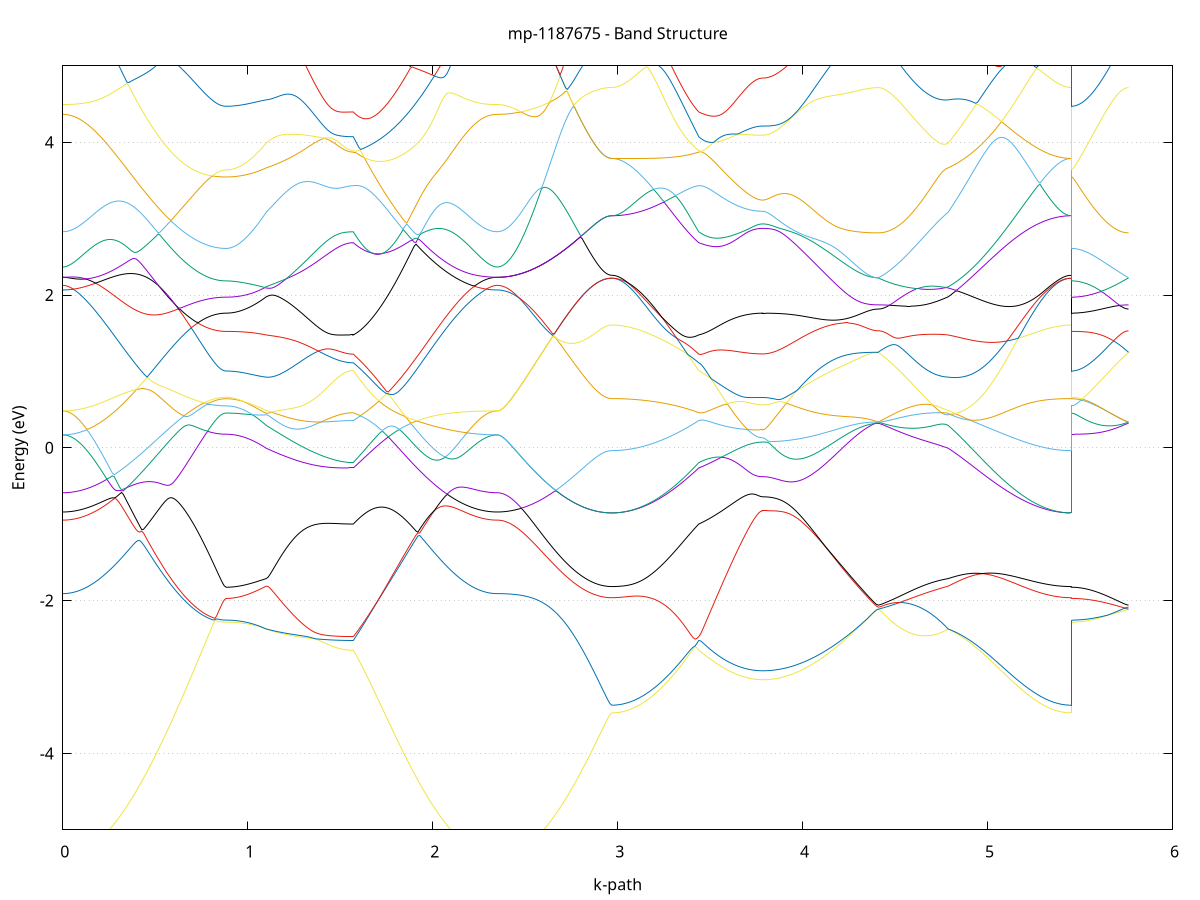 set title 'mp-1187675 - Band Structure'
set xlabel 'k-path'
set ylabel 'Energy (eV)'
set grid y
set yrange [-5:5]
set terminal png size 800,600
set output 'mp-1187675_bands_gnuplot.png'
plot '-' using 1:2 with lines notitle, '-' using 1:2 with lines notitle, '-' using 1:2 with lines notitle, '-' using 1:2 with lines notitle, '-' using 1:2 with lines notitle, '-' using 1:2 with lines notitle, '-' using 1:2 with lines notitle, '-' using 1:2 with lines notitle, '-' using 1:2 with lines notitle, '-' using 1:2 with lines notitle, '-' using 1:2 with lines notitle, '-' using 1:2 with lines notitle, '-' using 1:2 with lines notitle, '-' using 1:2 with lines notitle, '-' using 1:2 with lines notitle, '-' using 1:2 with lines notitle, '-' using 1:2 with lines notitle, '-' using 1:2 with lines notitle, '-' using 1:2 with lines notitle, '-' using 1:2 with lines notitle, '-' using 1:2 with lines notitle, '-' using 1:2 with lines notitle, '-' using 1:2 with lines notitle, '-' using 1:2 with lines notitle, '-' using 1:2 with lines notitle, '-' using 1:2 with lines notitle, '-' using 1:2 with lines notitle, '-' using 1:2 with lines notitle, '-' using 1:2 with lines notitle, '-' using 1:2 with lines notitle, '-' using 1:2 with lines notitle, '-' using 1:2 with lines notitle, '-' using 1:2 with lines notitle, '-' using 1:2 with lines notitle, '-' using 1:2 with lines notitle, '-' using 1:2 with lines notitle, '-' using 1:2 with lines notitle, '-' using 1:2 with lines notitle, '-' using 1:2 with lines notitle, '-' using 1:2 with lines notitle, '-' using 1:2 with lines notitle, '-' using 1:2 with lines notitle, '-' using 1:2 with lines notitle, '-' using 1:2 with lines notitle, '-' using 1:2 with lines notitle, '-' using 1:2 with lines notitle, '-' using 1:2 with lines notitle, '-' using 1:2 with lines notitle
0.000000 -24.361195
0.009920 -24.361195
0.019839 -24.361195
0.029759 -24.361095
0.039679 -24.360995
0.049599 -24.360995
0.059518 -24.360795
0.069438 -24.360695
0.079358 -24.360595
0.089277 -24.360495
0.099197 -24.360295
0.109117 -24.360095
0.119037 -24.359995
0.128956 -24.359795
0.138876 -24.359695
0.148796 -24.359595
0.158715 -24.359495
0.168635 -24.359395
0.178555 -24.359295
0.188475 -24.359295
0.198394 -24.359295
0.208314 -24.359395
0.218234 -24.359495
0.228153 -24.359595
0.238073 -24.359795
0.247993 -24.360095
0.257913 -24.360395
0.267832 -24.360795
0.277752 -24.361295
0.287672 -24.361795
0.297591 -24.362295
0.307511 -24.362995
0.317431 -24.363695
0.327351 -24.364395
0.337270 -24.365295
0.347190 -24.366095
0.357110 -24.367095
0.367029 -24.367995
0.376949 -24.369095
0.386869 -24.370095
0.396789 -24.371195
0.406708 -24.372395
0.416628 -24.373595
0.426548 -24.374795
0.436467 -24.375995
0.446387 -24.377195
0.456307 -24.378495
0.466227 -24.379795
0.476146 -24.381095
0.486066 -24.382395
0.495986 -24.383695
0.505905 -24.384995
0.515825 -24.386295
0.525745 -24.387595
0.535665 -24.388895
0.545584 -24.390195
0.555504 -24.391395
0.565424 -24.392695
0.575343 -24.393895
0.585263 -24.395195
0.595183 -24.396395
0.605103 -24.397595
0.615022 -24.398695
0.624942 -24.399895
0.634862 -24.400995
0.644781 -24.401995
0.654701 -24.403095
0.664621 -24.404095
0.674541 -24.405095
0.684460 -24.405995
0.694380 -24.406895
0.704300 -24.407795
0.714219 -24.408595
0.724139 -24.409395
0.734059 -24.410095
0.743979 -24.410795
0.753898 -24.411495
0.763818 -24.412095
0.773738 -24.412595
0.783657 -24.413195
0.793577 -24.413595
0.803497 -24.413995
0.813417 -24.414395
0.823336 -24.414695
0.833256 -24.414995
0.843176 -24.415195
0.853095 -24.415395
0.863015 -24.415495
0.872935 -24.415595
0.882855 -24.415595
0.882855 -24.415595
0.892731 -24.415595
0.902608 -24.415295
0.912484 -24.414795
0.922361 -24.414095
0.932237 -24.413295
0.942114 -24.412195
0.951991 -24.410995
0.961867 -24.409595
0.971744 -24.407995
0.981620 -24.406195
0.991497 -24.404295
1.001373 -24.402095
1.011250 -24.399795
1.021127 -24.397395
1.031003 -24.394695
1.040880 -24.391895
1.050756 -24.388895
1.060633 -24.385795
1.070509 -24.382495
1.080386 -24.378995
1.090263 -24.375395
1.100139 -24.371695
1.100139 -24.371695
1.109944 -24.368995
1.119749 -24.366095
1.129553 -24.365895
1.139358 -24.365695
1.149163 -24.365495
1.158968 -24.365195
1.168773 -24.364795
1.178577 -24.364395
1.188382 -24.363895
1.198187 -24.363295
1.207992 -24.362695
1.217796 -24.361995
1.227601 -24.361295
1.237406 -24.360495
1.247211 -24.359595
1.257016 -24.358695
1.266820 -24.357695
1.276625 -24.356595
1.286430 -24.355495
1.296235 -24.354295
1.306039 -24.353095
1.315844 -24.351795
1.325649 -24.350395
1.335454 -24.348995
1.345258 -24.347595
1.355063 -24.346095
1.364868 -24.344495
1.374673 -24.342895
1.384478 -24.341295
1.394282 -24.339595
1.404087 -24.337895
1.413892 -24.336095
1.423697 -24.334295
1.433501 -24.332495
1.443306 -24.330695
1.453111 -24.328795
1.462916 -24.326995
1.472721 -24.325095
1.482525 -24.323295
1.492330 -24.321495
1.502135 -24.319695
1.511940 -24.317995
1.521744 -24.316395
1.531549 -24.314895
1.541354 -24.313595
1.551159 -24.312595
1.560964 -24.311895
1.570768 -24.311695
1.570768 -24.311695
1.580742 -24.310895
1.590715 -24.310195
1.600688 -24.309495
1.610661 -24.308895
1.620635 -24.308295
1.630608 -24.307695
1.640581 -24.307095
1.650555 -24.306595
1.660528 -24.305995
1.670501 -24.305495
1.680474 -24.304895
1.690448 -24.304295
1.700421 -24.303695
1.710394 -24.303095
1.720367 -24.302495
1.730341 -24.301795
1.740314 -24.301095
1.750287 -24.300395
1.760261 -24.299595
1.770234 -24.298895
1.780207 -24.298695
1.790180 -24.301295
1.800154 -24.303795
1.810127 -24.306295
1.820100 -24.308695
1.830074 -24.310995
1.840047 -24.313295
1.850020 -24.315595
1.859993 -24.317695
1.869967 -24.319895
1.879940 -24.321895
1.889913 -24.323895
1.899887 -24.325895
1.909860 -24.327695
1.919833 -24.329595
1.929806 -24.331295
1.939780 -24.332995
1.949753 -24.334695
1.959726 -24.336295
1.969699 -24.337795
1.979673 -24.339295
1.989646 -24.340695
1.999619 -24.341995
2.009593 -24.343295
2.019566 -24.344595
2.029539 -24.345795
2.039512 -24.346895
2.049486 -24.347995
2.059459 -24.348995
2.069432 -24.349995
2.079406 -24.350895
2.089379 -24.351795
2.099352 -24.352595
2.109325 -24.353395
2.119299 -24.354195
2.129272 -24.354895
2.139245 -24.355495
2.149219 -24.356095
2.159192 -24.356695
2.169165 -24.357195
2.179138 -24.357695
2.189112 -24.358095
2.199085 -24.358495
2.209058 -24.358895
2.219031 -24.359195
2.229005 -24.359595
2.238978 -24.359795
2.248951 -24.360095
2.258925 -24.360295
2.268898 -24.360495
2.278871 -24.360695
2.288844 -24.360795
2.298818 -24.360895
2.308791 -24.360995
2.318764 -24.361095
2.328738 -24.361195
2.338711 -24.361195
2.348684 -24.361195
2.348684 -24.361195
2.358675 -24.361095
2.368665 -24.360995
2.378655 -24.360695
2.388646 -24.360295
2.398636 -24.359795
2.408626 -24.359095
2.418617 -24.358395
2.428607 -24.357495
2.438598 -24.356595
2.448588 -24.355495
2.458578 -24.354295
2.468569 -24.352995
2.478559 -24.351595
2.488550 -24.350095
2.498540 -24.348395
2.508530 -24.346695
2.518521 -24.344895
2.528511 -24.342995
2.538501 -24.340895
2.548492 -24.338795
2.558482 -24.336595
2.568473 -24.334295
2.578463 -24.331795
2.588453 -24.329295
2.598444 -24.326795
2.608434 -24.328195
2.618425 -24.330095
2.628415 -24.331995
2.638405 -24.333895
2.648396 -24.335795
2.658386 -24.337595
2.668376 -24.339395
2.678367 -24.341195
2.688357 -24.342895
2.698348 -24.344595
2.708338 -24.346195
2.718328 -24.347795
2.728319 -24.349295
2.738309 -24.350795
2.748300 -24.352195
2.758290 -24.353595
2.768280 -24.354895
2.778271 -24.356195
2.788261 -24.357395
2.798252 -24.358495
2.808242 -24.359595
2.818232 -24.360695
2.828223 -24.361595
2.838213 -24.362495
2.848203 -24.363395
2.858194 -24.364195
2.868184 -24.364895
2.878175 -24.365495
2.888165 -24.366095
2.898155 -24.366595
2.908146 -24.367095
2.918136 -24.367395
2.928127 -24.367695
2.938117 -24.367995
2.948107 -24.368195
2.958098 -24.368295
2.968088 -24.368295
2.968088 -24.368295
2.977893 -24.368295
2.987698 -24.368095
2.997502 -24.367895
3.007307 -24.367695
3.017112 -24.367295
3.026917 -24.366895
3.036721 -24.366395
3.046526 -24.365795
3.056331 -24.365195
3.066136 -24.364395
3.075941 -24.363595
3.085745 -24.362795
3.095550 -24.361795
3.105355 -24.360795
3.115160 -24.359695
3.124964 -24.358495
3.134769 -24.357295
3.144574 -24.355995
3.154379 -24.354695
3.164184 -24.353195
3.173988 -24.351695
3.183793 -24.350195
3.193598 -24.348495
3.203403 -24.346895
3.213207 -24.345095
3.223012 -24.343295
3.232817 -24.341495
3.242622 -24.339495
3.252427 -24.337595
3.262231 -24.335595
3.272036 -24.333795
3.281841 -24.332095
3.291646 -24.330395
3.301450 -24.328695
3.311255 -24.327095
3.321060 -24.325595
3.330865 -24.323995
3.340669 -24.322595
3.350474 -24.321195
3.360279 -24.319795
3.370084 -24.318595
3.379889 -24.317395
3.389693 -24.316295
3.399498 -24.315195
3.409303 -24.314295
3.419108 -24.313295
3.428912 -24.312495
3.438717 -24.311695
3.438717 -24.311695
3.448595 -24.311395
3.458473 -24.311095
3.468350 -24.310795
3.478228 -24.310595
3.488106 -24.310395
3.497983 -24.310295
3.507861 -24.310295
3.517739 -24.310295
3.527616 -24.310395
3.537494 -24.310595
3.547372 -24.310895
3.557249 -24.311195
3.567127 -24.311595
3.577005 -24.311995
3.586882 -24.312495
3.596760 -24.312995
3.606638 -24.313595
3.616516 -24.314195
3.626393 -24.314795
3.636271 -24.315395
3.646149 -24.316095
3.656026 -24.316695
3.665904 -24.317295
3.675782 -24.317895
3.685659 -24.318395
3.695537 -24.318895
3.705415 -24.319395
3.715292 -24.319795
3.725170 -24.320195
3.735048 -24.320495
3.744925 -24.320795
3.754803 -24.320995
3.764681 -24.321095
3.774558 -24.321195
3.784436 -24.321295
3.784436 -24.321295
3.794345 -24.321295
3.804254 -24.321295
3.814163 -24.321395
3.824073 -24.321595
3.833982 -24.321795
3.843891 -24.321995
3.853800 -24.322195
3.863709 -24.322595
3.873618 -24.322895
3.883527 -24.323395
3.893436 -24.323895
3.903345 -24.324495
3.913254 -24.325195
3.923163 -24.325895
3.933072 -24.326795
3.942982 -24.327795
3.952891 -24.328895
3.962800 -24.330195
3.972709 -24.331595
3.982618 -24.333195
3.992527 -24.334895
4.002436 -24.336695
4.012345 -24.338695
4.022254 -24.340895
4.032163 -24.343095
4.042072 -24.345495
4.051982 -24.347895
4.061891 -24.350395
4.071800 -24.352995
4.081709 -24.355495
4.091618 -24.358095
4.101527 -24.360695
4.111436 -24.363295
4.121345 -24.365895
4.131254 -24.368395
4.141163 -24.370895
4.151072 -24.373395
4.160981 -24.375795
4.170891 -24.378095
4.180800 -24.380395
4.190709 -24.382595
4.200618 -24.384695
4.210527 -24.386795
4.220436 -24.388795
4.230345 -24.390695
4.240254 -24.392395
4.250163 -24.394195
4.260072 -24.395795
4.269981 -24.397295
4.279891 -24.398695
4.289800 -24.399995
4.299709 -24.401295
4.309618 -24.402395
4.319527 -24.403395
4.329436 -24.404295
4.339345 -24.405095
4.349254 -24.405795
4.359163 -24.406395
4.369072 -24.406895
4.378981 -24.407295
4.388890 -24.407595
4.398800 -24.407695
4.408709 -24.407795
4.408709 -24.407795
4.418665 -24.407795
4.428620 -24.407795
4.438576 -24.407795
4.448532 -24.407695
4.458488 -24.407595
4.468444 -24.407595
4.478400 -24.407395
4.488355 -24.407295
4.498311 -24.407095
4.508267 -24.406795
4.518223 -24.406495
4.528179 -24.406195
4.538135 -24.405795
4.548091 -24.405395
4.558046 -24.404795
4.568002 -24.404195
4.577958 -24.403595
4.587914 -24.402895
4.597870 -24.402095
4.607826 -24.401195
4.617782 -24.400195
4.627737 -24.399195
4.637693 -24.397995
4.647649 -24.396795
4.657605 -24.395495
4.667561 -24.394095
4.677517 -24.392695
4.687473 -24.391095
4.697428 -24.389495
4.707384 -24.387795
4.717340 -24.385995
4.727296 -24.384095
4.737252 -24.382195
4.747208 -24.380195
4.757164 -24.378095
4.767119 -24.375995
4.777075 -24.373895
4.787031 -24.371695
4.787031 -24.371695
4.796965 -24.367795
4.806899 -24.366095
4.816833 -24.366095
4.826767 -24.366095
4.836701 -24.366195
4.846634 -24.366195
4.856568 -24.366195
4.866502 -24.366195
4.876436 -24.366195
4.886370 -24.366195
4.896304 -24.366095
4.906238 -24.366095
4.916172 -24.366095
4.926105 -24.366095
4.936039 -24.366095
4.945973 -24.366095
4.955907 -24.366095
4.965841 -24.366095
4.975775 -24.366095
4.985709 -24.366095
4.995643 -24.366095
5.005577 -24.366095
5.015510 -24.366095
5.025444 -24.366195
5.035378 -24.366195
5.045312 -24.366195
5.055246 -24.366195
5.065180 -24.366295
5.075114 -24.366295
5.085048 -24.366295
5.094981 -24.366395
5.104915 -24.366395
5.114849 -24.366395
5.124783 -24.366495
5.134717 -24.366495
5.144651 -24.366595
5.154585 -24.366695
5.164519 -24.366695
5.174453 -24.366795
5.184386 -24.366895
5.194320 -24.366895
5.204254 -24.366995
5.214188 -24.367095
5.224122 -24.367095
5.234056 -24.367195
5.243990 -24.367295
5.253924 -24.367395
5.263857 -24.367395
5.273791 -24.367495
5.283725 -24.367595
5.293659 -24.367695
5.303593 -24.367695
5.313527 -24.367795
5.323461 -24.367895
5.333395 -24.367895
5.343329 -24.367995
5.353262 -24.367995
5.363196 -24.368095
5.373130 -24.368095
5.383064 -24.368195
5.392998 -24.368195
5.402932 -24.368195
5.412866 -24.368195
5.422800 -24.368295
5.432733 -24.368295
5.442667 -24.368295
5.452601 -24.368295
5.452601 -24.415595
5.462592 -24.415595
5.472582 -24.415595
5.482572 -24.415495
5.492563 -24.415395
5.502553 -24.415195
5.512544 -24.414995
5.522534 -24.414795
5.532524 -24.414495
5.542515 -24.414295
5.552505 -24.413995
5.562495 -24.413595
5.572486 -24.413295
5.582476 -24.412895
5.592467 -24.412595
5.602457 -24.412195
5.612447 -24.411795
5.622438 -24.411395
5.632428 -24.410995
5.642419 -24.410595
5.652409 -24.410195
5.662399 -24.409795
5.672390 -24.409495
5.682380 -24.409195
5.692371 -24.408895
5.702361 -24.408595
5.712351 -24.408395
5.722342 -24.408195
5.732332 -24.407995
5.742322 -24.407895
5.752313 -24.407795
5.762303 -24.407795
e
0.000000 -24.288995
0.009920 -24.288995
0.019839 -24.288995
0.029759 -24.288995
0.039679 -24.289095
0.049599 -24.289095
0.059518 -24.289195
0.069438 -24.289195
0.079358 -24.289295
0.089277 -24.289395
0.099197 -24.289395
0.109117 -24.289495
0.119037 -24.289595
0.128956 -24.289595
0.138876 -24.289595
0.148796 -24.289595
0.158715 -24.289495
0.168635 -24.289495
0.178555 -24.289295
0.188475 -24.289195
0.198394 -24.288895
0.208314 -24.288695
0.218234 -24.288295
0.228153 -24.287895
0.238073 -24.287395
0.247993 -24.286795
0.257913 -24.286195
0.267832 -24.285495
0.277752 -24.284595
0.287672 -24.283695
0.297591 -24.282695
0.307511 -24.281695
0.317431 -24.280495
0.327351 -24.279295
0.337270 -24.277895
0.347190 -24.279895
0.357110 -24.282595
0.367029 -24.285195
0.376949 -24.287895
0.386869 -24.290495
0.396789 -24.293095
0.406708 -24.295695
0.416628 -24.298295
0.426548 -24.300795
0.436467 -24.303295
0.446387 -24.305695
0.456307 -24.308195
0.466227 -24.310595
0.476146 -24.312895
0.486066 -24.315295
0.495986 -24.317495
0.505905 -24.319795
0.515825 -24.321995
0.525745 -24.324195
0.535665 -24.326295
0.545584 -24.328395
0.555504 -24.330395
0.565424 -24.332395
0.575343 -24.334295
0.585263 -24.336195
0.595183 -24.337995
0.605103 -24.339795
0.615022 -24.341495
0.624942 -24.343195
0.634862 -24.344795
0.644781 -24.346395
0.654701 -24.347895
0.664621 -24.349395
0.674541 -24.350795
0.684460 -24.352095
0.694380 -24.353395
0.704300 -24.354595
0.714219 -24.355695
0.724139 -24.356795
0.734059 -24.357895
0.743979 -24.358795
0.753898 -24.359695
0.763818 -24.360595
0.773738 -24.361295
0.783657 -24.361995
0.793577 -24.362695
0.803497 -24.363195
0.813417 -24.363695
0.823336 -24.364195
0.833256 -24.364595
0.843176 -24.364895
0.853095 -24.365095
0.863015 -24.365295
0.872935 -24.365395
0.882855 -24.365395
0.882855 -24.365395
0.892731 -24.365395
0.902608 -24.365395
0.912484 -24.365395
0.922361 -24.365495
0.932237 -24.365495
0.942114 -24.365495
0.951991 -24.365495
0.961867 -24.365595
0.971744 -24.365595
0.981620 -24.365695
0.991497 -24.365695
1.001373 -24.365795
1.011250 -24.365795
1.021127 -24.365795
1.031003 -24.365895
1.040880 -24.365895
1.050756 -24.365995
1.060633 -24.365995
1.070509 -24.365995
1.080386 -24.366095
1.090263 -24.366095
1.100139 -24.366095
1.100139 -24.366095
1.109944 -24.366095
1.119749 -24.365995
1.129553 -24.363195
1.139358 -24.360295
1.149163 -24.357195
1.158968 -24.353995
1.168773 -24.350795
1.178577 -24.347495
1.188382 -24.344195
1.198187 -24.340795
1.207992 -24.337295
1.217796 -24.333795
1.227601 -24.330195
1.237406 -24.326495
1.247211 -24.322895
1.257016 -24.319095
1.266820 -24.315395
1.276625 -24.311595
1.286430 -24.307795
1.296235 -24.303995
1.306039 -24.300195
1.315844 -24.296395
1.325649 -24.292595
1.335454 -24.288795
1.345258 -24.284995
1.355063 -24.281295
1.364868 -24.277595
1.374673 -24.276195
1.384478 -24.276095
1.394282 -24.276095
1.404087 -24.276295
1.413892 -24.276695
1.423697 -24.277295
1.433501 -24.277995
1.443306 -24.278895
1.453111 -24.279895
1.462916 -24.280995
1.472721 -24.282195
1.482525 -24.283495
1.492330 -24.284795
1.502135 -24.286195
1.511940 -24.287595
1.521744 -24.288895
1.531549 -24.290195
1.541354 -24.291295
1.551159 -24.292195
1.560964 -24.292795
1.570768 -24.292995
1.570768 -24.292995
1.580742 -24.290395
1.590715 -24.287795
1.600688 -24.285195
1.610661 -24.282595
1.620635 -24.279995
1.630608 -24.277395
1.640581 -24.274795
1.650555 -24.272195
1.660528 -24.269695
1.670501 -24.267195
1.680474 -24.270095
1.690448 -24.273195
1.700421 -24.276195
1.710394 -24.279195
1.720367 -24.282095
1.730341 -24.284995
1.740314 -24.287895
1.750287 -24.290595
1.760261 -24.293395
1.770234 -24.296095
1.780207 -24.297995
1.790180 -24.297095
1.800154 -24.296195
1.810127 -24.295295
1.820100 -24.294295
1.830074 -24.293195
1.840047 -24.292095
1.850020 -24.290995
1.859993 -24.289795
1.869967 -24.288495
1.879940 -24.287195
1.889913 -24.285895
1.899887 -24.284495
1.909860 -24.282995
1.919833 -24.281495
1.929806 -24.279995
1.939780 -24.278395
1.949753 -24.276795
1.959726 -24.275095
1.969699 -24.273295
1.979673 -24.271595
1.989646 -24.269695
1.999619 -24.267795
2.009593 -24.265895
2.019566 -24.263995
2.029539 -24.261995
2.039512 -24.259895
2.049486 -24.257795
2.059459 -24.256695
2.069432 -24.258595
2.079406 -24.260595
2.089379 -24.262395
2.099352 -24.264295
2.109325 -24.265995
2.119299 -24.267795
2.129272 -24.269395
2.139245 -24.271095
2.149219 -24.272595
2.159192 -24.274095
2.169165 -24.275595
2.179138 -24.276995
2.189112 -24.278295
2.199085 -24.279495
2.209058 -24.280695
2.219031 -24.281895
2.229005 -24.282895
2.238978 -24.283895
2.248951 -24.284695
2.258925 -24.285495
2.268898 -24.286195
2.278871 -24.286895
2.288844 -24.287395
2.298818 -24.287895
2.308791 -24.288295
2.318764 -24.288595
2.328738 -24.288795
2.338711 -24.288895
2.348684 -24.288995
2.348684 -24.288995
2.358675 -24.288995
2.368665 -24.289295
2.378655 -24.289795
2.388646 -24.290495
2.398636 -24.291295
2.408626 -24.292295
2.418617 -24.293495
2.428607 -24.294695
2.438598 -24.296095
2.448588 -24.297595
2.458578 -24.299195
2.468569 -24.300895
2.478559 -24.302695
2.488550 -24.304495
2.498540 -24.306395
2.508530 -24.308295
2.518521 -24.310195
2.528511 -24.312195
2.538501 -24.314195
2.548492 -24.316195
2.558482 -24.318195
2.568473 -24.320195
2.578463 -24.322195
2.588453 -24.324195
2.598444 -24.326195
2.608434 -24.328195
2.618425 -24.330095
2.628415 -24.331995
2.638405 -24.333895
2.648396 -24.335795
2.658386 -24.337595
2.668376 -24.339395
2.678367 -24.341195
2.688357 -24.342895
2.698348 -24.344595
2.708338 -24.346195
2.718328 -24.347795
2.728319 -24.349295
2.738309 -24.350795
2.748300 -24.352195
2.758290 -24.353595
2.768280 -24.354895
2.778271 -24.356195
2.788261 -24.357395
2.798252 -24.358495
2.808242 -24.359595
2.818232 -24.360695
2.828223 -24.361595
2.838213 -24.362495
2.848203 -24.363395
2.858194 -24.364195
2.868184 -24.364895
2.878175 -24.365495
2.888165 -24.366095
2.898155 -24.366595
2.908146 -24.367095
2.918136 -24.367395
2.928127 -24.367695
2.938117 -24.367995
2.948107 -24.368195
2.958098 -24.368295
2.968088 -24.368295
2.968088 -24.368295
2.977893 -24.368195
2.987698 -24.368095
2.997502 -24.367895
3.007307 -24.367595
3.017112 -24.367195
3.026917 -24.366795
3.036721 -24.366195
3.046526 -24.365595
3.056331 -24.364895
3.066136 -24.364095
3.075941 -24.363195
3.085745 -24.362195
3.095550 -24.361195
3.105355 -24.360095
3.115160 -24.358895
3.124964 -24.357695
3.134769 -24.356395
3.144574 -24.355095
3.154379 -24.353595
3.164184 -24.352195
3.173988 -24.350595
3.183793 -24.349095
3.193598 -24.347495
3.203403 -24.345795
3.213207 -24.344095
3.223012 -24.342395
3.232817 -24.340695
3.242622 -24.338995
3.252427 -24.337295
3.262231 -24.335495
3.272036 -24.333495
3.281841 -24.331395
3.291646 -24.329195
3.301450 -24.326995
3.311255 -24.324795
3.321060 -24.322495
3.330865 -24.320195
3.340669 -24.317795
3.350474 -24.315495
3.360279 -24.313095
3.370084 -24.310595
3.379889 -24.308095
3.389693 -24.305695
3.399498 -24.303195
3.409303 -24.300595
3.419108 -24.298095
3.428912 -24.295595
3.438717 -24.292995
3.438717 -24.292995
3.448595 -24.291795
3.458473 -24.290595
3.468350 -24.289395
3.478228 -24.288095
3.488106 -24.286795
3.497983 -24.285395
3.507861 -24.284095
3.517739 -24.282695
3.527616 -24.281195
3.537494 -24.279795
3.547372 -24.278295
3.557249 -24.276895
3.567127 -24.275395
3.577005 -24.273895
3.586882 -24.272395
3.596760 -24.270895
3.606638 -24.269395
3.616516 -24.267895
3.626393 -24.266495
3.636271 -24.265095
3.646149 -24.263695
3.656026 -24.262295
3.665904 -24.260995
3.675782 -24.259795
3.685659 -24.258595
3.695537 -24.257495
3.705415 -24.256495
3.715292 -24.255595
3.725170 -24.254695
3.735048 -24.253995
3.744925 -24.253395
3.754803 -24.252895
3.764681 -24.252595
3.774558 -24.252395
3.784436 -24.252295
3.784436 -24.252295
3.794345 -24.252495
3.804254 -24.253095
3.814163 -24.253995
3.824073 -24.255195
3.833982 -24.256695
3.843891 -24.258395
3.853800 -24.260295
3.863709 -24.262395
3.873618 -24.264595
3.883527 -24.266895
3.893436 -24.269295
3.903345 -24.271695
3.913254 -24.274195
3.923163 -24.276695
3.933072 -24.279195
3.942982 -24.281695
3.952891 -24.284295
3.962800 -24.286795
3.972709 -24.289195
3.982618 -24.291695
3.992527 -24.294095
4.002436 -24.296495
4.012345 -24.298795
4.022254 -24.301095
4.032163 -24.303395
4.042072 -24.305595
4.051982 -24.307695
4.061891 -24.309795
4.071800 -24.311795
4.081709 -24.313695
4.091618 -24.315595
4.101527 -24.317395
4.111436 -24.319095
4.121345 -24.320795
4.131254 -24.322395
4.141163 -24.323895
4.151072 -24.325295
4.160981 -24.326695
4.170891 -24.327995
4.180800 -24.329195
4.190709 -24.330295
4.200618 -24.331395
4.210527 -24.332295
4.220436 -24.333195
4.230345 -24.334095
4.240254 -24.334795
4.250163 -24.335495
4.260072 -24.336095
4.269981 -24.336595
4.279891 -24.336995
4.289800 -24.337395
4.299709 -24.337795
4.309618 -24.337995
4.319527 -24.338295
4.329436 -24.338395
4.339345 -24.338595
4.349254 -24.338595
4.359163 -24.338695
4.369072 -24.338795
4.378981 -24.338795
4.388890 -24.338795
4.398800 -24.338795
4.408709 -24.338795
4.408709 -24.338795
4.418665 -24.338795
4.428620 -24.338695
4.438576 -24.338695
4.448532 -24.338695
4.458488 -24.338795
4.468444 -24.338995
4.478400 -24.339295
4.488355 -24.339995
4.498311 -24.340895
4.508267 -24.341995
4.518223 -24.343395
4.528179 -24.344795
4.538135 -24.346295
4.548091 -24.347695
4.558046 -24.349195
4.568002 -24.350695
4.577958 -24.352095
4.587914 -24.353395
4.597870 -24.354695
4.607826 -24.355895
4.617782 -24.356995
4.627737 -24.358095
4.637693 -24.359095
4.647649 -24.359995
4.657605 -24.360895
4.667561 -24.361695
4.677517 -24.362395
4.687473 -24.363095
4.697428 -24.363695
4.707384 -24.364195
4.717340 -24.364595
4.727296 -24.364995
4.737252 -24.365395
4.747208 -24.365595
4.757164 -24.365795
4.767119 -24.365995
4.777075 -24.366095
4.787031 -24.366095
4.787031 -24.366095
4.796965 -24.366095
4.806899 -24.363695
4.816833 -24.359495
4.826767 -24.355195
4.836701 -24.350795
4.846634 -24.346195
4.856568 -24.341495
4.866502 -24.336795
4.876436 -24.331895
4.886370 -24.326895
4.896304 -24.321795
4.906238 -24.316695
4.916172 -24.311395
4.926105 -24.306095
4.936039 -24.300695
4.945973 -24.295295
4.955907 -24.289795
4.965841 -24.284195
4.975775 -24.278595
4.985709 -24.276095
4.995643 -24.274195
5.005577 -24.272395
5.015510 -24.270595
5.025444 -24.268795
5.035378 -24.267095
5.045312 -24.265295
5.055246 -24.266795
5.065180 -24.270495
5.075114 -24.274195
5.085048 -24.277995
5.094981 -24.281795
5.104915 -24.285595
5.114849 -24.289295
5.124783 -24.293095
5.134717 -24.296895
5.144651 -24.300595
5.154585 -24.304295
5.164519 -24.307895
5.174453 -24.311495
5.184386 -24.315095
5.194320 -24.318495
5.204254 -24.321895
5.214188 -24.325295
5.224122 -24.328495
5.234056 -24.331595
5.243990 -24.334695
5.253924 -24.337595
5.263857 -24.340495
5.273791 -24.343195
5.283725 -24.345795
5.293659 -24.348295
5.303593 -24.350595
5.313527 -24.352795
5.323461 -24.354895
5.333395 -24.356795
5.343329 -24.358595
5.353262 -24.360295
5.363196 -24.361795
5.373130 -24.363095
5.383064 -24.364295
5.392998 -24.365395
5.402932 -24.366295
5.412866 -24.366995
5.422800 -24.367595
5.432733 -24.367995
5.442667 -24.368195
5.452601 -24.368295
5.452601 -24.365395
5.462592 -24.365295
5.472582 -24.365195
5.482572 -24.364895
5.492563 -24.364495
5.502553 -24.363895
5.512544 -24.363295
5.522534 -24.362495
5.532524 -24.361595
5.542515 -24.360595
5.552505 -24.359495
5.562495 -24.358295
5.572486 -24.356995
5.582476 -24.355495
5.592467 -24.353995
5.602457 -24.352295
5.612447 -24.350495
5.622438 -24.348595
5.632428 -24.346595
5.642419 -24.344495
5.652409 -24.342295
5.662399 -24.339995
5.672390 -24.337595
5.682380 -24.337095
5.692371 -24.337495
5.702361 -24.337795
5.712351 -24.338095
5.722342 -24.338295
5.732332 -24.338495
5.742322 -24.338695
5.752313 -24.338795
5.762303 -24.338795
e
0.000000 -24.288995
0.009920 -24.288895
0.019839 -24.288595
0.029759 -24.288095
0.039679 -24.287495
0.049599 -24.286695
0.059518 -24.285695
0.069438 -24.284495
0.079358 -24.283095
0.089277 -24.281595
0.099197 -24.279895
0.109117 -24.277995
0.119037 -24.275895
0.128956 -24.273695
0.138876 -24.271295
0.148796 -24.268795
0.158715 -24.266095
0.168635 -24.263195
0.178555 -24.260195
0.188475 -24.256995
0.198394 -24.253695
0.208314 -24.250195
0.218234 -24.246595
0.228153 -24.246795
0.238073 -24.249495
0.247993 -24.252295
0.257913 -24.255095
0.267832 -24.257895
0.277752 -24.260695
0.287672 -24.263395
0.297591 -24.266195
0.307511 -24.268995
0.317431 -24.271695
0.327351 -24.274395
0.337270 -24.277195
0.347190 -24.276495
0.357110 -24.274995
0.367029 -24.273495
0.376949 -24.271795
0.386869 -24.270095
0.396789 -24.268395
0.406708 -24.266495
0.416628 -24.264595
0.426548 -24.262695
0.436467 -24.260695
0.446387 -24.258595
0.456307 -24.256495
0.466227 -24.254395
0.476146 -24.252295
0.486066 -24.250095
0.495986 -24.247795
0.505905 -24.245595
0.515825 -24.243295
0.525745 -24.244795
0.535665 -24.247995
0.545584 -24.251295
0.555504 -24.254695
0.565424 -24.257995
0.575343 -24.261495
0.585263 -24.264895
0.595183 -24.268295
0.605103 -24.271795
0.615022 -24.275195
0.624942 -24.278495
0.634862 -24.281795
0.644781 -24.285095
0.654701 -24.288295
0.664621 -24.291395
0.674541 -24.294495
0.684460 -24.297395
0.694380 -24.300295
0.704300 -24.302995
0.714219 -24.305595
0.724139 -24.308095
0.734059 -24.310495
0.743979 -24.312795
0.753898 -24.314895
0.763818 -24.316895
0.773738 -24.318695
0.783657 -24.320395
0.793577 -24.321895
0.803497 -24.323295
0.813417 -24.324495
0.823336 -24.325595
0.833256 -24.326495
0.843176 -24.327295
0.853095 -24.327795
0.863015 -24.328295
0.872935 -24.328495
0.882855 -24.328595
0.882855 -24.328595
0.892731 -24.328495
0.902608 -24.328395
0.912484 -24.328195
0.922361 -24.327895
0.932237 -24.327595
0.942114 -24.327095
0.951991 -24.326595
0.961867 -24.325995
0.971744 -24.325295
0.981620 -24.324595
0.991497 -24.323695
1.001373 -24.322795
1.011250 -24.321895
1.021127 -24.320895
1.031003 -24.319795
1.040880 -24.318695
1.050756 -24.317495
1.060633 -24.316195
1.070509 -24.314895
1.080386 -24.313595
1.090263 -24.312195
1.100139 -24.310695
1.100139 -24.310695
1.109944 -24.309595
1.119749 -24.308495
1.129553 -24.307295
1.139358 -24.305995
1.149163 -24.304695
1.158968 -24.303395
1.168773 -24.301895
1.178577 -24.300495
1.188382 -24.298995
1.198187 -24.297495
1.207992 -24.295995
1.217796 -24.294395
1.227601 -24.292895
1.237406 -24.291295
1.247211 -24.289795
1.257016 -24.288295
1.266820 -24.286795
1.276625 -24.285395
1.286430 -24.283995
1.296235 -24.282695
1.306039 -24.281395
1.315844 -24.280295
1.325649 -24.279295
1.335454 -24.278395
1.345258 -24.277595
1.355063 -24.276995
1.364868 -24.276495
1.374673 -24.273995
1.384478 -24.270495
1.394282 -24.266995
1.404087 -24.263695
1.413892 -24.260495
1.423697 -24.257395
1.433501 -24.254495
1.443306 -24.251695
1.453111 -24.249095
1.462916 -24.246695
1.472721 -24.244495
1.482525 -24.242495
1.492330 -24.240695
1.502135 -24.239095
1.511940 -24.237695
1.521744 -24.236595
1.531549 -24.235595
1.541354 -24.234895
1.551159 -24.234395
1.560964 -24.234095
1.570768 -24.233995
1.570768 -24.233995
1.580742 -24.237395
1.590715 -24.240795
1.600688 -24.244195
1.610661 -24.247495
1.620635 -24.250895
1.630608 -24.254195
1.640581 -24.257395
1.650555 -24.260595
1.660528 -24.263795
1.670501 -24.266995
1.680474 -24.264695
1.690448 -24.262195
1.700421 -24.259795
1.710394 -24.257395
1.720367 -24.254995
1.730341 -24.252695
1.740314 -24.250395
1.750287 -24.248095
1.760261 -24.245895
1.770234 -24.243695
1.780207 -24.241595
1.790180 -24.239595
1.800154 -24.237595
1.810127 -24.235595
1.820100 -24.233695
1.830074 -24.231895
1.840047 -24.230095
1.850020 -24.228395
1.859993 -24.226695
1.869967 -24.225095
1.879940 -24.223595
1.889913 -24.222095
1.899887 -24.221595
1.909860 -24.223895
1.919833 -24.226195
1.929806 -24.228495
1.939780 -24.230795
1.949753 -24.233095
1.959726 -24.235295
1.969699 -24.237595
1.979673 -24.239795
1.989646 -24.241995
1.999619 -24.244195
2.009593 -24.246295
2.019566 -24.248495
2.029539 -24.250595
2.039512 -24.252595
2.049486 -24.254695
2.059459 -24.255695
2.069432 -24.256995
2.079406 -24.259195
2.089379 -24.261195
2.099352 -24.263295
2.109325 -24.265195
2.119299 -24.267095
2.129272 -24.268895
2.139245 -24.270695
2.149219 -24.272295
2.159192 -24.273895
2.169165 -24.275395
2.179138 -24.276895
2.189112 -24.278195
2.199085 -24.279495
2.209058 -24.280695
2.219031 -24.281795
2.229005 -24.282795
2.238978 -24.283795
2.248951 -24.284695
2.258925 -24.285495
2.268898 -24.286195
2.278871 -24.286795
2.288844 -24.287395
2.298818 -24.287895
2.308791 -24.288295
2.318764 -24.288595
2.328738 -24.288795
2.338711 -24.288895
2.348684 -24.288995
2.348684 -24.288995
2.358675 -24.288995
2.368665 -24.289295
2.378655 -24.289795
2.388646 -24.290495
2.398636 -24.291295
2.408626 -24.292295
2.418617 -24.293495
2.428607 -24.294695
2.438598 -24.296095
2.448588 -24.297595
2.458578 -24.299195
2.468569 -24.300895
2.478559 -24.302695
2.488550 -24.304495
2.498540 -24.306395
2.508530 -24.308295
2.518521 -24.310195
2.528511 -24.312195
2.538501 -24.314195
2.548492 -24.316195
2.558482 -24.318195
2.568473 -24.320195
2.578463 -24.322195
2.588453 -24.324195
2.598444 -24.326195
2.608434 -24.324095
2.618425 -24.321295
2.628415 -24.318495
2.638405 -24.315595
2.648396 -24.312595
2.658386 -24.309595
2.668376 -24.306495
2.678367 -24.303295
2.688357 -24.300095
2.698348 -24.296795
2.708338 -24.293495
2.718328 -24.290095
2.728319 -24.286695
2.738309 -24.283295
2.748300 -24.279895
2.758290 -24.276395
2.768280 -24.272995
2.778271 -24.269495
2.788261 -24.266095
2.798252 -24.262695
2.808242 -24.259295
2.818232 -24.255995
2.828223 -24.252695
2.838213 -24.249495
2.848203 -24.246495
2.858194 -24.243495
2.868184 -24.240695
2.878175 -24.237995
2.888165 -24.235495
2.898155 -24.233195
2.908146 -24.231195
2.918136 -24.229395
2.928127 -24.227895
2.938117 -24.226695
2.948107 -24.225895
2.958098 -24.225295
2.968088 -24.225095
2.968088 -24.225095
2.977893 -24.225195
2.987698 -24.225295
2.997502 -24.225395
3.007307 -24.225495
3.017112 -24.225795
3.026917 -24.225995
3.036721 -24.226295
3.046526 -24.226695
3.056331 -24.227095
3.066136 -24.227495
3.075941 -24.227995
3.085745 -24.228395
3.095550 -24.228895
3.105355 -24.229395
3.115160 -24.229995
3.124964 -24.230495
3.134769 -24.231095
3.144574 -24.231595
3.154379 -24.232095
3.164184 -24.232695
3.173988 -24.233195
3.183793 -24.233695
3.193598 -24.234095
3.203403 -24.234495
3.213207 -24.234895
3.223012 -24.235195
3.232817 -24.235395
3.242622 -24.235595
3.252427 -24.235695
3.262231 -24.235695
3.272036 -24.235595
3.281841 -24.235495
3.291646 -24.235195
3.301450 -24.234795
3.311255 -24.234195
3.321060 -24.233595
3.330865 -24.232795
3.340669 -24.231795
3.350474 -24.230695
3.360279 -24.229495
3.370084 -24.228095
3.379889 -24.226495
3.389693 -24.224795
3.399498 -24.222895
3.409303 -24.223795
3.419108 -24.227195
3.428912 -24.230595
3.438717 -24.233995
3.438717 -24.233995
3.448595 -24.235595
3.458473 -24.237395
3.468350 -24.239295
3.478228 -24.241095
3.488106 -24.242895
3.497983 -24.244495
3.507861 -24.245995
3.517739 -24.247395
3.527616 -24.248595
3.537494 -24.249695
3.547372 -24.250595
3.557249 -24.251395
3.567127 -24.251995
3.577005 -24.252395
3.586882 -24.252795
3.596760 -24.252895
3.606638 -24.252995
3.616516 -24.252895
3.626393 -24.252695
3.636271 -24.252495
3.646149 -24.252195
3.656026 -24.251795
3.665904 -24.251295
3.675782 -24.250895
3.685659 -24.250395
3.695537 -24.249895
3.705415 -24.249395
3.715292 -24.248895
3.725170 -24.248495
3.735048 -24.248095
3.744925 -24.247695
3.754803 -24.247495
3.764681 -24.247295
3.774558 -24.247095
3.784436 -24.247095
3.784436 -24.247095
3.794345 -24.247295
3.804254 -24.247895
3.814163 -24.248995
3.824073 -24.250395
3.833982 -24.252095
3.843891 -24.254195
3.853800 -24.256395
3.863709 -24.258895
3.873618 -24.261495
3.883527 -24.264195
3.893436 -24.266995
3.903345 -24.269895
3.913254 -24.272695
3.923163 -24.275495
3.933072 -24.278295
3.942982 -24.280995
3.952891 -24.283595
3.962800 -24.286095
3.972709 -24.288395
3.982618 -24.290595
3.992527 -24.292595
4.002436 -24.294495
4.012345 -24.296195
4.022254 -24.297695
4.032163 -24.299095
4.042072 -24.300295
4.051982 -24.301395
4.061891 -24.302395
4.071800 -24.303195
4.081709 -24.303995
4.091618 -24.304695
4.101527 -24.305395
4.111436 -24.305895
4.121345 -24.306495
4.131254 -24.306895
4.141163 -24.307395
4.151072 -24.307795
4.160981 -24.308095
4.170891 -24.308495
4.180800 -24.308795
4.190709 -24.309095
4.200618 -24.309295
4.210527 -24.309595
4.220436 -24.309795
4.230345 -24.309995
4.240254 -24.310195
4.250163 -24.310395
4.260072 -24.310595
4.269981 -24.310695
4.279891 -24.310895
4.289800 -24.310995
4.299709 -24.311095
4.309618 -24.311195
4.319527 -24.311295
4.329436 -24.311395
4.339345 -24.311495
4.349254 -24.311595
4.359163 -24.311595
4.369072 -24.311695
4.378981 -24.311695
4.388890 -24.311695
4.398800 -24.311795
4.408709 -24.311795
4.408709 -24.311795
4.418665 -24.314395
4.428620 -24.316895
4.438576 -24.319195
4.448532 -24.321395
4.458488 -24.323395
4.468444 -24.325095
4.478400 -24.326495
4.488355 -24.327595
4.498311 -24.328195
4.508267 -24.328495
4.518223 -24.328495
4.528179 -24.328295
4.538135 -24.327995
4.548091 -24.327495
4.558046 -24.326895
4.568002 -24.326295
4.577958 -24.325695
4.587914 -24.324995
4.597870 -24.324295
4.607826 -24.323595
4.617782 -24.322895
4.627737 -24.322195
4.637693 -24.321495
4.647649 -24.320795
4.657605 -24.320095
4.667561 -24.319295
4.677517 -24.318595
4.687473 -24.317895
4.697428 -24.317295
4.707384 -24.316595
4.717340 -24.315895
4.727296 -24.315195
4.737252 -24.314495
4.747208 -24.313795
4.757164 -24.313095
4.767119 -24.312295
4.777075 -24.311495
4.787031 -24.310695
4.787031 -24.310695
4.796965 -24.309195
4.806899 -24.307695
4.816833 -24.306095
4.826767 -24.304495
4.836701 -24.302895
4.846634 -24.301195
4.856568 -24.299495
4.866502 -24.297795
4.876436 -24.295995
4.886370 -24.294295
4.896304 -24.292495
4.906238 -24.290695
4.916172 -24.288895
4.926105 -24.286995
4.936039 -24.285195
4.945973 -24.283395
4.955907 -24.281595
4.965841 -24.279695
4.975775 -24.277895
4.985709 -24.272995
4.995643 -24.267395
5.005577 -24.261695
5.015510 -24.255995
5.025444 -24.255895
5.035378 -24.259495
5.045312 -24.263095
5.055246 -24.263595
5.065180 -24.261795
5.075114 -24.260095
5.085048 -24.258495
5.094981 -24.256795
5.104915 -24.255195
5.114849 -24.253595
5.124783 -24.252095
5.134717 -24.250595
5.144651 -24.249095
5.154585 -24.247595
5.164519 -24.246195
5.174453 -24.244795
5.184386 -24.243495
5.194320 -24.242195
5.204254 -24.240995
5.214188 -24.239795
5.224122 -24.238595
5.234056 -24.237495
5.243990 -24.236395
5.253924 -24.235395
5.263857 -24.234395
5.273791 -24.233495
5.283725 -24.232595
5.293659 -24.231695
5.303593 -24.230895
5.313527 -24.230195
5.323461 -24.229495
5.333395 -24.228895
5.343329 -24.228295
5.353262 -24.227695
5.363196 -24.227195
5.373130 -24.226795
5.383064 -24.226395
5.392998 -24.226095
5.402932 -24.225795
5.412866 -24.225595
5.422800 -24.225395
5.432733 -24.225295
5.442667 -24.225195
5.452601 -24.225095
5.452601 -24.328595
5.462592 -24.328595
5.472582 -24.328695
5.482572 -24.328795
5.492563 -24.328995
5.502553 -24.329195
5.512544 -24.329395
5.522534 -24.329695
5.532524 -24.330095
5.542515 -24.330395
5.552505 -24.330795
5.562495 -24.331295
5.572486 -24.331695
5.582476 -24.332195
5.592467 -24.332695
5.602457 -24.333195
5.612447 -24.333695
5.622438 -24.334195
5.632428 -24.334695
5.642419 -24.335195
5.652409 -24.335695
5.662399 -24.336195
5.672390 -24.336695
5.682380 -24.335095
5.692371 -24.332495
5.702361 -24.329795
5.712351 -24.326995
5.722342 -24.324095
5.732332 -24.321195
5.742322 -24.318095
5.752313 -24.314995
5.762303 -24.311795
e
0.000000 -24.198495
0.009920 -24.198695
0.019839 -24.199195
0.029759 -24.200095
0.039679 -24.201295
0.049599 -24.202695
0.059518 -24.204395
0.069438 -24.206195
0.079358 -24.208295
0.089277 -24.210395
0.099197 -24.212695
0.109117 -24.214995
0.119037 -24.217395
0.128956 -24.219895
0.138876 -24.222495
0.148796 -24.224995
0.158715 -24.227695
0.168635 -24.230295
0.178555 -24.232995
0.188475 -24.235695
0.198394 -24.238495
0.208314 -24.241195
0.218234 -24.243995
0.228153 -24.242895
0.238073 -24.238995
0.247993 -24.234995
0.257913 -24.230895
0.267832 -24.226695
0.277752 -24.222295
0.287672 -24.217895
0.297591 -24.213295
0.307511 -24.208695
0.317431 -24.203995
0.327351 -24.204695
0.337270 -24.205595
0.347190 -24.206595
0.357110 -24.207695
0.367029 -24.208795
0.376949 -24.210095
0.386869 -24.211495
0.396789 -24.213095
0.406708 -24.214695
0.416628 -24.216495
0.426548 -24.218395
0.436467 -24.220495
0.446387 -24.222695
0.456307 -24.224995
0.466227 -24.227495
0.476146 -24.230095
0.486066 -24.232795
0.495986 -24.235595
0.505905 -24.238595
0.515825 -24.241595
0.525745 -24.240995
0.535665 -24.238695
0.545584 -24.236395
0.555504 -24.234095
0.565424 -24.231795
0.575343 -24.229395
0.585263 -24.227095
0.595183 -24.224795
0.605103 -24.222495
0.615022 -24.220295
0.624942 -24.217995
0.634862 -24.215795
0.644781 -24.213595
0.654701 -24.211495
0.664621 -24.209395
0.674541 -24.207295
0.684460 -24.205295
0.694380 -24.203295
0.704300 -24.201395
0.714219 -24.199595
0.724139 -24.197795
0.734059 -24.196095
0.743979 -24.194495
0.753898 -24.192995
0.763818 -24.191595
0.773738 -24.190195
0.783657 -24.188995
0.793577 -24.187895
0.803497 -24.186795
0.813417 -24.185895
0.823336 -24.185795
0.833256 -24.186095
0.843176 -24.186395
0.853095 -24.186595
0.863015 -24.186695
0.872935 -24.186795
0.882855 -24.186795
0.882855 -24.186795
0.892731 -24.186895
0.902608 -24.186895
0.912484 -24.186995
0.922361 -24.187195
0.932237 -24.187395
0.942114 -24.187595
0.951991 -24.187895
0.961867 -24.188195
0.971744 -24.188595
0.981620 -24.188995
0.991497 -24.189395
1.001373 -24.189995
1.011250 -24.190495
1.021127 -24.191195
1.031003 -24.191795
1.040880 -24.192595
1.050756 -24.193395
1.060633 -24.194295
1.070509 -24.195195
1.080386 -24.196195
1.090263 -24.197295
1.100139 -24.198395
1.100139 -24.198395
1.109944 -24.199295
1.119749 -24.200195
1.129553 -24.200995
1.139358 -24.201895
1.149163 -24.202795
1.158968 -24.203695
1.168773 -24.204595
1.178577 -24.205495
1.188382 -24.206395
1.198187 -24.207395
1.207992 -24.208295
1.217796 -24.209195
1.227601 -24.210195
1.237406 -24.211095
1.247211 -24.211995
1.257016 -24.212895
1.266820 -24.213795
1.276625 -24.214695
1.286430 -24.215495
1.296235 -24.216295
1.306039 -24.217095
1.315844 -24.217795
1.325649 -24.218395
1.335454 -24.218995
1.345258 -24.219495
1.355063 -24.219895
1.364868 -24.220195
1.374673 -24.220295
1.384478 -24.220395
1.394282 -24.220395
1.404087 -24.220195
1.413892 -24.219995
1.423697 -24.219695
1.433501 -24.219295
1.443306 -24.218795
1.453111 -24.218295
1.462916 -24.217795
1.472721 -24.217295
1.482525 -24.216695
1.492330 -24.216195
1.502135 -24.215695
1.511940 -24.215295
1.521744 -24.214895
1.531549 -24.214495
1.541354 -24.214295
1.551159 -24.214095
1.560964 -24.213995
1.570768 -24.213895
1.570768 -24.213895
1.580742 -24.211295
1.590715 -24.208495
1.600688 -24.205595
1.610661 -24.202595
1.620635 -24.199495
1.630608 -24.196295
1.640581 -24.192995
1.650555 -24.189595
1.660528 -24.186195
1.670501 -24.182695
1.680474 -24.179095
1.690448 -24.176595
1.700421 -24.178395
1.710394 -24.180295
1.720367 -24.182195
1.730341 -24.184195
1.740314 -24.186195
1.750287 -24.188295
1.760261 -24.190295
1.770234 -24.192495
1.780207 -24.194595
1.790180 -24.196695
1.800154 -24.198895
1.810127 -24.201095
1.820100 -24.203395
1.830074 -24.205595
1.840047 -24.207895
1.850020 -24.210095
1.859993 -24.212395
1.869967 -24.214695
1.879940 -24.216995
1.889913 -24.219295
1.899887 -24.220695
1.909860 -24.219295
1.919833 -24.217995
1.929806 -24.220495
1.939780 -24.223395
1.949753 -24.226295
1.959726 -24.229195
1.969699 -24.231995
1.979673 -24.234795
1.989646 -24.237495
1.999619 -24.240095
2.009593 -24.242695
2.019566 -24.245195
2.029539 -24.247695
2.039512 -24.250095
2.049486 -24.252495
2.059459 -24.254795
2.069432 -24.253595
2.079406 -24.251395
2.089379 -24.249095
2.099352 -24.246895
2.109325 -24.244595
2.119299 -24.242295
2.129272 -24.239995
2.139245 -24.237695
2.149219 -24.235295
2.159192 -24.232895
2.169165 -24.230595
2.179138 -24.228195
2.189112 -24.225795
2.199085 -24.223395
2.209058 -24.221095
2.219031 -24.218795
2.229005 -24.216495
2.238978 -24.214195
2.248951 -24.211995
2.258925 -24.209895
2.268898 -24.207895
2.278871 -24.205995
2.288844 -24.204195
2.298818 -24.202595
2.308791 -24.201195
2.318764 -24.200095
2.328738 -24.199195
2.338711 -24.198695
2.348684 -24.198495
2.348684 -24.198495
2.358675 -24.198395
2.368665 -24.198095
2.378655 -24.197595
2.388646 -24.196895
2.398636 -24.195995
2.408626 -24.194895
2.418617 -24.193595
2.428607 -24.192295
2.438598 -24.190695
2.448588 -24.189095
2.458578 -24.187295
2.468569 -24.185395
2.478559 -24.183495
2.488550 -24.181495
2.498540 -24.179395
2.508530 -24.177195
2.518521 -24.174995
2.528511 -24.172695
2.538501 -24.170495
2.548492 -24.168095
2.558482 -24.165795
2.568473 -24.163495
2.578463 -24.161095
2.588453 -24.158695
2.598444 -24.156295
2.608434 -24.153995
2.618425 -24.152195
2.628415 -24.151995
2.638405 -24.151795
2.648396 -24.151695
2.658386 -24.151495
2.668376 -24.151295
2.678367 -24.151195
2.688357 -24.150995
2.698348 -24.150795
2.708338 -24.150695
2.718328 -24.150495
2.728319 -24.150295
2.738309 -24.150195
2.748300 -24.149995
2.758290 -24.149895
2.768280 -24.149695
2.778271 -24.149595
2.788261 -24.149495
2.798252 -24.149295
2.808242 -24.149195
2.818232 -24.149095
2.828223 -24.148995
2.838213 -24.148895
2.848203 -24.148795
2.858194 -24.148695
2.868184 -24.148595
2.878175 -24.148495
2.888165 -24.148395
2.898155 -24.148395
2.908146 -24.148295
2.918136 -24.148295
2.928127 -24.148195
2.938117 -24.148195
2.948107 -24.148195
2.958098 -24.148195
2.968088 -24.148195
2.968088 -24.148195
2.977893 -24.148195
2.987698 -24.148195
2.997502 -24.148295
3.007307 -24.148295
3.017112 -24.148395
3.026917 -24.148595
3.036721 -24.148695
3.046526 -24.148895
3.056331 -24.149095
3.066136 -24.149395
3.075941 -24.149695
3.085745 -24.149995
3.095550 -24.150395
3.105355 -24.150795
3.115160 -24.151395
3.124964 -24.151995
3.134769 -24.152595
3.144574 -24.153395
3.154379 -24.154295
3.164184 -24.155395
3.173988 -24.156495
3.183793 -24.157895
3.193598 -24.159395
3.203403 -24.161095
3.213207 -24.162995
3.223012 -24.164995
3.232817 -24.167295
3.242622 -24.169695
3.252427 -24.172295
3.262231 -24.174995
3.272036 -24.177795
3.281841 -24.180795
3.291646 -24.183795
3.301450 -24.186995
3.311255 -24.190095
3.321060 -24.193395
3.330865 -24.196695
3.340669 -24.199995
3.350474 -24.203395
3.360279 -24.206695
3.370084 -24.210095
3.379889 -24.213495
3.389693 -24.216995
3.399498 -24.220395
3.409303 -24.220895
3.419108 -24.218695
3.428912 -24.216395
3.438717 -24.213895
3.438717 -24.213895
3.448595 -24.212595
3.458473 -24.211095
3.468350 -24.209395
3.478228 -24.207695
3.488106 -24.205895
3.497983 -24.204195
3.507861 -24.202495
3.517739 -24.200795
3.527616 -24.199195
3.537494 -24.197695
3.547372 -24.196195
3.557249 -24.194895
3.567127 -24.193695
3.577005 -24.192595
3.586882 -24.191595
3.596760 -24.190895
3.606638 -24.190295
3.616516 -24.189995
3.626393 -24.189795
3.636271 -24.189895
3.646149 -24.190095
3.656026 -24.190495
3.665904 -24.190995
3.675782 -24.191495
3.685659 -24.192195
3.695537 -24.192795
3.705415 -24.193495
3.715292 -24.194095
3.725170 -24.194695
3.735048 -24.195195
3.744925 -24.195695
3.754803 -24.196095
3.764681 -24.196295
3.774558 -24.196495
3.784436 -24.196595
3.784436 -24.196595
3.794345 -24.196495
3.804254 -24.196095
3.814163 -24.195695
3.824073 -24.195095
3.833982 -24.194495
3.843891 -24.194095
3.853800 -24.193795
3.863709 -24.193895
3.873618 -24.194295
3.883527 -24.194995
3.893436 -24.196195
3.903345 -24.197695
3.913254 -24.199395
3.923163 -24.201495
3.933072 -24.203695
3.942982 -24.206095
3.952891 -24.208595
3.962800 -24.211195
3.972709 -24.213995
3.982618 -24.216795
3.992527 -24.219695
4.002436 -24.222595
4.012345 -24.225595
4.022254 -24.228595
4.032163 -24.231595
4.042072 -24.234695
4.051982 -24.237695
4.061891 -24.240795
4.071800 -24.243795
4.081709 -24.246795
4.091618 -24.249895
4.101527 -24.252795
4.111436 -24.255795
4.121345 -24.258795
4.131254 -24.261695
4.141163 -24.264495
4.151072 -24.267395
4.160981 -24.270095
4.170891 -24.272895
4.180800 -24.275495
4.190709 -24.278195
4.200618 -24.280695
4.210527 -24.283195
4.220436 -24.285595
4.230345 -24.287995
4.240254 -24.290195
4.250163 -24.292395
4.260072 -24.294495
4.269981 -24.296495
4.279891 -24.298495
4.289800 -24.300295
4.299709 -24.301995
4.309618 -24.303595
4.319527 -24.304995
4.329436 -24.306395
4.339345 -24.307595
4.349254 -24.308695
4.359163 -24.309595
4.369072 -24.310395
4.378981 -24.310995
4.388890 -24.311395
4.398800 -24.311695
4.408709 -24.311795
4.408709 -24.311795
4.418665 -24.309095
4.428620 -24.306295
4.438576 -24.303495
4.448532 -24.300595
4.458488 -24.297595
4.468444 -24.294595
4.478400 -24.291595
4.488355 -24.288495
4.498311 -24.285295
4.508267 -24.282095
4.518223 -24.278895
4.528179 -24.275595
4.538135 -24.272295
4.548091 -24.268995
4.558046 -24.265595
4.568002 -24.262195
4.577958 -24.258795
4.587914 -24.255395
4.597870 -24.251995
4.607826 -24.248495
4.617782 -24.245095
4.627737 -24.241595
4.637693 -24.238195
4.647649 -24.234795
4.657605 -24.231295
4.667561 -24.227895
4.677517 -24.224595
4.687473 -24.221295
4.697428 -24.217995
4.707384 -24.214795
4.717340 -24.211595
4.727296 -24.208595
4.737252 -24.205795
4.747208 -24.203195
4.757164 -24.200895
4.767119 -24.199195
4.777075 -24.198295
4.787031 -24.198395
4.787031 -24.198395
4.796965 -24.199695
4.806899 -24.200995
4.816833 -24.202495
4.826767 -24.203995
4.836701 -24.205595
4.846634 -24.207295
4.856568 -24.209095
4.866502 -24.210995
4.876436 -24.212995
4.886370 -24.215195
4.896304 -24.217395
4.906238 -24.219695
4.916172 -24.222195
4.926105 -24.224795
4.936039 -24.227395
4.945973 -24.230195
4.955907 -24.233095
4.965841 -24.236095
4.975775 -24.239195
4.985709 -24.242395
4.995643 -24.245595
5.005577 -24.248995
5.015510 -24.252395
5.025444 -24.250295
5.035378 -24.244595
5.045312 -24.238895
5.055246 -24.233195
5.065180 -24.227495
5.075114 -24.221895
5.085048 -24.216295
5.094981 -24.210695
5.104915 -24.205195
5.114849 -24.199695
5.124783 -24.194295
5.134717 -24.188895
5.144651 -24.183595
5.154585 -24.178395
5.164519 -24.173295
5.174453 -24.168295
5.184386 -24.163395
5.194320 -24.158495
5.204254 -24.154495
5.214188 -24.154095
5.224122 -24.153595
5.234056 -24.153195
5.243990 -24.152695
5.253924 -24.152295
5.263857 -24.151895
5.273791 -24.151595
5.283725 -24.151195
5.293659 -24.150895
5.303593 -24.150595
5.313527 -24.150295
5.323461 -24.149995
5.333395 -24.149695
5.343329 -24.149495
5.353262 -24.149195
5.363196 -24.148995
5.373130 -24.148895
5.383064 -24.148695
5.392998 -24.148595
5.402932 -24.148395
5.412866 -24.148295
5.422800 -24.148295
5.432733 -24.148195
5.442667 -24.148195
5.452601 -24.148195
5.452601 -24.186795
5.462592 -24.189695
5.472582 -24.193995
5.482572 -24.198395
5.492563 -24.202795
5.502553 -24.207295
5.512544 -24.211695
5.522534 -24.216195
5.532524 -24.220595
5.542515 -24.224995
5.552505 -24.229395
5.562495 -24.233795
5.572486 -24.238095
5.582476 -24.242395
5.592467 -24.246695
5.602457 -24.250895
5.612447 -24.255095
5.622438 -24.259295
5.632428 -24.263395
5.642419 -24.267495
5.652409 -24.271495
5.662399 -24.275495
5.672390 -24.279395
5.682380 -24.283295
5.692371 -24.287095
5.702361 -24.290795
5.712351 -24.294495
5.722342 -24.298095
5.732332 -24.301595
5.742322 -24.305095
5.752313 -24.308495
5.762303 -24.311795
e
0.000000 -24.198495
0.009920 -24.198495
0.019839 -24.198495
0.029759 -24.198495
0.039679 -24.198495
0.049599 -24.198495
0.059518 -24.198495
0.069438 -24.198495
0.079358 -24.198495
0.089277 -24.198395
0.099197 -24.198395
0.109117 -24.198395
0.119037 -24.198395
0.128956 -24.198495
0.138876 -24.198495
0.148796 -24.198495
0.158715 -24.198595
0.168635 -24.198595
0.178555 -24.198695
0.188475 -24.198795
0.198394 -24.198995
0.208314 -24.199095
0.218234 -24.199295
0.228153 -24.199595
0.238073 -24.199795
0.247993 -24.200095
0.257913 -24.200495
0.267832 -24.200895
0.277752 -24.201395
0.287672 -24.201895
0.297591 -24.202495
0.307511 -24.203095
0.317431 -24.203895
0.327351 -24.199195
0.337270 -24.194295
0.347190 -24.189295
0.357110 -24.184295
0.367029 -24.179195
0.376949 -24.173995
0.386869 -24.168795
0.396789 -24.163595
0.406708 -24.158295
0.416628 -24.152995
0.426548 -24.147695
0.436467 -24.142295
0.446387 -24.136995
0.456307 -24.131595
0.466227 -24.131995
0.476146 -24.135095
0.486066 -24.138195
0.495986 -24.141095
0.505905 -24.143795
0.515825 -24.146495
0.525745 -24.148995
0.535665 -24.151395
0.545584 -24.153595
0.555504 -24.155795
0.565424 -24.157795
0.575343 -24.159795
0.585263 -24.161595
0.595183 -24.163395
0.605103 -24.165095
0.615022 -24.166595
0.624942 -24.168195
0.634862 -24.169595
0.644781 -24.170995
0.654701 -24.172295
0.664621 -24.173495
0.674541 -24.174695
0.684460 -24.175895
0.694380 -24.176895
0.704300 -24.177895
0.714219 -24.178895
0.724139 -24.179795
0.734059 -24.180595
0.743979 -24.181395
0.753898 -24.182195
0.763818 -24.182895
0.773738 -24.183495
0.783657 -24.184095
0.793577 -24.184595
0.803497 -24.185095
0.813417 -24.185495
0.823336 -24.185095
0.833256 -24.184395
0.843176 -24.183795
0.853095 -24.183395
0.863015 -24.183095
0.872935 -24.182895
0.882855 -24.182795
0.882855 -24.182795
0.892731 -24.182795
0.902608 -24.182795
0.912484 -24.182695
0.922361 -24.182695
0.932237 -24.182595
0.942114 -24.182395
0.951991 -24.182295
0.961867 -24.182195
0.971744 -24.181995
0.981620 -24.181795
0.991497 -24.181595
1.001373 -24.181295
1.011250 -24.181095
1.021127 -24.180795
1.031003 -24.180495
1.040880 -24.180195
1.050756 -24.179795
1.060633 -24.179495
1.070509 -24.179095
1.080386 -24.178695
1.090263 -24.178295
1.100139 -24.177895
1.100139 -24.177895
1.109944 -24.177595
1.119749 -24.177395
1.129553 -24.177195
1.139358 -24.177095
1.149163 -24.176995
1.158968 -24.176895
1.168773 -24.176795
1.178577 -24.176795
1.188382 -24.176795
1.198187 -24.176795
1.207992 -24.176895
1.217796 -24.176895
1.227601 -24.176995
1.237406 -24.177095
1.247211 -24.177195
1.257016 -24.177295
1.266820 -24.177295
1.276625 -24.177395
1.286430 -24.177495
1.296235 -24.177495
1.306039 -24.177495
1.315844 -24.177495
1.325649 -24.177495
1.335454 -24.177395
1.345258 -24.177295
1.355063 -24.177095
1.364868 -24.176795
1.374673 -24.176495
1.384478 -24.176095
1.394282 -24.175595
1.404087 -24.175095
1.413892 -24.174395
1.423697 -24.173695
1.433501 -24.172795
1.443306 -24.171795
1.453111 -24.170695
1.462916 -24.169495
1.472721 -24.168295
1.482525 -24.166895
1.492330 -24.165495
1.502135 -24.164095
1.511940 -24.162695
1.521744 -24.161295
1.531549 -24.160095
1.541354 -24.159095
1.551159 -24.158295
1.560964 -24.157795
1.570768 -24.157695
1.570768 -24.157695
1.580742 -24.158995
1.590715 -24.160395
1.600688 -24.161795
1.610661 -24.163195
1.620635 -24.164795
1.630608 -24.166295
1.640581 -24.167895
1.650555 -24.169495
1.660528 -24.171195
1.670501 -24.172995
1.680474 -24.174695
1.690448 -24.175495
1.700421 -24.171895
1.710394 -24.168195
1.720367 -24.164395
1.730341 -24.160695
1.740314 -24.158295
1.750287 -24.161795
1.760261 -24.165195
1.770234 -24.168695
1.780207 -24.172095
1.790180 -24.175495
1.800154 -24.178895
1.810127 -24.182195
1.820100 -24.185595
1.830074 -24.188895
1.840047 -24.192195
1.850020 -24.195495
1.859993 -24.198695
1.869967 -24.201895
1.879940 -24.205095
1.889913 -24.208295
1.899887 -24.211395
1.909860 -24.214495
1.919833 -24.217495
1.929806 -24.216795
1.939780 -24.215595
1.949753 -24.214395
1.959726 -24.213295
1.969699 -24.212295
1.979673 -24.211295
1.989646 -24.210395
1.999619 -24.209495
2.009593 -24.208695
2.019566 -24.207895
2.029539 -24.207195
2.039512 -24.206495
2.049486 -24.205795
2.059459 -24.205195
2.069432 -24.204595
2.079406 -24.204095
2.089379 -24.203595
2.099352 -24.203095
2.109325 -24.202695
2.119299 -24.202295
2.129272 -24.201895
2.139245 -24.201495
2.149219 -24.201195
2.159192 -24.200895
2.169165 -24.200595
2.179138 -24.200395
2.189112 -24.200095
2.199085 -24.199895
2.209058 -24.199695
2.219031 -24.199495
2.229005 -24.199395
2.238978 -24.199195
2.248951 -24.199095
2.258925 -24.198995
2.268898 -24.198895
2.278871 -24.198795
2.288844 -24.198695
2.298818 -24.198695
2.308791 -24.198595
2.318764 -24.198595
2.328738 -24.198495
2.338711 -24.198495
2.348684 -24.198495
2.348684 -24.198495
2.358675 -24.198395
2.368665 -24.198095
2.378655 -24.197595
2.388646 -24.196895
2.398636 -24.195995
2.408626 -24.194895
2.418617 -24.193595
2.428607 -24.192295
2.438598 -24.190695
2.448588 -24.189095
2.458578 -24.187295
2.468569 -24.185395
2.478559 -24.183495
2.488550 -24.181495
2.498540 -24.179395
2.508530 -24.177195
2.518521 -24.174995
2.528511 -24.172695
2.538501 -24.170495
2.548492 -24.168095
2.558482 -24.165795
2.568473 -24.163495
2.578463 -24.161095
2.588453 -24.158695
2.598444 -24.156295
2.608434 -24.153995
2.618425 -24.151595
2.628415 -24.149195
2.638405 -24.146895
2.648396 -24.144495
2.658386 -24.142195
2.668376 -24.139895
2.678367 -24.137695
2.688357 -24.135395
2.698348 -24.133195
2.708338 -24.130995
2.718328 -24.128895
2.728319 -24.126795
2.738309 -24.124695
2.748300 -24.122695
2.758290 -24.120795
2.768280 -24.118895
2.778271 -24.116995
2.788261 -24.115195
2.798252 -24.113495
2.808242 -24.111795
2.818232 -24.110195
2.828223 -24.108695
2.838213 -24.107295
2.848203 -24.105995
2.858194 -24.104695
2.868184 -24.103495
2.878175 -24.102495
2.888165 -24.101495
2.898155 -24.100595
2.908146 -24.099895
2.918136 -24.099195
2.928127 -24.098695
2.938117 -24.098295
2.948107 -24.097995
2.958098 -24.097795
2.968088 -24.097695
2.968088 -24.097695
2.977893 -24.097695
2.987698 -24.097695
2.997502 -24.097595
3.007307 -24.097595
3.017112 -24.097495
3.026917 -24.097495
3.036721 -24.097395
3.046526 -24.097295
3.056331 -24.097295
3.066136 -24.099095
3.075941 -24.101095
3.085745 -24.103095
3.095550 -24.105295
3.105355 -24.107495
3.115160 -24.109695
3.124964 -24.111995
3.134769 -24.114295
3.144574 -24.116695
3.154379 -24.118895
3.164184 -24.121195
3.173988 -24.123395
3.183793 -24.125395
3.193598 -24.127395
3.203403 -24.129295
3.213207 -24.131095
3.223012 -24.132695
3.232817 -24.134195
3.242622 -24.135695
3.252427 -24.136995
3.262231 -24.138195
3.272036 -24.139295
3.281841 -24.140395
3.291646 -24.141495
3.301450 -24.142495
3.311255 -24.143495
3.321060 -24.144495
3.330865 -24.145495
3.340669 -24.146495
3.350474 -24.147495
3.360279 -24.148495
3.370084 -24.149495
3.379889 -24.150595
3.389693 -24.151695
3.399498 -24.152795
3.409303 -24.153995
3.419108 -24.155195
3.428912 -24.156395
3.438717 -24.157695
3.438717 -24.157695
3.448595 -24.158295
3.458473 -24.158895
3.468350 -24.159595
3.478228 -24.160295
3.488106 -24.161095
3.497983 -24.161895
3.507861 -24.162695
3.517739 -24.163495
3.527616 -24.164395
3.537494 -24.165195
3.547372 -24.166095
3.557249 -24.166895
3.567127 -24.167695
3.577005 -24.168395
3.586882 -24.168995
3.596760 -24.169595
3.606638 -24.169995
3.616516 -24.170295
3.626393 -24.170395
3.636271 -24.170395
3.646149 -24.170295
3.656026 -24.169995
3.665904 -24.169695
3.675782 -24.169395
3.685659 -24.168995
3.695537 -24.168495
3.705415 -24.168095
3.715292 -24.167795
3.725170 -24.167395
3.735048 -24.167095
3.744925 -24.166795
3.754803 -24.166595
3.764681 -24.166495
3.774558 -24.166395
3.784436 -24.166395
3.784436 -24.166395
3.794345 -24.166395
3.804254 -24.166495
3.814163 -24.166695
3.824073 -24.166795
3.833982 -24.166895
3.843891 -24.166795
3.853800 -24.166495
3.863709 -24.165995
3.873618 -24.165095
3.883527 -24.163795
3.893436 -24.162195
3.903345 -24.160295
3.913254 -24.158195
3.923163 -24.155895
3.933072 -24.153395
3.942982 -24.150795
3.952891 -24.148095
3.962800 -24.145395
3.972709 -24.142595
3.982618 -24.139695
3.992527 -24.136895
4.002436 -24.133995
4.012345 -24.131195
4.022254 -24.128295
4.032163 -24.125495
4.042072 -24.122595
4.051982 -24.119795
4.061891 -24.117095
4.071800 -24.114295
4.081709 -24.111695
4.091618 -24.108995
4.101527 -24.106395
4.111436 -24.103895
4.121345 -24.101395
4.131254 -24.098895
4.141163 -24.096495
4.151072 -24.094195
4.160981 -24.091995
4.170891 -24.089795
4.180800 -24.087695
4.190709 -24.085595
4.200618 -24.083695
4.210527 -24.081795
4.220436 -24.079995
4.230345 -24.078195
4.240254 -24.076595
4.250163 -24.074995
4.260072 -24.073595
4.269981 -24.072195
4.279891 -24.070895
4.289800 -24.069695
4.299709 -24.068495
4.309618 -24.067495
4.319527 -24.066595
4.329436 -24.065695
4.339345 -24.064995
4.349254 -24.064395
4.359163 -24.063795
4.369072 -24.063395
4.378981 -24.062995
4.388890 -24.062795
4.398800 -24.062595
4.408709 -24.062595
4.408709 -24.062595
4.418665 -24.065095
4.428620 -24.067695
4.438576 -24.070295
4.448532 -24.072995
4.458488 -24.075795
4.468444 -24.078695
4.478400 -24.081595
4.488355 -24.084495
4.498311 -24.087595
4.508267 -24.090695
4.518223 -24.093795
4.528179 -24.096995
4.538135 -24.100195
4.548091 -24.103495
4.558046 -24.106795
4.568002 -24.110095
4.577958 -24.113495
4.587914 -24.116895
4.597870 -24.120395
4.607826 -24.123895
4.617782 -24.127395
4.627737 -24.130895
4.637693 -24.134395
4.647649 -24.137895
4.657605 -24.141395
4.667561 -24.144995
4.677517 -24.148495
4.687473 -24.151995
4.697428 -24.155495
4.707384 -24.158895
4.717340 -24.162295
4.727296 -24.165595
4.737252 -24.168695
4.747208 -24.171595
4.757164 -24.174295
4.767119 -24.176295
4.777075 -24.177595
4.787031 -24.177895
4.787031 -24.177895
4.796965 -24.177495
4.806899 -24.176995
4.816833 -24.176595
4.826767 -24.176095
4.836701 -24.175595
4.846634 -24.175095
4.856568 -24.174595
4.866502 -24.174095
4.876436 -24.173495
4.886370 -24.172995
4.896304 -24.172395
4.906238 -24.171895
4.916172 -24.171295
4.926105 -24.170695
4.936039 -24.170095
4.945973 -24.169495
4.955907 -24.168895
4.965841 -24.168295
4.975775 -24.167695
4.985709 -24.167095
4.995643 -24.166495
5.005577 -24.165895
5.015510 -24.165295
5.025444 -24.164695
5.035378 -24.164095
5.045312 -24.163395
5.055246 -24.162795
5.065180 -24.162195
5.075114 -24.161595
5.085048 -24.160995
5.094981 -24.160395
5.104915 -24.159895
5.114849 -24.159295
5.124783 -24.158695
5.134717 -24.158195
5.144651 -24.157595
5.154585 -24.157095
5.164519 -24.156495
5.174453 -24.155995
5.184386 -24.155495
5.194320 -24.154995
5.204254 -24.153795
5.214188 -24.149195
5.224122 -24.144695
5.234056 -24.140395
5.243990 -24.136195
5.253924 -24.132095
5.263857 -24.128195
5.273791 -24.124395
5.283725 -24.120795
5.293659 -24.117295
5.303593 -24.113995
5.313527 -24.110895
5.323461 -24.107995
5.333395 -24.105195
5.343329 -24.102695
5.353262 -24.100295
5.363196 -24.098095
5.373130 -24.097195
5.383064 -24.097295
5.392998 -24.097395
5.402932 -24.097495
5.412866 -24.097595
5.422800 -24.097595
5.432733 -24.097695
5.442667 -24.097695
5.452601 -24.097695
5.452601 -24.182795
5.462592 -24.179895
5.472582 -24.175695
5.482572 -24.171295
5.492563 -24.166895
5.502553 -24.162495
5.512544 -24.158095
5.522534 -24.153795
5.532524 -24.149395
5.542515 -24.145095
5.552505 -24.140895
5.562495 -24.136595
5.572486 -24.132395
5.582476 -24.128195
5.592467 -24.124095
5.602457 -24.119995
5.612447 -24.115995
5.622438 -24.111995
5.632428 -24.107995
5.642419 -24.104195
5.652409 -24.100295
5.662399 -24.096595
5.672390 -24.092895
5.682380 -24.089195
5.692371 -24.085595
5.702361 -24.082095
5.712351 -24.078695
5.722342 -24.075295
5.732332 -24.071995
5.742322 -24.068795
5.752313 -24.065595
5.762303 -24.062595
e
0.000000 -24.154795
0.009920 -24.154695
0.019839 -24.154195
0.029759 -24.153395
0.039679 -24.152295
0.049599 -24.150995
0.059518 -24.149495
0.069438 -24.147895
0.079358 -24.146095
0.089277 -24.144195
0.099197 -24.142195
0.109117 -24.140195
0.119037 -24.138095
0.128956 -24.135995
0.138876 -24.133895
0.148796 -24.131695
0.158715 -24.129495
0.168635 -24.127295
0.178555 -24.125095
0.188475 -24.122895
0.198394 -24.120695
0.208314 -24.118495
0.218234 -24.116295
0.228153 -24.114095
0.238073 -24.111895
0.247993 -24.109695
0.257913 -24.107495
0.267832 -24.105295
0.277752 -24.103195
0.287672 -24.100995
0.297591 -24.098895
0.307511 -24.096795
0.317431 -24.094695
0.327351 -24.092595
0.337270 -24.090495
0.347190 -24.088495
0.357110 -24.090195
0.367029 -24.094295
0.376949 -24.098395
0.386869 -24.102495
0.396789 -24.106495
0.406708 -24.110495
0.416628 -24.114295
0.426548 -24.118095
0.436467 -24.121695
0.446387 -24.125295
0.456307 -24.128695
0.466227 -24.126295
0.476146 -24.120895
0.486066 -24.115595
0.495986 -24.110295
0.505905 -24.104995
0.515825 -24.099795
0.525745 -24.094595
0.535665 -24.089495
0.545584 -24.084395
0.555504 -24.079395
0.565424 -24.074495
0.575343 -24.069595
0.585263 -24.064795
0.595183 -24.060095
0.605103 -24.055495
0.615022 -24.050995
0.624942 -24.046595
0.634862 -24.042395
0.644781 -24.038195
0.654701 -24.034195
0.664621 -24.031995
0.674541 -24.030595
0.684460 -24.029295
0.694380 -24.027995
0.704300 -24.026695
0.714219 -24.025495
0.724139 -24.024295
0.734059 -24.023195
0.743979 -24.022095
0.753898 -24.020995
0.763818 -24.019995
0.773738 -24.019095
0.783657 -24.018195
0.793577 -24.017395
0.803497 -24.016595
0.813417 -24.015895
0.823336 -24.015295
0.833256 -24.014795
0.843176 -24.014395
0.853095 -24.014095
0.863015 -24.013795
0.872935 -24.013695
0.882855 -24.013595
0.882855 -24.013595
0.892731 -24.013595
0.902608 -24.013695
0.912484 -24.013795
0.922361 -24.013995
0.932237 -24.014195
0.942114 -24.014495
0.951991 -24.014795
0.961867 -24.015095
0.971744 -24.015495
0.981620 -24.015895
0.991497 -24.016395
1.001373 -24.016895
1.011250 -24.017495
1.021127 -24.018095
1.031003 -24.018795
1.040880 -24.019495
1.050756 -24.020195
1.060633 -24.020995
1.070509 -24.021795
1.080386 -24.022695
1.090263 -24.023595
1.100139 -24.024495
1.100139 -24.024495
1.109944 -24.025195
1.119749 -24.026095
1.129553 -24.027095
1.139358 -24.028195
1.149163 -24.029595
1.158968 -24.031195
1.168773 -24.032795
1.178577 -24.034595
1.188382 -24.036395
1.198187 -24.038195
1.207992 -24.039995
1.217796 -24.041895
1.227601 -24.043695
1.237406 -24.045595
1.247211 -24.047395
1.257016 -24.049195
1.266820 -24.050895
1.276625 -24.052695
1.286430 -24.054395
1.296235 -24.055995
1.306039 -24.057695
1.315844 -24.059295
1.325649 -24.060795
1.335454 -24.062295
1.345258 -24.063795
1.355063 -24.065195
1.364868 -24.066595
1.374673 -24.067895
1.384478 -24.069195
1.394282 -24.070395
1.404087 -24.071595
1.413892 -24.072695
1.423697 -24.073695
1.433501 -24.074695
1.443306 -24.075595
1.453111 -24.076495
1.462916 -24.078595
1.472721 -24.081595
1.482525 -24.084595
1.492330 -24.087395
1.502135 -24.090095
1.511940 -24.092595
1.521744 -24.094895
1.531549 -24.096795
1.541354 -24.098495
1.551159 -24.099695
1.560964 -24.100395
1.570768 -24.100695
1.570768 -24.100695
1.580742 -24.103895
1.590715 -24.107195
1.600688 -24.110495
1.610661 -24.113795
1.620635 -24.117195
1.630608 -24.120495
1.640581 -24.123895
1.650555 -24.127295
1.660528 -24.130695
1.670501 -24.134195
1.680474 -24.137595
1.690448 -24.141095
1.700421 -24.144495
1.710394 -24.147995
1.720367 -24.151395
1.730341 -24.154895
1.740314 -24.156995
1.750287 -24.153195
1.760261 -24.149395
1.770234 -24.145695
1.780207 -24.141995
1.790180 -24.138295
1.800154 -24.134595
1.810127 -24.130995
1.820100 -24.127395
1.830074 -24.123895
1.840047 -24.120495
1.850020 -24.117295
1.859993 -24.114095
1.869967 -24.111095
1.879940 -24.108395
1.889913 -24.105795
1.899887 -24.103495
1.909860 -24.101495
1.919833 -24.099895
1.929806 -24.098595
1.939780 -24.097595
1.949753 -24.096995
1.959726 -24.096795
1.969699 -24.096795
1.979673 -24.097095
1.989646 -24.097595
1.999619 -24.098295
2.009593 -24.099195
2.019566 -24.100195
2.029539 -24.101395
2.039512 -24.102695
2.049486 -24.103995
2.059459 -24.105495
2.069432 -24.106995
2.079406 -24.108695
2.089379 -24.110395
2.099352 -24.112095
2.109325 -24.113895
2.119299 -24.115795
2.129272 -24.117695
2.139245 -24.119595
2.149219 -24.121595
2.159192 -24.123595
2.169165 -24.125595
2.179138 -24.127695
2.189112 -24.129795
2.199085 -24.131895
2.209058 -24.133995
2.219031 -24.136095
2.229005 -24.138095
2.238978 -24.140195
2.248951 -24.142195
2.258925 -24.144195
2.268898 -24.145995
2.278871 -24.147795
2.288844 -24.149495
2.298818 -24.150995
2.308791 -24.152295
2.318764 -24.153395
2.328738 -24.154195
2.338711 -24.154695
2.348684 -24.154795
2.348684 -24.154795
2.358675 -24.154795
2.368665 -24.154795
2.378655 -24.154795
2.388646 -24.154795
2.398636 -24.154695
2.408626 -24.154695
2.418617 -24.154595
2.428607 -24.154595
2.438598 -24.154495
2.448588 -24.154395
2.458578 -24.154295
2.468569 -24.154195
2.478559 -24.154095
2.488550 -24.153995
2.498540 -24.153895
2.508530 -24.153795
2.518521 -24.153695
2.528511 -24.153495
2.538501 -24.153395
2.548492 -24.153295
2.558482 -24.153095
2.568473 -24.152995
2.578463 -24.152795
2.588453 -24.152695
2.598444 -24.152495
2.608434 -24.152295
2.618425 -24.151595
2.628415 -24.149195
2.638405 -24.146895
2.648396 -24.144495
2.658386 -24.142195
2.668376 -24.139895
2.678367 -24.137695
2.688357 -24.135395
2.698348 -24.133195
2.708338 -24.130995
2.718328 -24.128895
2.728319 -24.126795
2.738309 -24.124695
2.748300 -24.122695
2.758290 -24.120795
2.768280 -24.118895
2.778271 -24.116995
2.788261 -24.115195
2.798252 -24.113495
2.808242 -24.111795
2.818232 -24.110195
2.828223 -24.108695
2.838213 -24.107295
2.848203 -24.105995
2.858194 -24.104695
2.868184 -24.103495
2.878175 -24.102495
2.888165 -24.101495
2.898155 -24.100595
2.908146 -24.099895
2.918136 -24.099195
2.928127 -24.098695
2.938117 -24.098295
2.948107 -24.097995
2.958098 -24.097795
2.968088 -24.097695
2.968088 -24.097695
2.977893 -24.097695
2.987698 -24.097595
2.997502 -24.097495
3.007307 -24.097295
3.017112 -24.096995
3.026917 -24.096695
3.036721 -24.096395
3.046526 -24.095995
3.056331 -24.097095
3.066136 -24.096995
3.075941 -24.096895
3.085745 -24.096695
3.095550 -24.096495
3.105355 -24.096295
3.115160 -24.096095
3.124964 -24.095895
3.134769 -24.095695
3.144574 -24.095495
3.154379 -24.095195
3.164184 -24.094895
3.173988 -24.094695
3.183793 -24.094395
3.193598 -24.094095
3.203403 -24.093695
3.213207 -24.093395
3.223012 -24.093095
3.232817 -24.092695
3.242622 -24.092295
3.252427 -24.091895
3.262231 -24.091495
3.272036 -24.091095
3.281841 -24.090695
3.291646 -24.090295
3.301450 -24.089795
3.311255 -24.089295
3.321060 -24.088795
3.330865 -24.088295
3.340669 -24.087795
3.350474 -24.087295
3.360279 -24.086795
3.370084 -24.086195
3.379889 -24.085595
3.389693 -24.085195
3.399498 -24.088195
3.409303 -24.091295
3.419108 -24.094395
3.428912 -24.097495
3.438717 -24.100695
3.438717 -24.100695
3.448595 -24.102195
3.458473 -24.103895
3.468350 -24.105695
3.478228 -24.107695
3.488106 -24.109695
3.497983 -24.111695
3.507861 -24.113795
3.517739 -24.115895
3.527616 -24.117995
3.537494 -24.120195
3.547372 -24.122295
3.557249 -24.124395
3.567127 -24.126595
3.577005 -24.128695
3.586882 -24.130795
3.596760 -24.132795
3.606638 -24.134795
3.616516 -24.136795
3.626393 -24.138795
3.636271 -24.140595
3.646149 -24.142495
3.656026 -24.144195
3.665904 -24.145895
3.675782 -24.147495
3.685659 -24.148995
3.695537 -24.150395
3.705415 -24.151595
3.715292 -24.152795
3.725170 -24.153795
3.735048 -24.154695
3.744925 -24.155395
3.754803 -24.155995
3.764681 -24.156395
3.774558 -24.156695
3.784436 -24.156795
3.784436 -24.156795
3.794345 -24.156495
3.804254 -24.155895
3.814163 -24.154795
3.824073 -24.153395
3.833982 -24.151595
3.843891 -24.149495
3.853800 -24.147095
3.863709 -24.144595
3.873618 -24.141795
3.883527 -24.138995
3.893436 -24.135995
3.903345 -24.132995
3.913254 -24.129895
3.923163 -24.126795
3.933072 -24.123795
3.942982 -24.120695
3.952891 -24.117695
3.962800 -24.114795
3.972709 -24.111895
3.982618 -24.109095
3.992527 -24.106395
4.002436 -24.103895
4.012345 -24.101495
4.022254 -24.099095
4.032163 -24.096995
4.042072 -24.094895
4.051982 -24.092895
4.061891 -24.091095
4.071800 -24.089395
4.081709 -24.087795
4.091618 -24.086295
4.101527 -24.084795
4.111436 -24.083495
4.121345 -24.082195
4.131254 -24.080895
4.141163 -24.079795
4.151072 -24.078595
4.160981 -24.077495
4.170891 -24.076495
4.180800 -24.075495
4.190709 -24.074495
4.200618 -24.073595
4.210527 -24.072695
4.220436 -24.071795
4.230345 -24.070995
4.240254 -24.070195
4.250163 -24.069395
4.260072 -24.068595
4.269981 -24.067895
4.279891 -24.067195
4.289800 -24.066595
4.299709 -24.065995
4.309618 -24.065395
4.319527 -24.064895
4.329436 -24.064395
4.339345 -24.063995
4.349254 -24.063595
4.359163 -24.063295
4.369072 -24.063095
4.378981 -24.062795
4.388890 -24.062695
4.398800 -24.062595
4.408709 -24.062595
4.408709 -24.062595
4.418665 -24.060195
4.428620 -24.057795
4.438576 -24.055595
4.448532 -24.053395
4.458488 -24.051295
4.468444 -24.049295
4.478400 -24.047395
4.488355 -24.045595
4.498311 -24.043895
4.508267 -24.042195
4.518223 -24.040595
4.528179 -24.039195
4.538135 -24.037795
4.548091 -24.036395
4.558046 -24.035195
4.568002 -24.033995
4.577958 -24.032895
4.587914 -24.031795
4.597870 -24.030795
4.607826 -24.029895
4.617782 -24.029095
4.627737 -24.028295
4.637693 -24.027495
4.647649 -24.026795
4.657605 -24.026195
4.667561 -24.025595
4.677517 -24.025095
4.687473 -24.024595
4.697428 -24.024195
4.707384 -24.023895
4.717340 -24.023595
4.727296 -24.023395
4.737252 -24.023295
4.747208 -24.023295
4.757164 -24.023395
4.767119 -24.023695
4.777075 -24.023995
4.787031 -24.024495
4.787031 -24.024495
4.796965 -24.025495
4.806899 -24.026495
4.816833 -24.027595
4.826767 -24.028695
4.836701 -24.030195
4.846634 -24.032795
4.856568 -24.035495
4.866502 -24.038095
4.876436 -24.040695
4.886370 -24.043295
4.896304 -24.045795
4.906238 -24.048295
4.916172 -24.050795
4.926105 -24.053195
4.936039 -24.055495
4.945973 -24.057795
4.955907 -24.059995
4.965841 -24.062195
4.975775 -24.064195
4.985709 -24.066195
4.995643 -24.068095
5.005577 -24.069895
5.015510 -24.071695
5.025444 -24.073295
5.035378 -24.074895
5.045312 -24.076395
5.055246 -24.077895
5.065180 -24.079195
5.075114 -24.080495
5.085048 -24.081795
5.094981 -24.082895
5.104915 -24.083995
5.114849 -24.084995
5.124783 -24.085995
5.134717 -24.086895
5.144651 -24.087695
5.154585 -24.088495
5.164519 -24.089295
5.174453 -24.089995
5.184386 -24.090695
5.194320 -24.091295
5.204254 -24.091895
5.214188 -24.092395
5.224122 -24.092895
5.234056 -24.093395
5.243990 -24.093795
5.253924 -24.094195
5.263857 -24.094595
5.273791 -24.094995
5.283725 -24.095295
5.293659 -24.095595
5.303593 -24.095895
5.313527 -24.096095
5.323461 -24.096295
5.333395 -24.096595
5.343329 -24.096795
5.353262 -24.096895
5.363196 -24.097095
5.373130 -24.096195
5.383064 -24.096295
5.392998 -24.096695
5.402932 -24.096995
5.412866 -24.097295
5.422800 -24.097495
5.432733 -24.097595
5.442667 -24.097695
5.452601 -24.097695
5.452601 -24.013595
5.462592 -24.013695
5.472582 -24.013795
5.482572 -24.014095
5.492563 -24.014495
5.502553 -24.014895
5.512544 -24.015495
5.522534 -24.016195
5.532524 -24.016995
5.542515 -24.017895
5.552505 -24.018895
5.562495 -24.019995
5.572486 -24.021195
5.582476 -24.022495
5.592467 -24.023895
5.602457 -24.025395
5.612447 -24.027095
5.622438 -24.028795
5.632428 -24.030595
5.642419 -24.032495
5.652409 -24.034495
5.662399 -24.036595
5.672390 -24.038795
5.682380 -24.041095
5.692371 -24.043495
5.702361 -24.045895
5.712351 -24.048495
5.722342 -24.051095
5.732332 -24.053895
5.742322 -24.056695
5.752313 -24.059595
5.762303 -24.062595
e
0.000000 -23.992295
0.009920 -23.992395
0.019839 -23.992695
0.029759 -23.993095
0.039679 -23.993795
0.049599 -23.994595
0.059518 -23.995595
0.069438 -23.996795
0.079358 -23.998195
0.089277 -23.999695
0.099197 -24.001395
0.109117 -24.003295
0.119037 -24.005395
0.128956 -24.007595
0.138876 -24.009995
0.148796 -24.012495
0.158715 -24.015195
0.168635 -24.017995
0.178555 -24.020995
0.188475 -24.024095
0.198394 -24.027295
0.208314 -24.030595
0.218234 -24.034095
0.228153 -24.037695
0.238073 -24.041295
0.247993 -24.045095
0.257913 -24.048895
0.267832 -24.052895
0.277752 -24.056895
0.287672 -24.060895
0.297591 -24.064995
0.307511 -24.069195
0.317431 -24.073395
0.327351 -24.077595
0.337270 -24.081795
0.347190 -24.085995
0.357110 -24.086395
0.367029 -24.084395
0.376949 -24.082395
0.386869 -24.080395
0.396789 -24.078395
0.406708 -24.076395
0.416628 -24.074495
0.426548 -24.072495
0.436467 -24.070595
0.446387 -24.068695
0.456307 -24.066795
0.466227 -24.064995
0.476146 -24.063095
0.486066 -24.061295
0.495986 -24.059495
0.505905 -24.057695
0.515825 -24.055895
0.525745 -24.054095
0.535665 -24.052395
0.545584 -24.050695
0.555504 -24.048995
0.565424 -24.047295
0.575343 -24.045695
0.585263 -24.044095
0.595183 -24.042495
0.605103 -24.040895
0.615022 -24.039295
0.624942 -24.037795
0.634862 -24.036295
0.644781 -24.034795
0.654701 -24.033395
0.664621 -24.030295
0.674541 -24.026495
0.684460 -24.022895
0.694380 -24.019395
0.704300 -24.016095
0.714219 -24.012895
0.724139 -24.009895
0.734059 -24.006995
0.743979 -24.004295
0.753898 -24.001795
0.763818 -23.999695
0.773738 -24.000495
0.783657 -24.001195
0.793577 -24.001895
0.803497 -24.002495
0.813417 -24.003095
0.823336 -24.003495
0.833256 -24.003895
0.843176 -24.004295
0.853095 -24.004495
0.863015 -24.004695
0.872935 -24.004895
0.882855 -24.004895
0.882855 -24.004895
0.892731 -24.004895
0.902608 -24.004895
0.912484 -24.004895
0.922361 -24.004895
0.932237 -24.004895
0.942114 -24.004895
0.951991 -24.004895
0.961867 -24.004895
0.971744 -24.004895
0.981620 -24.004895
0.991497 -24.004895
1.001373 -24.004895
1.011250 -24.004895
1.021127 -24.004895
1.031003 -24.004895
1.040880 -24.004895
1.050756 -24.005695
1.060633 -24.007795
1.070509 -24.010095
1.080386 -24.012395
1.090263 -24.014795
1.100139 -24.017295
1.100139 -24.017295
1.109944 -24.018995
1.119749 -24.020695
1.129553 -24.022295
1.139358 -24.023695
1.149163 -24.024995
1.158968 -24.026195
1.168773 -24.027295
1.178577 -24.028395
1.188382 -24.029395
1.198187 -24.030495
1.207992 -24.031495
1.217796 -24.032595
1.227601 -24.033695
1.237406 -24.034795
1.247211 -24.035995
1.257016 -24.037095
1.266820 -24.038295
1.276625 -24.039495
1.286430 -24.040695
1.296235 -24.041995
1.306039 -24.043195
1.315844 -24.044495
1.325649 -24.045795
1.335454 -24.046995
1.345258 -24.048295
1.355063 -24.049595
1.364868 -24.050795
1.374673 -24.052095
1.384478 -24.053295
1.394282 -24.056395
1.404087 -24.059495
1.413892 -24.062695
1.423697 -24.065895
1.433501 -24.069095
1.443306 -24.072295
1.453111 -24.075395
1.462916 -24.077295
1.472721 -24.078095
1.482525 -24.078795
1.492330 -24.079395
1.502135 -24.079895
1.511940 -24.080395
1.521744 -24.080795
1.531549 -24.081195
1.541354 -24.081395
1.551159 -24.081595
1.560964 -24.081795
1.570768 -24.081795
1.570768 -24.081795
1.580742 -24.081095
1.590715 -24.080295
1.600688 -24.079595
1.610661 -24.078795
1.620635 -24.077995
1.630608 -24.077095
1.640581 -24.076295
1.650555 -24.075395
1.660528 -24.074495
1.670501 -24.073495
1.680474 -24.072595
1.690448 -24.071595
1.700421 -24.070595
1.710394 -24.069495
1.720367 -24.068395
1.730341 -24.067295
1.740314 -24.066195
1.750287 -24.064995
1.760261 -24.063795
1.770234 -24.063395
1.780207 -24.063595
1.790180 -24.063795
1.800154 -24.063895
1.810127 -24.064095
1.820100 -24.064295
1.830074 -24.064495
1.840047 -24.064595
1.850020 -24.064795
1.859993 -24.064795
1.869967 -24.064795
1.879940 -24.064595
1.889913 -24.064295
1.899887 -24.063895
1.909860 -24.063195
1.919833 -24.062295
1.929806 -24.061095
1.939780 -24.059695
1.949753 -24.057995
1.959726 -24.056095
1.969699 -24.053995
1.979673 -24.051695
1.989646 -24.049395
1.999619 -24.046895
2.009593 -24.044395
2.019566 -24.041895
2.029539 -24.039395
2.039512 -24.036795
2.049486 -24.034295
2.059459 -24.031795
2.069432 -24.029395
2.079406 -24.026995
2.089379 -24.024595
2.099352 -24.022295
2.109325 -24.020095
2.119299 -24.017895
2.129272 -24.015795
2.139245 -24.013795
2.149219 -24.011895
2.159192 -24.009995
2.169165 -24.008295
2.179138 -24.006595
2.189112 -24.004995
2.199085 -24.003495
2.209058 -24.002095
2.219031 -24.000695
2.229005 -23.999495
2.238978 -23.998395
2.248951 -23.997295
2.258925 -23.996395
2.268898 -23.995495
2.278871 -23.994795
2.288844 -23.994095
2.298818 -23.993595
2.308791 -23.993095
2.318764 -23.992795
2.328738 -23.992495
2.338711 -23.992395
2.348684 -23.992295
2.348684 -23.992295
2.358675 -23.992295
2.368665 -23.992295
2.378655 -23.992395
2.388646 -23.992395
2.398636 -23.992495
2.408626 -23.992595
2.418617 -23.992695
2.428607 -23.992795
2.438598 -23.992895
2.448588 -23.992995
2.458578 -23.993195
2.468569 -23.993395
2.478559 -23.993595
2.488550 -23.993795
2.498540 -23.993995
2.508530 -23.994195
2.518521 -23.994495
2.528511 -23.994695
2.538501 -23.994995
2.548492 -23.995295
2.558482 -23.995595
2.568473 -23.995995
2.578463 -23.996295
2.588453 -23.996695
2.598444 -23.997095
2.608434 -23.997495
2.618425 -23.997895
2.628415 -23.998295
2.638405 -23.998795
2.648396 -24.001095
2.658386 -24.004195
2.668376 -24.007295
2.678367 -24.010395
2.688357 -24.013695
2.698348 -24.016895
2.708338 -24.020295
2.718328 -24.023595
2.728319 -24.026995
2.738309 -24.030395
2.748300 -24.033895
2.758290 -24.037295
2.768280 -24.040795
2.778271 -24.044195
2.788261 -24.047695
2.798252 -24.051095
2.808242 -24.054495
2.818232 -24.057795
2.828223 -24.060995
2.838213 -24.064195
2.848203 -24.067295
2.858194 -24.070295
2.868184 -24.073095
2.878175 -24.075795
2.888165 -24.078295
2.898155 -24.080595
2.908146 -24.082595
2.918136 -24.084395
2.928127 -24.085895
2.938117 -24.087095
2.948107 -24.087895
2.958098 -24.088495
2.968088 -24.088595
2.968088 -24.088595
2.977893 -24.088795
2.987698 -24.089095
2.997502 -24.089695
3.007307 -24.090495
3.017112 -24.091495
3.026917 -24.092695
3.036721 -24.094095
3.046526 -24.095595
3.056331 -24.095495
3.066136 -24.095095
3.075941 -24.094495
3.085745 -24.093995
3.095550 -24.093295
3.105355 -24.092695
3.115160 -24.091995
3.124964 -24.091295
3.134769 -24.090595
3.144574 -24.089795
3.154379 -24.089095
3.164184 -24.088295
3.173988 -24.087395
3.183793 -24.086595
3.193598 -24.085795
3.203403 -24.084895
3.213207 -24.084095
3.223012 -24.083195
3.232817 -24.082395
3.242622 -24.081495
3.252427 -24.080595
3.262231 -24.079795
3.272036 -24.078895
3.281841 -24.078095
3.291646 -24.077295
3.301450 -24.076395
3.311255 -24.075595
3.321060 -24.074795
3.330865 -24.074095
3.340669 -24.073295
3.350474 -24.073495
3.360279 -24.076395
3.370084 -24.079295
3.379889 -24.082195
3.389693 -24.084995
3.399498 -24.084395
3.409303 -24.083795
3.419108 -24.083095
3.428912 -24.082495
3.438717 -24.081795
3.438717 -24.081795
3.448595 -24.081395
3.458473 -24.080895
3.468350 -24.080195
3.478228 -24.079595
3.488106 -24.078795
3.497983 -24.078095
3.507861 -24.077395
3.517739 -24.076595
3.527616 -24.075895
3.537494 -24.075195
3.547372 -24.074495
3.557249 -24.073795
3.567127 -24.073095
3.577005 -24.072495
3.586882 -24.071895
3.596760 -24.071295
3.606638 -24.070695
3.616516 -24.070195
3.626393 -24.069695
3.636271 -24.069195
3.646149 -24.068795
3.656026 -24.068395
3.665904 -24.067995
3.675782 -24.068095
3.685659 -24.068295
3.695537 -24.068395
3.705415 -24.068495
3.715292 -24.068695
3.725170 -24.068795
3.735048 -24.068895
3.744925 -24.068995
3.754803 -24.069095
3.764681 -24.069095
3.774558 -24.069095
3.784436 -24.069095
3.784436 -24.069095
3.794345 -24.069095
3.804254 -24.068995
3.814163 -24.068895
3.824073 -24.068795
3.833982 -24.068495
3.843891 -24.068295
3.853800 -24.067895
3.863709 -24.067595
3.873618 -24.067095
3.883527 -24.066595
3.893436 -24.065995
3.903345 -24.065395
3.913254 -24.064695
3.923163 -24.063895
3.933072 -24.062995
3.942982 -24.062095
3.952891 -24.060995
3.962800 -24.059895
3.972709 -24.058595
3.982618 -24.057295
3.992527 -24.055795
4.002436 -24.054195
4.012345 -24.052495
4.022254 -24.050695
4.032163 -24.048695
4.042072 -24.046695
4.051982 -24.044595
4.061891 -24.042395
4.071800 -24.040195
4.081709 -24.037895
4.091618 -24.035495
4.101527 -24.033195
4.111436 -24.030795
4.121345 -24.028395
4.131254 -24.025995
4.141163 -24.023595
4.151072 -24.021295
4.160981 -24.018995
4.170891 -24.016795
4.180800 -24.014595
4.190709 -24.012495
4.200618 -24.010395
4.210527 -24.008495
4.220436 -24.006595
4.230345 -24.004895
4.240254 -24.003295
4.250163 -24.001895
4.260072 -24.000795
4.269981 -23.999995
4.279891 -23.999595
4.289800 -23.999495
4.299709 -23.999695
4.309618 -23.999995
4.319527 -24.000295
4.329436 -24.000695
4.339345 -24.001095
4.349254 -24.001395
4.359163 -24.001695
4.369072 -24.001995
4.378981 -24.002195
4.388890 -24.002295
4.398800 -24.002395
4.408709 -24.002395
4.408709 -24.002395
4.418665 -24.002395
4.428620 -24.002395
4.438576 -24.002395
4.448532 -24.002295
4.458488 -24.002295
4.468444 -24.002195
4.478400 -24.002195
4.488355 -24.002095
4.498311 -24.002095
4.508267 -24.001995
4.518223 -24.001895
4.528179 -24.001895
4.538135 -24.001795
4.548091 -24.001795
4.558046 -24.001695
4.568002 -24.001695
4.577958 -24.001695
4.587914 -24.001695
4.597870 -24.001695
4.607826 -24.001795
4.617782 -24.001795
4.627737 -24.001895
4.637693 -24.001995
4.647649 -24.002195
4.657605 -24.002295
4.667561 -24.002495
4.677517 -24.002895
4.687473 -24.004095
4.697428 -24.005295
4.707384 -24.006495
4.717340 -24.007795
4.727296 -24.008995
4.737252 -24.010395
4.747208 -24.011695
4.757164 -24.013095
4.767119 -24.014495
4.777075 -24.015895
4.787031 -24.017295
4.787031 -24.017295
4.796965 -24.019795
4.806899 -24.022395
4.816833 -24.024995
4.826767 -24.027595
4.836701 -24.029795
4.846634 -24.030895
4.856568 -24.032095
4.866502 -24.033295
4.876436 -24.034595
4.886370 -24.035895
4.896304 -24.037195
4.906238 -24.038495
4.916172 -24.039795
4.926105 -24.041195
4.936039 -24.042595
4.945973 -24.043995
4.955907 -24.045495
4.965841 -24.046895
4.975775 -24.048395
4.985709 -24.049795
4.995643 -24.051295
5.005577 -24.052795
5.015510 -24.054295
5.025444 -24.055795
5.035378 -24.057295
5.045312 -24.058795
5.055246 -24.060295
5.065180 -24.061795
5.075114 -24.063295
5.085048 -24.064795
5.094981 -24.066295
5.104915 -24.067795
5.114849 -24.069195
5.124783 -24.070695
5.134717 -24.072095
5.144651 -24.073495
5.154585 -24.074795
5.164519 -24.076195
5.174453 -24.077495
5.184386 -24.078795
5.194320 -24.080095
5.204254 -24.081295
5.214188 -24.082495
5.224122 -24.083695
5.234056 -24.084795
5.243990 -24.085895
5.253924 -24.086895
5.263857 -24.087995
5.273791 -24.088895
5.283725 -24.089795
5.293659 -24.090695
5.303593 -24.091495
5.313527 -24.092295
5.323461 -24.092995
5.333395 -24.093695
5.343329 -24.094395
5.353262 -24.094895
5.363196 -24.095495
5.373130 -24.095895
5.383064 -24.094395
5.392998 -24.092895
5.402932 -24.091595
5.412866 -24.090595
5.422800 -24.089695
5.432733 -24.089095
5.442667 -24.088795
5.452601 -24.088595
5.452601 -24.004895
5.462592 -24.004895
5.472582 -24.004895
5.482572 -24.004795
5.492563 -24.004795
5.502553 -24.004695
5.512544 -24.004695
5.522534 -24.004595
5.532524 -24.004495
5.542515 -24.004395
5.552505 -24.004295
5.562495 -24.004195
5.572486 -24.004095
5.582476 -24.003995
5.592467 -24.003795
5.602457 -24.003695
5.612447 -24.003595
5.622438 -24.003495
5.632428 -24.003295
5.642419 -24.003195
5.652409 -24.003095
5.662399 -24.002995
5.672390 -24.002895
5.682380 -24.002795
5.692371 -24.002695
5.702361 -24.002595
5.712351 -24.002595
5.722342 -24.002495
5.732332 -24.002495
5.742322 -24.002395
5.752313 -24.002395
5.762303 -24.002395
e
0.000000 -23.992295
0.009920 -23.992295
0.019839 -23.992295
0.029759 -23.992195
0.039679 -23.992195
0.049599 -23.992095
0.059518 -23.991995
0.069438 -23.991795
0.079358 -23.991695
0.089277 -23.991595
0.099197 -23.991395
0.109117 -23.991195
0.119037 -23.990995
0.128956 -23.990795
0.138876 -23.990495
0.148796 -23.990295
0.158715 -23.989995
0.168635 -23.989795
0.178555 -23.989495
0.188475 -23.989195
0.198394 -23.988895
0.208314 -23.988595
0.218234 -23.988295
0.228153 -23.987995
0.238073 -23.987595
0.247993 -23.987295
0.257913 -23.986995
0.267832 -23.986595
0.277752 -23.986295
0.287672 -23.985995
0.297591 -23.985595
0.307511 -23.985295
0.317431 -23.984895
0.327351 -23.984595
0.337270 -23.984295
0.347190 -23.983995
0.357110 -23.983595
0.367029 -23.983295
0.376949 -23.982995
0.386869 -23.982695
0.396789 -23.982495
0.406708 -23.982195
0.416628 -23.981895
0.426548 -23.981695
0.436467 -23.981395
0.446387 -23.981195
0.456307 -23.980995
0.466227 -23.980795
0.476146 -23.980695
0.486066 -23.980495
0.495986 -23.980395
0.505905 -23.980195
0.515825 -23.980095
0.525745 -23.980095
0.535665 -23.979995
0.545584 -23.979995
0.555504 -23.979895
0.565424 -23.979895
0.575343 -23.980095
0.585263 -23.981195
0.595183 -23.982295
0.605103 -23.983395
0.615022 -23.984495
0.624942 -23.985595
0.634862 -23.986695
0.644781 -23.987795
0.654701 -23.988895
0.664621 -23.989995
0.674541 -23.991095
0.684460 -23.992195
0.694380 -23.993195
0.704300 -23.994195
0.714219 -23.995195
0.724139 -23.996195
0.734059 -23.997195
0.743979 -23.998095
0.753898 -23.998895
0.763818 -23.999395
0.773738 -23.997195
0.783657 -23.995195
0.793577 -23.993395
0.803497 -23.991795
0.813417 -23.990395
0.823336 -23.989095
0.833256 -23.987995
0.843176 -23.987195
0.853095 -23.986495
0.863015 -23.985995
0.872935 -23.985995
0.882855 -23.985995
0.882855 -23.985995
0.892731 -23.986095
0.902608 -23.986295
0.912484 -23.986695
0.922361 -23.987195
0.932237 -23.987795
0.942114 -23.988595
0.951991 -23.989595
0.961867 -23.990595
0.971744 -23.991795
0.981620 -23.993095
0.991497 -23.994595
1.001373 -23.996195
1.011250 -23.997895
1.021127 -23.999695
1.031003 -24.001595
1.040880 -24.003595
1.050756 -24.004895
1.060633 -24.004895
1.070509 -24.004895
1.080386 -24.004895
1.090263 -24.004895
1.100139 -24.004895
1.100139 -24.004895
1.109944 -24.004995
1.119749 -24.004995
1.129553 -24.005095
1.139358 -24.005295
1.149163 -24.005595
1.158968 -24.005995
1.168773 -24.006595
1.178577 -24.007295
1.188382 -24.008195
1.198187 -24.009195
1.207992 -24.010495
1.217796 -24.011895
1.227601 -24.013395
1.237406 -24.015095
1.247211 -24.016895
1.257016 -24.018895
1.266820 -24.020995
1.276625 -24.023195
1.286430 -24.025495
1.296235 -24.027895
1.306039 -24.030395
1.315844 -24.032995
1.325649 -24.035695
1.335454 -24.038395
1.345258 -24.041295
1.355063 -24.044195
1.364868 -24.047095
1.374673 -24.050195
1.384478 -24.053195
1.394282 -24.054495
1.404087 -24.055695
1.413892 -24.056795
1.423697 -24.057895
1.433501 -24.058995
1.443306 -24.059995
1.453111 -24.060995
1.462916 -24.061895
1.472721 -24.062695
1.482525 -24.063495
1.492330 -24.064195
1.502135 -24.064795
1.511940 -24.065395
1.521744 -24.065895
1.531549 -24.066295
1.541354 -24.066595
1.551159 -24.066795
1.560964 -24.066895
1.570768 -24.066995
1.570768 -24.066995
1.580742 -24.066495
1.590715 -24.065995
1.600688 -24.065595
1.610661 -24.065195
1.620635 -24.064795
1.630608 -24.064495
1.640581 -24.064195
1.650555 -24.063895
1.660528 -24.063695
1.670501 -24.063495
1.680474 -24.063295
1.690448 -24.063195
1.700421 -24.063095
1.710394 -24.063095
1.720367 -24.063095
1.730341 -24.063095
1.740314 -24.063095
1.750287 -24.063195
1.760261 -24.063295
1.770234 -24.062495
1.780207 -24.061195
1.790180 -24.059895
1.800154 -24.058595
1.810127 -24.057195
1.820100 -24.055795
1.830074 -24.054395
1.840047 -24.052995
1.850020 -24.051495
1.859993 -24.049995
1.869967 -24.048395
1.879940 -24.046895
1.889913 -24.045295
1.899887 -24.043695
1.909860 -24.042095
1.919833 -24.040495
1.929806 -24.038795
1.939780 -24.037195
1.949753 -24.035495
1.959726 -24.033895
1.969699 -24.032195
1.979673 -24.030595
1.989646 -24.028895
1.999619 -24.027295
2.009593 -24.025595
2.019566 -24.023995
2.029539 -24.022395
2.039512 -24.020795
2.049486 -24.019195
2.059459 -24.017595
2.069432 -24.016095
2.079406 -24.014595
2.089379 -24.013095
2.099352 -24.011695
2.109325 -24.010295
2.119299 -24.008895
2.129272 -24.007595
2.139245 -24.006295
2.149219 -24.005095
2.159192 -24.003895
2.169165 -24.002795
2.179138 -24.001695
2.189112 -24.000695
2.199085 -23.999695
2.209058 -23.998695
2.219031 -23.997895
2.229005 -23.997095
2.238978 -23.996295
2.248951 -23.995595
2.258925 -23.994995
2.268898 -23.994395
2.278871 -23.993895
2.288844 -23.993495
2.298818 -23.993095
2.308791 -23.992795
2.318764 -23.992595
2.328738 -23.992395
2.338711 -23.992295
2.348684 -23.992295
2.348684 -23.992295
2.358675 -23.992295
2.368665 -23.992295
2.378655 -23.992395
2.388646 -23.992395
2.398636 -23.992495
2.408626 -23.992595
2.418617 -23.992695
2.428607 -23.992795
2.438598 -23.992895
2.448588 -23.992995
2.458578 -23.993195
2.468569 -23.993395
2.478559 -23.993595
2.488550 -23.993795
2.498540 -23.993995
2.508530 -23.994195
2.518521 -23.994495
2.528511 -23.994695
2.538501 -23.994995
2.548492 -23.995295
2.558482 -23.995595
2.568473 -23.995995
2.578463 -23.996295
2.588453 -23.996695
2.598444 -23.997095
2.608434 -23.997495
2.618425 -23.997895
2.628415 -23.998295
2.638405 -23.998795
2.648396 -23.999195
2.658386 -23.999695
2.668376 -24.000195
2.678367 -24.000695
2.688357 -24.001195
2.698348 -24.001795
2.708338 -24.002295
2.718328 -24.002895
2.728319 -24.003395
2.738309 -24.003995
2.748300 -24.004495
2.758290 -24.005095
2.768280 -24.005695
2.778271 -24.006295
2.788261 -24.006795
2.798252 -24.007395
2.808242 -24.007995
2.818232 -24.008495
2.828223 -24.009095
2.838213 -24.009595
2.848203 -24.010095
2.858194 -24.010595
2.868184 -24.010995
2.878175 -24.011395
2.888165 -24.011795
2.898155 -24.012195
2.908146 -24.012495
2.918136 -24.012795
2.928127 -24.012995
2.938117 -24.013195
2.948107 -24.013295
2.958098 -24.013395
2.968088 -24.013395
2.968088 -24.013395
2.977893 -24.013395
2.987698 -24.013595
2.997502 -24.013795
3.007307 -24.014095
3.017112 -24.014495
3.026917 -24.014895
3.036721 -24.015495
3.046526 -24.016095
3.056331 -24.016895
3.066136 -24.017695
3.075941 -24.018595
3.085745 -24.019495
3.095550 -24.020595
3.105355 -24.021695
3.115160 -24.022895
3.124964 -24.024195
3.134769 -24.025595
3.144574 -24.027095
3.154379 -24.028595
3.164184 -24.030195
3.173988 -24.031895
3.183793 -24.033595
3.193598 -24.035495
3.203403 -24.037395
3.213207 -24.039295
3.223012 -24.041395
3.232817 -24.043495
3.242622 -24.045695
3.252427 -24.047895
3.262231 -24.050195
3.272036 -24.052595
3.281841 -24.054995
3.291646 -24.057495
3.301450 -24.059995
3.311255 -24.062595
3.321060 -24.065295
3.330865 -24.067995
3.340669 -24.070695
3.350474 -24.072595
3.360279 -24.071795
3.370084 -24.071095
3.379889 -24.070495
3.389693 -24.069795
3.399498 -24.069195
3.409303 -24.068595
3.419108 -24.067995
3.428912 -24.067495
3.438717 -24.066995
3.438717 -24.066995
3.448595 -24.066695
3.458473 -24.066595
3.468350 -24.066395
3.478228 -24.066295
3.488106 -24.066195
3.497983 -24.066095
3.507861 -24.066095
3.517739 -24.066095
3.527616 -24.066095
3.537494 -24.066095
3.547372 -24.066195
3.557249 -24.066295
3.567127 -24.066395
3.577005 -24.066495
3.586882 -24.066595
3.596760 -24.066695
3.606638 -24.066895
3.616516 -24.067095
3.626393 -24.067195
3.636271 -24.067395
3.646149 -24.067595
3.656026 -24.067695
3.665904 -24.067895
3.675782 -24.067595
3.685659 -24.067295
3.695537 -24.066995
3.705415 -24.066695
3.715292 -24.066495
3.725170 -24.066295
3.735048 -24.066095
3.744925 -24.065995
3.754803 -24.065895
3.764681 -24.065795
3.774558 -24.065695
3.784436 -24.065695
3.784436 -24.065695
3.794345 -24.065595
3.804254 -24.065295
3.814163 -24.064795
3.824073 -24.064095
3.833982 -24.063195
3.843891 -24.062095
3.853800 -24.060895
3.863709 -24.059495
3.873618 -24.057995
3.883527 -24.056395
3.893436 -24.054695
3.903345 -24.052895
3.913254 -24.050995
3.923163 -24.049095
3.933072 -24.047095
3.942982 -24.045095
3.952891 -24.043095
3.962800 -24.040995
3.972709 -24.038895
3.982618 -24.036895
3.992527 -24.034795
4.002436 -24.032795
4.012345 -24.030695
4.022254 -24.028695
4.032163 -24.026695
4.042072 -24.024695
4.051982 -24.022795
4.061891 -24.020895
4.071800 -24.018995
4.081709 -24.017095
4.091618 -24.015295
4.101527 -24.013595
4.111436 -24.011895
4.121345 -24.010195
4.131254 -24.008595
4.141163 -24.006995
4.151072 -24.005495
4.160981 -24.003995
4.170891 -24.002595
4.180800 -24.001295
4.190709 -23.999995
4.200618 -23.998695
4.210527 -23.997495
4.220436 -23.996395
4.230345 -23.995295
4.240254 -23.994295
4.250163 -23.993295
4.260072 -23.992995
4.269981 -23.992995
4.279891 -23.992695
4.289800 -23.992195
4.299709 -23.991395
4.309618 -23.990595
4.319527 -23.989795
4.329436 -23.988995
4.339345 -23.988295
4.349254 -23.987595
4.359163 -23.987095
4.369072 -23.986595
4.378981 -23.986295
4.388890 -23.985995
4.398800 -23.985895
4.408709 -23.985795
4.408709 -23.985795
4.418665 -23.985795
4.428620 -23.985895
4.438576 -23.986095
4.448532 -23.986295
4.458488 -23.986495
4.468444 -23.986795
4.478400 -23.987095
4.488355 -23.987495
4.498311 -23.987895
4.508267 -23.988395
4.518223 -23.988895
4.528179 -23.989495
4.538135 -23.990095
4.548091 -23.990795
4.558046 -23.991495
4.568002 -23.992195
4.577958 -23.992995
4.587914 -23.993795
4.597870 -23.994695
4.607826 -23.995595
4.617782 -23.996495
4.627737 -23.997495
4.637693 -23.998495
4.647649 -23.999495
4.657605 -24.000595
4.667561 -24.001695
4.677517 -24.002695
4.687473 -24.002995
4.697428 -24.003195
4.707384 -24.003495
4.717340 -24.003795
4.727296 -24.003995
4.737252 -24.004295
4.747208 -24.004495
4.757164 -24.004695
4.767119 -24.004795
4.777075 -24.004895
4.787031 -24.004895
4.787031 -24.004895
4.796965 -24.004995
4.806899 -24.004995
4.816833 -24.004995
4.826767 -24.004995
4.836701 -24.004995
4.846634 -24.004995
4.856568 -24.004995
4.866502 -24.005095
4.876436 -24.005095
4.886370 -24.005095
4.896304 -24.005095
4.906238 -24.005195
4.916172 -24.005195
4.926105 -24.005195
4.936039 -24.005295
4.945973 -24.005295
4.955907 -24.005395
4.965841 -24.005395
4.975775 -24.005495
4.985709 -24.005495
4.995643 -24.005595
5.005577 -24.005595
5.015510 -24.005695
5.025444 -24.005795
5.035378 -24.005895
5.045312 -24.005995
5.055246 -24.005995
5.065180 -24.006095
5.075114 -24.006195
5.085048 -24.006395
5.094981 -24.006495
5.104915 -24.006595
5.114849 -24.006695
5.124783 -24.006895
5.134717 -24.006995
5.144651 -24.007095
5.154585 -24.007295
5.164519 -24.007495
5.174453 -24.007695
5.184386 -24.007795
5.194320 -24.007995
5.204254 -24.008295
5.214188 -24.008695
5.224122 -24.009095
5.234056 -24.009395
5.243990 -24.009695
5.253924 -24.010095
5.263857 -24.010395
5.273791 -24.010695
5.283725 -24.010995
5.293659 -24.011195
5.303593 -24.011495
5.313527 -24.011695
5.323461 -24.011995
5.333395 -24.012195
5.343329 -24.012395
5.353262 -24.012495
5.363196 -24.012695
5.373130 -24.012795
5.383064 -24.012995
5.392998 -24.013095
5.402932 -24.013195
5.412866 -24.013295
5.422800 -24.013295
5.432733 -24.013395
5.442667 -24.013395
5.452601 -24.013395
5.452601 -23.985995
5.462592 -23.985995
5.472582 -23.985995
5.482572 -23.985995
5.492563 -23.985995
5.502553 -23.985995
5.512544 -23.985995
5.522534 -23.985995
5.532524 -23.985995
5.542515 -23.985995
5.552505 -23.985995
5.562495 -23.985995
5.572486 -23.985995
5.582476 -23.985995
5.592467 -23.985995
5.602457 -23.985995
5.612447 -23.985995
5.622438 -23.985895
5.632428 -23.985895
5.642419 -23.985895
5.652409 -23.985895
5.662399 -23.985895
5.672390 -23.985895
5.682380 -23.985895
5.692371 -23.985895
5.702361 -23.985895
5.712351 -23.985895
5.722342 -23.985895
5.732332 -23.985795
5.742322 -23.985795
5.752313 -23.985795
5.762303 -23.985795
e
0.000000 -23.952695
0.009920 -23.952695
0.019839 -23.952795
0.029759 -23.952795
0.039679 -23.952795
0.049599 -23.952795
0.059518 -23.952895
0.069438 -23.952995
0.079358 -23.952995
0.089277 -23.953095
0.099197 -23.953195
0.109117 -23.953295
0.119037 -23.953395
0.128956 -23.953495
0.138876 -23.953695
0.148796 -23.953795
0.158715 -23.953995
0.168635 -23.954195
0.178555 -23.954395
0.188475 -23.954595
0.198394 -23.954795
0.208314 -23.955095
0.218234 -23.955295
0.228153 -23.955595
0.238073 -23.955895
0.247993 -23.956195
0.257913 -23.956595
0.267832 -23.956895
0.277752 -23.957295
0.287672 -23.957695
0.297591 -23.958195
0.307511 -23.958595
0.317431 -23.959095
0.327351 -23.959595
0.337270 -23.960095
0.347190 -23.960695
0.357110 -23.961195
0.367029 -23.961795
0.376949 -23.962495
0.386869 -23.963095
0.396789 -23.963795
0.406708 -23.964495
0.416628 -23.965195
0.426548 -23.965995
0.436467 -23.966795
0.446387 -23.967595
0.456307 -23.968395
0.466227 -23.969295
0.476146 -23.970095
0.486066 -23.970995
0.495986 -23.971995
0.505905 -23.972895
0.515825 -23.973895
0.525745 -23.974895
0.535665 -23.975895
0.545584 -23.976895
0.555504 -23.977995
0.565424 -23.978995
0.575343 -23.979895
0.585263 -23.979995
0.595183 -23.979995
0.605103 -23.980095
0.615022 -23.980195
0.624942 -23.980295
0.634862 -23.980495
0.644781 -23.980595
0.654701 -23.980795
0.664621 -23.980995
0.674541 -23.981195
0.684460 -23.981395
0.694380 -23.981695
0.704300 -23.981895
0.714219 -23.982195
0.724139 -23.982495
0.734059 -23.982795
0.743979 -23.983095
0.753898 -23.983395
0.763818 -23.983695
0.773738 -23.983995
0.783657 -23.984295
0.793577 -23.984495
0.803497 -23.984795
0.813417 -23.985095
0.823336 -23.985295
0.833256 -23.985495
0.843176 -23.985695
0.853095 -23.985795
0.863015 -23.985895
0.872935 -23.985695
0.882855 -23.985595
0.882855 -23.985595
0.892731 -23.985595
0.902608 -23.985595
0.912484 -23.985695
0.922361 -23.985695
0.932237 -23.985795
0.942114 -23.985895
0.951991 -23.985995
0.961867 -23.986095
0.971744 -23.986295
0.981620 -23.986495
0.991497 -23.986595
1.001373 -23.986795
1.011250 -23.986995
1.021127 -23.987295
1.031003 -23.987495
1.040880 -23.987695
1.050756 -23.987995
1.060633 -23.988295
1.070509 -23.988595
1.080386 -23.988895
1.090263 -23.989195
1.100139 -23.989595
1.100139 -23.989595
1.109944 -23.989795
1.119749 -23.990095
1.129553 -23.990395
1.139358 -23.990695
1.149163 -23.990995
1.158968 -23.991295
1.168773 -23.991495
1.178577 -23.991595
1.188382 -23.991595
1.198187 -23.991495
1.207992 -23.991295
1.217796 -23.991095
1.227601 -23.990795
1.237406 -23.990395
1.247211 -23.989995
1.257016 -23.989595
1.266820 -23.989095
1.276625 -23.988495
1.286430 -23.987995
1.296235 -23.987395
1.306039 -23.986895
1.315844 -23.986295
1.325649 -23.985695
1.335454 -23.985095
1.345258 -23.984595
1.355063 -23.983995
1.364868 -23.983395
1.374673 -23.982895
1.384478 -23.982395
1.394282 -23.981795
1.404087 -23.981295
1.413892 -23.980895
1.423697 -23.980395
1.433501 -23.979995
1.443306 -23.979595
1.453111 -23.979195
1.462916 -23.978795
1.472721 -23.978495
1.482525 -23.978195
1.492330 -23.977895
1.502135 -23.977695
1.511940 -23.977495
1.521744 -23.977295
1.531549 -23.977195
1.541354 -23.976995
1.551159 -23.976995
1.560964 -23.976895
1.570768 -23.976895
1.570768 -23.976895
1.580742 -23.976395
1.590715 -23.975895
1.600688 -23.975495
1.610661 -23.974995
1.620635 -23.974595
1.630608 -23.974095
1.640581 -23.973695
1.650555 -23.973195
1.660528 -23.972795
1.670501 -23.972295
1.680474 -23.971895
1.690448 -23.971395
1.700421 -23.970995
1.710394 -23.970495
1.720367 -23.970095
1.730341 -23.969595
1.740314 -23.969195
1.750287 -23.968695
1.760261 -23.968295
1.770234 -23.967795
1.780207 -23.967395
1.790180 -23.966895
1.800154 -23.966495
1.810127 -23.966095
1.820100 -23.965595
1.830074 -23.965195
1.840047 -23.964695
1.850020 -23.964295
1.859993 -23.963895
1.869967 -23.963495
1.879940 -23.962995
1.889913 -23.962595
1.899887 -23.962195
1.909860 -23.961795
1.919833 -23.961395
1.929806 -23.960995
1.939780 -23.960595
1.949753 -23.960295
1.959726 -23.959895
1.969699 -23.959495
1.979673 -23.959195
1.989646 -23.958795
1.999619 -23.958495
2.009593 -23.958195
2.019566 -23.957795
2.029539 -23.957495
2.039512 -23.957195
2.049486 -23.956895
2.059459 -23.956695
2.069432 -23.956395
2.079406 -23.956095
2.089379 -23.955895
2.099352 -23.955595
2.109325 -23.955395
2.119299 -23.955195
2.129272 -23.954995
2.139245 -23.954795
2.149219 -23.954595
2.159192 -23.954395
2.169165 -23.954195
2.179138 -23.954095
2.189112 -23.953895
2.199085 -23.953795
2.209058 -23.953595
2.219031 -23.953495
2.229005 -23.953395
2.238978 -23.953295
2.248951 -23.953195
2.258925 -23.953095
2.268898 -23.952995
2.278871 -23.952995
2.288844 -23.952895
2.298818 -23.952795
2.308791 -23.952795
2.318764 -23.952795
2.328738 -23.952795
2.338711 -23.952695
2.348684 -23.952695
2.348684 -23.952695
2.358675 -23.952795
2.368665 -23.952995
2.378655 -23.953295
2.388646 -23.953695
2.398636 -23.954195
2.408626 -23.954795
2.418617 -23.955495
2.428607 -23.956395
2.438598 -23.957295
2.448588 -23.958395
2.458578 -23.959595
2.468569 -23.960895
2.478559 -23.962295
2.488550 -23.963795
2.498540 -23.965395
2.508530 -23.967095
2.518521 -23.968995
2.528511 -23.970895
2.538501 -23.972895
2.548492 -23.974995
2.558482 -23.977295
2.568473 -23.979595
2.578463 -23.981995
2.588453 -23.984495
2.598444 -23.986995
2.608434 -23.989695
2.618425 -23.992395
2.628415 -23.995295
2.638405 -23.998195
2.648396 -23.999195
2.658386 -23.999695
2.668376 -24.000195
2.678367 -24.000695
2.688357 -24.001195
2.698348 -24.001795
2.708338 -24.002295
2.718328 -24.002895
2.728319 -24.003395
2.738309 -24.003995
2.748300 -24.004495
2.758290 -24.005095
2.768280 -24.005695
2.778271 -24.006295
2.788261 -24.006795
2.798252 -24.007395
2.808242 -24.007995
2.818232 -24.008495
2.828223 -24.009095
2.838213 -24.009595
2.848203 -24.010095
2.858194 -24.010595
2.868184 -24.010995
2.878175 -24.011395
2.888165 -24.011795
2.898155 -24.012195
2.908146 -24.012495
2.918136 -24.012795
2.928127 -24.012995
2.938117 -24.013195
2.948107 -24.013295
2.958098 -24.013395
2.968088 -24.013395
2.968088 -24.013395
2.977893 -24.013295
2.987698 -24.013095
2.997502 -24.012795
3.007307 -24.012295
3.017112 -24.011795
3.026917 -24.011095
3.036721 -24.010295
3.046526 -24.009495
3.056331 -24.008595
3.066136 -24.007595
3.075941 -24.006595
3.085745 -24.005595
3.095550 -24.004495
3.105355 -24.003395
3.115160 -24.002295
3.124964 -24.001195
3.134769 -24.000195
3.144574 -23.999095
3.154379 -23.997995
3.164184 -23.996895
3.173988 -23.995895
3.183793 -23.994895
3.193598 -23.993895
3.203403 -23.992895
3.213207 -23.991995
3.223012 -23.991095
3.232817 -23.990195
3.242622 -23.989295
3.252427 -23.988495
3.262231 -23.987695
3.272036 -23.986895
3.281841 -23.986195
3.291646 -23.985395
3.301450 -23.984695
3.311255 -23.984095
3.321060 -23.983395
3.330865 -23.982795
3.340669 -23.982195
3.350474 -23.981595
3.360279 -23.980995
3.370084 -23.980395
3.379889 -23.979895
3.389693 -23.979395
3.399498 -23.978795
3.409303 -23.978295
3.419108 -23.977895
3.428912 -23.977395
3.438717 -23.976895
3.438717 -23.976895
3.448595 -23.976695
3.458473 -23.976395
3.468350 -23.976095
3.478228 -23.975795
3.488106 -23.975395
3.497983 -23.975095
3.507861 -23.974695
3.517739 -23.974195
3.527616 -23.973795
3.537494 -23.973295
3.547372 -23.972795
3.557249 -23.972295
3.567127 -23.971795
3.577005 -23.971295
3.586882 -23.970695
3.596760 -23.970195
3.606638 -23.969695
3.616516 -23.969195
3.626393 -23.968695
3.636271 -23.968195
3.646149 -23.967695
3.656026 -23.967195
3.665904 -23.966795
3.675782 -23.966395
3.685659 -23.965995
3.695537 -23.965595
3.705415 -23.965295
3.715292 -23.964995
3.725170 -23.964695
3.735048 -23.964495
3.744925 -23.964295
3.754803 -23.964195
3.764681 -23.964095
3.774558 -23.963995
3.784436 -23.963995
3.784436 -23.963995
3.794345 -23.963995
3.804254 -23.963995
3.814163 -23.964095
3.824073 -23.964295
3.833982 -23.964395
3.843891 -23.964595
3.853800 -23.964895
3.863709 -23.965095
3.873618 -23.965395
3.883527 -23.965795
3.893436 -23.966095
3.903345 -23.966595
3.913254 -23.966995
3.923163 -23.967495
3.933072 -23.967995
3.942982 -23.968495
3.952891 -23.969095
3.962800 -23.969695
3.972709 -23.970295
3.982618 -23.970895
3.992527 -23.971595
4.002436 -23.972295
4.012345 -23.972995
4.022254 -23.973795
4.032163 -23.974495
4.042072 -23.975295
4.051982 -23.976095
4.061891 -23.976995
4.071800 -23.977795
4.081709 -23.978695
4.091618 -23.979495
4.101527 -23.980395
4.111436 -23.981295
4.121345 -23.982195
4.131254 -23.983095
4.141163 -23.983995
4.151072 -23.984895
4.160981 -23.985795
4.170891 -23.986695
4.180800 -23.987595
4.190709 -23.988395
4.200618 -23.989295
4.210527 -23.990095
4.220436 -23.990795
4.230345 -23.991595
4.240254 -23.992195
4.250163 -23.992695
4.260072 -23.992395
4.269981 -23.991595
4.279891 -23.990795
4.289800 -23.989995
4.299709 -23.989395
4.309618 -23.988795
4.319527 -23.988195
4.329436 -23.987695
4.339345 -23.987295
4.349254 -23.986895
4.359163 -23.986595
4.369072 -23.986295
4.378981 -23.986095
4.388890 -23.985895
4.398800 -23.985795
4.408709 -23.985795
4.408709 -23.985795
4.418665 -23.985795
4.428620 -23.985795
4.438576 -23.985795
4.448532 -23.985795
4.458488 -23.985795
4.468444 -23.985795
4.478400 -23.985795
4.488355 -23.985795
4.498311 -23.985895
4.508267 -23.985895
4.518223 -23.985895
4.528179 -23.985995
4.538135 -23.985995
4.548091 -23.986095
4.558046 -23.986195
4.568002 -23.986195
4.577958 -23.986295
4.587914 -23.986395
4.597870 -23.986495
4.607826 -23.986595
4.617782 -23.986695
4.627737 -23.986895
4.637693 -23.986995
4.647649 -23.987095
4.657605 -23.987295
4.667561 -23.987395
4.677517 -23.987595
4.687473 -23.987695
4.697428 -23.987895
4.707384 -23.988095
4.717340 -23.988195
4.727296 -23.988395
4.737252 -23.988595
4.747208 -23.988795
4.757164 -23.988995
4.767119 -23.989195
4.777075 -23.989395
4.787031 -23.989595
4.787031 -23.989595
4.796965 -23.989895
4.806899 -23.990295
4.816833 -23.990695
4.826767 -23.990995
4.836701 -23.991395
4.846634 -23.991795
4.856568 -23.992295
4.866502 -23.992695
4.876436 -23.993095
4.886370 -23.993495
4.896304 -23.993995
4.906238 -23.994495
4.916172 -23.994895
4.926105 -23.995395
4.936039 -23.995895
4.945973 -23.996295
4.955907 -23.996795
4.965841 -23.997295
4.975775 -23.997795
4.985709 -23.998295
4.995643 -23.998795
5.005577 -23.999195
5.015510 -23.999695
5.025444 -24.000195
5.035378 -24.000695
5.045312 -24.001195
5.055246 -24.001695
5.065180 -24.002195
5.075114 -24.002695
5.085048 -24.003095
5.094981 -24.003595
5.104915 -24.004095
5.114849 -24.004495
5.124783 -24.004995
5.134717 -24.005395
5.144651 -24.005895
5.154585 -24.006295
5.164519 -24.006695
5.174453 -24.007095
5.184386 -24.007495
5.194320 -24.007895
5.204254 -24.008195
5.214188 -24.008395
5.224122 -24.008695
5.234056 -24.008895
5.243990 -24.009095
5.253924 -24.009395
5.263857 -24.009595
5.273791 -24.009895
5.283725 -24.010095
5.293659 -24.010395
5.303593 -24.010595
5.313527 -24.010895
5.323461 -24.011195
5.333395 -24.011395
5.343329 -24.011695
5.353262 -24.011995
5.363196 -24.012195
5.373130 -24.012395
5.383064 -24.012595
5.392998 -24.012795
5.402932 -24.012995
5.412866 -24.013095
5.422800 -24.013195
5.432733 -24.013295
5.442667 -24.013395
5.452601 -24.013395
5.452601 -23.985595
5.462592 -23.985595
5.472582 -23.985595
5.482572 -23.985595
5.492563 -23.985595
5.502553 -23.985595
5.512544 -23.985595
5.522534 -23.985595
5.532524 -23.985595
5.542515 -23.985595
5.552505 -23.985595
5.562495 -23.985595
5.572486 -23.985595
5.582476 -23.985595
5.592467 -23.985695
5.602457 -23.985695
5.612447 -23.985695
5.622438 -23.985695
5.632428 -23.985695
5.642419 -23.985695
5.652409 -23.985695
5.662399 -23.985695
5.672390 -23.985695
5.682380 -23.985695
5.692371 -23.985695
5.702361 -23.985695
5.712351 -23.985795
5.722342 -23.985795
5.732332 -23.985795
5.742322 -23.985795
5.752313 -23.985795
5.762303 -23.985795
e
0.000000 -22.273895
0.009920 -22.273895
0.019839 -22.273895
0.029759 -22.273895
0.039679 -22.273895
0.049599 -22.273895
0.059518 -22.273895
0.069438 -22.273995
0.079358 -22.273995
0.089277 -22.273995
0.099197 -22.273995
0.109117 -22.274095
0.119037 -22.274095
0.128956 -22.274095
0.138876 -22.274195
0.148796 -22.274195
0.158715 -22.274195
0.168635 -22.274295
0.178555 -22.274295
0.188475 -22.274395
0.198394 -22.274795
0.208314 -22.275395
0.218234 -22.275995
0.228153 -22.276695
0.238073 -22.277295
0.247993 -22.277895
0.257913 -22.278595
0.267832 -22.279195
0.277752 -22.279795
0.287672 -22.280395
0.297591 -22.280895
0.307511 -22.281495
0.317431 -22.281995
0.327351 -22.282495
0.337270 -22.282995
0.347190 -22.283495
0.357110 -22.283895
0.367029 -22.284295
0.376949 -22.284595
0.386869 -22.284895
0.396789 -22.285195
0.406708 -22.285495
0.416628 -22.285695
0.426548 -22.285795
0.436467 -22.285995
0.446387 -22.286095
0.456307 -22.286095
0.466227 -22.286095
0.476146 -22.286095
0.486066 -22.285995
0.495986 -22.285895
0.505905 -22.285695
0.515825 -22.285595
0.525745 -22.285295
0.535665 -22.285095
0.545584 -22.284795
0.555504 -22.284495
0.565424 -22.284095
0.575343 -22.283795
0.585263 -22.283395
0.595183 -22.282995
0.605103 -22.282495
0.615022 -22.282095
0.624942 -22.281595
0.634862 -22.281095
0.644781 -22.280595
0.654701 -22.280095
0.664621 -22.279595
0.674541 -22.279095
0.684460 -22.278595
0.694380 -22.278695
0.704300 -22.278795
0.714219 -22.278795
0.724139 -22.278895
0.734059 -22.278995
0.743979 -22.278995
0.753898 -22.279095
0.763818 -22.279095
0.773738 -22.279095
0.783657 -22.279195
0.793577 -22.279195
0.803497 -22.279295
0.813417 -22.279295
0.823336 -22.279295
0.833256 -22.279295
0.843176 -22.279395
0.853095 -22.279395
0.863015 -22.279395
0.872935 -22.279395
0.882855 -22.279395
0.882855 -22.279395
0.892731 -22.279395
0.902608 -22.279395
0.912484 -22.279395
0.922361 -22.279495
0.932237 -22.279495
0.942114 -22.279495
0.951991 -22.279595
0.961867 -22.279695
0.971744 -22.279795
0.981620 -22.279795
0.991497 -22.279895
1.001373 -22.279995
1.011250 -22.280095
1.021127 -22.280295
1.031003 -22.280395
1.040880 -22.280495
1.050756 -22.280695
1.060633 -22.280795
1.070509 -22.280995
1.080386 -22.281195
1.090263 -22.281295
1.100139 -22.281495
1.100139 -22.281495
1.109944 -22.281595
1.119749 -22.281795
1.129553 -22.281895
1.139358 -22.281995
1.149163 -22.282195
1.158968 -22.282295
1.168773 -22.282395
1.178577 -22.282595
1.188382 -22.282695
1.198187 -22.282795
1.207992 -22.282995
1.217796 -22.283095
1.227601 -22.283195
1.237406 -22.283295
1.247211 -22.283495
1.257016 -22.283595
1.266820 -22.283695
1.276625 -22.283795
1.286430 -22.283895
1.296235 -22.284095
1.306039 -22.284195
1.315844 -22.284295
1.325649 -22.284395
1.335454 -22.284495
1.345258 -22.284595
1.355063 -22.284695
1.364868 -22.284795
1.374673 -22.284895
1.384478 -22.284995
1.394282 -22.284995
1.404087 -22.285095
1.413892 -22.285195
1.423697 -22.285295
1.433501 -22.285295
1.443306 -22.285395
1.453111 -22.285495
1.462916 -22.285495
1.472721 -22.285595
1.482525 -22.285595
1.492330 -22.285595
1.502135 -22.285695
1.511940 -22.285695
1.521744 -22.285695
1.531549 -22.285795
1.541354 -22.285795
1.551159 -22.285795
1.560964 -22.285795
1.570768 -22.285795
1.570768 -22.285795
1.580742 -22.285495
1.590715 -22.285195
1.600688 -22.284895
1.610661 -22.284595
1.620635 -22.284295
1.630608 -22.283995
1.640581 -22.283695
1.650555 -22.283395
1.660528 -22.283095
1.670501 -22.282795
1.680474 -22.282495
1.690448 -22.282395
1.700421 -22.282595
1.710394 -22.282695
1.720367 -22.282795
1.730341 -22.282995
1.740314 -22.282995
1.750287 -22.283095
1.760261 -22.283095
1.770234 -22.283195
1.780207 -22.283195
1.790180 -22.283095
1.800154 -22.283095
1.810127 -22.282995
1.820100 -22.282895
1.830074 -22.282795
1.840047 -22.282695
1.850020 -22.282495
1.859993 -22.282295
1.869967 -22.282195
1.879940 -22.281895
1.889913 -22.281695
1.899887 -22.281395
1.909860 -22.281195
1.919833 -22.280895
1.929806 -22.280595
1.939780 -22.280295
1.949753 -22.279895
1.959726 -22.279595
1.969699 -22.279195
1.979673 -22.278795
1.989646 -22.278395
1.999619 -22.278095
2.009593 -22.277595
2.019566 -22.277195
2.029539 -22.276795
2.039512 -22.276395
2.049486 -22.275995
2.059459 -22.275495
2.069432 -22.275095
2.079406 -22.274995
2.089379 -22.274895
2.099352 -22.274895
2.109325 -22.274795
2.119299 -22.274695
2.129272 -22.274595
2.139245 -22.274595
2.149219 -22.274495
2.159192 -22.274395
2.169165 -22.274395
2.179138 -22.274295
2.189112 -22.274295
2.199085 -22.274195
2.209058 -22.274195
2.219031 -22.274095
2.229005 -22.274095
2.238978 -22.274095
2.248951 -22.273995
2.258925 -22.273995
2.268898 -22.273995
2.278871 -22.273995
2.288844 -22.273895
2.298818 -22.273895
2.308791 -22.273895
2.318764 -22.273895
2.328738 -22.273895
2.338711 -22.273895
2.348684 -22.273895
2.348684 -22.273895
2.358675 -22.273895
2.368665 -22.273895
2.378655 -22.273995
2.388646 -22.274095
2.398636 -22.274195
2.408626 -22.274395
2.418617 -22.274595
2.428607 -22.274795
2.438598 -22.274995
2.448588 -22.275295
2.458578 -22.275495
2.468569 -22.275895
2.478559 -22.276195
2.488550 -22.276495
2.498540 -22.276895
2.508530 -22.277295
2.518521 -22.277695
2.528511 -22.278095
2.538501 -22.278595
2.548492 -22.278995
2.558482 -22.279495
2.568473 -22.279995
2.578463 -22.280495
2.588453 -22.280995
2.598444 -22.281495
2.608434 -22.282095
2.618425 -22.282595
2.628415 -22.283095
2.638405 -22.283695
2.648396 -22.284195
2.658386 -22.284795
2.668376 -22.285295
2.678367 -22.285895
2.688357 -22.286395
2.698348 -22.286895
2.708338 -22.287495
2.718328 -22.287995
2.728319 -22.288495
2.738309 -22.288995
2.748300 -22.289495
2.758290 -22.289895
2.768280 -22.290395
2.778271 -22.290895
2.788261 -22.291295
2.798252 -22.291695
2.808242 -22.292095
2.818232 -22.292495
2.828223 -22.292795
2.838213 -22.293195
2.848203 -22.293495
2.858194 -22.293795
2.868184 -22.293995
2.878175 -22.294295
2.888165 -22.294495
2.898155 -22.294695
2.908146 -22.294895
2.918136 -22.294995
2.928127 -22.295095
2.938117 -22.295195
2.948107 -22.295295
2.958098 -22.295295
2.968088 -22.295395
2.968088 -22.295395
2.977893 -22.295395
2.987698 -22.295295
2.997502 -22.295295
3.007307 -22.295295
3.017112 -22.295195
3.026917 -22.295195
3.036721 -22.295095
3.046526 -22.294995
3.056331 -22.294895
3.066136 -22.294795
3.075941 -22.294695
3.085745 -22.294595
3.095550 -22.294495
3.105355 -22.294295
3.115160 -22.294195
3.124964 -22.293995
3.134769 -22.293895
3.144574 -22.293695
3.154379 -22.293495
3.164184 -22.293295
3.173988 -22.293095
3.183793 -22.292895
3.193598 -22.292695
3.203403 -22.292495
3.213207 -22.292195
3.223012 -22.291995
3.232817 -22.291795
3.242622 -22.291495
3.252427 -22.291295
3.262231 -22.290995
3.272036 -22.290695
3.281841 -22.290495
3.291646 -22.290195
3.301450 -22.289895
3.311255 -22.289595
3.321060 -22.289395
3.330865 -22.289095
3.340669 -22.288795
3.350474 -22.288495
3.360279 -22.288195
3.370084 -22.287895
3.379889 -22.287595
3.389693 -22.287295
3.399498 -22.286995
3.409303 -22.286695
3.419108 -22.286395
3.428912 -22.286095
3.438717 -22.285795
3.438717 -22.285795
3.448595 -22.285695
3.458473 -22.285595
3.468350 -22.285395
3.478228 -22.285395
3.488106 -22.285295
3.497983 -22.285195
3.507861 -22.285195
3.517739 -22.285195
3.527616 -22.285195
3.537494 -22.285295
3.547372 -22.285295
3.557249 -22.285395
3.567127 -22.285495
3.577005 -22.285595
3.586882 -22.285695
3.596760 -22.285895
3.606638 -22.285995
3.616516 -22.286095
3.626393 -22.286195
3.636271 -22.286395
3.646149 -22.286495
3.656026 -22.286595
3.665904 -22.286695
3.675782 -22.286795
3.685659 -22.286895
3.695537 -22.286995
3.705415 -22.287095
3.715292 -22.287195
3.725170 -22.287295
3.735048 -22.287295
3.744925 -22.287395
3.754803 -22.287395
3.764681 -22.287395
3.774558 -22.287395
3.784436 -22.287395
3.784436 -22.287395
3.794345 -22.287395
3.804254 -22.287395
3.814163 -22.287395
3.824073 -22.287295
3.833982 -22.287195
3.843891 -22.287095
3.853800 -22.286995
3.863709 -22.286895
3.873618 -22.286695
3.883527 -22.286595
3.893436 -22.286395
3.903345 -22.286195
3.913254 -22.285995
3.923163 -22.285795
3.933072 -22.285595
3.942982 -22.285395
3.952891 -22.285095
3.962800 -22.284895
3.972709 -22.284595
3.982618 -22.284395
3.992527 -22.284095
4.002436 -22.283895
4.012345 -22.283695
4.022254 -22.283395
4.032163 -22.283195
4.042072 -22.282895
4.051982 -22.282695
4.061891 -22.282495
4.071800 -22.282295
4.081709 -22.282095
4.091618 -22.281895
4.101527 -22.281695
4.111436 -22.281495
4.121345 -22.281395
4.131254 -22.281195
4.141163 -22.281095
4.151072 -22.280895
4.160981 -22.280795
4.170891 -22.280695
4.180800 -22.280595
4.190709 -22.280495
4.200618 -22.280395
4.210527 -22.280295
4.220436 -22.280195
4.230345 -22.280095
4.240254 -22.280095
4.250163 -22.279995
4.260072 -22.279895
4.269981 -22.279895
4.279891 -22.279795
4.289800 -22.279795
4.299709 -22.279695
4.309618 -22.279695
4.319527 -22.279595
4.329436 -22.279595
4.339345 -22.279595
4.349254 -22.279595
4.359163 -22.279495
4.369072 -22.279495
4.378981 -22.279495
4.388890 -22.279495
4.398800 -22.279495
4.408709 -22.279495
4.408709 -22.279495
4.418665 -22.279495
4.428620 -22.279495
4.438576 -22.279495
4.448532 -22.279495
4.458488 -22.279495
4.468444 -22.279495
4.478400 -22.279495
4.488355 -22.279495
4.498311 -22.279595
4.508267 -22.279595
4.518223 -22.279595
4.528179 -22.279595
4.538135 -22.279595
4.548091 -22.279695
4.558046 -22.279695
4.568002 -22.279795
4.577958 -22.279795
4.587914 -22.279795
4.597870 -22.279895
4.607826 -22.279895
4.617782 -22.279995
4.627737 -22.280095
4.637693 -22.280095
4.647649 -22.280195
4.657605 -22.280295
4.667561 -22.280395
4.677517 -22.280395
4.687473 -22.280495
4.697428 -22.280595
4.707384 -22.280695
4.717340 -22.280795
4.727296 -22.280895
4.737252 -22.280995
4.747208 -22.281095
4.757164 -22.281195
4.767119 -22.281295
4.777075 -22.281395
4.787031 -22.281495
4.787031 -22.281495
4.796965 -22.281695
4.806899 -22.281895
4.816833 -22.282095
4.826767 -22.282295
4.836701 -22.282495
4.846634 -22.282695
4.856568 -22.282995
4.866502 -22.283195
4.876436 -22.283395
4.886370 -22.283695
4.896304 -22.283895
4.906238 -22.284195
4.916172 -22.284395
4.926105 -22.284695
4.936039 -22.284995
4.945973 -22.285195
4.955907 -22.285495
4.965841 -22.285795
4.975775 -22.285995
4.985709 -22.286295
4.995643 -22.286595
5.005577 -22.286895
5.015510 -22.287195
5.025444 -22.287395
5.035378 -22.287695
5.045312 -22.287995
5.055246 -22.288295
5.065180 -22.288595
5.075114 -22.288795
5.085048 -22.289095
5.094981 -22.289395
5.104915 -22.289695
5.114849 -22.289895
5.124783 -22.290195
5.134717 -22.290495
5.144651 -22.290695
5.154585 -22.290995
5.164519 -22.291195
5.174453 -22.291495
5.184386 -22.291695
5.194320 -22.291995
5.204254 -22.292195
5.214188 -22.292395
5.224122 -22.292695
5.234056 -22.292895
5.243990 -22.293095
5.253924 -22.293295
5.263857 -22.293495
5.273791 -22.293695
5.283725 -22.293795
5.293659 -22.293995
5.303593 -22.294195
5.313527 -22.294295
5.323461 -22.294495
5.333395 -22.294595
5.343329 -22.294695
5.353262 -22.294795
5.363196 -22.294895
5.373130 -22.294995
5.383064 -22.295095
5.392998 -22.295195
5.402932 -22.295195
5.412866 -22.295295
5.422800 -22.295295
5.432733 -22.295295
5.442667 -22.295395
5.452601 -22.295395
5.452601 -22.279395
5.462592 -22.279395
5.472582 -22.279395
5.482572 -22.279395
5.492563 -22.279395
5.502553 -22.279395
5.512544 -22.279395
5.522534 -22.279395
5.532524 -22.279395
5.542515 -22.279395
5.552505 -22.279395
5.562495 -22.279395
5.572486 -22.279395
5.582476 -22.279395
5.592467 -22.279395
5.602457 -22.279395
5.612447 -22.279395
5.622438 -22.279395
5.632428 -22.279395
5.642419 -22.279495
5.652409 -22.279495
5.662399 -22.279495
5.672390 -22.279495
5.682380 -22.279495
5.692371 -22.279495
5.702361 -22.279495
5.712351 -22.279495
5.722342 -22.279495
5.732332 -22.279495
5.742322 -22.279495
5.752313 -22.279495
5.762303 -22.279495
e
0.000000 -22.267395
0.009920 -22.267395
0.019839 -22.267495
0.029759 -22.267595
0.039679 -22.267695
0.049599 -22.267895
0.059518 -22.268195
0.069438 -22.268395
0.079358 -22.268695
0.089277 -22.269095
0.099197 -22.269495
0.109117 -22.269895
0.119037 -22.270295
0.128956 -22.270795
0.138876 -22.271295
0.148796 -22.271895
0.158715 -22.272395
0.168635 -22.272995
0.178555 -22.273595
0.188475 -22.274195
0.198394 -22.274495
0.208314 -22.274495
0.218234 -22.274595
0.228153 -22.274595
0.238073 -22.274695
0.247993 -22.274795
0.257913 -22.274795
0.267832 -22.274895
0.277752 -22.274995
0.287672 -22.274995
0.297591 -22.275095
0.307511 -22.275195
0.317431 -22.275295
0.327351 -22.275395
0.337270 -22.275495
0.347190 -22.275495
0.357110 -22.275595
0.367029 -22.275695
0.376949 -22.275795
0.386869 -22.275895
0.396789 -22.275995
0.406708 -22.276095
0.416628 -22.276195
0.426548 -22.276295
0.436467 -22.276395
0.446387 -22.276495
0.456307 -22.276595
0.466227 -22.276695
0.476146 -22.276795
0.486066 -22.276895
0.495986 -22.276995
0.505905 -22.277095
0.515825 -22.277195
0.525745 -22.277295
0.535665 -22.277395
0.545584 -22.277395
0.555504 -22.277495
0.565424 -22.277595
0.575343 -22.277695
0.585263 -22.277795
0.595183 -22.277895
0.605103 -22.277995
0.615022 -22.278095
0.624942 -22.278195
0.634862 -22.278295
0.644781 -22.278295
0.654701 -22.278395
0.664621 -22.278495
0.674541 -22.278595
0.684460 -22.278595
0.694380 -22.278095
0.704300 -22.277695
0.714219 -22.277195
0.724139 -22.276695
0.734059 -22.276295
0.743979 -22.275795
0.753898 -22.275395
0.763818 -22.274995
0.773738 -22.274595
0.783657 -22.274295
0.793577 -22.273995
0.803497 -22.273695
0.813417 -22.273395
0.823336 -22.273195
0.833256 -22.272995
0.843176 -22.272795
0.853095 -22.272695
0.863015 -22.272595
0.872935 -22.272595
0.882855 -22.272595
0.882855 -22.272595
0.892731 -22.272495
0.902608 -22.272495
0.912484 -22.272495
0.922361 -22.272495
0.932237 -22.272495
0.942114 -22.272495
0.951991 -22.272395
0.961867 -22.272395
0.971744 -22.272295
0.981620 -22.272295
0.991497 -22.272195
1.001373 -22.272195
1.011250 -22.272095
1.021127 -22.272095
1.031003 -22.271995
1.040880 -22.271895
1.050756 -22.271795
1.060633 -22.271695
1.070509 -22.271695
1.080386 -22.271595
1.090263 -22.271495
1.100139 -22.271395
1.100139 -22.271395
1.109944 -22.271295
1.119749 -22.271295
1.129553 -22.271195
1.139358 -22.271195
1.149163 -22.271195
1.158968 -22.271195
1.168773 -22.271295
1.178577 -22.271295
1.188382 -22.271395
1.198187 -22.271495
1.207992 -22.271695
1.217796 -22.271795
1.227601 -22.271995
1.237406 -22.272295
1.247211 -22.272495
1.257016 -22.272795
1.266820 -22.273095
1.276625 -22.273395
1.286430 -22.273695
1.296235 -22.274095
1.306039 -22.274395
1.315844 -22.274695
1.325649 -22.274995
1.335454 -22.275295
1.345258 -22.275595
1.355063 -22.275895
1.364868 -22.276095
1.374673 -22.276395
1.384478 -22.276695
1.394282 -22.276895
1.404087 -22.277095
1.413892 -22.277295
1.423697 -22.277495
1.433501 -22.277695
1.443306 -22.277895
1.453111 -22.278095
1.462916 -22.278195
1.472721 -22.278395
1.482525 -22.278495
1.492330 -22.278595
1.502135 -22.278695
1.511940 -22.278795
1.521744 -22.278895
1.531549 -22.278895
1.541354 -22.278995
1.551159 -22.278995
1.560964 -22.278995
1.570768 -22.279095
1.570768 -22.279095
1.580742 -22.279395
1.590715 -22.279795
1.600688 -22.280095
1.610661 -22.280395
1.620635 -22.280695
1.630608 -22.280995
1.640581 -22.281295
1.650555 -22.281595
1.660528 -22.281795
1.670501 -22.281995
1.680474 -22.282195
1.690448 -22.282295
1.700421 -22.281995
1.710394 -22.281695
1.720367 -22.281495
1.730341 -22.281195
1.740314 -22.280895
1.750287 -22.280695
1.760261 -22.280395
1.770234 -22.280195
1.780207 -22.279895
1.790180 -22.279695
1.800154 -22.279495
1.810127 -22.279195
1.820100 -22.278995
1.830074 -22.278795
1.840047 -22.278595
1.850020 -22.278395
1.859993 -22.278195
1.869967 -22.277995
1.879940 -22.277795
1.889913 -22.277595
1.899887 -22.277395
1.909860 -22.277295
1.919833 -22.277095
1.929806 -22.276895
1.939780 -22.276795
1.949753 -22.276595
1.959726 -22.276495
1.969699 -22.276295
1.979673 -22.276195
1.989646 -22.275995
1.999619 -22.275895
2.009593 -22.275795
2.019566 -22.275695
2.029539 -22.275495
2.039512 -22.275395
2.049486 -22.275295
2.059459 -22.275195
2.069432 -22.275095
2.079406 -22.274695
2.089379 -22.274195
2.099352 -22.273795
2.109325 -22.273395
2.119299 -22.272995
2.129272 -22.272595
2.139245 -22.272195
2.149219 -22.271795
2.159192 -22.271395
2.169165 -22.270995
2.179138 -22.270695
2.189112 -22.270295
2.199085 -22.269995
2.209058 -22.269695
2.219031 -22.269395
2.229005 -22.269095
2.238978 -22.268795
2.248951 -22.268595
2.258925 -22.268395
2.268898 -22.268195
2.278871 -22.267995
2.288844 -22.267795
2.298818 -22.267695
2.308791 -22.267595
2.318764 -22.267495
2.328738 -22.267395
2.338711 -22.267395
2.348684 -22.267395
2.348684 -22.267395
2.358675 -22.267395
2.368665 -22.267395
2.378655 -22.267395
2.388646 -22.267395
2.398636 -22.267395
2.408626 -22.267295
2.418617 -22.267295
2.428607 -22.267295
2.438598 -22.267195
2.448588 -22.267195
2.458578 -22.267195
2.468569 -22.267095
2.478559 -22.267095
2.488550 -22.266995
2.498540 -22.266995
2.508530 -22.266895
2.518521 -22.266895
2.528511 -22.266795
2.538501 -22.266795
2.548492 -22.266695
2.558482 -22.266595
2.568473 -22.266595
2.578463 -22.266495
2.588453 -22.266395
2.598444 -22.266395
2.608434 -22.266295
2.618425 -22.266195
2.628415 -22.266095
2.638405 -22.266095
2.648396 -22.265995
2.658386 -22.265895
2.668376 -22.265795
2.678367 -22.265695
2.688357 -22.265695
2.698348 -22.265595
2.708338 -22.265495
2.718328 -22.265395
2.728319 -22.265395
2.738309 -22.265295
2.748300 -22.265195
2.758290 -22.265195
2.768280 -22.265095
2.778271 -22.264995
2.788261 -22.264995
2.798252 -22.264895
2.808242 -22.264795
2.818232 -22.264795
2.828223 -22.264695
2.838213 -22.264695
2.848203 -22.264595
2.858194 -22.264595
2.868184 -22.264595
2.878175 -22.264495
2.888165 -22.264495
2.898155 -22.264495
2.908146 -22.264395
2.918136 -22.264395
2.928127 -22.264395
2.938117 -22.264395
2.948107 -22.264395
2.958098 -22.264395
2.968088 -22.264395
2.968088 -22.264395
2.977893 -22.264395
2.987698 -22.264395
2.997502 -22.264395
3.007307 -22.264495
3.017112 -22.264595
3.026917 -22.264695
3.036721 -22.264795
3.046526 -22.264995
3.056331 -22.265095
3.066136 -22.265295
3.075941 -22.265495
3.085745 -22.265695
3.095550 -22.265895
3.105355 -22.266095
3.115160 -22.266395
3.124964 -22.266695
3.134769 -22.266895
3.144574 -22.267195
3.154379 -22.267595
3.164184 -22.267895
3.173988 -22.268195
3.183793 -22.268595
3.193598 -22.268895
3.203403 -22.269295
3.213207 -22.269695
3.223012 -22.269995
3.232817 -22.270395
3.242622 -22.270795
3.252427 -22.271195
3.262231 -22.271695
3.272036 -22.272095
3.281841 -22.272495
3.291646 -22.272895
3.301450 -22.273295
3.311255 -22.273795
3.321060 -22.274195
3.330865 -22.274595
3.340669 -22.275095
3.350474 -22.275495
3.360279 -22.275895
3.370084 -22.276295
3.379889 -22.276695
3.389693 -22.277095
3.399498 -22.277495
3.409303 -22.277895
3.419108 -22.278295
3.428912 -22.278695
3.438717 -22.279095
3.438717 -22.279095
3.448595 -22.279195
3.458473 -22.279295
3.468350 -22.279495
3.478228 -22.279595
3.488106 -22.279595
3.497983 -22.279695
3.507861 -22.279695
3.517739 -22.279695
3.527616 -22.279595
3.537494 -22.279595
3.547372 -22.279495
3.557249 -22.279395
3.567127 -22.279295
3.577005 -22.279095
3.586882 -22.278995
3.596760 -22.278795
3.606638 -22.278695
3.616516 -22.278495
3.626393 -22.278295
3.636271 -22.278195
3.646149 -22.277995
3.656026 -22.277895
3.665904 -22.277695
3.675782 -22.277595
3.685659 -22.277495
3.695537 -22.277395
3.705415 -22.277395
3.715292 -22.277395
3.725170 -22.277495
3.735048 -22.277495
3.744925 -22.277495
3.754803 -22.277495
3.764681 -22.277495
3.774558 -22.277495
3.784436 -22.277495
3.784436 -22.277495
3.794345 -22.277495
3.804254 -22.277495
3.814163 -22.277495
3.824073 -22.277395
3.833982 -22.277395
3.843891 -22.277295
3.853800 -22.277195
3.863709 -22.277095
3.873618 -22.276895
3.883527 -22.276795
3.893436 -22.276695
3.903345 -22.276495
3.913254 -22.276295
3.923163 -22.276195
3.933072 -22.276095
3.942982 -22.275995
3.952891 -22.275895
3.962800 -22.275795
3.972709 -22.275595
3.982618 -22.275495
3.992527 -22.275295
4.002436 -22.275095
4.012345 -22.274895
4.022254 -22.274695
4.032163 -22.274495
4.042072 -22.274295
4.051982 -22.274095
4.061891 -22.273795
4.071800 -22.273495
4.081709 -22.273295
4.091618 -22.272995
4.101527 -22.272695
4.111436 -22.272395
4.121345 -22.272095
4.131254 -22.271795
4.141163 -22.271395
4.151072 -22.271095
4.160981 -22.270795
4.170891 -22.270395
4.180800 -22.270095
4.190709 -22.269795
4.200618 -22.269495
4.210527 -22.269195
4.220436 -22.268895
4.230345 -22.268595
4.240254 -22.268295
4.250163 -22.267995
4.260072 -22.267695
4.269981 -22.267495
4.279891 -22.267195
4.289800 -22.266995
4.299709 -22.266795
4.309618 -22.266595
4.319527 -22.266395
4.329436 -22.266195
4.339345 -22.266095
4.349254 -22.265995
4.359163 -22.265895
4.369072 -22.265795
4.378981 -22.265695
4.388890 -22.265595
4.398800 -22.265595
4.408709 -22.265595
4.408709 -22.265595
4.418665 -22.265895
4.428620 -22.266195
4.438576 -22.266495
4.448532 -22.266795
4.458488 -22.266995
4.468444 -22.267295
4.478400 -22.267595
4.488355 -22.267795
4.498311 -22.268095
4.508267 -22.268395
4.518223 -22.268595
4.528179 -22.268895
4.538135 -22.269095
4.548091 -22.269295
4.558046 -22.269495
4.568002 -22.269695
4.577958 -22.269895
4.587914 -22.270095
4.597870 -22.270295
4.607826 -22.270495
4.617782 -22.270595
4.627737 -22.270795
4.637693 -22.270895
4.647649 -22.270995
4.657605 -22.271095
4.667561 -22.271195
4.677517 -22.271295
4.687473 -22.271395
4.697428 -22.271395
4.707384 -22.271495
4.717340 -22.271495
4.727296 -22.271495
4.737252 -22.271495
4.747208 -22.271495
4.757164 -22.271495
4.767119 -22.271495
4.777075 -22.271395
4.787031 -22.271395
4.787031 -22.271395
4.796965 -22.271295
4.806899 -22.271195
4.816833 -22.270995
4.826767 -22.270895
4.836701 -22.270795
4.846634 -22.270695
4.856568 -22.270595
4.866502 -22.270395
4.876436 -22.270595
4.886370 -22.270995
4.896304 -22.271495
4.906238 -22.271895
4.916172 -22.272295
4.926105 -22.272695
4.936039 -22.272995
4.945973 -22.273395
4.955907 -22.273695
4.965841 -22.273895
4.975775 -22.274195
4.985709 -22.274395
4.995643 -22.274495
5.005577 -22.274695
5.015510 -22.274795
5.025444 -22.274795
5.035378 -22.274895
5.045312 -22.274895
5.055246 -22.274895
5.065180 -22.274795
5.075114 -22.274695
5.085048 -22.274595
5.094981 -22.274395
5.104915 -22.274295
5.114849 -22.273995
5.124783 -22.273795
5.134717 -22.273595
5.144651 -22.273295
5.154585 -22.272995
5.164519 -22.272695
5.174453 -22.272295
5.184386 -22.271995
5.194320 -22.271595
5.204254 -22.271195
5.214188 -22.270795
5.224122 -22.270495
5.234056 -22.270095
5.243990 -22.269695
5.253924 -22.269295
5.263857 -22.268895
5.273791 -22.268495
5.283725 -22.268095
5.293659 -22.267695
5.303593 -22.267395
5.313527 -22.266995
5.323461 -22.266695
5.333395 -22.266395
5.343329 -22.266095
5.353262 -22.265795
5.363196 -22.265495
5.373130 -22.265295
5.383064 -22.265095
5.392998 -22.264895
5.402932 -22.264695
5.412866 -22.264595
5.422800 -22.264495
5.432733 -22.264395
5.442667 -22.264395
5.452601 -22.264395
5.452601 -22.272595
5.462592 -22.272495
5.472582 -22.272495
5.482572 -22.272495
5.492563 -22.272395
5.502553 -22.272295
5.512544 -22.272195
5.522534 -22.272095
5.532524 -22.271995
5.542515 -22.271795
5.552505 -22.271695
5.562495 -22.271495
5.572486 -22.271295
5.582476 -22.271095
5.592467 -22.270895
5.602457 -22.270595
5.612447 -22.270395
5.622438 -22.270095
5.632428 -22.269895
5.642419 -22.269595
5.652409 -22.269295
5.662399 -22.268995
5.672390 -22.268695
5.682380 -22.268295
5.692371 -22.267995
5.702361 -22.267695
5.712351 -22.267395
5.722342 -22.266995
5.732332 -22.266695
5.742322 -22.266295
5.752313 -22.265995
5.762303 -22.265595
e
0.000000 -22.267395
0.009920 -22.267395
0.019839 -22.267395
0.029759 -22.267395
0.039679 -22.267395
0.049599 -22.267295
0.059518 -22.267295
0.069438 -22.267295
0.079358 -22.267195
0.089277 -22.267195
0.099197 -22.267095
0.109117 -22.267095
0.119037 -22.266995
0.128956 -22.266895
0.138876 -22.266895
0.148796 -22.266795
0.158715 -22.266695
0.168635 -22.266595
0.178555 -22.266495
0.188475 -22.266395
0.198394 -22.266295
0.208314 -22.266195
0.218234 -22.266095
0.228153 -22.265995
0.238073 -22.265895
0.247993 -22.265795
0.257913 -22.265595
0.267832 -22.265495
0.277752 -22.265395
0.287672 -22.265295
0.297591 -22.265095
0.307511 -22.264995
0.317431 -22.264795
0.327351 -22.264695
0.337270 -22.264595
0.347190 -22.264395
0.357110 -22.264295
0.367029 -22.264095
0.376949 -22.263995
0.386869 -22.263795
0.396789 -22.263695
0.406708 -22.263495
0.416628 -22.263295
0.426548 -22.263195
0.436467 -22.262995
0.446387 -22.262895
0.456307 -22.262695
0.466227 -22.262595
0.476146 -22.262395
0.486066 -22.262295
0.495986 -22.262095
0.505905 -22.261995
0.515825 -22.261795
0.525745 -22.261695
0.535665 -22.261495
0.545584 -22.261395
0.555504 -22.261195
0.565424 -22.261095
0.575343 -22.260995
0.585263 -22.260795
0.595183 -22.260695
0.605103 -22.260595
0.615022 -22.260395
0.624942 -22.260295
0.634862 -22.260195
0.644781 -22.260095
0.654701 -22.259995
0.664621 -22.259895
0.674541 -22.259795
0.684460 -22.259695
0.694380 -22.259595
0.704300 -22.259495
0.714219 -22.259395
0.724139 -22.259295
0.734059 -22.259195
0.743979 -22.259095
0.753898 -22.259095
0.763818 -22.258995
0.773738 -22.258995
0.783657 -22.258895
0.793577 -22.258795
0.803497 -22.258795
0.813417 -22.258795
0.823336 -22.258695
0.833256 -22.258695
0.843176 -22.258695
0.853095 -22.258695
0.863015 -22.258595
0.872935 -22.258595
0.882855 -22.258595
0.882855 -22.258595
0.892731 -22.258695
0.902608 -22.258695
0.912484 -22.258795
0.922361 -22.258895
0.932237 -22.259095
0.942114 -22.259295
0.951991 -22.259495
0.961867 -22.259795
0.971744 -22.259995
0.981620 -22.260395
0.991497 -22.260695
1.001373 -22.261095
1.011250 -22.261495
1.021127 -22.261895
1.031003 -22.262395
1.040880 -22.262795
1.050756 -22.263295
1.060633 -22.263795
1.070509 -22.264295
1.080386 -22.264795
1.090263 -22.265295
1.100139 -22.265895
1.100139 -22.265895
1.109944 -22.266295
1.119749 -22.266595
1.129553 -22.266995
1.139358 -22.267395
1.149163 -22.267795
1.158968 -22.268195
1.168773 -22.268495
1.178577 -22.268895
1.188382 -22.269295
1.198187 -22.269595
1.207992 -22.269895
1.217796 -22.270195
1.227601 -22.270495
1.237406 -22.270795
1.247211 -22.270995
1.257016 -22.271195
1.266820 -22.271395
1.276625 -22.271595
1.286430 -22.271695
1.296235 -22.271895
1.306039 -22.272095
1.315844 -22.272195
1.325649 -22.272395
1.335454 -22.272595
1.345258 -22.272795
1.355063 -22.272895
1.364868 -22.273095
1.374673 -22.273295
1.384478 -22.273395
1.394282 -22.273595
1.404087 -22.273795
1.413892 -22.273895
1.423697 -22.274095
1.433501 -22.274195
1.443306 -22.274295
1.453111 -22.274495
1.462916 -22.274595
1.472721 -22.274695
1.482525 -22.274795
1.492330 -22.274895
1.502135 -22.274995
1.511940 -22.275095
1.521744 -22.275095
1.531549 -22.275195
1.541354 -22.275195
1.551159 -22.275295
1.560964 -22.275295
1.570768 -22.275295
1.570768 -22.275295
1.580742 -22.275495
1.590715 -22.275695
1.600688 -22.275995
1.610661 -22.276195
1.620635 -22.276395
1.630608 -22.276495
1.640581 -22.276695
1.650555 -22.276795
1.660528 -22.276995
1.670501 -22.277095
1.680474 -22.277195
1.690448 -22.277295
1.700421 -22.277395
1.710394 -22.277495
1.720367 -22.277495
1.730341 -22.277595
1.740314 -22.277595
1.750287 -22.277595
1.760261 -22.277595
1.770234 -22.277595
1.780207 -22.277495
1.790180 -22.277495
1.800154 -22.277395
1.810127 -22.277295
1.820100 -22.277195
1.830074 -22.277095
1.840047 -22.276995
1.850020 -22.276895
1.859993 -22.276695
1.869967 -22.276595
1.879940 -22.276395
1.889913 -22.276195
1.899887 -22.276095
1.909860 -22.275895
1.919833 -22.275695
1.929806 -22.275395
1.939780 -22.275195
1.949753 -22.274995
1.959726 -22.274795
1.969699 -22.274495
1.979673 -22.274295
1.989646 -22.273995
1.999619 -22.273795
2.009593 -22.273495
2.019566 -22.273195
2.029539 -22.272995
2.039512 -22.272695
2.049486 -22.272395
2.059459 -22.272195
2.069432 -22.271895
2.079406 -22.271595
2.089379 -22.271395
2.099352 -22.271095
2.109325 -22.270895
2.119299 -22.270595
2.129272 -22.270395
2.139245 -22.270095
2.149219 -22.269895
2.159192 -22.269695
2.169165 -22.269495
2.179138 -22.269295
2.189112 -22.269095
2.199085 -22.268895
2.209058 -22.268695
2.219031 -22.268495
2.229005 -22.268395
2.238978 -22.268195
2.248951 -22.268095
2.258925 -22.267895
2.268898 -22.267795
2.278871 -22.267695
2.288844 -22.267595
2.298818 -22.267595
2.308791 -22.267495
2.318764 -22.267495
2.328738 -22.267395
2.338711 -22.267395
2.348684 -22.267395
2.348684 -22.267395
2.358675 -22.267395
2.368665 -22.267395
2.378655 -22.267395
2.388646 -22.267395
2.398636 -22.267395
2.408626 -22.267295
2.418617 -22.267295
2.428607 -22.267295
2.438598 -22.267195
2.448588 -22.267195
2.458578 -22.267195
2.468569 -22.267095
2.478559 -22.267095
2.488550 -22.266995
2.498540 -22.266995
2.508530 -22.266895
2.518521 -22.266895
2.528511 -22.266795
2.538501 -22.266795
2.548492 -22.266695
2.558482 -22.266595
2.568473 -22.266595
2.578463 -22.266495
2.588453 -22.266395
2.598444 -22.266395
2.608434 -22.266295
2.618425 -22.266195
2.628415 -22.266095
2.638405 -22.266095
2.648396 -22.265995
2.658386 -22.265895
2.668376 -22.265795
2.678367 -22.265695
2.688357 -22.265695
2.698348 -22.265595
2.708338 -22.265495
2.718328 -22.265395
2.728319 -22.265395
2.738309 -22.265295
2.748300 -22.265195
2.758290 -22.265195
2.768280 -22.265095
2.778271 -22.264995
2.788261 -22.264995
2.798252 -22.264895
2.808242 -22.264795
2.818232 -22.264795
2.828223 -22.264695
2.838213 -22.264695
2.848203 -22.264595
2.858194 -22.264595
2.868184 -22.264595
2.878175 -22.264495
2.888165 -22.264495
2.898155 -22.264495
2.908146 -22.264395
2.918136 -22.264395
2.928127 -22.264395
2.938117 -22.264395
2.948107 -22.264395
2.958098 -22.264395
2.968088 -22.264395
2.968088 -22.264395
2.977893 -22.264395
2.987698 -22.264395
2.997502 -22.264395
3.007307 -22.264495
3.017112 -22.264495
3.026917 -22.264595
3.036721 -22.264695
3.046526 -22.264795
3.056331 -22.264995
3.066136 -22.265095
3.075941 -22.265195
3.085745 -22.265395
3.095550 -22.265595
3.105355 -22.265795
3.115160 -22.265995
3.124964 -22.266195
3.134769 -22.266395
3.144574 -22.266595
3.154379 -22.266895
3.164184 -22.267095
3.173988 -22.267395
3.183793 -22.267695
3.193598 -22.267895
3.203403 -22.268195
3.213207 -22.268495
3.223012 -22.268795
3.232817 -22.269095
3.242622 -22.269395
3.252427 -22.269695
3.262231 -22.269995
3.272036 -22.270295
3.281841 -22.270695
3.291646 -22.270995
3.301450 -22.271295
3.311255 -22.271595
3.321060 -22.271895
3.330865 -22.272195
3.340669 -22.272495
3.350474 -22.272795
3.360279 -22.273095
3.370084 -22.273395
3.379889 -22.273695
3.389693 -22.273995
3.399498 -22.274295
3.409303 -22.274495
3.419108 -22.274795
3.428912 -22.274995
3.438717 -22.275295
3.438717 -22.275295
3.448595 -22.275395
3.458473 -22.275495
3.468350 -22.275595
3.478228 -22.275695
3.488106 -22.275795
3.497983 -22.275895
3.507861 -22.275995
3.517739 -22.276095
3.527616 -22.276195
3.537494 -22.276295
3.547372 -22.276395
3.557249 -22.276495
3.567127 -22.276495
3.577005 -22.276595
3.586882 -22.276695
3.596760 -22.276795
3.606638 -22.276895
3.616516 -22.276895
3.626393 -22.276995
3.636271 -22.277095
3.646149 -22.277095
3.656026 -22.277195
3.665904 -22.277195
3.675782 -22.277295
3.685659 -22.277295
3.695537 -22.277395
3.705415 -22.277295
3.715292 -22.277195
3.725170 -22.277095
3.735048 -22.276995
3.744925 -22.276995
3.754803 -22.276895
3.764681 -22.276895
3.774558 -22.276895
3.784436 -22.276795
3.784436 -22.276795
3.794345 -22.276795
3.804254 -22.276795
3.814163 -22.276795
3.824073 -22.276795
3.833982 -22.276795
3.843891 -22.276695
3.853800 -22.276695
3.863709 -22.276695
3.873618 -22.276595
3.883527 -22.276495
3.893436 -22.276495
3.903345 -22.276395
3.913254 -22.276295
3.923163 -22.276095
3.933072 -22.275895
3.942982 -22.275695
3.952891 -22.275495
3.962800 -22.275295
3.972709 -22.274995
3.982618 -22.274795
3.992527 -22.274495
4.002436 -22.274295
4.012345 -22.273995
4.022254 -22.273695
4.032163 -22.273395
4.042072 -22.273095
4.051982 -22.272895
4.061891 -22.272595
4.071800 -22.272295
4.081709 -22.271995
4.091618 -22.271695
4.101527 -22.271395
4.111436 -22.271095
4.121345 -22.270795
4.131254 -22.270495
4.141163 -22.270195
4.151072 -22.269895
4.160981 -22.269595
4.170891 -22.269395
4.180800 -22.269095
4.190709 -22.268795
4.200618 -22.268595
4.210527 -22.268295
4.220436 -22.268095
4.230345 -22.267795
4.240254 -22.267595
4.250163 -22.267395
4.260072 -22.267195
4.269981 -22.266995
4.279891 -22.266795
4.289800 -22.266595
4.299709 -22.266495
4.309618 -22.266295
4.319527 -22.266195
4.329436 -22.266095
4.339345 -22.265995
4.349254 -22.265895
4.359163 -22.265795
4.369072 -22.265695
4.378981 -22.265695
4.388890 -22.265595
4.398800 -22.265595
4.408709 -22.265595
4.408709 -22.265595
4.418665 -22.265295
4.428620 -22.265095
4.438576 -22.264795
4.448532 -22.264595
4.458488 -22.264295
4.468444 -22.264095
4.478400 -22.263895
4.488355 -22.263695
4.498311 -22.263495
4.508267 -22.263395
4.518223 -22.263195
4.528179 -22.263095
4.538135 -22.262995
4.548091 -22.262895
4.558046 -22.262795
4.568002 -22.262795
4.577958 -22.262695
4.587914 -22.262695
4.597870 -22.262695
4.607826 -22.262695
4.617782 -22.262795
4.627737 -22.262795
4.637693 -22.262895
4.647649 -22.262995
4.657605 -22.263095
4.667561 -22.263195
4.677517 -22.263295
4.687473 -22.263495
4.697428 -22.263595
4.707384 -22.263795
4.717340 -22.263995
4.727296 -22.264295
4.737252 -22.264495
4.747208 -22.264695
4.757164 -22.264995
4.767119 -22.265295
4.777075 -22.265595
4.787031 -22.265895
4.787031 -22.265895
4.796965 -22.266395
4.806899 -22.266995
4.816833 -22.267495
4.826767 -22.267995
4.836701 -22.268595
4.846634 -22.269095
4.856568 -22.269595
4.866502 -22.270095
4.876436 -22.270295
4.886370 -22.270195
4.896304 -22.269995
4.906238 -22.269895
4.916172 -22.269795
4.926105 -22.269595
4.936039 -22.269495
4.945973 -22.269395
4.955907 -22.269195
4.965841 -22.269095
4.975775 -22.268895
4.985709 -22.268795
4.995643 -22.268695
5.005577 -22.268495
5.015510 -22.268395
5.025444 -22.268195
5.035378 -22.268095
5.045312 -22.267895
5.055246 -22.267795
5.065180 -22.267595
5.075114 -22.267495
5.085048 -22.267395
5.094981 -22.267195
5.104915 -22.267095
5.114849 -22.266995
5.124783 -22.266795
5.134717 -22.266695
5.144651 -22.266595
5.154585 -22.266395
5.164519 -22.266295
5.174453 -22.266195
5.184386 -22.266095
5.194320 -22.265995
5.204254 -22.265895
5.214188 -22.265695
5.224122 -22.265595
5.234056 -22.265495
5.243990 -22.265395
5.253924 -22.265295
5.263857 -22.265195
5.273791 -22.265195
5.283725 -22.265095
5.293659 -22.264995
5.303593 -22.264895
5.313527 -22.264895
5.323461 -22.264795
5.333395 -22.264695
5.343329 -22.264695
5.353262 -22.264595
5.363196 -22.264595
5.373130 -22.264495
5.383064 -22.264495
5.392998 -22.264495
5.402932 -22.264395
5.412866 -22.264395
5.422800 -22.264395
5.432733 -22.264395
5.442667 -22.264395
5.452601 -22.264395
5.452601 -22.258595
5.462592 -22.258595
5.472582 -22.258695
5.482572 -22.258695
5.492563 -22.258795
5.502553 -22.258895
5.512544 -22.258995
5.522534 -22.259095
5.532524 -22.259195
5.542515 -22.259295
5.552505 -22.259495
5.562495 -22.259695
5.572486 -22.259895
5.582476 -22.260095
5.592467 -22.260295
5.602457 -22.260595
5.612447 -22.260795
5.622438 -22.261095
5.632428 -22.261295
5.642419 -22.261595
5.652409 -22.261895
5.662399 -22.262195
5.672390 -22.262495
5.682380 -22.262895
5.692371 -22.263195
5.702361 -22.263495
5.712351 -22.263895
5.722342 -22.264195
5.732332 -22.264595
5.742322 -22.264895
5.752313 -22.265295
5.762303 -22.265595
e
0.000000 -5.359595
0.009920 -5.358995
0.019839 -5.357295
0.029759 -5.354395
0.039679 -5.350395
0.049599 -5.345295
0.059518 -5.338995
0.069438 -5.331595
0.079358 -5.322995
0.089277 -5.313295
0.099197 -5.302495
0.109117 -5.290495
0.119037 -5.277395
0.128956 -5.263295
0.138876 -5.247995
0.148796 -5.231595
0.158715 -5.214195
0.168635 -5.195595
0.178555 -5.175995
0.188475 -5.155295
0.198394 -5.133595
0.208314 -5.110795
0.218234 -5.086995
0.228153 -5.062095
0.238073 -5.036295
0.247993 -5.009395
0.257913 -4.981595
0.267832 -4.952695
0.277752 -4.922895
0.287672 -4.892195
0.297591 -4.860495
0.307511 -4.827795
0.317431 -4.794295
0.327351 -4.759795
0.337270 -4.724495
0.347190 -4.688195
0.357110 -4.651195
0.367029 -4.613195
0.376949 -4.574495
0.386869 -4.534895
0.396789 -4.494495
0.406708 -4.453295
0.416628 -4.411395
0.426548 -4.368695
0.436467 -4.325195
0.446387 -4.281095
0.456307 -4.236195
0.466227 -4.190595
0.476146 -4.144395
0.486066 -4.097495
0.495986 -4.049995
0.505905 -4.001795
0.515825 -3.952995
0.525745 -3.903695
0.535665 -3.853795
0.545584 -3.803295
0.555504 -3.752295
0.565424 -3.700695
0.575343 -3.648695
0.585263 -3.596195
0.595183 -3.543195
0.605103 -3.489795
0.615022 -3.435895
0.624942 -3.381695
0.634862 -3.327095
0.644781 -3.272095
0.654701 -3.216695
0.664621 -3.161095
0.674541 -3.105095
0.684460 -3.048895
0.694380 -2.992395
0.704300 -2.935695
0.714219 -2.878795
0.724139 -2.821695
0.734059 -2.764495
0.743979 -2.707195
0.753898 -2.649695
0.763818 -2.592295
0.773738 -2.534795
0.783657 -2.477295
0.793577 -2.419995
0.803497 -2.362795
0.813417 -2.305895
0.823336 -2.262295
0.833256 -2.267895
0.843176 -2.272995
0.853095 -2.276995
0.863015 -2.279895
0.872935 -2.281595
0.882855 -2.282195
0.882855 -2.282195
0.892731 -2.282295
0.902608 -2.282795
0.912484 -2.283595
0.922361 -2.284695
0.932237 -2.286095
0.942114 -2.287895
0.951991 -2.289995
0.961867 -2.292395
0.971744 -2.295295
0.981620 -2.298395
0.991497 -2.301995
1.001373 -2.305995
1.011250 -2.310395
1.021127 -2.315195
1.031003 -2.320495
1.040880 -2.326195
1.050756 -2.332395
1.060633 -2.339095
1.070509 -2.346295
1.080386 -2.354095
1.090263 -2.362295
1.100139 -2.372895
1.100139 -2.372895
1.109944 -2.380595
1.119749 -2.388095
1.129553 -2.395295
1.139358 -2.402195
1.149163 -2.408895
1.158968 -2.415195
1.168773 -2.421295
1.178577 -2.427195
1.188382 -2.432795
1.198187 -2.438195
1.207992 -2.443295
1.217796 -2.448195
1.227601 -2.452895
1.237406 -2.457395
1.247211 -2.461695
1.257016 -2.465795
1.266820 -2.469695
1.276625 -2.473395
1.286430 -2.476895
1.296235 -2.480295
1.306039 -2.483495
1.315844 -2.486495
1.325649 -2.489395
1.335454 -2.492195
1.345258 -2.494695
1.355063 -2.497195
1.364868 -2.500395
1.374673 -2.509495
1.384478 -2.519495
1.394282 -2.530095
1.404087 -2.541095
1.413892 -2.552195
1.423697 -2.563095
1.433501 -2.573695
1.443306 -2.583795
1.453111 -2.593395
1.462916 -2.602295
1.472721 -2.610595
1.482525 -2.618195
1.492330 -2.624995
1.502135 -2.631095
1.511940 -2.636395
1.521744 -2.640895
1.531549 -2.644595
1.541354 -2.647495
1.551159 -2.649495
1.560964 -2.650795
1.570768 -2.651195
1.570768 -2.651195
1.580742 -2.691295
1.590715 -2.734195
1.600688 -2.778995
1.610661 -2.824995
1.620635 -2.871995
1.630608 -2.919895
1.640581 -2.968495
1.650555 -3.017795
1.660528 -3.067595
1.670501 -3.117795
1.680474 -3.168395
1.690448 -3.219395
1.700421 -3.270495
1.710394 -3.321795
1.720367 -3.373295
1.730341 -3.424795
1.740314 -3.476195
1.750287 -3.527695
1.760261 -3.578995
1.770234 -3.630095
1.780207 -3.681095
1.790180 -3.731795
1.800154 -3.782195
1.810127 -3.832295
1.820100 -3.881995
1.830074 -3.931295
1.840047 -3.980195
1.850020 -4.028495
1.859993 -4.076395
1.869967 -4.123695
1.879940 -4.170395
1.889913 -4.216595
1.899887 -4.262095
1.909860 -4.306895
1.919833 -4.351095
1.929806 -4.394495
1.939780 -4.437195
1.949753 -4.479095
1.959726 -4.520295
1.969699 -4.560695
1.979673 -4.600195
1.989646 -4.638895
1.999619 -4.676695
2.009593 -4.713695
2.019566 -4.749795
2.029539 -4.784895
2.039512 -4.819095
2.049486 -4.852395
2.059459 -4.884795
2.069432 -4.916095
2.079406 -4.946495
2.089379 -4.975895
2.099352 -5.004195
2.109325 -5.031595
2.119299 -5.057895
2.129272 -5.083195
2.139245 -5.107395
2.149219 -5.130495
2.159192 -5.152595
2.169165 -5.173595
2.179138 -5.193495
2.189112 -5.212295
2.199085 -5.229995
2.209058 -5.246595
2.219031 -5.262095
2.229005 -5.276495
2.238978 -5.289695
2.248951 -5.301795
2.258925 -5.312795
2.268898 -5.322595
2.278871 -5.331195
2.288844 -5.338795
2.298818 -5.345095
2.308791 -5.350295
2.318764 -5.354395
2.328738 -5.357295
2.338711 -5.358995
2.348684 -5.359595
2.348684 -5.359595
2.358675 -5.358995
2.368665 -5.357295
2.378655 -5.354395
2.388646 -5.350295
2.398636 -5.345095
2.408626 -5.338695
2.418617 -5.331095
2.428607 -5.322395
2.438598 -5.312595
2.448588 -5.301595
2.458578 -5.289495
2.468569 -5.276195
2.478559 -5.261795
2.488550 -5.246295
2.498540 -5.229595
2.508530 -5.211895
2.518521 -5.192995
2.528511 -5.172995
2.538501 -5.151995
2.548492 -5.129795
2.558482 -5.106595
2.568473 -5.082295
2.578463 -5.056995
2.588453 -5.030595
2.598444 -5.003195
2.608434 -4.974695
2.618425 -4.945295
2.628415 -4.914795
2.638405 -4.883395
2.648396 -4.850895
2.658386 -4.817595
2.668376 -4.783295
2.678367 -4.747995
2.688357 -4.711895
2.698348 -4.674795
2.708338 -4.636895
2.718328 -4.598195
2.728319 -4.558495
2.738309 -4.518095
2.748300 -4.476895
2.758290 -4.434895
2.768280 -4.392095
2.778271 -4.348595
2.788261 -4.304495
2.798252 -4.259595
2.808242 -4.214095
2.818232 -4.167895
2.828223 -4.121195
2.838213 -4.073895
2.848203 -4.026195
2.858194 -3.977895
2.868184 -3.929195
2.878175 -3.879995
2.888165 -3.830595
2.898155 -3.780895
2.908146 -3.730995
2.918136 -3.680995
2.928127 -3.631195
2.938117 -3.581895
2.948107 -3.534195
2.958098 -3.491695
2.968088 -3.469995
2.968088 -3.469995
2.977893 -3.469595
2.987698 -3.468195
2.997502 -3.465995
3.007307 -3.462895
3.017112 -3.458795
3.026917 -3.453895
3.036721 -3.448095
3.046526 -3.441395
3.056331 -3.433895
3.066136 -3.425395
3.075941 -3.416095
3.085745 -3.405895
3.095550 -3.394795
3.105355 -3.382895
3.115160 -3.370095
3.124964 -3.356395
3.134769 -3.341895
3.144574 -3.326595
3.154379 -3.310395
3.164184 -3.293395
3.173988 -3.275595
3.183793 -3.256995
3.193598 -3.237495
3.203403 -3.217295
3.213207 -3.196295
3.223012 -3.174495
3.232817 -3.151895
3.242622 -3.128595
3.252427 -3.104495
3.262231 -3.079695
3.272036 -3.054195
3.281841 -3.027995
3.291646 -3.000995
3.301450 -2.973395
3.311255 -2.945095
3.321060 -2.916095
3.330865 -2.886495
3.340669 -2.856295
3.350474 -2.825395
3.360279 -2.793895
3.370084 -2.761795
3.379889 -2.729195
3.389693 -2.695995
3.399498 -2.662195
3.409303 -2.627895
3.419108 -2.599595
3.428912 -2.617695
3.438717 -2.651195
3.438717 -2.651195
3.448595 -2.668795
3.458473 -2.687195
3.468350 -2.705695
3.478228 -2.723895
3.488106 -2.741895
3.497983 -2.759495
3.507861 -2.776695
3.517739 -2.793495
3.527616 -2.809895
3.537494 -2.825895
3.547372 -2.841295
3.557249 -2.856295
3.567127 -2.870795
3.577005 -2.884795
3.586882 -2.898295
3.596760 -2.911195
3.606638 -2.923595
3.616516 -2.935395
3.626393 -2.946495
3.636271 -2.957095
3.646149 -2.967095
3.656026 -2.976395
3.665904 -2.985095
3.675782 -2.993095
3.685659 -3.000395
3.695537 -3.007095
3.705415 -3.013095
3.715292 -3.018395
3.725170 -3.022995
3.735048 -3.026895
3.744925 -3.030095
3.754803 -3.032595
3.764681 -3.034395
3.774558 -3.035395
3.784436 -3.035795
3.784436 -3.035795
3.794345 -3.035495
3.804254 -3.034595
3.814163 -3.033195
3.824073 -3.031195
3.833982 -3.028595
3.843891 -3.025395
3.853800 -3.021695
3.863709 -3.017395
3.873618 -3.012595
3.883527 -3.007095
3.893436 -3.001195
3.903345 -2.994595
3.913254 -2.987595
3.923163 -2.979895
3.933072 -2.971795
3.942982 -2.963095
3.952891 -2.953795
3.962800 -2.944095
3.972709 -2.933795
3.982618 -2.922995
3.992527 -2.911695
4.002436 -2.899995
4.012345 -2.887695
4.022254 -2.874895
4.032163 -2.861695
4.042072 -2.847995
4.051982 -2.833795
4.061891 -2.819195
4.071800 -2.804195
4.081709 -2.788695
4.091618 -2.772795
4.101527 -2.756395
4.111436 -2.739695
4.121345 -2.722495
4.131254 -2.704995
4.141163 -2.686995
4.151072 -2.668695
4.160981 -2.650095
4.170891 -2.631095
4.180800 -2.611695
4.190709 -2.591995
4.200618 -2.571895
4.210527 -2.551495
4.220436 -2.530895
4.230345 -2.509895
4.240254 -2.488595
4.250163 -2.466995
4.260072 -2.445195
4.269981 -2.422995
4.279891 -2.400595
4.289800 -2.377995
4.299709 -2.355095
4.309618 -2.331995
4.319527 -2.308695
4.329436 -2.285095
4.339345 -2.261395
4.349254 -2.237995
4.359163 -2.215795
4.369072 -2.193395
4.378981 -2.170695
4.388890 -2.148095
4.398800 -2.126195
4.408709 -2.112395
4.408709 -2.112395
4.418665 -2.127295
4.428620 -2.149995
4.438576 -2.173995
4.448532 -2.197795
4.458488 -2.220895
4.468444 -2.243195
4.478400 -2.264495
4.488355 -2.284795
4.498311 -2.304195
4.508267 -2.322495
4.518223 -2.339695
4.528179 -2.355795
4.538135 -2.370795
4.548091 -2.384695
4.558046 -2.397495
4.568002 -2.409095
4.577958 -2.419595
4.587914 -2.428995
4.597870 -2.437195
4.607826 -2.444195
4.617782 -2.449995
4.627737 -2.454695
4.637693 -2.458195
4.647649 -2.460495
4.657605 -2.461695
4.667561 -2.461695
4.677517 -2.460495
4.687473 -2.458195
4.697428 -2.454595
4.707384 -2.449995
4.717340 -2.444195
4.727296 -2.437195
4.737252 -2.429095
4.747208 -2.419895
4.757164 -2.409495
4.767119 -2.398095
4.777075 -2.385595
4.787031 -2.372895
4.787031 -2.372895
4.796965 -2.384495
4.806899 -2.396795
4.816833 -2.409695
4.826767 -2.423195
4.836701 -2.437295
4.846634 -2.451995
4.856568 -2.467295
4.866502 -2.483095
4.876436 -2.499595
4.886370 -2.516695
4.896304 -2.534295
4.906238 -2.552495
4.916172 -2.571095
4.926105 -2.590295
4.936039 -2.609995
4.945973 -2.630095
4.955907 -2.650695
4.965841 -2.671695
4.975775 -2.692995
4.985709 -2.714695
4.995643 -2.736695
5.005577 -2.758995
5.015510 -2.781595
5.025444 -2.804295
5.035378 -2.827195
5.045312 -2.850195
5.055246 -2.873295
5.065180 -2.896495
5.075114 -2.919695
5.085048 -2.942895
5.094981 -2.965895
5.104915 -2.988895
5.114849 -3.011695
5.124783 -3.034395
5.134717 -3.056795
5.144651 -3.078895
5.154585 -3.100795
5.164519 -3.122295
5.174453 -3.143395
5.184386 -3.164195
5.194320 -3.184395
5.204254 -3.204195
5.214188 -3.223495
5.224122 -3.242295
5.234056 -3.260495
5.243990 -3.277995
5.253924 -3.294995
5.263857 -3.311295
5.273791 -3.326895
5.283725 -3.341795
5.293659 -3.355995
5.303593 -3.369395
5.313527 -3.382095
5.323461 -3.393895
5.333395 -3.404995
5.343329 -3.415195
5.353262 -3.424595
5.363196 -3.433195
5.373130 -3.440795
5.383064 -3.447595
5.392998 -3.453595
5.402932 -3.458595
5.412866 -3.462695
5.422800 -3.465895
5.432733 -3.468195
5.442667 -3.469595
5.452601 -3.469995
5.452601 -2.282195
5.462592 -2.281895
5.472582 -2.281195
5.482572 -2.279895
5.492563 -2.278195
5.502553 -2.275895
5.512544 -2.273195
5.522534 -2.269995
5.532524 -2.266295
5.542515 -2.262095
5.552505 -2.257495
5.562495 -2.252395
5.572486 -2.246895
5.582476 -2.240895
5.592467 -2.234395
5.602457 -2.227595
5.612447 -2.220295
5.622438 -2.212695
5.632428 -2.204695
5.642419 -2.196295
5.652409 -2.188295
5.662399 -2.182095
5.672390 -2.175595
5.682380 -2.168995
5.692371 -2.162295
5.702361 -2.155395
5.712351 -2.148395
5.722342 -2.141295
5.732332 -2.134095
5.742322 -2.126895
5.752313 -2.119595
5.762303 -2.112395
e
0.000000 -1.908495
0.009920 -1.907995
0.019839 -1.906495
0.029759 -1.903995
0.039679 -1.900495
0.049599 -1.895995
0.059518 -1.890495
0.069438 -1.883995
0.079358 -1.876595
0.089277 -1.868195
0.099197 -1.858795
0.109117 -1.848495
0.119037 -1.837195
0.128956 -1.825095
0.138876 -1.811995
0.148796 -1.797995
0.158715 -1.783195
0.168635 -1.767495
0.178555 -1.750895
0.188475 -1.733495
0.198394 -1.715295
0.208314 -1.696395
0.218234 -1.676595
0.228153 -1.656195
0.238073 -1.634995
0.247993 -1.613095
0.257913 -1.590495
0.267832 -1.567195
0.277752 -1.543395
0.287672 -1.518895
0.297591 -1.493795
0.307511 -1.468295
0.317431 -1.442195
0.327351 -1.415595
0.337270 -1.388595
0.347190 -1.361295
0.357110 -1.333795
0.367029 -1.306195
0.376949 -1.278895
0.386869 -1.252695
0.396789 -1.229195
0.406708 -1.213495
0.416628 -1.215495
0.426548 -1.237295
0.436467 -1.269095
0.446387 -1.304395
0.456307 -1.341095
0.466227 -1.378295
0.476146 -1.415395
0.486066 -1.452395
0.495986 -1.488995
0.505905 -1.525195
0.515825 -1.560895
0.525745 -1.596095
0.535665 -1.630595
0.545584 -1.664595
0.555504 -1.697895
0.565424 -1.730395
0.575343 -1.762295
0.585263 -1.793395
0.595183 -1.823795
0.605103 -1.853295
0.615022 -1.881995
0.624942 -1.909895
0.634862 -1.936895
0.644781 -1.962895
0.654701 -1.988095
0.664621 -2.012395
0.674541 -2.035695
0.684460 -2.057995
0.694380 -2.079395
0.704300 -2.099795
0.714219 -2.119095
0.724139 -2.137395
0.734059 -2.154695
0.743979 -2.170895
0.753898 -2.186095
0.763818 -2.200195
0.773738 -2.213095
0.783657 -2.224995
0.793577 -2.235795
0.803497 -2.245395
0.813417 -2.253895
0.823336 -2.248195
0.833256 -2.239395
0.843176 -2.245095
0.853095 -2.249595
0.863015 -2.252795
0.872935 -2.254695
0.882855 -2.255295
0.882855 -2.255295
0.892731 -2.255495
0.902608 -2.256195
0.912484 -2.257295
0.922361 -2.258895
0.932237 -2.260995
0.942114 -2.263495
0.951991 -2.266495
0.961867 -2.269895
0.971744 -2.273895
0.981620 -2.278295
0.991497 -2.283195
1.001373 -2.288595
1.011250 -2.294595
1.021127 -2.301095
1.031003 -2.308095
1.040880 -2.315595
1.050756 -2.323695
1.060633 -2.332395
1.070509 -2.341695
1.080386 -2.351495
1.090263 -2.361895
1.100139 -2.371095
1.100139 -2.371095
1.109944 -2.377395
1.119749 -2.383395
1.129553 -2.389095
1.139358 -2.394695
1.149163 -2.399995
1.158968 -2.405095
1.168773 -2.409995
1.178577 -2.414695
1.188382 -2.419195
1.198187 -2.423495
1.207992 -2.427695
1.217796 -2.431795
1.227601 -2.435695
1.237406 -2.439495
1.247211 -2.443195
1.257016 -2.446895
1.266820 -2.450495
1.276625 -2.454095
1.286430 -2.457795
1.296235 -2.461595
1.306039 -2.465495
1.315844 -2.469695
1.325649 -2.474395
1.335454 -2.479495
1.345258 -2.485495
1.355063 -2.492395
1.364868 -2.499495
1.374673 -2.501695
1.384478 -2.503795
1.394282 -2.505695
1.404087 -2.507595
1.413892 -2.509295
1.423697 -2.510795
1.433501 -2.512295
1.443306 -2.513695
1.453111 -2.514995
1.462916 -2.516095
1.472721 -2.517195
1.482525 -2.518095
1.492330 -2.518895
1.502135 -2.519695
1.511940 -2.520295
1.521744 -2.520895
1.531549 -2.521295
1.541354 -2.521595
1.551159 -2.521895
1.560964 -2.521995
1.570768 -2.522095
1.570768 -2.522095
1.580742 -2.485195
1.590715 -2.447895
1.600688 -2.410095
1.610661 -2.371995
1.620635 -2.333395
1.630608 -2.294395
1.640581 -2.255095
1.650555 -2.215395
1.660528 -2.175395
1.670501 -2.135095
1.680474 -2.094495
1.690448 -2.053695
1.700421 -2.012595
1.710394 -1.974595
1.720367 -1.936395
1.730341 -1.897995
1.740314 -1.859395
1.750287 -1.820695
1.760261 -1.781795
1.770234 -1.742795
1.780207 -1.703695
1.790180 -1.664495
1.800154 -1.625195
1.810127 -1.585895
1.820100 -1.546495
1.830074 -1.507095
1.840047 -1.467695
1.850020 -1.428295
1.859993 -1.388895
1.869967 -1.349595
1.879940 -1.310295
1.889913 -1.271195
1.899887 -1.232095
1.909860 -1.193295
1.919833 -1.155195
1.929806 -1.147095
1.939780 -1.174595
1.949753 -1.203095
1.959726 -1.231695
1.969699 -1.260395
1.979673 -1.288995
1.989646 -1.317495
1.999619 -1.345795
2.009593 -1.373795
2.019566 -1.401495
2.029539 -1.428795
2.039512 -1.455695
2.049486 -1.482095
2.059459 -1.507995
2.069432 -1.533295
2.079406 -1.557995
2.089379 -1.581995
2.099352 -1.605395
2.109325 -1.627995
2.119299 -1.649995
2.129272 -1.671095
2.139245 -1.691495
2.149219 -1.711095
2.159192 -1.729795
2.169165 -1.747695
2.179138 -1.764695
2.189112 -1.780795
2.199085 -1.795995
2.209058 -1.810295
2.219031 -1.823695
2.229005 -1.836095
2.238978 -1.847595
2.248951 -1.858095
2.258925 -1.867595
2.268898 -1.876195
2.278871 -1.883695
2.288844 -1.890295
2.298818 -1.895795
2.308791 -1.900395
2.318764 -1.903995
2.328738 -1.906495
2.338711 -1.907995
2.348684 -1.908495
2.348684 -1.908495
2.358675 -1.908595
2.368665 -1.908895
2.378655 -1.909495
2.388646 -1.910195
2.398636 -1.911195
2.408626 -1.912495
2.418617 -1.913995
2.428607 -1.915795
2.438598 -1.917995
2.448588 -1.920495
2.458578 -1.923395
2.468569 -1.926695
2.478559 -1.930495
2.488550 -1.934795
2.498540 -1.939695
2.508530 -1.945195
2.518521 -1.951395
2.528511 -1.958295
2.538501 -1.965995
2.548492 -1.974495
2.558482 -1.983895
2.568473 -1.994295
2.578463 -2.005595
2.588453 -2.018095
2.598444 -2.031695
2.608434 -2.046395
2.618425 -2.062395
2.628415 -2.079695
2.638405 -2.098395
2.648396 -2.118395
2.658386 -2.139795
2.668376 -2.162695
2.678367 -2.187095
2.688357 -2.212995
2.698348 -2.240395
2.708338 -2.269295
2.718328 -2.299695
2.728319 -2.331595
2.738309 -2.364995
2.748300 -2.399795
2.758290 -2.436095
2.768280 -2.473695
2.778271 -2.512695
2.788261 -2.552895
2.798252 -2.594295
2.808242 -2.636895
2.818232 -2.680495
2.828223 -2.725095
2.838213 -2.770695
2.848203 -2.817095
2.858194 -2.864295
2.868184 -2.912095
2.878175 -2.960595
2.888165 -3.009495
2.898155 -3.058895
2.908146 -3.108595
2.918136 -3.158395
2.928127 -3.208095
2.938117 -3.257295
2.948107 -3.304995
2.958098 -3.347495
2.968088 -3.369195
2.968088 -3.369195
2.977893 -3.368695
2.987698 -3.367495
2.997502 -3.365395
3.007307 -3.362395
3.017112 -3.358695
3.026917 -3.353995
3.036721 -3.348595
3.046526 -3.342295
3.056331 -3.335195
3.066136 -3.327295
3.075941 -3.318495
3.085745 -3.308995
3.095550 -3.298595
3.105355 -3.287395
3.115160 -3.275395
3.124964 -3.262595
3.134769 -3.249095
3.144574 -3.234695
3.154379 -3.219595
3.164184 -3.203695
3.173988 -3.187095
3.183793 -3.169695
3.193598 -3.151495
3.203403 -3.132595
3.213207 -3.112995
3.223012 -3.092695
3.232817 -3.071695
3.242622 -3.049995
3.252427 -3.027695
3.262231 -3.004595
3.272036 -2.980995
3.281841 -2.956595
3.291646 -2.931695
3.301450 -2.906195
3.311255 -2.879995
3.321060 -2.853395
3.330865 -2.826195
3.340669 -2.798495
3.350474 -2.770295
3.360279 -2.741795
3.370084 -2.713095
3.379889 -2.684295
3.389693 -2.655795
3.399498 -2.628895
3.409303 -2.606795
3.419108 -2.593195
3.428912 -2.557895
3.438717 -2.522095
3.438717 -2.522095
3.448595 -2.527295
3.458473 -2.547195
3.468350 -2.568795
3.478228 -2.590395
3.488106 -2.611595
3.497983 -2.632195
3.507861 -2.652195
3.517739 -2.671395
3.527616 -2.689895
3.537494 -2.707695
3.547372 -2.724695
3.557249 -2.740995
3.567127 -2.756495
3.577005 -2.771295
3.586882 -2.785295
3.596760 -2.798595
3.606638 -2.811095
3.616516 -2.822895
3.626393 -2.833995
3.636271 -2.844395
3.646149 -2.853995
3.656026 -2.862995
3.665904 -2.871295
3.675782 -2.878895
3.685659 -2.885795
3.695537 -2.891995
3.705415 -2.897595
3.715292 -2.902495
3.725170 -2.906795
3.735048 -2.910395
3.744925 -2.913295
3.754803 -2.915595
3.764681 -2.917195
3.774558 -2.918195
3.784436 -2.918495
3.784436 -2.918495
3.794345 -2.918295
3.804254 -2.917595
3.814163 -2.916395
3.824073 -2.914795
3.833982 -2.912695
3.843891 -2.910095
3.853800 -2.907095
3.863709 -2.903595
3.873618 -2.899695
3.883527 -2.895295
3.893436 -2.890495
3.903345 -2.885195
3.913254 -2.879395
3.923163 -2.873195
3.933072 -2.866595
3.942982 -2.859495
3.952891 -2.851995
3.962800 -2.844095
3.972709 -2.835695
3.982618 -2.826895
3.992527 -2.817695
4.002436 -2.807995
4.012345 -2.797995
4.022254 -2.787495
4.032163 -2.776695
4.042072 -2.765395
4.051982 -2.753695
4.061891 -2.741695
4.071800 -2.729295
4.081709 -2.716395
4.091618 -2.703195
4.101527 -2.689595
4.111436 -2.675695
4.121345 -2.661395
4.131254 -2.646695
4.141163 -2.631595
4.151072 -2.616195
4.160981 -2.600495
4.170891 -2.584395
4.180800 -2.567895
4.190709 -2.551095
4.200618 -2.533995
4.210527 -2.516495
4.220436 -2.498695
4.230345 -2.480595
4.240254 -2.462095
4.250163 -2.443295
4.260072 -2.424195
4.269981 -2.404795
4.279891 -2.384995
4.289800 -2.364995
4.299709 -2.344595
4.309618 -2.323895
4.319527 -2.302795
4.329436 -2.281495
4.339345 -2.259895
4.349254 -2.237495
4.359163 -2.213595
4.369072 -2.189595
4.378981 -2.165895
4.388890 -2.142895
4.398800 -2.122495
4.408709 -2.112395
4.408709 -2.112395
4.418665 -2.106295
4.428620 -2.099795
4.438576 -2.092995
4.448532 -2.085995
4.458488 -2.078695
4.468444 -2.071095
4.478400 -2.063295
4.488355 -2.055295
4.498311 -2.047095
4.508267 -2.038695
4.518223 -2.030295
4.528179 -2.024595
4.538135 -2.025695
4.548091 -2.027895
4.558046 -2.031095
4.568002 -2.035295
4.577958 -2.040495
4.587914 -2.046695
4.597870 -2.053895
4.607826 -2.061995
4.617782 -2.071095
4.627737 -2.081195
4.637693 -2.092195
4.647649 -2.104095
4.657605 -2.117095
4.667561 -2.130895
4.677517 -2.145695
4.687473 -2.161395
4.697428 -2.178095
4.707384 -2.195795
4.717340 -2.214395
4.727296 -2.233995
4.737252 -2.254595
4.747208 -2.276095
4.757164 -2.298595
4.767119 -2.322095
4.777075 -2.346595
4.787031 -2.371095
4.787031 -2.371095
4.796965 -2.380595
4.806899 -2.390595
4.816833 -2.401095
4.826767 -2.412295
4.836701 -2.424095
4.846634 -2.436495
4.856568 -2.449395
4.866502 -2.462995
4.876436 -2.477095
4.886370 -2.491895
4.896304 -2.507195
4.906238 -2.522995
4.916172 -2.539395
4.926105 -2.556395
4.936039 -2.573795
4.945973 -2.591795
4.955907 -2.610195
4.965841 -2.628995
4.975775 -2.648195
4.985709 -2.667895
4.995643 -2.687795
5.005577 -2.708095
5.015510 -2.728595
5.025444 -2.749395
5.035378 -2.770395
5.045312 -2.791495
5.055246 -2.812795
5.065180 -2.834095
5.075114 -2.855495
5.085048 -2.876895
5.094981 -2.898295
5.104915 -2.919595
5.114849 -2.940795
5.124783 -2.961795
5.134717 -2.982595
5.144651 -3.003295
5.154585 -3.023595
5.164519 -3.043695
5.174453 -3.063395
5.184386 -3.082695
5.194320 -3.101595
5.204254 -3.120095
5.214188 -3.138195
5.224122 -3.155695
5.234056 -3.172695
5.243990 -3.189195
5.253924 -3.204995
5.263857 -3.220295
5.273791 -3.234895
5.283725 -3.248895
5.293659 -3.262195
5.303593 -3.274695
5.313527 -3.286595
5.323461 -3.297695
5.333395 -3.308095
5.343329 -3.317695
5.353262 -3.326495
5.363196 -3.334495
5.373130 -3.341795
5.383064 -3.348095
5.392998 -3.353695
5.402932 -3.358395
5.412866 -3.362295
5.422800 -3.365295
5.432733 -3.367395
5.442667 -3.368695
5.452601 -3.369195
5.452601 -2.255295
5.462592 -2.255095
5.472582 -2.254595
5.482572 -2.253695
5.492563 -2.252395
5.502553 -2.250795
5.512544 -2.248795
5.522534 -2.246495
5.532524 -2.243795
5.542515 -2.240895
5.552505 -2.237495
5.562495 -2.233895
5.572486 -2.229895
5.582476 -2.225695
5.592467 -2.221095
5.602457 -2.216295
5.612447 -2.211195
5.622438 -2.205795
5.632428 -2.200195
5.642419 -2.194395
5.652409 -2.187495
5.662399 -2.178495
5.672390 -2.169095
5.682380 -2.159395
5.692371 -2.149495
5.702361 -2.139395
5.712351 -2.129095
5.722342 -2.118695
5.732332 -2.108295
5.742322 -2.098195
5.752313 -2.105095
5.762303 -2.112395
e
0.000000 -0.946295
0.009920 -0.945895
0.019839 -0.944795
0.029759 -0.942895
0.039679 -0.940295
0.049599 -0.936995
0.059518 -0.932895
0.069438 -0.928095
0.079358 -0.922595
0.089277 -0.916295
0.099197 -0.909295
0.109117 -0.901495
0.119037 -0.893095
0.128956 -0.883895
0.138876 -0.874095
0.148796 -0.863495
0.158715 -0.852195
0.168635 -0.840195
0.178555 -0.827595
0.188475 -0.814295
0.198394 -0.800295
0.208314 -0.785595
0.218234 -0.770295
0.228153 -0.754295
0.238073 -0.737795
0.247993 -0.720595
0.257913 -0.702695
0.267832 -0.684295
0.277752 -0.665295
0.287672 -0.667895
0.297591 -0.692595
0.307511 -0.725295
0.317431 -0.761995
0.327351 -0.800495
0.337270 -0.839995
0.347190 -0.879895
0.357110 -0.919795
0.367029 -0.959395
0.376949 -0.998395
0.386869 -1.035795
0.396789 -1.069895
0.406708 -1.095595
0.416628 -1.102995
0.426548 -1.089895
0.436467 -1.115195
0.446387 -1.159295
0.456307 -1.202895
0.466227 -1.245995
0.476146 -1.288595
0.486066 -1.330595
0.495986 -1.371995
0.505905 -1.412795
0.515825 -1.452895
0.525745 -1.492295
0.535665 -1.530995
0.545584 -1.568895
0.555504 -1.606095
0.565424 -1.642395
0.575343 -1.677995
0.585263 -1.712595
0.595183 -1.746395
0.605103 -1.779295
0.615022 -1.811195
0.624942 -1.842195
0.634862 -1.872195
0.644781 -1.901195
0.654701 -1.929195
0.664621 -1.956095
0.674541 -1.981995
0.684460 -2.006795
0.694380 -2.030495
0.704300 -2.053095
0.714219 -2.074595
0.724139 -2.094895
0.734059 -2.114095
0.743979 -2.132095
0.753898 -2.148895
0.763818 -2.164495
0.773738 -2.178895
0.783657 -2.192095
0.793577 -2.203995
0.803497 -2.214695
0.813417 -2.224195
0.823336 -2.232395
0.833256 -2.192795
0.843176 -2.137595
0.853095 -2.083895
0.863015 -2.033395
0.872935 -1.990895
0.882855 -1.971595
0.882855 -1.971595
0.892731 -1.971195
0.902608 -1.970095
0.912484 -1.968095
0.922361 -1.965295
0.932237 -1.961795
0.942114 -1.957495
0.951991 -1.952495
0.961867 -1.946795
0.971744 -1.940395
0.981620 -1.933295
0.991497 -1.925595
1.001373 -1.917295
1.011250 -1.908395
1.021127 -1.898995
1.031003 -1.889095
1.040880 -1.878695
1.050756 -1.867995
1.060633 -1.856995
1.070509 -1.845695
1.080386 -1.834095
1.090263 -1.822395
1.100139 -1.810595
1.100139 -1.810595
1.109944 -1.815295
1.119749 -1.835895
1.129553 -1.861695
1.139358 -1.889295
1.149163 -1.917595
1.158968 -1.946095
1.168773 -1.974395
1.178577 -2.002595
1.188382 -2.030395
1.198187 -2.057895
1.207992 -2.084995
1.217796 -2.111595
1.227601 -2.137695
1.237406 -2.163295
1.247211 -2.188295
1.257016 -2.212595
1.266820 -2.236295
1.276625 -2.259295
1.286430 -2.281495
1.296235 -2.302795
1.306039 -2.323195
1.315844 -2.342495
1.325649 -2.360595
1.335454 -2.377395
1.345258 -2.392595
1.355063 -2.405995
1.364868 -2.417495
1.374673 -2.427095
1.384478 -2.434895
1.394282 -2.441195
1.404087 -2.446295
1.413892 -2.450395
1.423697 -2.453795
1.433501 -2.456695
1.443306 -2.459095
1.453111 -2.461195
1.462916 -2.462995
1.472721 -2.464495
1.482525 -2.465795
1.492330 -2.466995
1.502135 -2.467895
1.511940 -2.468795
1.521744 -2.469395
1.531549 -2.469995
1.541354 -2.470395
1.551159 -2.470695
1.560964 -2.470895
1.570768 -2.470895
1.570768 -2.470995
1.580742 -2.441095
1.590715 -2.408895
1.600688 -2.375495
1.610661 -2.341195
1.620635 -2.306295
1.630608 -2.270795
1.640581 -2.234995
1.650555 -2.198695
1.660528 -2.162095
1.670501 -2.125095
1.680474 -2.087895
1.690448 -2.050395
1.700421 -2.012595
1.710394 -1.971295
1.720367 -1.929895
1.730341 -1.888195
1.740314 -1.846395
1.750287 -1.804495
1.760261 -1.762395
1.770234 -1.720295
1.780207 -1.678195
1.790180 -1.635995
1.800154 -1.593795
1.810127 -1.551695
1.820100 -1.509595
1.830074 -1.467695
1.840047 -1.425895
1.850020 -1.384295
1.859993 -1.342895
1.869967 -1.301895
1.879940 -1.261195
1.889913 -1.220895
1.899887 -1.181095
1.909860 -1.141995
1.919833 -1.116395
1.929806 -1.114195
1.939780 -1.076695
1.949753 -1.038795
1.959726 -1.000995
1.969699 -0.963595
1.979673 -0.926595
1.989646 -0.889995
1.999619 -0.853995
2.009593 -0.821495
2.019566 -0.802295
2.029539 -0.786695
2.039512 -0.774695
2.049486 -0.766395
2.059459 -0.761595
2.069432 -0.759995
2.079406 -0.761295
2.089379 -0.764895
2.099352 -0.770495
2.109325 -0.777695
2.119299 -0.786095
2.129272 -0.795395
2.139245 -0.805295
2.149219 -0.815595
2.159192 -0.826095
2.169165 -0.836595
2.179138 -0.846995
2.189112 -0.857195
2.199085 -0.867095
2.209058 -0.876595
2.219031 -0.885695
2.229005 -0.894195
2.238978 -0.902295
2.248951 -0.909695
2.258925 -0.916495
2.268898 -0.922595
2.278871 -0.928095
2.288844 -0.932895
2.298818 -0.936995
2.308791 -0.940295
2.318764 -0.942895
2.328738 -0.944795
2.338711 -0.945895
2.348684 -0.946295
2.348684 -0.946295
2.358675 -0.947195
2.368665 -0.949995
2.378655 -0.954695
2.388646 -0.961195
2.398636 -0.969395
2.408626 -0.979395
2.418617 -0.990995
2.428607 -1.004195
2.438598 -1.018895
2.448588 -1.034995
2.458578 -1.052395
2.468569 -1.070995
2.478559 -1.090795
2.488550 -1.111495
2.498540 -1.133195
2.508530 -1.155695
2.518521 -1.178895
2.528511 -1.202695
2.538501 -1.227095
2.548492 -1.251995
2.558482 -1.277195
2.568473 -1.302695
2.578463 -1.328395
2.588453 -1.354195
2.598444 -1.380095
2.608434 -1.405995
2.618425 -1.431795
2.628415 -1.457495
2.638405 -1.482995
2.648396 -1.508295
2.658386 -1.533295
2.668376 -1.557895
2.678367 -1.582095
2.688357 -1.605795
2.698348 -1.629095
2.708338 -1.651795
2.718328 -1.673895
2.728319 -1.695395
2.738309 -1.716195
2.748300 -1.736295
2.758290 -1.755695
2.768280 -1.774295
2.778271 -1.792095
2.788261 -1.809095
2.798252 -1.825295
2.808242 -1.840595
2.818232 -1.855095
2.828223 -1.868695
2.838213 -1.881395
2.848203 -1.893195
2.858194 -1.904095
2.868184 -1.914095
2.878175 -1.923095
2.888165 -1.931195
2.898155 -1.938395
2.908146 -1.944595
2.918136 -1.949895
2.928127 -1.954195
2.938117 -1.957595
2.948107 -1.959995
2.958098 -1.961395
2.968088 -1.961895
2.968088 -1.961895
2.977893 -1.961695
2.987698 -1.960995
2.997502 -1.959895
3.007307 -1.958295
3.017112 -1.956495
3.026917 -1.954295
3.036721 -1.951995
3.046526 -1.949595
3.056331 -1.947195
3.066136 -1.944995
3.075941 -1.943095
3.085745 -1.941595
3.095550 -1.940695
3.105355 -1.940395
3.115160 -1.940795
3.124964 -1.942095
3.134769 -1.944295
3.144574 -1.947395
3.154379 -1.951495
3.164184 -1.956595
3.173988 -1.962795
3.183793 -1.970095
3.193598 -1.978395
3.203403 -1.987995
3.213207 -1.998695
3.223012 -2.010695
3.232817 -2.023995
3.242622 -2.038595
3.252427 -2.054595
3.262231 -2.071895
3.272036 -2.090695
3.281841 -2.110995
3.291646 -2.132695
3.301450 -2.155795
3.311255 -2.180495
3.321060 -2.206595
3.330865 -2.234195
3.340669 -2.263195
3.350474 -2.293595
3.360279 -2.325195
3.370084 -2.357995
3.379889 -2.391795
3.389693 -2.425995
3.399498 -2.459495
3.409303 -2.488995
3.419108 -2.504295
3.428912 -2.494995
3.438717 -2.470895
3.438717 -2.470895
3.448595 -2.435795
3.458473 -2.384095
3.468350 -2.329595
3.478228 -2.274195
3.488106 -2.218395
3.497983 -2.162595
3.507861 -2.106695
3.517739 -2.050895
3.527616 -1.995195
3.537494 -1.939595
3.547372 -1.884295
3.557249 -1.829295
3.567127 -1.774595
3.577005 -1.720195
3.586882 -1.666095
3.596760 -1.612495
3.606638 -1.559395
3.616516 -1.506795
3.626393 -1.454795
3.636271 -1.403395
3.646149 -1.352695
3.656026 -1.302695
3.665904 -1.253595
3.675782 -1.205395
3.685659 -1.158195
3.695537 -1.112095
3.705415 -1.067395
3.715292 -1.024195
3.725170 -0.982695
3.735048 -0.943595
3.744925 -0.907295
3.754803 -0.874895
3.764681 -0.848295
3.774558 -0.829995
3.784436 -0.823395
3.784436 -0.823395
3.794345 -0.823395
3.804254 -0.823395
3.814163 -0.823595
3.824073 -0.823895
3.833982 -0.824295
3.843891 -0.825095
3.853800 -0.826195
3.863709 -0.827895
3.873618 -0.830295
3.883527 -0.833495
3.893436 -0.837795
3.903345 -0.843195
3.913254 -0.849995
3.923163 -0.858395
3.933072 -0.868295
3.942982 -0.879895
3.952891 -0.893195
3.962800 -0.908195
3.972709 -0.924695
3.982618 -0.942795
3.992527 -0.962195
4.002436 -0.982795
4.012345 -1.004595
4.022254 -1.027295
4.032163 -1.050895
4.042072 -1.075295
4.051982 -1.100395
4.061891 -1.125995
4.071800 -1.152195
4.081709 -1.178795
4.091618 -1.205695
4.101527 -1.232895
4.111436 -1.260395
4.121345 -1.288195
4.131254 -1.317495
4.141163 -1.348295
4.151072 -1.378995
4.160981 -1.409595
4.170891 -1.439995
4.180800 -1.470195
4.190709 -1.500295
4.200618 -1.530195
4.210527 -1.559895
4.220436 -1.589395
4.230345 -1.618595
4.240254 -1.647595
4.250163 -1.676295
4.260072 -1.704795
4.269981 -1.732995
4.279891 -1.760995
4.289800 -1.788695
4.299709 -1.816095
4.309618 -1.843195
4.319527 -1.869995
4.329436 -1.896495
4.339345 -1.922695
4.349254 -1.948595
4.359163 -1.974195
4.369072 -1.999395
4.378981 -2.024095
4.388890 -2.048295
4.398800 -2.071095
4.408709 -2.085295
4.408709 -2.085295
4.418665 -2.080995
4.428620 -2.072495
4.438576 -2.063695
4.448532 -2.055295
4.458488 -2.047795
4.468444 -2.041095
4.478400 -2.035595
4.488355 -2.031095
4.498311 -2.027795
4.508267 -2.025595
4.518223 -2.024595
4.528179 -2.021695
4.538135 -2.012995
4.548091 -2.004195
4.558046 -1.995395
4.568002 -1.986495
4.577958 -1.977695
4.587914 -1.968795
4.597870 -1.959995
4.607826 -1.951195
4.617782 -1.942495
4.627737 -1.933795
4.637693 -1.925295
4.647649 -1.916795
4.657605 -1.908395
4.667561 -1.900195
4.677517 -1.891995
4.687473 -1.883995
4.697428 -1.876095
4.707384 -1.868395
4.717340 -1.860795
4.727296 -1.853295
4.737252 -1.845895
4.747208 -1.838595
4.757164 -1.831495
4.767119 -1.824395
4.777075 -1.817495
4.787031 -1.810595
4.787031 -1.810595
4.796965 -1.798695
4.806899 -1.786795
4.816833 -1.774995
4.826767 -1.763295
4.836701 -1.751895
4.846634 -1.740795
4.856568 -1.729995
4.866502 -1.719595
4.876436 -1.709695
4.886370 -1.700295
4.896304 -1.691395
4.906238 -1.683195
4.916172 -1.675695
4.926105 -1.668795
4.936039 -1.662595
4.945973 -1.657195
4.955907 -1.652495
4.965841 -1.648495
4.975775 -1.647595
4.985709 -1.650895
4.995643 -1.654795
5.005577 -1.659295
5.015510 -1.664495
5.025444 -1.670295
5.035378 -1.676595
5.045312 -1.683395
5.055246 -1.690695
5.065180 -1.698495
5.075114 -1.706595
5.085048 -1.714995
5.094981 -1.723795
5.104915 -1.732795
5.114849 -1.742095
5.124783 -1.751495
5.134717 -1.760995
5.144651 -1.770595
5.154585 -1.780295
5.164519 -1.789995
5.174453 -1.799695
5.184386 -1.809295
5.194320 -1.818895
5.204254 -1.828295
5.214188 -1.837495
5.224122 -1.846595
5.234056 -1.855495
5.243990 -1.864195
5.253924 -1.872595
5.263857 -1.880695
5.273791 -1.888495
5.283725 -1.895995
5.293659 -1.903195
5.303593 -1.909995
5.313527 -1.916495
5.323461 -1.922595
5.333395 -1.928195
5.343329 -1.933495
5.353262 -1.938395
5.363196 -1.942795
5.373130 -1.946695
5.383064 -1.950295
5.392998 -1.953295
5.402932 -1.955895
5.412866 -1.958095
5.422800 -1.959795
5.432733 -1.960995
5.442667 -1.961695
5.452601 -1.961895
5.452601 -1.971595
5.462592 -1.971795
5.472582 -1.972295
5.482572 -1.973195
5.492563 -1.974395
5.502553 -1.975995
5.512544 -1.977895
5.522534 -1.980095
5.532524 -1.982595
5.542515 -1.985495
5.552505 -1.988695
5.562495 -1.992295
5.572486 -1.996095
5.582476 -2.000195
5.592467 -2.004695
5.602457 -2.009395
5.612447 -2.014395
5.622438 -2.019595
5.632428 -2.025195
5.642419 -2.030895
5.652409 -2.036895
5.662399 -2.042995
5.672390 -2.049395
5.682380 -2.055895
5.692371 -2.062595
5.702361 -2.069495
5.712351 -2.076395
5.722342 -2.083495
5.732332 -2.090595
5.742322 -2.097795
5.752313 -2.089495
5.762303 -2.085295
e
0.000000 -0.839895
0.009920 -0.839595
0.019839 -0.838695
0.029759 -0.837095
0.039679 -0.834795
0.049599 -0.831995
0.059518 -0.828495
0.069438 -0.824395
0.079358 -0.819695
0.089277 -0.814395
0.099197 -0.808495
0.109117 -0.802095
0.119037 -0.795095
0.128956 -0.787495
0.138876 -0.779495
0.148796 -0.770895
0.158715 -0.761895
0.168635 -0.752395
0.178555 -0.742495
0.188475 -0.732295
0.198394 -0.721795
0.208314 -0.711095
0.218234 -0.700295
0.228153 -0.689395
0.238073 -0.678895
0.247993 -0.668895
0.257913 -0.660395
0.267832 -0.654895
0.277752 -0.655695
0.287672 -0.645695
0.297591 -0.625595
0.307511 -0.604895
0.317431 -0.583695
0.327351 -0.609495
0.337270 -0.656295
0.347190 -0.703095
0.357110 -0.749795
0.367029 -0.796295
0.376949 -0.842695
0.386869 -0.888895
0.396789 -0.934795
0.406708 -0.980395
0.416628 -1.025695
0.426548 -1.070695
0.436467 -1.066295
0.446387 -1.038395
0.456307 -1.008395
0.466227 -0.977395
0.476146 -0.945695
0.486066 -0.913495
0.495986 -0.880995
0.505905 -0.848495
0.515825 -0.816095
0.525745 -0.783995
0.535665 -0.752695
0.545584 -0.722795
0.555504 -0.695495
0.565424 -0.672795
0.575343 -0.657595
0.585263 -0.652495
0.595183 -0.657595
0.605103 -0.670795
0.615022 -0.689895
0.624942 -0.713195
0.634862 -0.739795
0.644781 -0.769095
0.654701 -0.800695
0.664621 -0.834395
0.674541 -0.869995
0.684460 -0.907295
0.694380 -0.946295
0.704300 -0.986795
0.714219 -1.028695
0.724139 -1.071995
0.734059 -1.116495
0.743979 -1.162195
0.753898 -1.208995
0.763818 -1.256795
0.773738 -1.305495
0.783657 -1.355095
0.793577 -1.405495
0.803497 -1.456495
0.813417 -1.508195
0.823336 -1.560195
0.833256 -1.612395
0.843176 -1.664495
0.853095 -1.715795
0.863015 -1.764595
0.872935 -1.805995
0.882855 -1.824895
0.882855 -1.824895
0.892731 -1.824695
0.902608 -1.823795
0.912484 -1.822295
0.922361 -1.820295
0.932237 -1.817595
0.942114 -1.814495
0.951991 -1.810795
0.961867 -1.806595
0.971744 -1.801795
0.981620 -1.796695
0.991497 -1.791095
1.001373 -1.784995
1.011250 -1.778595
1.021127 -1.771895
1.031003 -1.764895
1.040880 -1.757595
1.050756 -1.750195
1.060633 -1.742595
1.070509 -1.734895
1.080386 -1.727095
1.090263 -1.719395
1.100139 -1.711695
1.100139 -1.711695
1.109944 -1.693495
1.119749 -1.659695
1.129553 -1.621095
1.139358 -1.581095
1.149163 -1.540895
1.158968 -1.501195
1.168773 -1.462095
1.178577 -1.423895
1.188382 -1.386795
1.198187 -1.350895
1.207992 -1.316395
1.217796 -1.283395
1.227601 -1.251895
1.237406 -1.222095
1.247211 -1.194095
1.257016 -1.167995
1.266820 -1.143695
1.276625 -1.121495
1.286430 -1.101195
1.296235 -1.082895
1.306039 -1.066495
1.315844 -1.052095
1.325649 -1.039495
1.335454 -1.028595
1.345258 -1.019295
1.355063 -1.011595
1.364868 -1.005195
1.374673 -1.000095
1.384478 -0.996095
1.394282 -0.993095
1.404087 -0.990895
1.413892 -0.989495
1.423697 -0.988695
1.433501 -0.988395
1.443306 -0.988595
1.453111 -0.989095
1.462916 -0.989795
1.472721 -0.990695
1.482525 -0.991595
1.492330 -0.992695
1.502135 -0.993695
1.511940 -0.994695
1.521744 -0.995595
1.531549 -0.996295
1.541354 -0.996995
1.551159 -0.997395
1.560964 -0.997695
1.570768 -0.997795
1.570768 -0.997795
1.580742 -0.972995
1.590715 -0.949095
1.600688 -0.926295
1.610661 -0.904595
1.620635 -0.884295
1.630608 -0.865295
1.640581 -0.847895
1.650555 -0.832095
1.660528 -0.818095
1.670501 -0.805995
1.680474 -0.795795
1.690448 -0.787595
1.700421 -0.781595
1.710394 -0.777595
1.720367 -0.775895
1.730341 -0.776295
1.740314 -0.778995
1.750287 -0.783795
1.760261 -0.790695
1.770234 -0.799695
1.780207 -0.810695
1.790180 -0.823695
1.800154 -0.838495
1.810127 -0.854995
1.820100 -0.873095
1.830074 -0.892695
1.840047 -0.913695
1.850020 -0.935995
1.859993 -0.959495
1.869967 -0.983895
1.879940 -1.009195
1.889913 -1.035295
1.899887 -1.062095
1.909860 -1.089295
1.919833 -1.103495
1.929806 -1.065895
1.939780 -1.029395
1.949753 -0.993995
1.959726 -0.959995
1.969699 -0.927695
1.979673 -0.897395
1.989646 -0.869295
1.999619 -0.843895
2.009593 -0.818695
2.019566 -0.784195
2.029539 -0.750595
2.039512 -0.718095
2.049486 -0.686895
2.059459 -0.657295
2.069432 -0.629595
2.079406 -0.609195
2.089379 -0.625695
2.099352 -0.641495
2.109325 -0.656895
2.119299 -0.671595
2.129272 -0.685695
2.139245 -0.699295
2.149219 -0.712195
2.159192 -0.724495
2.169165 -0.736295
2.179138 -0.747395
2.189112 -0.757895
2.199085 -0.767795
2.209058 -0.776995
2.219031 -0.785595
2.229005 -0.793695
2.238978 -0.800995
2.248951 -0.807795
2.258925 -0.813895
2.268898 -0.819295
2.278871 -0.824195
2.288844 -0.828295
2.298818 -0.831895
2.308791 -0.834795
2.318764 -0.836995
2.328738 -0.838695
2.338711 -0.839595
2.348684 -0.839895
2.348684 -0.839895
2.358675 -0.839695
2.368665 -0.838795
2.378655 -0.837295
2.388646 -0.835295
2.398636 -0.832695
2.408626 -0.829495
2.418617 -0.825795
2.428607 -0.821395
2.438598 -0.816495
2.448588 -0.810995
2.458578 -0.804995
2.468569 -0.798395
2.478559 -0.791195
2.488550 -0.814995
2.498540 -0.843495
2.508530 -0.872895
2.518521 -0.902895
2.528511 -0.933495
2.538501 -0.964495
2.548492 -0.995795
2.558482 -1.027295
2.568473 -1.058895
2.578463 -1.090495
2.588453 -1.122095
2.598444 -1.153395
2.608434 -1.184595
2.618425 -1.215395
2.628415 -1.245895
2.638405 -1.275895
2.648396 -1.305495
2.658386 -1.334495
2.668376 -1.362895
2.678367 -1.390695
2.688357 -1.417895
2.698348 -1.444395
2.708338 -1.470095
2.718328 -1.495095
2.728319 -1.519195
2.738309 -1.542595
2.748300 -1.565095
2.758290 -1.586795
2.768280 -1.607595
2.778271 -1.627395
2.788261 -1.646395
2.798252 -1.664395
2.808242 -1.681395
2.818232 -1.697495
2.828223 -1.712595
2.838213 -1.726695
2.848203 -1.739795
2.858194 -1.751895
2.868184 -1.762995
2.878175 -1.772995
2.888165 -1.781995
2.898155 -1.789995
2.908146 -1.796895
2.918136 -1.802695
2.928127 -1.807495
2.938117 -1.811195
2.948107 -1.813895
2.958098 -1.815495
2.968088 -1.815995
2.968088 -1.815995
2.977893 -1.815895
2.987698 -1.815295
2.997502 -1.814395
3.007307 -1.813095
3.017112 -1.811395
3.026917 -1.809095
3.036721 -1.806295
3.046526 -1.802895
3.056331 -1.798795
3.066136 -1.793895
3.075941 -1.787995
3.085745 -1.781195
3.095550 -1.773295
3.105355 -1.764295
3.115160 -1.754195
3.124964 -1.742895
3.134769 -1.730395
3.144574 -1.716795
3.154379 -1.701995
3.164184 -1.686195
3.173988 -1.669395
3.183793 -1.651495
3.193598 -1.632695
3.203403 -1.612995
3.213207 -1.592395
3.223012 -1.570995
3.232817 -1.548895
3.242622 -1.525995
3.252427 -1.502395
3.262231 -1.478195
3.272036 -1.453295
3.281841 -1.427995
3.291646 -1.402095
3.301450 -1.375795
3.311255 -1.349095
3.321060 -1.322095
3.330865 -1.294795
3.340669 -1.267295
3.350474 -1.239595
3.360279 -1.211895
3.370084 -1.184195
3.379889 -1.156595
3.389693 -1.129095
3.399498 -1.101995
3.409303 -1.075095
3.419108 -1.048795
3.428912 -1.022895
3.438717 -0.997795
3.438717 -0.997795
3.448595 -0.986495
3.458473 -0.974695
3.468350 -0.962495
3.478228 -0.949895
3.488106 -0.936895
3.497983 -0.923495
3.507861 -0.909695
3.517739 -0.895495
3.527616 -0.880995
3.537494 -0.866095
3.547372 -0.850895
3.557249 -0.835395
3.567127 -0.819595
3.577005 -0.803495
3.586882 -0.787295
3.596760 -0.770895
3.606638 -0.754395
3.616516 -0.737895
3.626393 -0.721495
3.636271 -0.705195
3.646149 -0.689195
3.656026 -0.673695
3.665904 -0.658895
3.675782 -0.644895
3.685659 -0.632295
3.695537 -0.621295
3.705415 -0.612595
3.715292 -0.606695
3.725170 -0.604195
3.735048 -0.605595
3.744925 -0.610895
3.754803 -0.619395
3.764681 -0.629295
3.774558 -0.637695
3.784436 -0.641095
3.784436 -0.641095
3.794345 -0.641495
3.804254 -0.642595
3.814163 -0.644395
3.824073 -0.647095
3.833982 -0.650695
3.843891 -0.655295
3.853800 -0.660995
3.863709 -0.667895
3.873618 -0.676195
3.883527 -0.685895
3.893436 -0.697295
3.903345 -0.710295
3.913254 -0.724995
3.923163 -0.741395
3.933072 -0.759495
3.942982 -0.779295
3.952891 -0.800595
3.962800 -0.823395
3.972709 -0.847495
3.982618 -0.872695
3.992527 -0.898995
4.002436 -0.926195
4.012345 -0.954095
4.022254 -0.982795
4.032163 -1.011895
4.042072 -1.041595
4.051982 -1.071595
4.061891 -1.101895
4.071800 -1.132395
4.081709 -1.163095
4.091618 -1.193895
4.101527 -1.224795
4.111436 -1.255795
4.121345 -1.286695
4.131254 -1.316095
4.141163 -1.344095
4.151072 -1.372195
4.160981 -1.400395
4.170891 -1.428695
4.180800 -1.456995
4.190709 -1.485295
4.200618 -1.513595
4.210527 -1.541795
4.220436 -1.569995
4.230345 -1.598195
4.240254 -1.626195
4.250163 -1.654195
4.260072 -1.682095
4.269981 -1.709795
4.279891 -1.737495
4.289800 -1.764995
4.299709 -1.792295
4.309618 -1.819495
4.319527 -1.846495
4.329436 -1.873395
4.339345 -1.899995
4.349254 -1.926395
4.359163 -1.952495
4.369072 -1.978195
4.378981 -2.003395
4.388890 -2.027295
4.398800 -2.048295
4.408709 -2.058595
4.408709 -2.058595
4.418665 -2.053895
4.428620 -2.045295
4.438576 -2.035895
4.448532 -2.025995
4.458488 -2.015995
4.468444 -2.005695
4.478400 -1.995195
4.488355 -1.984495
4.498311 -1.973495
4.508267 -1.962395
4.518223 -1.951095
4.528179 -1.939695
4.538135 -1.928195
4.548091 -1.916695
4.558046 -1.905295
4.568002 -1.893895
4.577958 -1.882595
4.587914 -1.871395
4.597870 -1.860395
4.607826 -1.849695
4.617782 -1.839095
4.627737 -1.828795
4.637693 -1.818795
4.647649 -1.809095
4.657605 -1.799695
4.667561 -1.790595
4.677517 -1.781995
4.687473 -1.773595
4.697428 -1.765695
4.707384 -1.758195
4.717340 -1.751095
4.727296 -1.744295
4.737252 -1.737995
4.747208 -1.731995
4.757164 -1.726395
4.767119 -1.721195
4.777075 -1.716295
4.787031 -1.711695
4.787031 -1.711695
4.796965 -1.704095
4.806899 -1.696695
4.816833 -1.689595
4.826767 -1.682695
4.836701 -1.676295
4.846634 -1.670195
4.856568 -1.664595
4.866502 -1.659495
4.876436 -1.655095
4.886370 -1.651195
4.896304 -1.647895
4.906238 -1.645395
4.916172 -1.643495
4.926105 -1.642295
4.936039 -1.641895
4.945973 -1.642295
4.955907 -1.643295
4.965841 -1.645095
4.975775 -1.645295
4.985709 -1.642795
4.995643 -1.641095
5.005577 -1.640095
5.015510 -1.639795
5.025444 -1.640195
5.035378 -1.641195
5.045312 -1.642795
5.055246 -1.644995
5.065180 -1.647695
5.075114 -1.650895
5.085048 -1.654595
5.094981 -1.658795
5.104915 -1.663295
5.114849 -1.668095
5.124783 -1.673195
5.134717 -1.678595
5.144651 -1.684295
5.154585 -1.690095
5.164519 -1.696095
5.174453 -1.702095
5.184386 -1.708295
5.194320 -1.714495
5.204254 -1.720695
5.214188 -1.726895
5.224122 -1.733095
5.234056 -1.739195
5.243990 -1.745195
5.253924 -1.750995
5.263857 -1.756695
5.273791 -1.762295
5.283725 -1.767695
5.293659 -1.772795
5.303593 -1.777795
5.313527 -1.782395
5.323461 -1.786895
5.333395 -1.790995
5.343329 -1.794895
5.353262 -1.798495
5.363196 -1.801795
5.373130 -1.804695
5.383064 -1.807295
5.392998 -1.809595
5.402932 -1.811595
5.412866 -1.813195
5.422800 -1.814395
5.432733 -1.815295
5.442667 -1.815795
5.452601 -1.815995
5.452601 -1.824895
5.462592 -1.825295
5.472582 -1.826295
5.482572 -1.827995
5.492563 -1.830395
5.502553 -1.833495
5.512544 -1.837195
5.522534 -1.841595
5.532524 -1.846595
5.542515 -1.852095
5.552505 -1.858295
5.562495 -1.864995
5.572486 -1.872295
5.582476 -1.880095
5.592467 -1.888295
5.602457 -1.896995
5.612447 -1.906095
5.622438 -1.915595
5.632428 -1.925495
5.642419 -1.935695
5.652409 -1.946095
5.662399 -1.956795
5.672390 -1.967695
5.682380 -1.978795
5.692371 -1.989895
5.702361 -2.001195
5.712351 -2.012495
5.722342 -2.023695
5.732332 -2.034695
5.742322 -2.045195
5.752313 -2.054295
5.762303 -2.058595
e
0.000000 -0.587695
0.009920 -0.587395
0.019839 -0.586495
0.029759 -0.584895
0.039679 -0.582695
0.049599 -0.579795
0.059518 -0.576395
0.069438 -0.572295
0.079358 -0.567595
0.089277 -0.562295
0.099197 -0.556395
0.109117 -0.549795
0.119037 -0.542695
0.128956 -0.534995
0.138876 -0.526595
0.148796 -0.517695
0.158715 -0.508195
0.168635 -0.498195
0.178555 -0.487595
0.188475 -0.476395
0.198394 -0.464595
0.208314 -0.452395
0.218234 -0.439595
0.228153 -0.426195
0.238073 -0.412395
0.247993 -0.444995
0.257913 -0.480995
0.267832 -0.514295
0.277752 -0.541495
0.287672 -0.557495
0.297591 -0.561195
0.307511 -0.557195
0.317431 -0.562695
0.327351 -0.561995
0.337270 -0.539695
0.347190 -0.519595
0.357110 -0.509395
0.367029 -0.499395
0.376949 -0.489895
0.386869 -0.480895
0.396789 -0.472695
0.406708 -0.465195
0.416628 -0.458695
0.426548 -0.453195
0.436467 -0.448695
0.446387 -0.445395
0.456307 -0.443295
0.466227 -0.442495
0.476146 -0.442995
0.486066 -0.444895
0.495986 -0.448195
0.505905 -0.452695
0.515825 -0.458595
0.525745 -0.465495
0.535665 -0.472995
0.545584 -0.480695
0.555504 -0.487395
0.565424 -0.491095
0.575343 -0.488895
0.585263 -0.478295
0.595183 -0.458995
0.605103 -0.433295
0.615022 -0.403295
0.624942 -0.370695
0.634862 -0.336495
0.644781 -0.300995
0.654701 -0.264795
0.664621 -0.227995
0.674541 -0.190795
0.684460 -0.153195
0.694380 -0.115495
0.704300 -0.077495
0.714219 -0.039595
0.724139 -0.001595
0.734059 0.036405
0.743979 0.074205
0.753898 0.111705
0.763818 0.148805
0.773738 0.185505
0.783657 0.215405
0.793577 0.208405
0.803497 0.202205
0.813417 0.196605
0.823336 0.191705
0.833256 0.187605
0.843176 0.184205
0.853095 0.181605
0.863015 0.179705
0.872935 0.178505
0.882855 0.178205
0.882855 0.178205
0.892731 0.177805
0.902608 0.176505
0.912484 0.174505
0.922361 0.171705
0.932237 0.168105
0.942114 0.163605
0.951991 0.158405
0.961867 0.152405
0.971744 0.145705
0.981620 0.138105
0.991497 0.129805
1.001373 0.120805
1.011250 0.111105
1.021127 0.100605
1.031003 0.089505
1.040880 0.077705
1.050756 0.065205
1.060633 0.052205
1.070509 0.038605
1.080386 0.024405
1.090263 0.009705
1.100139 -0.005495
1.100139 -0.005495
1.109944 -0.016195
1.119749 -0.026895
1.129553 -0.037395
1.139358 -0.047795
1.149163 -0.057995
1.158968 -0.068095
1.168773 -0.077995
1.178577 -0.087695
1.188382 -0.097295
1.198187 -0.106595
1.207992 -0.115795
1.217796 -0.124795
1.227601 -0.133495
1.237406 -0.141995
1.247211 -0.150295
1.257016 -0.158395
1.266820 -0.166195
1.276625 -0.173695
1.286430 -0.180895
1.296235 -0.187895
1.306039 -0.194595
1.315844 -0.200995
1.325649 -0.207095
1.335454 -0.212795
1.345258 -0.218295
1.355063 -0.223495
1.364868 -0.228295
1.374673 -0.232795
1.384478 -0.236995
1.394282 -0.240795
1.404087 -0.244295
1.413892 -0.247495
1.423697 -0.250395
1.433501 -0.252995
1.443306 -0.255195
1.453111 -0.257195
1.462916 -0.258795
1.472721 -0.260195
1.482525 -0.261295
1.492330 -0.262195
1.502135 -0.262795
1.511940 -0.263295
1.521744 -0.263595
1.531549 -0.263795
1.541354 -0.263895
1.551159 -0.263995
1.560964 -0.263995
1.570768 -0.263995
1.570768 -0.263995
1.580742 -0.241795
1.590715 -0.219395
1.600688 -0.196895
1.610661 -0.174295
1.620635 -0.151795
1.630608 -0.129195
1.640581 -0.106695
1.650555 -0.084295
1.660528 -0.061995
1.670501 -0.039895
1.680474 -0.018095
1.690448 0.003505
1.700421 0.024805
1.710394 0.045705
1.720367 0.066205
1.730341 0.086205
1.740314 0.105805
1.750287 0.124805
1.760261 0.141405
1.770234 0.116105
1.780207 0.090305
1.790180 0.064205
1.800154 0.037905
1.810127 0.011305
1.820100 -0.015295
1.830074 -0.041995
1.840047 -0.068595
1.850020 -0.095095
1.859993 -0.121495
1.869967 -0.147695
1.879940 -0.173695
1.889913 -0.199395
1.899887 -0.224795
1.909860 -0.249895
1.919833 -0.274695
1.929806 -0.298995
1.939780 -0.322995
1.949753 -0.346595
1.959726 -0.369695
1.969699 -0.392395
1.979673 -0.414695
1.989646 -0.436395
1.999619 -0.457695
2.009593 -0.478495
2.019566 -0.498795
2.029539 -0.518495
2.039512 -0.537695
2.049486 -0.556395
2.059459 -0.574595
2.069432 -0.592195
2.079406 -0.604095
2.089379 -0.581195
2.099352 -0.561395
2.109325 -0.544895
2.119299 -0.532095
2.129272 -0.522795
2.139245 -0.516895
2.149219 -0.514095
2.159192 -0.513895
2.169165 -0.515695
2.179138 -0.519095
2.189112 -0.523595
2.199085 -0.528795
2.209058 -0.534495
2.219031 -0.540495
2.229005 -0.546495
2.238978 -0.552295
2.248951 -0.557895
2.258925 -0.563195
2.268898 -0.568095
2.278871 -0.572595
2.288844 -0.576495
2.298818 -0.579895
2.308791 -0.582695
2.318764 -0.584895
2.328738 -0.586395
2.338711 -0.587395
2.348684 -0.587695
2.348684 -0.587695
2.358675 -0.589095
2.368665 -0.593095
2.378655 -0.599795
2.388646 -0.608995
2.398636 -0.620695
2.408626 -0.634795
2.418617 -0.651195
2.428607 -0.669595
2.438598 -0.689895
2.448588 -0.712095
2.458578 -0.735795
2.468569 -0.760995
2.478559 -0.787395
2.488550 -0.783395
2.498540 -0.775095
2.508530 -0.766295
2.518521 -0.756795
2.528511 -0.746895
2.538501 -0.736395
2.548492 -0.725295
2.558482 -0.713695
2.568473 -0.701495
2.578463 -0.688895
2.588453 -0.675695
2.598444 -0.661995
2.608434 -0.647695
2.618425 -0.632995
2.628415 -0.617795
2.638405 -0.602095
2.648396 -0.585895
2.658386 -0.569295
2.668376 -0.563695
2.678367 -0.582195
2.688357 -0.600095
2.698348 -0.617495
2.708338 -0.634295
2.718328 -0.650395
2.728319 -0.665995
2.738309 -0.680995
2.748300 -0.695395
2.758290 -0.709195
2.768280 -0.722295
2.778271 -0.734895
2.788261 -0.746795
2.798252 -0.758095
2.808242 -0.768795
2.818232 -0.778795
2.828223 -0.788195
2.838213 -0.796895
2.848203 -0.805095
2.858194 -0.812595
2.868184 -0.819395
2.878175 -0.825595
2.888165 -0.831095
2.898155 -0.835995
2.908146 -0.840295
2.918136 -0.843895
2.928127 -0.846795
2.938117 -0.849095
2.948107 -0.850695
2.958098 -0.851695
2.968088 -0.852095
2.968088 -0.852095
2.977893 -0.851795
2.987698 -0.850995
2.997502 -0.849595
3.007307 -0.847595
3.017112 -0.845195
3.026917 -0.842095
3.036721 -0.838495
3.046526 -0.834395
3.056331 -0.829695
3.066136 -0.824495
3.075941 -0.818695
3.085745 -0.812395
3.095550 -0.805595
3.105355 -0.798195
3.115160 -0.790195
3.124964 -0.781795
3.134769 -0.772795
3.144574 -0.763295
3.154379 -0.753195
3.164184 -0.742695
3.173988 -0.731595
3.183793 -0.719995
3.193598 -0.707895
3.203403 -0.695295
3.213207 -0.682195
3.223012 -0.668595
3.232817 -0.654595
3.242622 -0.639995
3.252427 -0.624995
3.262231 -0.609495
3.272036 -0.593595
3.281841 -0.577195
3.291646 -0.560295
3.301450 -0.543095
3.311255 -0.525395
3.321060 -0.507295
3.330865 -0.488795
3.340669 -0.469995
3.350474 -0.450795
3.360279 -0.431195
3.370084 -0.411295
3.379889 -0.390995
3.389693 -0.370495
3.399498 -0.349695
3.409303 -0.328595
3.419108 -0.307295
3.428912 -0.285695
3.438717 -0.263995
3.438717 -0.263995
3.448595 -0.254095
3.458473 -0.243895
3.468350 -0.233295
3.478228 -0.222495
3.488106 -0.211395
3.497983 -0.200095
3.507861 -0.188595
3.517739 -0.176895
3.527616 -0.164995
3.537494 -0.152895
3.547372 -0.140695
3.557249 -0.128495
3.567127 -0.123995
3.577005 -0.127995
3.586882 -0.133595
3.596760 -0.140795
3.606638 -0.149695
3.616516 -0.160095
3.626393 -0.172095
3.636271 -0.185495
3.646149 -0.200295
3.656026 -0.216395
3.665904 -0.233495
3.675782 -0.251395
3.685659 -0.269795
3.695537 -0.288295
3.705415 -0.306395
3.715292 -0.323495
3.725170 -0.338795
3.735048 -0.351895
3.744925 -0.362095
3.754803 -0.369495
3.764681 -0.374195
3.774558 -0.376795
3.784436 -0.377595
3.784436 -0.377595
3.794345 -0.378295
3.804254 -0.380195
3.814163 -0.383195
3.824073 -0.387395
3.833982 -0.392495
3.843891 -0.398395
3.853800 -0.404795
3.863709 -0.411595
3.873618 -0.418395
3.883527 -0.425095
3.893436 -0.431195
3.903345 -0.436595
3.913254 -0.440995
3.923163 -0.444095
3.933072 -0.445795
3.942982 -0.445895
3.952891 -0.444395
3.962800 -0.441095
3.972709 -0.436195
3.982618 -0.429595
3.992527 -0.421495
4.002436 -0.411895
4.012345 -0.400895
4.022254 -0.388695
4.032163 -0.375195
4.042072 -0.360695
4.051982 -0.345095
4.061891 -0.328595
4.071800 -0.311295
4.081709 -0.293195
4.091618 -0.274295
4.101527 -0.254795
4.111436 -0.234695
4.121345 -0.213995
4.131254 -0.192895
4.141163 -0.171395
4.151072 -0.149495
4.160981 -0.127295
4.170891 -0.104895
4.180800 -0.082295
4.190709 -0.059595
4.200618 -0.036895
4.210527 -0.014195
4.220436 0.008505
4.230345 0.030905
4.240254 0.053205
4.250163 0.075205
4.260072 0.096805
4.269981 0.117905
4.279891 0.138605
4.289800 0.158705
4.299709 0.178105
4.309618 0.196905
4.319527 0.214905
4.329436 0.232105
4.339345 0.248405
4.349254 0.263905
4.359163 0.278405
4.369072 0.292005
4.378981 0.304705
4.388890 0.316405
4.398800 0.319405
4.408709 0.320105
4.408709 0.320105
4.418665 0.315605
4.428620 0.307005
4.438576 0.297305
4.448532 0.287205
4.458488 0.277005
4.468444 0.266805
4.478400 0.256505
4.488355 0.246305
4.498311 0.236205
4.508267 0.226105
4.518223 0.216205
4.528179 0.206405
4.538135 0.196705
4.548091 0.187305
4.558046 0.178005
4.568002 0.168905
4.577958 0.160005
4.587914 0.151305
4.597870 0.142805
4.607826 0.134505
4.617782 0.126405
4.627737 0.118405
4.637693 0.110705
4.647649 0.103005
4.657605 0.095505
4.667561 0.088105
4.677517 0.080805
4.687473 0.073505
4.697428 0.066205
4.707384 0.058805
4.717340 0.051405
4.727296 0.043805
4.737252 0.036105
4.747208 0.028305
4.757164 0.020205
4.767119 0.011905
4.777075 0.003305
4.787031 -0.005495
4.787031 -0.005495
4.796965 -0.021195
4.806899 -0.037295
4.816833 -0.053895
4.826767 -0.070795
4.836701 -0.087995
4.846634 -0.105395
4.856568 -0.123095
4.866502 -0.140995
4.876436 -0.159095
4.886370 -0.177395
4.896304 -0.195695
4.906238 -0.214095
4.916172 -0.232595
4.926105 -0.250995
4.936039 -0.269495
4.945973 -0.287895
4.955907 -0.306295
4.965841 -0.324595
4.975775 -0.342895
4.985709 -0.360995
4.995643 -0.378895
5.005577 -0.396695
5.015510 -0.414295
5.025444 -0.431795
5.035378 -0.448995
5.045312 -0.466095
5.055246 -0.482895
5.065180 -0.499395
5.075114 -0.515695
5.085048 -0.531695
5.094981 -0.547495
5.104915 -0.562995
5.114849 -0.578095
5.124783 -0.592895
5.134717 -0.607495
5.144651 -0.621595
5.154585 -0.635495
5.164519 -0.648895
5.174453 -0.662095
5.184386 -0.674795
5.194320 -0.687195
5.204254 -0.699095
5.214188 -0.710695
5.224122 -0.721895
5.234056 -0.732595
5.243990 -0.742895
5.253924 -0.752795
5.263857 -0.762295
5.273791 -0.771295
5.283725 -0.779895
5.293659 -0.787995
5.303593 -0.795695
5.313527 -0.802795
5.323461 -0.809495
5.333395 -0.815795
5.343329 -0.821495
5.353262 -0.826795
5.363196 -0.831595
5.373130 -0.835895
5.383064 -0.839595
5.392998 -0.842895
5.402932 -0.845695
5.412866 -0.847995
5.422800 -0.849795
5.432733 -0.850995
5.442667 -0.851795
5.452601 -0.852095
5.452601 0.178205
5.462592 0.178205
5.472582 0.178305
5.482572 0.178605
5.492563 0.178905
5.502553 0.179405
5.512544 0.180005
5.522534 0.180905
5.532524 0.182005
5.542515 0.183305
5.552505 0.185005
5.562495 0.187005
5.572486 0.189405
5.582476 0.192205
5.592467 0.195505
5.602457 0.199205
5.612447 0.203405
5.622438 0.208105
5.632428 0.213305
5.642419 0.219105
5.652409 0.225405
5.662399 0.232205
5.672390 0.239605
5.682380 0.247505
5.692371 0.255805
5.702361 0.264705
5.712351 0.274105
5.722342 0.283805
5.732332 0.294005
5.742322 0.304305
5.752313 0.314205
5.762303 0.320105
e
0.000000 0.169605
0.009920 0.168305
0.019839 0.164405
0.029759 0.158005
0.039679 0.149205
0.049599 0.137805
0.059518 0.124105
0.069438 0.108205
0.079358 0.090005
0.089277 0.069705
0.099197 0.047405
0.109117 0.023305
0.119037 -0.002595
0.128956 -0.030195
0.138876 -0.059195
0.148796 -0.089695
0.158715 -0.121495
0.168635 -0.154495
0.178555 -0.188495
0.188475 -0.223495
0.198394 -0.259395
0.208314 -0.295895
0.218234 -0.332895
0.228153 -0.370295
0.238073 -0.407795
0.247993 -0.398095
0.257913 -0.383295
0.267832 -0.367995
0.277752 -0.376395
0.287672 -0.422695
0.297591 -0.469195
0.307511 -0.515895
0.317431 -0.549495
0.327351 -0.540095
0.337270 -0.529995
0.347190 -0.516995
0.357110 -0.493795
0.367029 -0.470195
0.376949 -0.446095
0.386869 -0.421595
0.396789 -0.396695
0.406708 -0.371495
0.416628 -0.345895
0.426548 -0.319995
0.436467 -0.293795
0.446387 -0.267295
0.456307 -0.240595
0.466227 -0.213595
0.476146 -0.186495
0.486066 -0.159195
0.495986 -0.131795
0.505905 -0.104295
0.515825 -0.076695
0.525745 -0.049095
0.535665 -0.021595
0.545584 0.005905
0.555504 0.033305
0.565424 0.060505
0.575343 0.087405
0.585263 0.114105
0.595183 0.140305
0.605103 0.166005
0.615022 0.191005
0.624942 0.215105
0.634862 0.238005
0.644781 0.259005
0.654701 0.277105
0.664621 0.290805
0.674541 0.298405
0.684460 0.299405
0.694380 0.295105
0.704300 0.287605
0.714219 0.278605
0.724139 0.268805
0.734059 0.259005
0.743979 0.249305
0.753898 0.240105
0.763818 0.231305
0.773738 0.223005
0.783657 0.221505
0.793577 0.256505
0.803497 0.290505
0.813417 0.322905
0.823336 0.353305
0.833256 0.381205
0.843176 0.405905
0.853095 0.426505
0.863015 0.442205
0.872935 0.452005
0.882855 0.455405
0.882855 0.455405
0.892731 0.455205
0.902608 0.454805
0.912484 0.454005
0.922361 0.453005
0.932237 0.451705
0.942114 0.450105
0.951991 0.448405
0.961867 0.446405
0.971744 0.444405
0.981620 0.442305
0.991497 0.440105
1.001373 0.438005
1.011250 0.436005
1.021127 0.434105
1.031003 0.424105
1.040880 0.407705
1.050756 0.390605
1.060633 0.372605
1.070509 0.353905
1.080386 0.334605
1.090263 0.314505
1.100139 0.293905
1.100139 0.293905
1.109944 0.279205
1.119749 0.264505
1.129553 0.249805
1.139358 0.235105
1.149163 0.220505
1.158968 0.205905
1.168773 0.191405
1.178577 0.176905
1.188382 0.162605
1.198187 0.148305
1.207992 0.134205
1.217796 0.120205
1.227601 0.106305
1.237406 0.092605
1.247211 0.079005
1.257016 0.065705
1.266820 0.052505
1.276625 0.039505
1.286430 0.026805
1.296235 0.014205
1.306039 0.002005
1.315844 -0.010095
1.325649 -0.021795
1.335454 -0.033295
1.345258 -0.044495
1.355063 -0.055395
1.364868 -0.065995
1.374673 -0.076295
1.384478 -0.086295
1.394282 -0.095895
1.404087 -0.105195
1.413892 -0.114195
1.423697 -0.122695
1.433501 -0.130895
1.443306 -0.138595
1.453111 -0.145995
1.462916 -0.152895
1.472721 -0.159395
1.482525 -0.165395
1.492330 -0.170895
1.502135 -0.175895
1.511940 -0.180295
1.521744 -0.184095
1.531549 -0.187295
1.541354 -0.189795
1.551159 -0.191695
1.560964 -0.192795
1.570768 -0.193195
1.570768 -0.193195
1.580742 -0.166895
1.590715 -0.140295
1.600688 -0.113395
1.610661 -0.086195
1.620635 -0.058795
1.630608 -0.031195
1.640581 -0.003595
1.650555 0.024105
1.660528 0.051805
1.670501 0.079305
1.680474 0.106605
1.690448 0.133405
1.700421 0.159405
1.710394 0.184505
1.720367 0.208205
1.730341 0.213405
1.740314 0.190105
1.750287 0.166105
1.760261 0.143305
1.770234 0.161305
1.780207 0.178605
1.790180 0.195305
1.800154 0.211405
1.810127 0.226905
1.820100 0.239405
1.830074 0.218805
1.840047 0.196005
1.850020 0.171805
1.859993 0.146505
1.869967 0.120605
1.879940 0.094505
1.889913 0.068305
1.899887 0.042405
1.909860 0.016905
1.919833 -0.007895
1.929806 -0.031795
1.939780 -0.054495
1.949753 -0.075895
1.959726 -0.095695
1.969699 -0.113495
1.979673 -0.129195
1.989646 -0.142195
1.999619 -0.152195
2.009593 -0.158995
2.019566 -0.161995
2.029539 -0.161195
2.039512 -0.156395
2.049486 -0.147495
2.059459 -0.134795
2.069432 -0.124195
2.079406 -0.134395
2.089379 -0.141695
2.099352 -0.145795
2.109325 -0.146395
2.119299 -0.143295
2.129272 -0.136495
2.139245 -0.126195
2.149219 -0.112895
2.159192 -0.097095
2.169165 -0.079395
2.179138 -0.060295
2.189112 -0.040395
2.199085 -0.020095
2.209058 0.000305
2.219031 0.020405
2.229005 0.039905
2.238978 0.058705
2.248951 0.076505
2.258925 0.093105
2.268898 0.108405
2.278871 0.122205
2.288844 0.134405
2.298818 0.145005
2.308791 0.153705
2.318764 0.160605
2.328738 0.165605
2.338711 0.168605
2.348684 0.169605
2.348684 0.169605
2.358675 0.166005
2.368665 0.155805
2.378655 0.140105
2.388646 0.120405
2.398636 0.097805
2.408626 0.073305
2.418617 0.047505
2.428607 0.020805
2.438598 -0.006295
2.448588 -0.033695
2.458578 -0.061195
2.468569 -0.088695
2.478559 -0.116095
2.488550 -0.143295
2.498540 -0.170195
2.508530 -0.196895
2.518521 -0.223195
2.528511 -0.249095
2.538501 -0.274695
2.548492 -0.299795
2.558482 -0.324495
2.568473 -0.348795
2.578463 -0.372595
2.588453 -0.395895
2.598444 -0.418695
2.608434 -0.440995
2.618425 -0.462795
2.628415 -0.484095
2.638405 -0.504795
2.648396 -0.524995
2.658386 -0.544595
2.668376 -0.563695
2.678367 -0.582195
2.688357 -0.600095
2.698348 -0.617495
2.708338 -0.634295
2.718328 -0.650395
2.728319 -0.665995
2.738309 -0.680995
2.748300 -0.695395
2.758290 -0.709195
2.768280 -0.722295
2.778271 -0.734895
2.788261 -0.746795
2.798252 -0.758095
2.808242 -0.768795
2.818232 -0.778795
2.828223 -0.788195
2.838213 -0.796895
2.848203 -0.805095
2.858194 -0.812595
2.868184 -0.819395
2.878175 -0.825595
2.888165 -0.831095
2.898155 -0.835995
2.908146 -0.840295
2.918136 -0.843895
2.928127 -0.846795
2.938117 -0.849095
2.948107 -0.850695
2.958098 -0.851695
2.968088 -0.852095
2.968088 -0.852095
2.977893 -0.851795
2.987698 -0.850895
2.997502 -0.849295
3.007307 -0.847195
3.017112 -0.844495
3.026917 -0.841195
3.036721 -0.837295
3.046526 -0.832795
3.056331 -0.827695
3.066136 -0.821995
3.075941 -0.815695
3.085745 -0.808795
3.095550 -0.801295
3.105355 -0.793195
3.115160 -0.784595
3.124964 -0.775295
3.134769 -0.765495
3.144574 -0.755095
3.154379 -0.744095
3.164184 -0.732495
3.173988 -0.720295
3.183793 -0.707595
3.193598 -0.694295
3.203403 -0.680495
3.213207 -0.666095
3.223012 -0.651095
3.232817 -0.635595
3.242622 -0.619595
3.252427 -0.602995
3.262231 -0.585795
3.272036 -0.568095
3.281841 -0.549895
3.291646 -0.531195
3.301450 -0.511995
3.311255 -0.492195
3.321060 -0.471995
3.330865 -0.451195
3.340669 -0.429995
3.350474 -0.408295
3.360279 -0.386095
3.370084 -0.363495
3.379889 -0.340395
3.389693 -0.316895
3.399498 -0.292895
3.409303 -0.268595
3.419108 -0.243795
3.428912 -0.218695
3.438717 -0.193195
3.438717 -0.193195
3.448595 -0.181995
3.458473 -0.171395
3.468350 -0.161495
3.478228 -0.152495
3.488106 -0.144495
3.497983 -0.137395
3.507861 -0.131495
3.517739 -0.126795
3.527616 -0.123295
3.537494 -0.121295
3.547372 -0.120695
3.557249 -0.121495
3.567127 -0.116095
3.577005 -0.103795
3.586882 -0.091395
3.596760 -0.079095
3.606638 -0.066795
3.616516 -0.054695
3.626393 -0.042695
3.636271 -0.030895
3.646149 -0.019395
3.656026 -0.008195
3.665904 0.002605
3.675782 0.012905
3.685659 0.022805
3.695537 0.032005
3.705415 0.040505
3.715292 0.048305
3.725170 0.055305
3.735048 0.061305
3.744925 0.066405
3.754803 0.070405
3.764681 0.073305
3.774558 0.075005
3.784436 0.075605
3.784436 0.075605
3.794345 0.075405
3.804254 0.074505
3.814163 0.069505
3.824073 0.052105
3.833982 0.029105
3.843891 0.005805
3.853800 -0.016895
3.863709 -0.038495
3.873618 -0.058495
3.883527 -0.076795
3.893436 -0.093195
3.903345 -0.107595
3.913254 -0.119895
3.923163 -0.129895
3.933072 -0.137795
3.942982 -0.143495
3.952891 -0.147095
3.962800 -0.148695
3.972709 -0.148495
3.982618 -0.146495
3.992527 -0.142995
4.002436 -0.137895
4.012345 -0.131495
4.022254 -0.123895
4.032163 -0.115195
4.042072 -0.105395
4.051982 -0.094795
4.061891 -0.083395
4.071800 -0.071195
4.081709 -0.058395
4.091618 -0.044995
4.101527 -0.031095
4.111436 -0.016795
4.121345 -0.002095
4.131254 0.012905
4.141163 0.028105
4.151072 0.043505
4.160981 0.058905
4.170891 0.074505
4.180800 0.090005
4.190709 0.105405
4.200618 0.120705
4.210527 0.135905
4.220436 0.150705
4.230345 0.165305
4.240254 0.179505
4.250163 0.193305
4.260072 0.206605
4.269981 0.219405
4.279891 0.231705
4.289800 0.243305
4.299709 0.254305
4.309618 0.264605
4.319527 0.274105
4.329436 0.282905
4.339345 0.290905
4.349254 0.298105
4.359163 0.304305
4.369072 0.309705
4.378981 0.314105
4.388890 0.317305
4.398800 0.327205
4.408709 0.337005
4.408709 0.337005
4.418665 0.329705
4.428620 0.322605
4.438576 0.315605
4.448532 0.309005
4.458488 0.302605
4.468444 0.296605
4.478400 0.290805
4.488355 0.285405
4.498311 0.280405
4.508267 0.275805
4.518223 0.271705
4.528179 0.267905
4.538135 0.264705
4.548091 0.261905
4.558046 0.259705
4.568002 0.257905
4.577958 0.256705
4.587914 0.256105
4.597870 0.256005
4.607826 0.256405
4.617782 0.257505
4.627737 0.259105
4.637693 0.261305
4.647649 0.264105
4.657605 0.267405
4.667561 0.271305
4.677517 0.275605
4.687473 0.280405
4.697428 0.285605
4.707384 0.291005
4.717340 0.296505
4.727296 0.301905
4.737252 0.306705
4.747208 0.310205
4.757164 0.311705
4.767119 0.310005
4.777075 0.304105
4.787031 0.293905
4.787031 0.293905
4.796965 0.272605
4.806899 0.250705
4.816833 0.228305
4.826767 0.205605
4.836701 0.182405
4.846634 0.158805
4.856568 0.135005
4.866502 0.110905
4.876436 0.086505
4.886370 0.061905
4.896304 0.037205
4.906238 0.012405
4.916172 -0.012495
4.926105 -0.037395
4.936039 -0.062395
4.945973 -0.087395
4.955907 -0.112295
4.965841 -0.137095
4.975775 -0.161795
4.985709 -0.186395
4.995643 -0.210795
5.005577 -0.234995
5.015510 -0.258995
5.025444 -0.282695
5.035378 -0.306195
5.045312 -0.329395
5.055246 -0.352295
5.065180 -0.374895
5.075114 -0.397095
5.085048 -0.418995
5.094981 -0.440395
5.104915 -0.461495
5.114849 -0.482095
5.124783 -0.502295
5.134717 -0.522095
5.144651 -0.541395
5.154585 -0.560195
5.164519 -0.578495
5.174453 -0.596295
5.184386 -0.613595
5.194320 -0.630295
5.204254 -0.646495
5.214188 -0.662195
5.224122 -0.677295
5.234056 -0.691795
5.243990 -0.705695
5.253924 -0.719095
5.263857 -0.731795
5.273791 -0.743895
5.283725 -0.755495
5.293659 -0.766295
5.303593 -0.776595
5.313527 -0.786295
5.323461 -0.795195
5.333395 -0.803595
5.343329 -0.811295
5.353262 -0.818295
5.363196 -0.824695
5.373130 -0.830395
5.383064 -0.835495
5.392998 -0.839895
5.402932 -0.843595
5.412866 -0.846595
5.422800 -0.848995
5.432733 -0.850695
5.442667 -0.851695
5.452601 -0.852095
5.452601 0.455405
5.462592 0.451905
5.472582 0.442905
5.482572 0.430905
5.492563 0.417605
5.502553 0.404005
5.512544 0.390705
5.522534 0.377805
5.532524 0.365505
5.542515 0.353905
5.552505 0.343205
5.562495 0.333305
5.572486 0.324405
5.582476 0.316305
5.592467 0.309305
5.602457 0.303205
5.612447 0.298105
5.622438 0.293905
5.632428 0.290805
5.642419 0.288705
5.652409 0.287605
5.662399 0.287505
5.672390 0.288305
5.682380 0.290205
5.692371 0.292905
5.702361 0.296605
5.712351 0.301305
5.722342 0.306805
5.732332 0.313105
5.742322 0.320305
5.752313 0.328305
5.762303 0.337005
e
0.000000 0.169605
0.009920 0.170005
0.019839 0.171105
0.029759 0.173105
0.039679 0.175905
0.049599 0.179505
0.059518 0.183805
0.069438 0.188905
0.079358 0.194805
0.089277 0.201505
0.099197 0.209005
0.109117 0.217205
0.119037 0.226305
0.128956 0.236005
0.138876 0.211405
0.148796 0.175805
0.158715 0.138905
0.168635 0.100605
0.178555 0.061205
0.188475 0.020705
0.198394 -0.020795
0.208314 -0.063095
0.218234 -0.106195
0.228153 -0.149995
0.238073 -0.194295
0.247993 -0.239195
0.257913 -0.284595
0.267832 -0.330295
0.277752 -0.352195
0.287672 -0.335995
0.297591 -0.319395
0.307511 -0.302295
0.317431 -0.284795
0.327351 -0.266895
0.337270 -0.248695
0.347190 -0.230095
0.357110 -0.211095
0.367029 -0.191795
0.376949 -0.172195
0.386869 -0.152295
0.396789 -0.132095
0.406708 -0.111695
0.416628 -0.090995
0.426548 -0.070095
0.436467 -0.048995
0.446387 -0.027695
0.456307 -0.006195
0.466227 0.015405
0.476146 0.037005
0.486066 0.058805
0.495986 0.080705
0.505905 0.102505
0.515825 0.124405
0.525745 0.146305
0.535665 0.168205
0.545584 0.190005
0.555504 0.211605
0.565424 0.233205
0.575343 0.254605
0.585263 0.275805
0.595183 0.296805
0.605103 0.317605
0.615022 0.338105
0.624942 0.358305
0.634862 0.378105
0.644781 0.397505
0.654701 0.416605
0.664621 0.412505
0.674541 0.412505
0.684460 0.419305
0.694380 0.431405
0.704300 0.446505
0.714219 0.463205
0.724139 0.480505
0.734059 0.497705
0.743979 0.514405
0.753898 0.530505
0.763818 0.545805
0.773738 0.559805
0.783657 0.570405
0.793577 0.570405
0.803497 0.566505
0.813417 0.562605
0.823336 0.559205
0.833256 0.556205
0.843176 0.553705
0.853095 0.551705
0.863015 0.550405
0.872935 0.549505
0.882855 0.549205
0.882855 0.549205
0.892731 0.548705
0.902608 0.546905
0.912484 0.544005
0.922361 0.540005
0.932237 0.534805
0.942114 0.528405
0.951991 0.521005
0.961867 0.512405
0.971744 0.502805
0.981620 0.492205
0.991497 0.480505
1.001373 0.467805
1.011250 0.454105
1.021127 0.439505
1.031003 0.432505
1.040880 0.431105
1.050756 0.430105
1.060633 0.429505
1.070509 0.429405
1.080386 0.429905
1.090263 0.431005
1.100139 0.432905
1.100139 0.432905
1.109944 0.425405
1.119749 0.409805
1.129553 0.393105
1.139358 0.376205
1.149163 0.359605
1.158968 0.343505
1.168773 0.328205
1.178577 0.313705
1.188382 0.300305
1.198187 0.288105
1.207992 0.277205
1.217796 0.267805
1.227601 0.259905
1.237406 0.253605
1.247211 0.249005
1.257016 0.246005
1.266820 0.244805
1.276625 0.245205
1.286430 0.247305
1.296235 0.250905
1.306039 0.255805
1.315844 0.262105
1.325649 0.269405
1.335454 0.277705
1.345258 0.286705
1.355063 0.296305
1.364868 0.306405
1.374673 0.316705
1.384478 0.327205
1.394282 0.337705
1.404087 0.338805
1.413892 0.339505
1.423697 0.340305
1.433501 0.341405
1.443306 0.342705
1.453111 0.344005
1.462916 0.345505
1.472721 0.347105
1.482525 0.348605
1.492330 0.350105
1.502135 0.351605
1.511940 0.352905
1.521744 0.354205
1.531549 0.355205
1.541354 0.356005
1.551159 0.356705
1.560964 0.357005
1.570768 0.357205
1.570768 0.357205
1.580742 0.372905
1.590715 0.389105
1.600688 0.405505
1.610661 0.417205
1.620635 0.405205
1.630608 0.392405
1.640581 0.378905
1.650555 0.364505
1.660528 0.349205
1.670501 0.332905
1.680474 0.315605
1.690448 0.297205
1.700421 0.277805
1.710394 0.257305
1.720367 0.235905
1.730341 0.230005
1.740314 0.249305
1.750287 0.265205
1.760261 0.277005
1.770234 0.283905
1.780207 0.285205
1.790180 0.280905
1.800154 0.271305
1.810127 0.257205
1.820100 0.241705
1.830074 0.256005
1.840047 0.269605
1.850020 0.282605
1.859993 0.295005
1.869967 0.306805
1.879940 0.318005
1.889913 0.296505
1.899887 0.266805
1.909860 0.237505
1.919833 0.208705
1.929806 0.180405
1.939780 0.152705
1.949753 0.125605
1.959726 0.099205
1.969699 0.073505
1.979673 0.048505
1.989646 0.024405
1.999619 0.001305
2.009593 -0.020895
2.019566 -0.041895
2.029539 -0.061695
2.039512 -0.079995
2.049486 -0.096695
2.059459 -0.111495
2.069432 -0.118595
2.079406 -0.099195
2.089379 -0.076995
2.099352 -0.052695
2.109325 -0.026495
2.119299 0.001105
2.129272 0.029705
2.139245 0.059105
2.149219 0.088905
2.159192 0.118805
2.169165 0.148805
2.179138 0.178505
2.189112 0.195305
2.199085 0.192205
2.209058 0.189305
2.219031 0.186605
2.229005 0.184105
2.238978 0.181805
2.248951 0.179705
2.258925 0.177805
2.268898 0.176005
2.278871 0.174505
2.288844 0.173205
2.298818 0.172105
2.308791 0.171205
2.318764 0.170505
2.328738 0.170005
2.338711 0.169705
2.348684 0.169605
2.348684 0.169605
2.358675 0.166005
2.368665 0.155805
2.378655 0.140105
2.388646 0.120405
2.398636 0.097805
2.408626 0.073305
2.418617 0.047505
2.428607 0.020805
2.438598 -0.006295
2.448588 -0.033695
2.458578 -0.061195
2.468569 -0.088695
2.478559 -0.116095
2.488550 -0.143295
2.498540 -0.170195
2.508530 -0.196895
2.518521 -0.223195
2.528511 -0.249095
2.538501 -0.274695
2.548492 -0.299795
2.558482 -0.324495
2.568473 -0.348795
2.578463 -0.372595
2.588453 -0.395895
2.598444 -0.418695
2.608434 -0.440995
2.618425 -0.462795
2.628415 -0.484095
2.638405 -0.504795
2.648396 -0.524995
2.658386 -0.544595
2.668376 -0.552095
2.678367 -0.534595
2.688357 -0.516595
2.698348 -0.498195
2.708338 -0.479395
2.718328 -0.460295
2.728319 -0.440795
2.738309 -0.420895
2.748300 -0.400695
2.758290 -0.380295
2.768280 -0.359595
2.778271 -0.338795
2.788261 -0.317695
2.798252 -0.296595
2.808242 -0.275395
2.818232 -0.254295
2.828223 -0.233195
2.838213 -0.212395
2.848203 -0.191795
2.858194 -0.171695
2.868184 -0.152195
2.878175 -0.133395
2.888165 -0.115595
2.898155 -0.098895
2.908146 -0.083595
2.918136 -0.070095
2.928127 -0.058395
2.938117 -0.048995
2.948107 -0.042095
2.958098 -0.037895
2.968088 -0.036395
2.968088 -0.036395
2.977893 -0.036195
2.987698 -0.035695
2.997502 -0.034695
3.007307 -0.033395
3.017112 -0.031695
3.026917 -0.029695
3.036721 -0.027195
3.046526 -0.024395
3.056331 -0.021195
3.066136 -0.017695
3.075941 -0.013795
3.085745 -0.009495
3.095550 -0.004895
3.105355 0.000105
3.115160 0.005405
3.124964 0.011105
3.134769 0.017205
3.144574 0.023605
3.154379 0.030305
3.164184 0.037405
3.173988 0.044805
3.183793 0.052505
3.193598 0.060605
3.203403 0.069005
3.213207 0.077605
3.223012 0.086705
3.232817 0.096005
3.242622 0.105605
3.252427 0.115505
3.262231 0.125705
3.272036 0.136205
3.281841 0.147005
3.291646 0.158105
3.301450 0.169505
3.311255 0.181105
3.321060 0.193005
3.330865 0.205205
3.340669 0.217705
3.350474 0.230405
3.360279 0.243405
3.370084 0.256705
3.379889 0.270205
3.389693 0.284005
3.399498 0.298005
3.409303 0.312405
3.419108 0.327005
3.428912 0.341905
3.438717 0.357205
3.438717 0.357205
3.448595 0.362205
3.458473 0.363205
3.468350 0.360805
3.478228 0.355905
3.488106 0.349605
3.497983 0.342405
3.507861 0.334905
3.517739 0.327405
3.527616 0.319905
3.537494 0.312605
3.547372 0.305605
3.557249 0.298905
3.567127 0.292505
3.577005 0.286405
3.586882 0.280705
3.596760 0.275405
3.606638 0.270405
3.616516 0.265805
3.626393 0.261505
3.636271 0.257605
3.646149 0.254005
3.656026 0.250805
3.665904 0.247905
3.675782 0.245305
3.685659 0.243005
3.695537 0.241005
3.705415 0.232305
3.715292 0.210405
3.725170 0.190705
3.735048 0.173305
3.744925 0.158605
3.754803 0.146905
3.764681 0.138205
3.774558 0.133005
3.784436 0.131205
3.784436 0.131205
3.794345 0.123705
3.804254 0.106305
3.814163 0.088905
3.824073 0.082505
3.833982 0.081805
3.843891 0.082405
3.853800 0.083405
3.863709 0.084705
3.873618 0.086305
3.883527 0.088105
3.893436 0.090205
3.903345 0.092405
3.913254 0.094905
3.923163 0.097705
3.933072 0.100605
3.942982 0.103805
3.952891 0.107205
3.962800 0.110805
3.972709 0.114705
3.982618 0.118805
3.992527 0.123105
4.002436 0.127605
4.012345 0.132405
4.022254 0.137305
4.032163 0.142505
4.042072 0.147905
4.051982 0.153505
4.061891 0.159305
4.071800 0.165305
4.081709 0.171505
4.091618 0.177805
4.101527 0.184305
4.111436 0.191005
4.121345 0.197705
4.131254 0.204605
4.141163 0.211505
4.151072 0.218605
4.160981 0.225605
4.170891 0.232705
4.180800 0.239905
4.190709 0.246905
4.200618 0.254005
4.210527 0.260905
4.220436 0.267805
4.230345 0.274505
4.240254 0.281005
4.250163 0.287305
4.260072 0.293405
4.269981 0.299205
4.279891 0.304705
4.289800 0.309905
4.299709 0.314705
4.309618 0.319105
4.319527 0.323005
4.329436 0.326405
4.339345 0.329405
4.349254 0.331905
4.359163 0.333805
4.369072 0.335205
4.378981 0.336205
4.388890 0.336705
4.398800 0.337005
4.408709 0.337005
4.408709 0.337005
4.418665 0.337405
4.428620 0.340905
4.438576 0.345405
4.448532 0.350205
4.458488 0.355405
4.468444 0.360705
4.478400 0.366305
4.488355 0.371905
4.498311 0.377605
4.508267 0.383305
4.518223 0.389105
4.528179 0.394805
4.538135 0.400405
4.548091 0.405905
4.558046 0.411205
4.568002 0.416405
4.577958 0.421305
4.587914 0.425905
4.597870 0.430305
4.607826 0.434405
4.617782 0.438105
4.627737 0.441505
4.637693 0.444605
4.647649 0.447405
4.657605 0.449805
4.667561 0.451905
4.677517 0.453705
4.687473 0.455205
4.697428 0.456505
4.707384 0.457605
4.717340 0.458505
4.727296 0.459205
4.737252 0.459805
4.747208 0.460005
4.757164 0.451505
4.767119 0.440205
4.777075 0.434005
4.787031 0.432905
4.787031 0.432905
4.796965 0.435605
4.806899 0.429205
4.816833 0.418805
4.826767 0.409105
4.836701 0.400205
4.846634 0.392105
4.856568 0.384805
4.866502 0.378505
4.876436 0.373105
4.886370 0.368605
4.896304 0.365205
4.906238 0.362405
4.916172 0.352105
4.926105 0.341805
4.936039 0.331705
4.945973 0.321505
4.955907 0.311405
4.965841 0.301405
4.975775 0.291305
4.985709 0.281405
4.995643 0.271405
5.005577 0.261405
5.015510 0.251505
5.025444 0.241605
5.035378 0.231805
5.045312 0.222005
5.055246 0.212205
5.065180 0.202405
5.075114 0.192705
5.085048 0.183005
5.094981 0.173405
5.104915 0.163905
5.114849 0.154405
5.124783 0.145005
5.134717 0.135705
5.144651 0.126605
5.154585 0.117505
5.164519 0.108605
5.174453 0.099905
5.184386 0.091305
5.194320 0.082905
5.204254 0.074605
5.214188 0.066605
5.224122 0.058805
5.234056 0.051305
5.243990 0.043905
5.253924 0.036905
5.263857 0.030105
5.273791 0.023605
5.283725 0.017305
5.293659 0.011405
5.303593 0.005805
5.313527 0.000505
5.323461 -0.004495
5.333395 -0.009095
5.343329 -0.013395
5.353262 -0.017395
5.363196 -0.020895
5.373130 -0.024195
5.383064 -0.026995
5.392998 -0.029495
5.402932 -0.031595
5.412866 -0.033295
5.422800 -0.034695
5.432733 -0.035695
5.442667 -0.036195
5.452601 -0.036395
5.452601 0.549205
5.462592 0.553505
5.472582 0.564605
5.482572 0.580205
5.492563 0.598405
5.502553 0.618305
5.512544 0.621605
5.522534 0.614605
5.532524 0.606705
5.542515 0.598005
5.552505 0.588705
5.562495 0.578705
5.572486 0.568205
5.582476 0.557205
5.592467 0.545705
5.602457 0.533805
5.612447 0.521605
5.622438 0.509105
5.632428 0.496405
5.642419 0.483505
5.652409 0.470205
5.662399 0.456305
5.672390 0.442505
5.682380 0.429005
5.692371 0.415905
5.702361 0.403005
5.712351 0.390705
5.722342 0.378605
5.732332 0.366205
5.742322 0.354205
5.752313 0.343205
5.762303 0.337005
e
0.000000 0.482905
0.009920 0.481405
0.019839 0.476705
0.029759 0.469005
0.039679 0.458305
0.049599 0.444605
0.059518 0.428105
0.069438 0.409005
0.079358 0.387305
0.089277 0.363105
0.099197 0.336705
0.109117 0.308205
0.119037 0.277705
0.128956 0.245405
0.138876 0.246605
0.148796 0.257905
0.158715 0.269905
0.168635 0.282705
0.178555 0.296205
0.188475 0.310505
0.198394 0.325505
0.208314 0.341205
0.218234 0.357605
0.228153 0.374705
0.238073 0.392505
0.247993 0.410905
0.257913 0.430105
0.267832 0.449805
0.277752 0.470205
0.287672 0.491305
0.297591 0.512905
0.307511 0.535205
0.317431 0.558005
0.327351 0.581405
0.337270 0.605305
0.347190 0.629805
0.357110 0.654805
0.367029 0.680205
0.376949 0.706105
0.386869 0.732505
0.396789 0.759205
0.406708 0.767205
0.416628 0.770205
0.426548 0.771805
0.436467 0.771805
0.446387 0.769805
0.456307 0.765505
0.466227 0.758605
0.476146 0.748805
0.486066 0.735905
0.495986 0.720205
0.505905 0.702105
0.515825 0.682405
0.525745 0.661605
0.535665 0.640105
0.545584 0.618405
0.555504 0.596705
0.565424 0.575205
0.575343 0.554105
0.585263 0.533505
0.595183 0.513505
0.605103 0.494205
0.615022 0.475905
0.624942 0.458705
0.634862 0.443005
0.644781 0.429305
0.654701 0.418605
0.664621 0.435205
0.674541 0.453305
0.684460 0.470805
0.694380 0.487905
0.704300 0.504305
0.714219 0.520105
0.724139 0.535205
0.734059 0.549705
0.743979 0.563405
0.753898 0.576305
0.763818 0.588405
0.773738 0.584105
0.783657 0.581305
0.793577 0.588605
0.803497 0.599205
0.813417 0.609005
0.823336 0.617705
0.833256 0.625205
0.843176 0.631405
0.853095 0.636305
0.863015 0.639805
0.872935 0.641905
0.882855 0.642605
0.882855 0.642605
0.892731 0.642205
0.902608 0.640905
0.912484 0.638805
0.922361 0.635905
0.932237 0.632205
0.942114 0.627805
0.951991 0.622605
0.961867 0.616805
0.971744 0.610305
0.981620 0.601805
0.991497 0.590605
1.001373 0.578805
1.011250 0.566605
1.021127 0.554005
1.031003 0.541105
1.040880 0.528105
1.050756 0.515005
1.060633 0.501905
1.070509 0.488905
1.080386 0.476205
1.090263 0.463805
1.100139 0.451805
1.100139 0.451805
1.109944 0.451905
1.119749 0.458805
1.129553 0.465905
1.139358 0.458105
1.149163 0.450105
1.158968 0.442105
1.168773 0.434105
1.178577 0.426305
1.188382 0.418705
1.198187 0.411205
1.207992 0.404005
1.217796 0.397105
1.227601 0.390505
1.237406 0.384305
1.247211 0.378405
1.257016 0.372805
1.266820 0.367705
1.276625 0.363005
1.286430 0.358705
1.296235 0.354805
1.306039 0.351305
1.315844 0.348305
1.325649 0.345705
1.335454 0.343505
1.345258 0.341705
1.355063 0.340305
1.364868 0.339305
1.374673 0.338705
1.384478 0.338405
1.394282 0.338505
1.404087 0.348105
1.413892 0.358405
1.423697 0.368505
1.433501 0.378405
1.443306 0.388005
1.453111 0.397205
1.462916 0.406005
1.472721 0.414405
1.482525 0.422205
1.492330 0.429505
1.502135 0.436105
1.511940 0.442005
1.521744 0.447105
1.531549 0.451405
1.541354 0.454805
1.551159 0.457305
1.560964 0.458805
1.570768 0.459305
1.570768 0.459305
1.580742 0.449605
1.590715 0.439405
1.600688 0.428605
1.610661 0.422305
1.620635 0.439505
1.630608 0.457105
1.640581 0.475105
1.650555 0.493605
1.660528 0.512405
1.670501 0.531805
1.680474 0.551705
1.690448 0.572105
1.700421 0.593105
1.710394 0.610405
1.720367 0.590105
1.730341 0.571105
1.740314 0.553205
1.750287 0.536405
1.760261 0.520705
1.770234 0.505805
1.780207 0.491805
1.790180 0.478505
1.800154 0.465905
1.810127 0.453905
1.820100 0.442405
1.830074 0.431405
1.840047 0.420805
1.850020 0.410605
1.859993 0.388105
1.869967 0.357205
1.879940 0.326705
1.889913 0.328705
1.899887 0.338805
1.909860 0.348405
1.919833 0.347705
1.929806 0.339705
1.939780 0.331905
1.949753 0.324305
1.959726 0.316805
1.969699 0.309605
1.979673 0.302505
1.989646 0.295705
1.999619 0.289005
2.009593 0.282405
2.019566 0.276105
2.029539 0.269905
2.039512 0.263905
2.049486 0.258105
2.059459 0.252405
2.069432 0.246905
2.079406 0.241605
2.089379 0.236505
2.099352 0.231605
2.109325 0.226805
2.119299 0.222205
2.129272 0.217805
2.139245 0.213605
2.149219 0.209605
2.159192 0.205705
2.169165 0.202005
2.179138 0.198605
2.189112 0.207705
2.199085 0.236305
2.209058 0.264105
2.219031 0.291005
2.229005 0.316605
2.238978 0.341005
2.248951 0.364005
2.258925 0.385305
2.268898 0.404905
2.278871 0.422505
2.288844 0.438105
2.298818 0.451605
2.308791 0.462705
2.318764 0.471505
2.328738 0.477805
2.338711 0.481705
2.348684 0.482905
2.348684 0.482905
2.358675 0.486905
2.368665 0.498105
2.378655 0.515405
2.388646 0.537505
2.398636 0.563105
2.408626 0.591305
2.418617 0.621405
2.428607 0.653105
2.438598 0.685805
2.448588 0.719505
2.458578 0.754005
2.468569 0.789005
2.478559 0.824605
2.488550 0.860605
2.498540 0.897005
2.508530 0.933605
2.518521 0.970505
2.528511 1.007705
2.538501 1.045005
2.548492 1.082405
2.558482 1.120005
2.568473 1.157605
2.578463 1.195305
2.588453 1.233005
2.598444 1.270605
2.608434 1.308205
2.618425 1.345805
2.628415 1.383205
2.638405 1.420405
2.648396 1.457505
2.658386 1.452605
2.668376 1.428405
2.678367 1.395605
2.688357 1.362505
2.698348 1.329305
2.708338 1.295905
2.718328 1.262505
2.728319 1.229105
2.738309 1.195605
2.748300 1.162305
2.758290 1.129105
2.768280 1.096005
2.778271 1.063305
2.788261 1.030805
2.798252 0.998805
2.808242 0.967205
2.818232 0.936205
2.828223 0.905905
2.838213 0.876305
2.848203 0.847705
2.858194 0.820005
2.868184 0.793605
2.878175 0.768505
2.888165 0.745005
2.898155 0.723405
2.908146 0.703705
2.918136 0.686505
2.928127 0.671805
2.938117 0.660005
2.948107 0.651405
2.958098 0.646205
2.968088 0.644405
2.968088 0.644405
2.977893 0.644305
2.987698 0.644105
2.997502 0.643805
3.007307 0.643305
3.017112 0.642605
3.026917 0.641905
3.036721 0.640905
3.046526 0.639905
3.056331 0.638705
3.066136 0.637305
3.075941 0.635805
3.085745 0.634205
3.095550 0.632405
3.105355 0.630505
3.115160 0.628405
3.124964 0.626205
3.134769 0.623805
3.144574 0.621205
3.154379 0.618605
3.164184 0.615705
3.173988 0.612705
3.183793 0.609605
3.193598 0.606305
3.203403 0.602805
3.213207 0.599105
3.223012 0.595305
3.232817 0.591305
3.242622 0.587205
3.252427 0.582905
3.262231 0.578405
3.272036 0.573705
3.281841 0.568805
3.291646 0.563705
3.301450 0.558505
3.311255 0.553005
3.321060 0.547405
3.330865 0.541505
3.340669 0.535405
3.350474 0.529105
3.360279 0.522505
3.370084 0.515705
3.379889 0.508605
3.389693 0.501205
3.399498 0.493505
3.409303 0.485505
3.419108 0.477205
3.428912 0.468405
3.438717 0.459305
3.438717 0.459305
3.448595 0.457105
3.458473 0.458705
3.468350 0.463905
3.478228 0.471605
3.488106 0.480705
3.497983 0.490605
3.507861 0.500805
3.517739 0.511005
3.527616 0.521005
3.537494 0.530805
3.547372 0.540105
3.557249 0.549105
3.567127 0.557605
3.577005 0.565505
3.586882 0.573005
3.596760 0.562805
3.606638 0.528205
3.616516 0.494205
3.626393 0.460905
3.636271 0.428405
3.646149 0.396905
3.656026 0.366305
3.665904 0.336805
3.675782 0.308505
3.685659 0.281505
3.695537 0.256105
3.705415 0.239305
3.715292 0.237805
3.725170 0.236605
3.735048 0.235705
3.744925 0.234905
3.754803 0.234405
3.764681 0.234005
3.774558 0.233705
3.784436 0.233705
3.784436 0.233705
3.794345 0.242005
3.804254 0.262005
3.814163 0.287605
3.824073 0.315605
3.833982 0.344905
3.843891 0.374805
3.853800 0.405205
3.863709 0.435705
3.873618 0.466205
3.883527 0.496705
3.893436 0.527105
3.903345 0.557205
3.913254 0.583505
3.923163 0.575205
3.933072 0.566605
3.942982 0.558005
3.952891 0.549405
3.962800 0.540805
3.972709 0.532405
3.982618 0.524105
3.992527 0.516005
4.002436 0.508105
4.012345 0.500505
4.022254 0.493105
4.032163 0.486105
4.042072 0.479405
4.051982 0.473005
4.061891 0.466905
4.071800 0.461205
4.081709 0.455805
4.091618 0.450805
4.101527 0.446105
4.111436 0.441705
4.121345 0.437705
4.131254 0.433905
4.141163 0.430505
4.151072 0.427405
4.160981 0.424505
4.170891 0.421905
4.180800 0.419605
4.190709 0.417405
4.200618 0.415405
4.210527 0.413505
4.220436 0.411805
4.230345 0.410105
4.240254 0.408505
4.250163 0.406805
4.260072 0.405105
4.269981 0.403305
4.279891 0.401405
4.289800 0.399205
4.299709 0.396805
4.309618 0.394105
4.319527 0.391005
4.329436 0.387505
4.339345 0.383505
4.349254 0.379005
4.359163 0.373805
4.369072 0.368005
4.378981 0.361405
4.388890 0.354105
4.398800 0.346005
4.408709 0.337005
4.408709 0.337005
4.418665 0.348605
4.428620 0.361305
4.438576 0.374205
4.448532 0.387205
4.458488 0.400105
4.468444 0.412805
4.478400 0.425305
4.488355 0.437505
4.498311 0.449505
4.508267 0.461205
4.518223 0.472505
4.528179 0.483405
4.538135 0.493905
4.548091 0.504005
4.558046 0.513605
4.568002 0.522605
4.577958 0.531005
4.587914 0.538705
4.597870 0.545805
4.607826 0.552105
4.617782 0.557505
4.627737 0.562105
4.637693 0.565705
4.647649 0.568305
4.657605 0.569705
4.667561 0.570005
4.677517 0.569005
4.687473 0.566805
4.697428 0.563205
4.707384 0.550405
4.717340 0.527505
4.727296 0.505605
4.737252 0.485205
4.747208 0.466805
4.757164 0.459905
4.767119 0.459105
4.777075 0.456805
4.787031 0.451805
4.787031 0.451805
4.796965 0.440205
4.806899 0.439205
4.816833 0.443805
4.826767 0.446605
4.836701 0.435905
4.846634 0.425205
4.856568 0.414605
4.866502 0.404105
4.876436 0.393505
4.886370 0.383105
4.896304 0.372705
4.906238 0.362705
4.916172 0.361205
4.926105 0.360805
4.936039 0.361205
4.945973 0.362705
4.955907 0.365005
4.965841 0.368305
4.975775 0.372405
4.985709 0.377305
4.995643 0.382905
5.005577 0.389305
5.015510 0.396305
5.025444 0.403905
5.035378 0.412005
5.045312 0.420605
5.055246 0.429505
5.065180 0.438805
5.075114 0.448405
5.085048 0.458105
5.094981 0.468005
5.104915 0.478005
5.114849 0.487905
5.124783 0.497805
5.134717 0.507605
5.144651 0.517305
5.154585 0.526705
5.164519 0.535905
5.174453 0.544705
5.184386 0.553305
5.194320 0.561405
5.204254 0.569205
5.214188 0.576605
5.224122 0.583505
5.234056 0.590005
5.243990 0.596005
5.253924 0.601605
5.263857 0.606805
5.273791 0.611605
5.283725 0.615905
5.293659 0.619805
5.303593 0.623405
5.313527 0.626605
5.323461 0.629505
5.333395 0.632005
5.343329 0.634205
5.353262 0.636205
5.363196 0.637905
5.373130 0.639405
5.383064 0.640605
5.392998 0.641705
5.402932 0.642505
5.412866 0.643205
5.422800 0.643705
5.432733 0.644105
5.442667 0.644305
5.452601 0.644405
5.452601 0.642605
5.462592 0.642005
5.472582 0.640105
5.482572 0.637105
5.492563 0.633005
5.502553 0.627805
5.512544 0.638805
5.522534 0.631005
5.532524 0.622205
5.542515 0.612405
5.552505 0.601905
5.562495 0.590605
5.572486 0.578605
5.582476 0.566105
5.592467 0.553105
5.602457 0.539805
5.612447 0.526105
5.622438 0.512205
5.632428 0.498205
5.642419 0.484205
5.652409 0.470405
5.662399 0.457205
5.672390 0.443905
5.682380 0.430705
5.692371 0.417505
5.702361 0.404405
5.712351 0.391405
5.722342 0.378805
5.732332 0.367405
5.742322 0.356605
5.752313 0.346505
5.762303 0.337005
e
0.000000 0.482905
0.009920 0.483205
0.019839 0.484005
0.029759 0.485305
0.039679 0.487105
0.049599 0.489505
0.059518 0.492305
0.069438 0.495705
0.079358 0.499605
0.089277 0.503905
0.099197 0.508805
0.109117 0.514105
0.119037 0.519905
0.128956 0.526105
0.138876 0.532805
0.148796 0.539905
0.158715 0.547405
0.168635 0.555205
0.178555 0.563505
0.188475 0.572105
0.198394 0.581005
0.208314 0.590205
0.218234 0.599705
0.228153 0.609305
0.238073 0.619205
0.247993 0.629305
0.257913 0.639505
0.267832 0.649705
0.277752 0.660005
0.287672 0.670305
0.297591 0.680505
0.307511 0.690605
0.317431 0.700505
0.327351 0.710105
0.337270 0.719305
0.347190 0.728205
0.357110 0.736605
0.367029 0.744305
0.376949 0.751405
0.386869 0.757605
0.396789 0.763005
0.406708 0.786305
0.416628 0.813805
0.426548 0.841705
0.436467 0.869805
0.446387 0.898105
0.456307 0.923105
0.466227 0.901305
0.476146 0.881805
0.486066 0.864905
0.495986 0.850305
0.505905 0.837605
0.515825 0.826205
0.525745 0.815705
0.535665 0.805705
0.545584 0.795805
0.555504 0.785905
0.565424 0.776005
0.575343 0.765905
0.585263 0.755705
0.595183 0.745405
0.605103 0.735005
0.615022 0.724605
0.624942 0.714205
0.634862 0.703805
0.644781 0.693405
0.654701 0.683205
0.664621 0.673205
0.674541 0.663405
0.684460 0.653805
0.694380 0.644505
0.704300 0.635505
0.714219 0.626805
0.724139 0.618505
0.734059 0.610605
0.743979 0.603105
0.753898 0.596205
0.763818 0.589705
0.773738 0.599705
0.783657 0.610205
0.793577 0.619705
0.803497 0.628305
0.813417 0.636005
0.823336 0.642705
0.833256 0.648405
0.843176 0.653005
0.853095 0.656705
0.863015 0.659305
0.872935 0.660905
0.882855 0.661405
0.882855 0.661405
0.892731 0.660805
0.902608 0.658805
0.912484 0.655605
0.922361 0.651105
0.932237 0.645405
0.942114 0.638605
0.951991 0.630805
0.961867 0.622005
0.971744 0.612305
0.981620 0.603205
0.991497 0.595605
1.001373 0.587505
1.011250 0.578905
1.021127 0.569905
1.031003 0.560605
1.040880 0.551005
1.050756 0.541205
1.060633 0.531105
1.070509 0.520805
1.080386 0.510505
1.090263 0.500005
1.100139 0.489405
1.100139 0.489405
1.109944 0.481805
1.119749 0.474005
1.129553 0.466105
1.139358 0.472405
1.149163 0.478105
1.158968 0.483305
1.168773 0.487905
1.178577 0.492105
1.188382 0.496005
1.198187 0.499705
1.207992 0.503405
1.217796 0.507105
1.227601 0.511105
1.237406 0.515405
1.247211 0.520205
1.257016 0.525505
1.266820 0.531605
1.276625 0.538405
1.286430 0.546105
1.296235 0.554805
1.306039 0.564705
1.315844 0.575705
1.325649 0.587905
1.335454 0.601405
1.345258 0.616305
1.355063 0.632505
1.364868 0.650005
1.374673 0.668705
1.384478 0.688505
1.394282 0.709405
1.404087 0.731105
1.413892 0.753505
1.423697 0.776305
1.433501 0.799405
1.443306 0.822505
1.453111 0.845405
1.462916 0.867705
1.472721 0.889405
1.482525 0.910105
1.492330 0.929505
1.502135 0.947405
1.511940 0.963605
1.521744 0.977805
1.531549 0.989805
1.541354 0.999305
1.551159 1.006305
1.560964 1.010505
1.570768 1.011905
1.570768 1.011905
1.580742 0.978005
1.590715 0.944605
1.600688 0.911705
1.610661 0.879505
1.620635 0.848005
1.630608 0.817305
1.640581 0.787505
1.650555 0.758705
1.660528 0.730905
1.670501 0.704305
1.680474 0.678905
1.690448 0.654805
1.700421 0.631905
1.710394 0.614605
1.720367 0.636805
1.730341 0.659605
1.740314 0.683005
1.750287 0.707005
1.760261 0.700405
1.770234 0.674705
1.780207 0.642605
1.790180 0.610505
1.800154 0.578405
1.810127 0.546305
1.820100 0.514305
1.830074 0.482505
1.840047 0.450805
1.850020 0.419305
1.859993 0.400805
1.869967 0.391305
1.879940 0.382105
1.889913 0.373105
1.899887 0.364405
1.909860 0.356005
1.919833 0.357605
1.929806 0.366205
1.939780 0.374305
1.949753 0.382005
1.959726 0.389305
1.969699 0.396205
1.979673 0.402605
1.989646 0.408705
1.999619 0.414505
2.009593 0.419805
2.019566 0.424905
2.029539 0.429605
2.039512 0.434105
2.049486 0.438205
2.059459 0.442105
2.069432 0.445705
2.079406 0.449105
2.089379 0.452205
2.099352 0.455205
2.109325 0.457905
2.119299 0.460405
2.129272 0.462705
2.139245 0.464905
2.149219 0.466905
2.159192 0.468705
2.169165 0.470405
2.179138 0.471905
2.189112 0.473405
2.199085 0.474705
2.209058 0.475805
2.219031 0.476905
2.229005 0.477905
2.238978 0.478705
2.248951 0.479505
2.258925 0.480205
2.268898 0.480805
2.278871 0.481305
2.288844 0.481705
2.298818 0.482105
2.308791 0.482405
2.318764 0.482705
2.328738 0.482805
2.338711 0.482905
2.348684 0.482905
2.348684 0.482905
2.358675 0.486905
2.368665 0.498105
2.378655 0.515405
2.388646 0.537505
2.398636 0.563105
2.408626 0.591305
2.418617 0.621405
2.428607 0.653105
2.438598 0.685805
2.448588 0.719505
2.458578 0.754005
2.468569 0.789005
2.478559 0.824605
2.488550 0.860605
2.498540 0.897005
2.508530 0.933605
2.518521 0.970505
2.528511 1.007705
2.538501 1.045005
2.548492 1.082405
2.558482 1.120005
2.568473 1.157605
2.578463 1.195305
2.588453 1.233005
2.598444 1.270605
2.608434 1.308205
2.618425 1.345805
2.628415 1.383205
2.638405 1.420405
2.648396 1.457505
2.658386 1.460905
2.668376 1.435405
2.678367 1.420005
2.688357 1.406505
2.698348 1.394905
2.708338 1.385305
2.718328 1.377805
2.728319 1.372205
2.738309 1.368605
2.748300 1.367105
2.758290 1.367605
2.768280 1.370005
2.778271 1.374305
2.788261 1.380405
2.798252 1.388305
2.808242 1.397905
2.818232 1.409105
2.828223 1.421705
2.838213 1.435605
2.848203 1.450605
2.858194 1.466605
2.868184 1.483305
2.878175 1.500405
2.888165 1.517705
2.898155 1.534805
2.908146 1.551305
2.918136 1.566605
2.928127 1.580305
2.938117 1.591705
2.948107 1.600405
2.958098 1.605805
2.968088 1.607605
2.968088 1.607605
2.977893 1.607305
2.987698 1.606405
2.997502 1.604905
3.007307 1.602805
3.017112 1.600105
3.026917 1.596905
3.036721 1.593005
3.046526 1.588605
3.056331 1.583705
3.066136 1.578305
3.075941 1.572305
3.085745 1.565905
3.095550 1.559005
3.105355 1.551705
3.115160 1.543905
3.124964 1.535805
3.134769 1.527205
3.144574 1.518305
3.154379 1.509105
3.164184 1.499505
3.173988 1.489705
3.183793 1.479505
3.193598 1.469105
3.203403 1.458405
3.213207 1.447405
3.223012 1.436205
3.232817 1.424805
3.242622 1.413105
3.252427 1.401205
3.262231 1.389105
3.272036 1.376705
3.281841 1.364105
3.291646 1.351205
3.301450 1.338005
3.311255 1.324605
3.321060 1.310905
3.330865 1.296805
3.340669 1.282405
3.350474 1.267605
3.360279 1.252505
3.370084 1.236905
3.379889 1.218505
3.389693 1.183605
3.399498 1.148805
3.409303 1.114205
3.419108 1.079805
3.428912 1.045705
3.438717 1.011905
3.438717 1.011905
3.448595 0.996805
3.458473 0.981405
3.468350 0.965905
3.478228 0.950205
3.488106 0.934305
3.497983 0.918405
3.507861 0.894205
3.517739 0.856605
3.527616 0.818905
3.537494 0.781305
3.547372 0.744005
3.557249 0.706905
3.567127 0.670205
3.577005 0.633905
3.586882 0.598105
3.596760 0.579905
3.606638 0.586205
3.616516 0.591805
3.626393 0.596805
3.636271 0.600905
3.646149 0.604105
3.656026 0.606105
3.665904 0.606805
3.675782 0.605805
3.685659 0.603005
3.695537 0.598605
3.705415 0.593205
3.715292 0.587305
3.725170 0.581505
3.735048 0.576005
3.744925 0.571205
3.754803 0.567305
3.764681 0.564405
3.774558 0.562605
3.784436 0.562005
3.784436 0.562005
3.794345 0.562805
3.804254 0.564905
3.814163 0.568405
3.824073 0.573205
3.833982 0.579105
3.843891 0.586105
3.853800 0.593605
3.863709 0.600905
3.873618 0.605405
3.883527 0.604205
3.893436 0.598705
3.903345 0.591505
3.913254 0.587105
3.923163 0.616605
3.933072 0.645805
3.942982 0.674605
3.952891 0.702905
3.962800 0.730705
3.972709 0.754905
3.982618 0.769605
3.992527 0.784305
4.002436 0.799005
4.012345 0.813605
4.022254 0.828105
4.032163 0.842405
4.042072 0.856605
4.051982 0.870505
4.061891 0.884305
4.071800 0.897905
4.081709 0.911305
4.091618 0.924405
4.101527 0.937405
4.111436 0.950105
4.121345 0.962605
4.131254 0.974805
4.141163 0.986905
4.151072 0.998805
4.160981 1.010505
4.170891 1.022105
4.180800 1.033505
4.190709 1.044805
4.200618 1.056005
4.210527 1.067105
4.220436 1.078105
4.230345 1.089105
4.240254 1.100105
4.250163 1.111005
4.260072 1.122005
4.269981 1.133005
4.279891 1.144005
4.289800 1.155005
4.299709 1.166005
4.309618 1.176905
4.319527 1.187705
4.329436 1.198305
4.339345 1.208505
4.349254 1.218205
4.359163 1.227105
4.369072 1.235005
4.378981 1.241605
4.388890 1.246605
4.398800 1.249705
4.408709 1.250805
4.408709 1.250805
4.418665 1.232905
4.428620 1.214305
4.438576 1.195205
4.448532 1.175405
4.458488 1.155005
4.468444 1.134105
4.478400 1.112705
4.488355 1.090705
4.498311 1.068305
4.508267 1.045505
4.518223 1.022305
4.528179 0.998605
4.538135 0.974705
4.548091 0.950405
4.558046 0.925805
4.568002 0.901005
4.577958 0.876005
4.587914 0.850805
4.597870 0.825505
4.607826 0.800105
4.617782 0.774605
4.627737 0.749005
4.637693 0.723605
4.647649 0.698105
4.657605 0.672805
4.667561 0.647705
4.677517 0.622805
4.687473 0.598205
4.697428 0.574005
4.707384 0.558405
4.717340 0.552205
4.727296 0.544905
4.737252 0.536405
4.747208 0.527005
4.757164 0.517005
4.767119 0.506705
4.777075 0.497005
4.787031 0.489405
4.787031 0.489405
4.796965 0.478705
4.806899 0.468005
4.816833 0.457305
4.826767 0.449405
4.836701 0.456105
4.846634 0.464105
4.856568 0.473305
4.866502 0.483805
4.876436 0.495605
4.886370 0.509005
4.896304 0.523705
4.906238 0.540005
4.916172 0.557905
4.926105 0.577205
4.936039 0.598205
4.945973 0.620705
4.955907 0.644805
4.965841 0.670505
4.975775 0.697705
4.985709 0.726405
4.995643 0.756605
5.005577 0.788205
5.015510 0.821105
5.025444 0.855405
5.035378 0.890905
5.045312 0.927505
5.055246 0.965205
5.065180 1.004005
5.075114 1.043605
5.085048 1.084105
5.094981 1.125305
5.104915 1.167105
5.114849 1.209405
5.124783 1.252205
5.134717 1.295305
5.144651 1.338605
5.154585 1.382005
5.164519 1.425505
5.174453 1.441205
5.184386 1.448605
5.194320 1.456305
5.204254 1.464205
5.214188 1.472305
5.224122 1.480405
5.234056 1.488705
5.243990 1.497005
5.253924 1.505205
5.263857 1.513505
5.273791 1.521605
5.283725 1.529605
5.293659 1.537405
5.303593 1.544905
5.313527 1.552205
5.323461 1.559205
5.333395 1.565905
5.343329 1.572205
5.353262 1.578005
5.363196 1.583405
5.373130 1.588305
5.383064 1.592805
5.392998 1.596605
5.402932 1.600005
5.412866 1.602705
5.422800 1.604905
5.432733 1.606405
5.442667 1.607305
5.452601 1.607605
5.452601 0.661405
5.462592 0.660805
5.472582 0.658805
5.482572 0.655605
5.492563 0.651205
5.502553 0.645605
5.512544 0.639505
5.522534 0.661605
5.532524 0.684405
5.542515 0.707805
5.552505 0.731705
5.562495 0.756105
5.572486 0.780805
5.582476 0.805905
5.592467 0.831205
5.602457 0.856705
5.612447 0.882305
5.622438 0.908005
5.632428 0.933805
5.642419 0.959605
5.652409 0.985305
5.662399 1.011005
5.672390 1.036505
5.682380 1.061705
5.692371 1.086805
5.702361 1.111505
5.712351 1.135905
5.722342 1.159905
5.732332 1.183405
5.742322 1.206405
5.752313 1.228905
5.762303 1.250805
e
0.000000 2.066705
0.009920 2.067105
0.019839 2.068005
0.029759 2.069505
0.039679 2.071705
0.049599 2.074505
0.059518 2.072205
0.069438 2.055005
0.079358 2.036305
0.089277 2.016105
0.099197 1.994605
0.109117 1.971905
0.119037 1.948005
0.128956 1.923205
0.138876 1.897305
0.148796 1.870605
0.158715 1.843105
0.168635 1.814805
0.178555 1.785805
0.188475 1.756205
0.198394 1.726105
0.208314 1.695405
0.218234 1.664305
0.228153 1.632805
0.238073 1.601005
0.247993 1.568905
0.257913 1.536605
0.267832 1.504005
0.277752 1.471405
0.287672 1.438605
0.297591 1.405905
0.307511 1.373105
0.317431 1.340405
0.327351 1.307805
0.337270 1.275305
0.347190 1.243105
0.357110 1.211105
0.367029 1.179405
0.376949 1.148005
0.386869 1.117105
0.396789 1.086705
0.406708 1.057005
0.416628 1.027905
0.426548 0.999805
0.436467 0.972805
0.446387 0.947105
0.456307 0.926705
0.466227 0.955505
0.476146 0.984505
0.486066 1.013605
0.495986 1.042705
0.505905 1.071905
0.515825 1.101105
0.525745 1.130205
0.535665 1.159305
0.545584 1.188105
0.555504 1.216805
0.565424 1.245305
0.575343 1.273405
0.585263 1.301205
0.595183 1.328605
0.605103 1.355605
0.615022 1.382005
0.624942 1.407905
0.634862 1.433105
0.644781 1.457705
0.654701 1.481605
0.664621 1.504705
0.674541 1.527005
0.684460 1.548505
0.694380 1.569105
0.704300 1.534805
0.714219 1.497605
0.724139 1.460305
0.734059 1.422905
0.743979 1.385605
0.753898 1.348405
0.763818 1.311505
0.773738 1.275105
0.783657 1.239305
0.793577 1.204305
0.803497 1.170505
0.813417 1.138105
0.823336 1.107705
0.833256 1.079805
0.843176 1.055105
0.853095 1.034505
0.863015 1.018805
0.872935 1.009005
0.882855 1.005605
0.882855 1.005605
0.892731 1.005405
0.902608 1.004605
0.912484 1.003205
0.922361 1.001305
0.932237 0.999005
0.942114 0.996105
0.951991 0.992805
0.961867 0.989105
0.971744 0.985005
0.981620 0.980505
0.991497 0.975805
1.001373 0.970905
1.011250 0.965805
1.021127 0.960605
1.031003 0.955505
1.040880 0.950305
1.050756 0.945405
1.060633 0.940605
1.070509 0.936105
1.080386 0.932005
1.090263 0.928405
1.100139 0.925305
1.100139 0.925305
1.109944 0.924405
1.119749 0.925705
1.129553 0.928905
1.139358 0.934005
1.149163 0.940705
1.158968 0.949005
1.168773 0.958605
1.178577 0.969505
1.188382 0.981405
1.198187 0.994205
1.207992 1.007705
1.217796 1.021905
1.227601 1.036705
1.237406 1.051905
1.247211 1.067405
1.257016 1.083105
1.266820 1.099005
1.276625 1.115005
1.286430 1.130905
1.296235 1.146705
1.306039 1.162305
1.315844 1.177605
1.325649 1.192505
1.335454 1.207005
1.345258 1.220905
1.355063 1.234105
1.364868 1.246505
1.374673 1.257905
1.384478 1.263105
1.394282 1.251005
1.404087 1.239005
1.413892 1.227105
1.423697 1.215405
1.433501 1.204005
1.443306 1.193005
1.453111 1.182405
1.462916 1.172305
1.472721 1.162805
1.482525 1.154005
1.492330 1.145805
1.502135 1.138505
1.511940 1.132005
1.521744 1.126405
1.531549 1.121705
1.541354 1.118105
1.551159 1.115405
1.560964 1.113805
1.570768 1.113305
1.570768 1.113305
1.580742 1.093005
1.590715 1.072005
1.600688 1.050405
1.610661 1.028205
1.620635 1.005305
1.630608 0.981905
1.640581 0.958005
1.650555 0.933705
1.660528 0.909105
1.670501 0.884205
1.680474 0.859305
1.690448 0.834605
1.700421 0.810305
1.710394 0.786805
1.720367 0.764505
1.730341 0.744005
1.740314 0.725905
1.750287 0.711105
1.760261 0.706605
1.770234 0.694805
1.780207 0.694805
1.790180 0.700605
1.800154 0.711805
1.810127 0.727805
1.820100 0.747905
1.830074 0.771205
1.840047 0.797005
1.850020 0.824705
1.859993 0.854105
1.869967 0.884605
1.879940 0.916105
1.889913 0.948405
1.899887 0.981305
1.909860 1.014605
1.919833 1.048205
1.929806 1.082105
1.939780 1.116205
1.949753 1.150505
1.959726 1.184705
1.969699 1.219005
1.979673 1.253205
1.989646 1.287305
1.999619 1.321205
2.009593 1.355005
2.019566 1.388505
2.029539 1.421705
2.039512 1.454605
2.049486 1.487105
2.059459 1.519305
2.069432 1.551005
2.079406 1.582205
2.089379 1.612905
2.099352 1.643005
2.109325 1.672605
2.119299 1.701505
2.129272 1.729805
2.139245 1.757405
2.149219 1.784205
2.159192 1.810405
2.169165 1.835705
2.179138 1.860305
2.189112 1.884105
2.199085 1.907005
2.209058 1.929105
2.219031 1.950405
2.229005 1.970905
2.238978 1.990505
2.248951 2.009305
2.258925 2.027205
2.268898 2.044205
2.278871 2.060305
2.288844 2.075405
2.298818 2.074705
2.308791 2.071805
2.318764 2.069605
2.328738 2.068005
2.338711 2.067105
2.348684 2.066705
2.348684 2.066705
2.358675 2.066005
2.368665 2.063705
2.378655 2.059905
2.388646 2.054605
2.398636 2.047805
2.408626 2.039505
2.418617 2.029705
2.428607 2.018605
2.438598 2.006005
2.448588 1.992105
2.458578 1.976805
2.468569 1.958305
2.478559 1.932405
2.488550 1.905405
2.498540 1.877405
2.508530 1.848805
2.518521 1.819605
2.528511 1.790105
2.538501 1.760405
2.548492 1.730705
2.558482 1.701205
2.568473 1.672105
2.578463 1.643505
2.588453 1.615605
2.598444 1.588605
2.608434 1.562605
2.618425 1.537805
2.628415 1.514205
2.638405 1.492105
2.648396 1.471505
2.658386 1.494305
2.668376 1.530905
2.678367 1.567105
2.688357 1.603105
2.698348 1.638605
2.708338 1.673705
2.718328 1.708305
2.728319 1.742305
2.738309 1.775805
2.748300 1.808605
2.758290 1.840705
2.768280 1.871905
2.778271 1.902405
2.788261 1.931905
2.798252 1.960405
2.808242 1.987805
2.818232 2.014005
2.828223 2.039005
2.838213 2.062705
2.848203 2.085005
2.858194 2.105905
2.868184 2.125105
2.878175 2.142805
2.888165 2.158805
2.898155 2.173005
2.908146 2.185505
2.918136 2.196105
2.928127 2.204905
2.938117 2.211705
2.948107 2.216605
2.958098 2.219505
2.968088 2.220505
2.968088 2.220505
2.977893 2.219205
2.987698 2.215205
2.997502 2.208705
3.007307 2.199605
3.017112 2.188005
3.026917 2.174105
3.036721 2.157905
3.046526 2.139605
3.056331 2.119505
3.066136 2.097605
3.075941 2.074105
3.085745 2.049305
3.095550 2.023205
3.105355 1.996105
3.115160 1.968005
3.124964 1.939205
3.134769 1.909805
3.144574 1.879905
3.154379 1.849705
3.164184 1.819305
3.173988 1.789005
3.183793 1.758905
3.193598 1.729105
3.203403 1.699905
3.213207 1.671305
3.223012 1.643505
3.232817 1.616705
3.242622 1.591005
3.252427 1.566405
3.262231 1.543205
3.272036 1.521305
3.281841 1.500905
3.291646 1.481905
3.301450 1.464305
3.311255 1.448105
3.321060 1.428505
3.330865 1.393705
3.340669 1.358705
3.350474 1.323705
3.360279 1.288605
3.370084 1.253605
3.379889 1.220805
3.389693 1.204305
3.399498 1.187205
3.409303 1.169605
3.419108 1.151405
3.428912 1.132705
3.438717 1.113305
3.438717 1.113305
3.448595 1.097805
3.458473 1.071705
3.468350 1.039905
3.478228 1.005105
3.488106 0.968805
3.497983 0.931705
3.507861 0.902405
3.517739 0.886405
3.527616 0.870405
3.537494 0.854405
3.547372 0.838605
3.557249 0.822805
3.567127 0.807205
3.577005 0.791805
3.586882 0.776705
3.596760 0.761805
3.606638 0.747405
3.616516 0.733405
3.626393 0.720005
3.636271 0.707305
3.646149 0.695605
3.656026 0.685005
3.665904 0.675905
3.675782 0.668705
3.685659 0.663505
3.695537 0.660205
3.705415 0.658405
3.715292 0.657705
3.725170 0.657505
3.735048 0.657705
3.744925 0.658005
3.754803 0.658305
3.764681 0.658605
3.774558 0.658705
3.784436 0.658805
3.784436 0.658805
3.794345 0.658305
3.804254 0.656705
3.814163 0.654205
3.824073 0.650805
3.833982 0.646605
3.843891 0.641905
3.853800 0.636905
3.863709 0.632505
3.873618 0.631305
3.883527 0.636305
3.893436 0.645705
3.903345 0.657305
3.913254 0.669905
3.923163 0.683205
3.933072 0.697005
3.942982 0.711205
3.952891 0.725605
3.962800 0.740205
3.972709 0.758105
3.982618 0.784905
3.992527 0.811105
4.002436 0.836605
4.012345 0.861605
4.022254 0.885905
4.032163 0.909505
4.042072 0.932405
4.051982 0.954605
4.061891 0.976105
4.071800 0.996705
4.081709 1.016605
4.091618 1.035705
4.101527 1.053905
4.111436 1.071305
4.121345 1.087805
4.131254 1.103405
4.141163 1.118205
4.151072 1.132105
4.160981 1.145005
4.170891 1.157105
4.180800 1.168205
4.190709 1.178505
4.200618 1.187905
4.210527 1.196405
4.220436 1.204105
4.230345 1.211005
4.240254 1.217105
4.250163 1.222505
4.260072 1.227305
4.269981 1.231405
4.279891 1.235005
4.289800 1.238005
4.299709 1.240605
4.309618 1.242805
4.319527 1.244605
4.329436 1.246105
4.339345 1.247405
4.349254 1.248405
4.359163 1.249205
4.369072 1.249805
4.378981 1.250205
4.388890 1.250605
4.398800 1.250705
4.408709 1.250805
4.408709 1.250805
4.418665 1.267905
4.428620 1.284005
4.438576 1.299005
4.448532 1.312905
4.458488 1.325405
4.468444 1.336305
4.478400 1.345005
4.488355 1.350405
4.498311 1.350905
4.508267 1.345105
4.518223 1.332905
4.528179 1.316205
4.538135 1.296805
4.548091 1.275705
4.558046 1.253805
4.568002 1.231505
4.577958 1.209005
4.587914 1.186605
4.597870 1.164405
4.607826 1.142705
4.617782 1.121505
4.627737 1.101005
4.637693 1.081205
4.647649 1.062405
4.657605 1.044505
4.667561 1.027805
4.677517 1.012205
4.687473 0.997905
4.697428 0.984905
4.707384 0.973305
4.717340 0.963005
4.727296 0.954005
4.737252 0.946305
4.747208 0.939905
4.757164 0.934605
4.767119 0.930505
4.777075 0.927405
4.787031 0.925305
4.787031 0.925305
4.796965 0.922805
4.806899 0.921005
4.816833 0.920005
4.826767 0.919805
4.836701 0.920605
4.846634 0.922305
4.856568 0.925105
4.866502 0.929005
4.876436 0.934005
4.886370 0.940305
4.896304 0.947805
4.906238 0.956605
4.916172 0.966605
4.926105 0.978105
4.936039 0.990905
4.945973 1.005005
4.955907 1.020505
4.965841 1.037405
4.975775 1.055705
4.985709 1.075205
4.995643 1.096105
5.005577 1.118305
5.015510 1.141705
5.025444 1.166305
5.035378 1.192005
5.045312 1.218805
5.055246 1.246605
5.065180 1.275405
5.075114 1.305005
5.085048 1.335405
5.094981 1.366605
5.104915 1.398305
5.114849 1.403705
5.124783 1.409005
5.134717 1.414605
5.144651 1.420705
5.154585 1.427205
5.164519 1.434005
5.174453 1.468805
5.184386 1.511805
5.194320 1.554605
5.204254 1.596905
5.214188 1.638705
5.224122 1.679805
5.234056 1.720105
5.243990 1.759505
5.253924 1.798005
5.263857 1.835305
5.273791 1.871505
5.283725 1.906405
5.293659 1.939905
5.303593 1.971805
5.313527 2.002205
5.323461 2.031005
5.333395 2.058005
5.343329 2.083105
5.353262 2.106305
5.363196 2.127505
5.373130 2.146705
5.383064 2.163805
5.392998 2.178705
5.402932 2.191405
5.412866 2.201805
5.422800 2.210005
5.432733 2.215805
5.442667 2.219305
5.452601 2.220505
5.452601 1.005605
5.462592 1.006705
5.472582 1.010005
5.482572 1.015405
5.492563 1.022805
5.502553 1.032205
5.512544 1.043405
5.522534 1.056305
5.532524 1.070905
5.542515 1.087005
5.552505 1.104405
5.562495 1.123105
5.572486 1.142905
5.582476 1.163805
5.592467 1.185505
5.602457 1.208105
5.612447 1.231505
5.622438 1.255405
5.632428 1.279705
5.642419 1.304405
5.652409 1.329305
5.662399 1.354305
5.672390 1.379105
5.682380 1.398405
5.692371 1.383005
5.702361 1.366705
5.712351 1.349405
5.722342 1.331305
5.732332 1.312305
5.742322 1.292505
5.752313 1.272005
5.762303 1.250805
e
0.000000 2.127105
0.009920 2.125305
0.019839 2.120105
0.029759 2.111805
0.039679 2.100805
0.049599 2.087505
0.059518 2.077905
0.069438 2.081805
0.079358 2.086305
0.089277 2.091405
0.099197 2.096905
0.109117 2.103005
0.119037 2.109505
0.128956 2.116505
0.138876 2.123805
0.148796 2.131605
0.158715 2.139605
0.168635 2.147905
0.178555 2.153705
0.188475 2.140205
0.198394 2.125905
0.208314 2.111005
0.218234 2.095405
0.228153 2.079205
0.238073 2.062605
0.247993 2.045505
0.257913 2.028105
0.267832 2.010505
0.277752 1.992705
0.287672 1.974905
0.297591 1.957105
0.307511 1.939305
0.317431 1.921805
0.327351 1.904605
0.337270 1.887805
0.347190 1.871405
0.357110 1.855605
0.367029 1.840505
0.376949 1.826105
0.386869 1.812605
0.396789 1.800105
0.406708 1.788505
0.416628 1.778105
0.426548 1.768805
0.436467 1.760705
0.446387 1.753905
0.456307 1.748405
0.466227 1.744105
0.476146 1.741205
0.486066 1.739605
0.495986 1.739305
0.505905 1.740205
0.515825 1.742305
0.525745 1.745405
0.535665 1.749605
0.545584 1.754805
0.555504 1.760705
0.565424 1.767505
0.575343 1.774905
0.585263 1.782905
0.595183 1.791305
0.605103 1.800205
0.615022 1.809305
0.624942 1.818605
0.634862 1.785705
0.644781 1.751405
0.654701 1.716405
0.664621 1.680905
0.674541 1.644905
0.684460 1.608505
0.694380 1.571805
0.704300 1.588705
0.714219 1.607405
0.724139 1.625105
0.734059 1.628705
0.743979 1.615305
0.753898 1.602705
0.763818 1.591105
0.773738 1.580405
0.783657 1.570605
0.793577 1.561705
0.803497 1.553805
0.813417 1.546805
0.823336 1.540705
0.833256 1.535605
0.843176 1.531305
0.853095 1.528105
0.863015 1.525705
0.872935 1.524305
0.882855 1.523905
0.882855 1.523905
0.892731 1.523805
0.902608 1.523605
0.912484 1.523305
0.922361 1.522805
0.932237 1.522205
0.942114 1.521505
0.951991 1.520505
0.961867 1.519405
0.971744 1.518105
0.981620 1.516505
0.991497 1.514705
1.001373 1.512705
1.011250 1.510405
1.021127 1.507805
1.031003 1.505005
1.040880 1.501905
1.050756 1.498405
1.060633 1.494805
1.070509 1.490805
1.080386 1.486605
1.090263 1.482105
1.100139 1.477405
1.100139 1.477405
1.109944 1.474105
1.119749 1.470705
1.129553 1.467305
1.139358 1.463905
1.149163 1.460305
1.158968 1.456505
1.168773 1.452505
1.178577 1.448305
1.188382 1.443705
1.198187 1.438805
1.207992 1.433505
1.217796 1.427805
1.227601 1.421705
1.237406 1.415005
1.247211 1.407905
1.257016 1.400305
1.266820 1.392205
1.276625 1.383605
1.286430 1.374405
1.296235 1.364905
1.306039 1.354805
1.315844 1.344405
1.325649 1.333505
1.335454 1.322305
1.345258 1.310905
1.355063 1.299105
1.364868 1.287205
1.374673 1.275205
1.384478 1.268205
1.394282 1.277105
1.404087 1.284505
1.413892 1.290105
1.423697 1.293705
1.433501 1.295105
1.443306 1.294205
1.453111 1.291305
1.462916 1.286505
1.472721 1.280305
1.482525 1.273205
1.492330 1.265505
1.502135 1.257805
1.511940 1.250405
1.521744 1.243605
1.531549 1.237705
1.541354 1.232905
1.551159 1.229405
1.560964 1.227205
1.570768 1.226505
1.570768 1.226505
1.580742 1.204005
1.590715 1.181105
1.600688 1.157605
1.610661 1.133705
1.620635 1.109205
1.630608 1.084105
1.640581 1.058405
1.650555 1.032105
1.660528 1.005205
1.670501 0.977705
1.680474 0.949605
1.690448 0.920905
1.700421 0.891605
1.710394 0.861805
1.720367 0.831505
1.730341 0.800805
1.740314 0.769705
1.750287 0.738205
1.760261 0.731805
1.770234 0.757205
1.780207 0.783205
1.790180 0.809905
1.800154 0.837305
1.810127 0.865305
1.820100 0.893905
1.830074 0.923105
1.840047 0.952905
1.850020 0.983205
1.859993 1.014005
1.869967 1.045305
1.879940 1.077105
1.889913 1.109205
1.899887 1.141705
1.909860 1.174605
1.919833 1.207705
1.929806 1.241005
1.939780 1.274605
1.949753 1.308305
1.959726 1.342105
1.969699 1.376005
1.979673 1.409905
1.989646 1.443805
1.999619 1.477605
2.009593 1.511305
2.019566 1.544905
2.029539 1.578205
2.039512 1.611305
2.049486 1.644005
2.059459 1.676505
2.069432 1.708505
2.079406 1.740005
2.089379 1.771005
2.099352 1.801505
2.109325 1.831405
2.119299 1.860605
2.129272 1.889005
2.139245 1.916705
2.149219 1.943605
2.159192 1.969605
2.169165 1.994605
2.179138 2.018705
2.189112 2.041705
2.199085 2.063705
2.209058 2.084505
2.219031 2.104105
2.229005 2.112305
2.238978 2.105005
2.248951 2.098405
2.258925 2.092405
2.268898 2.087005
2.278871 2.082305
2.288844 2.078105
2.298818 2.089205
2.308791 2.101505
2.318764 2.112005
2.328738 2.120105
2.338711 2.125305
2.348684 2.127105
2.348684 2.127105
2.358675 2.125805
2.368665 2.121905
2.378655 2.115405
2.388646 2.106505
2.398636 2.095105
2.408626 2.081505
2.418617 2.065605
2.428607 2.047705
2.438598 2.027805
2.448588 2.006205
2.458578 1.983005
2.468569 1.960305
2.478559 1.942505
2.488550 1.923405
2.498540 1.903205
2.508530 1.881905
2.518521 1.859505
2.528511 1.836105
2.538501 1.811705
2.548492 1.786405
2.558482 1.760205
2.568473 1.733205
2.578463 1.705405
2.588453 1.676805
2.598444 1.647605
2.608434 1.617805
2.618425 1.587305
2.628415 1.556405
2.638405 1.525005
2.648396 1.493105
2.658386 1.494305
2.668376 1.530905
2.678367 1.567105
2.688357 1.603105
2.698348 1.638605
2.708338 1.673705
2.718328 1.708305
2.728319 1.742305
2.738309 1.775805
2.748300 1.808605
2.758290 1.840705
2.768280 1.871905
2.778271 1.902405
2.788261 1.931905
2.798252 1.960405
2.808242 1.987805
2.818232 2.014005
2.828223 2.039005
2.838213 2.062705
2.848203 2.085005
2.858194 2.105905
2.868184 2.125105
2.878175 2.142805
2.888165 2.158805
2.898155 2.173005
2.908146 2.185505
2.918136 2.196105
2.928127 2.204905
2.938117 2.211705
2.948107 2.216605
2.958098 2.219505
2.968088 2.220505
2.968088 2.220505
2.977893 2.219705
2.987698 2.217405
2.997502 2.213505
3.007307 2.208005
3.017112 2.201105
3.026917 2.192605
3.036721 2.182605
3.046526 2.171205
3.056331 2.158305
3.066136 2.138305
3.075941 2.116905
3.085745 2.094505
3.095550 2.071305
3.105355 2.047405
3.115160 2.023005
3.124964 1.998205
3.134769 1.973205
3.144574 1.948005
3.154379 1.922705
3.164184 1.897505
3.173988 1.872205
3.183793 1.847105
3.193598 1.822105
3.203403 1.797305
3.213207 1.772605
3.223012 1.748305
3.232817 1.724205
3.242622 1.697605
3.252427 1.665305
3.262231 1.632505
3.272036 1.599305
3.281841 1.565805
3.291646 1.531905
3.301450 1.497605
3.311255 1.463205
3.321060 1.433205
3.330865 1.419205
3.340669 1.405705
3.350474 1.392205
3.360279 1.378105
3.370084 1.362805
3.379889 1.346205
3.389693 1.328305
3.399498 1.309305
3.409303 1.289505
3.419108 1.269105
3.428912 1.248005
3.438717 1.226505
3.438717 1.226505
3.448595 1.222305
3.458473 1.226505
3.468350 1.234505
3.478228 1.243505
3.488106 1.252205
3.497983 1.260005
3.507861 1.266605
3.517739 1.271905
3.527616 1.275905
3.537494 1.278705
3.547372 1.280305
3.557249 1.281005
3.567127 1.280705
3.577005 1.279705
3.586882 1.278105
3.596760 1.275905
3.606638 1.273305
3.616516 1.270305
3.626393 1.267105
3.636271 1.263805
3.646149 1.260305
3.656026 1.256805
3.665904 1.253405
3.675782 1.250005
3.685659 1.246805
3.695537 1.243805
3.705415 1.240905
3.715292 1.238405
3.725170 1.236105
3.735048 1.234105
3.744925 1.232505
3.754803 1.231205
3.764681 1.230205
3.774558 1.229705
3.784436 1.229505
3.784436 1.229505
3.794345 1.230205
3.804254 1.232405
3.814163 1.236005
3.824073 1.241005
3.833982 1.247205
3.843891 1.254605
3.853800 1.263205
3.863709 1.272705
3.873618 1.283105
3.883527 1.294305
3.893436 1.306105
3.903345 1.318505
3.913254 1.331305
3.923163 1.344505
3.933072 1.358005
3.942982 1.371705
3.952891 1.385505
3.962800 1.399305
3.972709 1.413105
3.982618 1.426805
3.992527 1.440405
4.002436 1.453805
4.012345 1.467005
4.022254 1.479805
4.032163 1.492305
4.042072 1.504505
4.051982 1.516205
4.061891 1.527505
4.071800 1.538405
4.081709 1.548705
4.091618 1.558605
4.101527 1.567905
4.111436 1.576705
4.121345 1.585005
4.131254 1.592605
4.141163 1.599705
4.151072 1.606205
4.160981 1.612105
4.170891 1.617305
4.180800 1.622005
4.190709 1.625905
4.200618 1.629105
4.210527 1.631605
4.220436 1.633305
4.230345 1.634105
4.240254 1.634105
4.250163 1.633005
4.260072 1.630905
4.269981 1.627705
4.279891 1.623305
4.289800 1.617805
4.299709 1.611105
4.309618 1.603505
4.319527 1.594905
4.329436 1.585705
4.339345 1.576205
4.349254 1.566705
4.359163 1.557505
4.369072 1.549105
4.378981 1.542005
4.388890 1.536605
4.398800 1.533105
4.408709 1.532005
4.408709 1.532005
4.418665 1.530405
4.428620 1.525605
4.438576 1.517705
4.448532 1.507105
4.458488 1.494305
4.468444 1.480205
4.478400 1.465705
4.488355 1.452205
4.498311 1.441805
4.508267 1.436105
4.518223 1.435205
4.528179 1.437705
4.538135 1.442005
4.548091 1.446905
4.558046 1.452005
4.568002 1.457005
4.577958 1.461705
4.587914 1.465905
4.597870 1.469805
4.607826 1.473205
4.617782 1.476105
4.627737 1.478605
4.637693 1.480805
4.647649 1.482505
4.657605 1.483905
4.667561 1.485005
4.677517 1.485905
4.687473 1.486405
4.697428 1.486705
4.707384 1.486805
4.717340 1.486705
4.727296 1.486305
4.737252 1.485705
4.747208 1.484805
4.757164 1.483505
4.767119 1.481905
4.777075 1.479905
4.787031 1.477405
4.787031 1.477405
4.796965 1.472505
4.806899 1.467305
4.816833 1.462105
4.826767 1.456605
4.836701 1.451105
4.846634 1.445605
4.856568 1.440005
4.866502 1.434405
4.876436 1.428905
4.886370 1.423505
4.896304 1.418305
4.906238 1.413205
4.916172 1.408305
4.926105 1.403705
4.936039 1.399505
4.945973 1.395505
4.955907 1.392005
4.965841 1.388805
4.975775 1.386105
4.985709 1.383905
4.995643 1.382205
5.005577 1.380905
5.015510 1.380205
5.025444 1.380105
5.035378 1.380505
5.045312 1.381505
5.055246 1.383005
5.065180 1.385105
5.075114 1.387805
5.085048 1.391005
5.094981 1.394705
5.104915 1.399005
5.114849 1.430705
5.124783 1.463405
5.134717 1.496605
5.144651 1.530005
5.154585 1.563505
5.164519 1.597205
5.174453 1.630805
5.184386 1.664305
5.194320 1.697605
5.204254 1.730505
5.214188 1.763105
5.224122 1.795105
5.234056 1.826505
5.243990 1.857105
5.253924 1.886905
5.263857 1.915705
5.273791 1.943405
5.283725 1.969805
5.293659 1.995005
5.303593 2.018805
5.313527 2.041405
5.323461 2.063005
5.333395 2.083805
5.343329 2.103705
5.353262 2.122705
5.363196 2.140605
5.373130 2.157005
5.383064 2.171805
5.392998 2.184805
5.402932 2.195705
5.412866 2.204705
5.422800 2.211605
5.432733 2.216605
5.442667 2.219505
5.452601 2.220505
5.452601 1.523905
5.462592 1.523805
5.472582 1.523605
5.482572 1.523105
5.492563 1.522505
5.502553 1.521705
5.512544 1.520505
5.522534 1.519005
5.532524 1.517105
5.542515 1.514705
5.552505 1.511705
5.562495 1.508105
5.572486 1.503805
5.582476 1.498805
5.592467 1.493005
5.602457 1.486305
5.612447 1.478705
5.622438 1.470205
5.632428 1.460705
5.642419 1.450205
5.652409 1.438805
5.662399 1.426305
5.672390 1.412905
5.682380 1.403605
5.692371 1.427405
5.702361 1.450205
5.712351 1.471705
5.722342 1.491105
5.732332 1.507805
5.742322 1.520805
5.752313 1.529105
5.762303 1.532005
e
0.000000 2.232405
0.009920 2.231605
0.019839 2.229305
0.029759 2.226105
0.039679 2.222305
0.049599 2.218605
0.059518 2.215105
0.069438 2.212305
0.079358 2.210105
0.089277 2.208705
0.099197 2.208205
0.109117 2.208505
0.119037 2.209705
0.128956 2.207105
0.138876 2.198505
0.148796 2.188705
0.158715 2.178005
0.168635 2.166305
0.178555 2.156505
0.188475 2.165305
0.198394 2.174105
0.208314 2.183105
0.218234 2.192105
0.228153 2.201105
0.238073 2.209905
0.247993 2.218605
0.257913 2.227105
0.267832 2.235205
0.277752 2.242905
0.287672 2.250205
0.297591 2.256905
0.307511 2.262905
0.317431 2.268305
0.327351 2.272905
0.337270 2.276605
0.347190 2.279305
0.357110 2.281005
0.367029 2.281605
0.376949 2.281105
0.386869 2.279305
0.396789 2.276205
0.406708 2.271805
0.416628 2.265905
0.426548 2.258705
0.436467 2.250005
0.446387 2.239805
0.456307 2.228105
0.466227 2.214905
0.476146 2.200205
0.486066 2.184005
0.495986 2.166305
0.505905 2.147105
0.515825 2.126505
0.525745 2.101605
0.535665 2.072305
0.545584 2.043405
0.555504 2.015105
0.565424 1.987305
0.575343 1.960105
0.585263 1.933605
0.595183 1.907705
0.605103 1.882605
0.615022 1.852305
0.624942 1.819405
0.634862 1.811605
0.644781 1.789505
0.654701 1.768205
0.664621 1.747705
0.674541 1.728105
0.684460 1.709405
0.694380 1.691505
0.704300 1.674405
0.714219 1.658305
0.724139 1.643105
0.734059 1.641805
0.743979 1.657405
0.753898 1.672005
0.763818 1.685505
0.773738 1.697905
0.783657 1.709305
0.793577 1.719505
0.803497 1.728705
0.813417 1.736705
0.823336 1.743705
0.833256 1.749605
0.843176 1.754405
0.853095 1.758205
0.863015 1.760905
0.872935 1.762505
0.882855 1.763005
0.882855 1.763005
0.892731 1.763505
0.902608 1.765005
0.912484 1.767405
0.922361 1.770805
0.932237 1.775205
0.942114 1.780605
0.951991 1.786805
0.961867 1.794005
0.971744 1.802105
0.981620 1.811005
0.991497 1.820805
1.001373 1.831405
1.011250 1.842805
1.021127 1.854905
1.031003 1.867805
1.040880 1.881405
1.050756 1.895705
1.060633 1.910705
1.070509 1.926205
1.080386 1.942405
1.090263 1.959205
1.100139 1.976405
1.100139 1.976405
1.109944 1.987605
1.119749 1.995705
1.129553 1.999505
1.139358 1.998505
1.149163 1.993405
1.158968 1.985305
1.168773 1.975005
1.178577 1.963105
1.188382 1.950005
1.198187 1.935805
1.207992 1.920605
1.217796 1.904605
1.227601 1.887805
1.237406 1.870405
1.247211 1.852205
1.257016 1.833505
1.266820 1.814205
1.276625 1.794505
1.286430 1.774405
1.296235 1.754005
1.306039 1.733305
1.315844 1.712505
1.325649 1.691705
1.335454 1.670905
1.345258 1.650305
1.355063 1.629905
1.364868 1.610005
1.374673 1.590805
1.384478 1.572305
1.394282 1.554905
1.404087 1.538905
1.413892 1.524305
1.423697 1.511605
1.433501 1.501005
1.443306 1.492505
1.453111 1.486105
1.462916 1.481705
1.472721 1.478905
1.482525 1.477305
1.492330 1.476505
1.502135 1.476405
1.511940 1.476605
1.521744 1.476905
1.531549 1.477305
1.541354 1.477605
1.551159 1.477905
1.560964 1.478105
1.570768 1.478105
1.570768 1.478105
1.580742 1.491505
1.590715 1.506905
1.600688 1.524205
1.610661 1.543305
1.620635 1.564205
1.630608 1.586805
1.640581 1.611005
1.650555 1.636705
1.660528 1.663805
1.670501 1.692405
1.680474 1.722305
1.690448 1.753405
1.700421 1.785905
1.710394 1.819505
1.720367 1.854205
1.730341 1.890105
1.740314 1.927105
1.750287 1.965105
1.760261 2.004305
1.770234 2.044405
1.780207 2.085605
1.790180 2.127805
1.800154 2.170905
1.810127 2.214905
1.820100 2.259805
1.830074 2.305505
1.840047 2.351905
1.850020 2.398905
1.859993 2.446505
1.869967 2.494505
1.879940 2.542805
1.889913 2.591305
1.899887 2.639805
1.909860 2.665805
1.919833 2.639705
1.929806 2.614205
1.939780 2.589105
1.949753 2.564605
1.959726 2.540505
1.969699 2.517005
1.979673 2.494105
1.989646 2.471705
1.999619 2.449905
2.009593 2.428605
2.019566 2.407905
2.029539 2.387805
2.039512 2.368305
2.049486 2.349405
2.059459 2.331005
2.069432 2.313205
2.079406 2.296105
2.089379 2.279505
2.099352 2.263605
2.109325 2.248205
2.119299 2.233505
2.129272 2.219405
2.139245 2.205905
2.149219 2.193005
2.159192 2.180705
2.169165 2.169105
2.179138 2.158105
2.189112 2.147705
2.199085 2.137905
2.209058 2.128705
2.219031 2.120205
2.229005 2.122405
2.238978 2.139505
2.248951 2.155205
2.258925 2.169605
2.268898 2.182605
2.278871 2.194105
2.288844 2.204205
2.298818 2.212705
2.308791 2.219805
2.318764 2.225305
2.328738 2.229205
2.338711 2.231605
2.348684 2.232405
2.348684 2.232405
2.358675 2.232705
2.368665 2.233505
2.378655 2.235005
2.388646 2.237005
2.398636 2.239605
2.408626 2.242805
2.418617 2.246605
2.428607 2.250905
2.438598 2.255805
2.448588 2.261205
2.458578 2.267305
2.468569 2.273905
2.478559 2.281005
2.488550 2.288705
2.498540 2.297005
2.508530 2.305705
2.518521 2.315105
2.528511 2.324905
2.538501 2.335305
2.548492 2.346205
2.558482 2.357605
2.568473 2.369505
2.578463 2.381905
2.588453 2.394805
2.598444 2.408205
2.608434 2.422005
2.618425 2.436305
2.628415 2.451105
2.638405 2.466305
2.648396 2.481905
2.658386 2.498005
2.668376 2.514505
2.678367 2.531305
2.688357 2.548605
2.698348 2.566205
2.708338 2.584205
2.718328 2.602605
2.728319 2.621305
2.738309 2.640405
2.748300 2.659805
2.758290 2.679505
2.768280 2.699505
2.778271 2.719805
2.788261 2.740305
2.798252 2.761105
2.808242 2.738105
2.818232 2.694605
2.828223 2.651805
2.838213 2.609605
2.848203 2.568205
2.858194 2.528005
2.868184 2.489205
2.878175 2.452005
2.888165 2.416705
2.898155 2.383705
2.908146 2.353505
2.918136 2.326505
2.928127 2.303305
2.938117 2.284505
2.948107 2.270505
2.958098 2.261905
2.968088 2.259005
2.968088 2.259005
2.977893 2.257505
2.987698 2.253305
2.997502 2.246305
3.007307 2.236805
3.017112 2.225005
3.026917 2.211005
3.036721 2.195205
3.046526 2.177705
3.056331 2.158705
3.066136 2.144005
3.075941 2.128405
3.085745 2.111405
3.095550 2.093205
3.105355 2.073705
3.115160 2.053005
3.124964 2.031205
3.134769 2.008305
3.144574 1.984305
3.154379 1.959305
3.164184 1.933405
3.173988 1.906605
3.183793 1.878905
3.193598 1.850405
3.203403 1.821105
3.213207 1.791205
3.223012 1.760605
3.232817 1.729405
3.242622 1.700305
3.252427 1.676805
3.262231 1.653605
3.272036 1.630805
3.281841 1.608405
3.291646 1.586505
3.301450 1.565105
3.311255 1.544505
3.321060 1.524705
3.330865 1.506105
3.340669 1.489205
3.350474 1.474405
3.360279 1.462505
3.370084 1.453805
3.379889 1.448605
3.389693 1.446705
3.399498 1.447905
3.409303 1.451805
3.419108 1.458305
3.428912 1.467105
3.438717 1.478105
3.438717 1.478105
3.448595 1.484305
3.458473 1.491905
3.468350 1.500705
3.478228 1.510505
3.488106 1.521205
3.497983 1.532805
3.507861 1.545105
3.517739 1.558005
3.527616 1.571205
3.537494 1.584605
3.547372 1.598105
3.557249 1.611405
3.567127 1.624405
3.577005 1.637105
3.586882 1.649205
3.596760 1.660805
3.606638 1.671805
3.616516 1.682105
3.626393 1.691705
3.636271 1.700705
3.646149 1.709005
3.656026 1.716705
3.665904 1.723705
3.675782 1.730105
3.685659 1.735905
3.695537 1.741105
3.705415 1.745705
3.715292 1.749705
3.725170 1.753205
3.735048 1.756105
3.744925 1.758505
3.754803 1.760405
3.764681 1.761705
3.774558 1.762505
3.784436 1.762705
3.784436 1.762705
3.794345 1.762705
3.804254 1.762505
3.814163 1.762205
3.824073 1.761805
3.833982 1.761305
3.843891 1.760705
3.853800 1.759805
3.863709 1.758905
3.873618 1.757805
3.883527 1.756405
3.893436 1.754905
3.903345 1.753205
3.913254 1.751205
3.923163 1.749105
3.933072 1.746605
3.942982 1.744005
3.952891 1.741105
3.962800 1.738005
3.972709 1.734605
3.982618 1.731105
3.992527 1.727305
4.002436 1.723405
4.012345 1.719305
4.022254 1.715105
4.032163 1.710905
4.042072 1.706605
4.051982 1.702305
4.061891 1.698105
4.071800 1.694005
4.081709 1.690005
4.091618 1.686305
4.101527 1.682805
4.111436 1.679705
4.121345 1.677005
4.131254 1.674705
4.141163 1.673005
4.151072 1.671805
4.160981 1.671205
4.170891 1.671305
4.180800 1.672105
4.190709 1.673605
4.200618 1.676005
4.210527 1.679105
4.220436 1.683005
4.230345 1.687705
4.240254 1.693205
4.250163 1.699405
4.260072 1.706305
4.269981 1.713905
4.279891 1.722105
4.289800 1.730805
4.299709 1.740005
4.309618 1.749405
4.319527 1.758905
4.329436 1.768505
4.339345 1.777805
4.349254 1.786705
4.359163 1.794905
4.369072 1.802205
4.378981 1.808205
4.388890 1.812705
4.398800 1.815505
4.408709 1.816505
4.408709 1.816505
4.418665 1.818005
4.428620 1.822405
4.438576 1.829705
4.448532 1.839605
4.458488 1.851705
4.468444 1.865505
4.478400 1.865405
4.488355 1.863905
4.498311 1.862305
4.508267 1.860705
4.518223 1.859105
4.528179 1.857705
4.538135 1.856505
4.548091 1.855505
4.558046 1.854705
4.568002 1.854305
4.577958 1.854305
4.587914 1.854705
4.597870 1.855605
4.607826 1.856905
4.617782 1.858805
4.627737 1.861305
4.637693 1.864305
4.647649 1.867905
4.657605 1.872105
4.667561 1.876905
4.677517 1.882405
4.687473 1.888405
4.697428 1.895105
4.707384 1.902405
4.717340 1.910205
4.727296 1.918505
4.737252 1.927405
4.747208 1.936605
4.757164 1.946305
4.767119 1.956205
4.777075 1.966305
4.787031 1.976405
4.787031 1.976405
4.796965 1.994305
4.806899 2.012705
4.816833 2.031605
4.826767 2.050905
4.836701 2.054505
4.846634 2.046005
4.856568 2.037305
4.866502 2.028305
4.876436 2.019205
4.886370 2.009905
4.896304 2.000505
4.906238 1.990905
4.916172 1.981305
4.926105 1.971705
4.936039 1.962105
4.945973 1.952605
4.955907 1.943205
4.965841 1.933905
4.975775 1.924905
4.985709 1.916105
4.995643 1.907605
5.005577 1.899505
5.015510 1.891805
5.025444 1.884505
5.035378 1.877805
5.045312 1.871705
5.055246 1.866105
5.065180 1.861305
5.075114 1.857305
5.085048 1.854005
5.094981 1.851505
5.104915 1.850005
5.114849 1.849405
5.124783 1.849805
5.134717 1.851305
5.144651 1.853805
5.154585 1.857405
5.164519 1.862105
5.174453 1.868005
5.184386 1.875105
5.194320 1.883305
5.204254 1.892705
5.214188 1.903305
5.224122 1.915005
5.234056 1.927905
5.243990 1.942005
5.253924 1.957105
5.263857 1.973305
5.273791 1.990605
5.283725 2.008905
5.293659 2.028105
5.303593 2.048105
5.313527 2.068405
5.323461 2.088805
5.333395 2.108805
5.343329 2.128205
5.353262 2.146805
5.363196 2.164505
5.373130 2.181305
5.383064 2.197105
5.392998 2.211805
5.402932 2.225105
5.412866 2.236705
5.422800 2.246105
5.432733 2.253205
5.442667 2.257505
5.452601 2.259005
5.452601 1.763005
5.462592 1.763205
5.472582 1.763905
5.482572 1.765005
5.492563 1.766605
5.502553 1.768605
5.512544 1.771105
5.522534 1.774005
5.532524 1.777205
5.542515 1.780805
5.552505 1.784805
5.562495 1.789105
5.572486 1.793705
5.582476 1.798605
5.592467 1.803605
5.602457 1.808905
5.612447 1.814305
5.622438 1.819805
5.632428 1.825305
5.642419 1.830805
5.652409 1.836205
5.662399 1.841405
5.672390 1.846505
5.682380 1.851205
5.692371 1.855605
5.702361 1.859605
5.712351 1.863005
5.722342 1.852305
5.732332 1.837905
5.742322 1.826505
5.752313 1.819105
5.762303 1.816505
e
0.000000 2.232405
0.009920 2.232705
0.019839 2.233605
0.029759 2.234805
0.039679 2.235905
0.049599 2.236605
0.059518 2.236505
0.069438 2.235605
0.079358 2.233605
0.089277 2.230605
0.099197 2.226505
0.109117 2.221205
0.119037 2.214705
0.128956 2.211805
0.138876 2.214705
0.148796 2.218505
0.158715 2.223105
0.168635 2.228505
0.178555 2.234605
0.188475 2.241505
0.198394 2.249105
0.208314 2.257405
0.218234 2.266405
0.228153 2.276005
0.238073 2.286205
0.247993 2.297105
0.257913 2.308605
0.267832 2.320605
0.277752 2.333205
0.287672 2.346405
0.297591 2.360005
0.307511 2.374205
0.317431 2.388705
0.327351 2.403605
0.337270 2.418805
0.347190 2.434105
0.357110 2.449205
0.367029 2.463405
0.376949 2.474805
0.386869 2.479305
0.396789 2.471505
0.406708 2.452905
0.416628 2.428605
0.426548 2.401605
0.436467 2.373005
0.446387 2.343605
0.456307 2.313605
0.466227 2.283205
0.476146 2.252705
0.486066 2.222105
0.495986 2.191605
0.505905 2.161305
0.515825 2.131305
0.525745 2.104505
0.535665 2.081205
0.545584 2.056505
0.555504 2.030605
0.565424 2.003505
0.575343 1.975305
0.585263 1.946005
0.595183 1.915705
0.605103 1.884405
0.615022 1.858205
0.624942 1.834505
0.634862 1.828105
0.644781 1.837705
0.654701 1.847205
0.664621 1.856705
0.674541 1.866005
0.684460 1.875105
0.694380 1.884005
0.704300 1.892605
0.714219 1.900805
0.724139 1.908705
0.734059 1.916305
0.743979 1.923405
0.753898 1.930005
0.763818 1.936205
0.773738 1.941905
0.783657 1.947205
0.793577 1.952005
0.803497 1.956205
0.813417 1.960005
0.823336 1.963205
0.833256 1.966005
0.843176 1.968205
0.853095 1.970005
0.863015 1.971205
0.872935 1.972005
0.882855 1.972205
0.882855 1.972205
0.892731 1.972505
0.902608 1.973205
0.912484 1.974405
0.922361 1.976005
0.932237 1.978205
0.942114 1.980905
0.951991 1.984105
0.961867 1.987905
0.971744 1.992305
0.981620 1.997205
0.991497 2.002705
1.001373 2.008905
1.011250 2.015605
1.021127 2.023105
1.031003 2.031205
1.040880 2.040105
1.050756 2.049605
1.060633 2.059905
1.070509 2.070805
1.080386 2.082605
1.090263 2.095005
1.100139 2.093105
1.100139 2.093105
1.109944 2.089205
1.119749 2.088305
1.129553 2.091405
1.139358 2.099005
1.149163 2.110405
1.158968 2.124405
1.168773 2.140305
1.178577 2.157305
1.188382 2.175305
1.198187 2.194005
1.207992 2.213005
1.217796 2.223205
1.227601 2.233605
1.237406 2.244405
1.247211 2.255405
1.257016 2.266905
1.266820 2.278805
1.276625 2.291005
1.286430 2.303805
1.296235 2.316905
1.306039 2.330605
1.315844 2.344705
1.325649 2.359205
1.335454 2.374205
1.345258 2.389605
1.355063 2.405405
1.364868 2.421505
1.374673 2.437905
1.384478 2.454605
1.394282 2.471405
1.404087 2.488305
1.413892 2.505305
1.423697 2.522205
1.433501 2.539005
1.443306 2.555505
1.453111 2.571605
1.462916 2.587305
1.472721 2.602205
1.482525 2.616405
1.492330 2.629705
1.502135 2.641905
1.511940 2.652905
1.521744 2.662405
1.531549 2.670505
1.541354 2.676905
1.551159 2.681605
1.560964 2.684405
1.570768 2.685305
1.570768 2.685305
1.580742 2.665205
1.590715 2.646405
1.600688 2.629005
1.610661 2.613205
1.620635 2.598905
1.630608 2.586105
1.640581 2.574905
1.650555 2.565305
1.660528 2.557405
1.670501 2.551005
1.680474 2.541105
1.690448 2.534605
1.700421 2.532005
1.710394 2.533305
1.720367 2.538305
1.730341 2.545705
1.740314 2.550005
1.750287 2.555505
1.760261 2.562305
1.770234 2.570305
1.780207 2.579405
1.790180 2.589605
1.800154 2.600705
1.810127 2.612605
1.820100 2.625305
1.830074 2.638605
1.840047 2.652505
1.850020 2.666805
1.859993 2.681305
1.869967 2.696005
1.879940 2.710505
1.889913 2.719305
1.899887 2.692305
1.909860 2.688105
1.919833 2.736205
1.929806 2.722705
1.939780 2.700405
1.949753 2.677105
1.959726 2.653705
1.969699 2.630805
1.979673 2.608305
1.989646 2.586405
1.999619 2.565105
2.009593 2.544405
2.019566 2.524405
2.029539 2.505005
2.039512 2.486305
2.049486 2.468205
2.059459 2.450805
2.069432 2.434105
2.079406 2.418105
2.089379 2.402805
2.099352 2.388205
2.109325 2.374305
2.119299 2.361005
2.129272 2.348505
2.139245 2.336705
2.149219 2.325605
2.159192 2.315305
2.169165 2.305605
2.179138 2.296705
2.189112 2.288405
2.199085 2.280905
2.209058 2.274005
2.219031 2.267905
2.229005 2.262305
2.238978 2.257405
2.248951 2.253105
2.258925 2.249305
2.268898 2.246005
2.278871 2.243105
2.288844 2.240605
2.298818 2.238405
2.308791 2.236505
2.318764 2.234905
2.328738 2.233605
2.338711 2.232705
2.348684 2.232405
2.348684 2.232405
2.358675 2.232705
2.368665 2.233505
2.378655 2.235005
2.388646 2.237005
2.398636 2.239605
2.408626 2.242805
2.418617 2.246605
2.428607 2.250905
2.438598 2.255805
2.448588 2.261205
2.458578 2.267305
2.468569 2.273905
2.478559 2.281005
2.488550 2.288705
2.498540 2.297005
2.508530 2.305705
2.518521 2.315105
2.528511 2.324905
2.538501 2.335305
2.548492 2.346205
2.558482 2.357605
2.568473 2.369505
2.578463 2.381905
2.588453 2.394805
2.598444 2.408205
2.608434 2.422005
2.618425 2.436305
2.628415 2.451105
2.638405 2.466305
2.648396 2.481905
2.658386 2.498005
2.668376 2.514505
2.678367 2.531305
2.688357 2.548605
2.698348 2.566205
2.708338 2.584205
2.718328 2.602605
2.728319 2.621305
2.738309 2.640405
2.748300 2.659805
2.758290 2.679505
2.768280 2.699505
2.778271 2.719805
2.788261 2.740305
2.798252 2.761105
2.808242 2.782105
2.818232 2.803205
2.828223 2.824405
2.838213 2.845705
2.848203 2.866805
2.858194 2.887805
2.868184 2.908405
2.878175 2.928605
2.888165 2.948005
2.898155 2.966405
2.908146 2.983505
2.918136 2.998905
2.928127 3.012205
2.938117 3.023205
2.948107 3.031305
2.958098 3.036305
2.968088 3.038005
2.968088 3.038005
2.977893 3.038305
2.987698 3.038905
2.997502 3.040005
3.007307 3.041605
3.017112 3.043605
3.026917 3.046005
3.036721 3.048905
3.046526 3.052205
3.056331 3.056005
3.066136 3.060205
3.075941 3.064905
3.085745 3.070005
3.095550 3.075605
3.105355 3.081605
3.115160 3.088105
3.124964 3.095005
3.134769 3.102305
3.144574 3.110005
3.154379 3.118205
3.164184 3.126805
3.173988 3.135805
3.183793 3.145305
3.193598 3.155105
3.203403 3.165305
3.213207 3.175905
3.223012 3.186805
3.232817 3.198105
3.242622 3.209705
3.252427 3.212105
3.262231 3.181805
3.272036 3.151305
3.281841 3.120805
3.291646 3.090305
3.301450 3.059805
3.311255 3.029605
3.321060 2.999505
3.330865 2.969705
3.340669 2.940305
3.350474 2.911405
3.360279 2.883005
3.370084 2.855205
3.379889 2.828205
3.389693 2.801905
3.399498 2.776505
3.409303 2.752105
3.419108 2.728705
3.428912 2.706405
3.438717 2.685305
3.438717 2.685305
3.448595 2.676405
3.458473 2.668105
3.468350 2.660505
3.478228 2.653505
3.488106 2.647405
3.497983 2.642205
3.507861 2.638105
3.517739 2.635205
3.527616 2.633805
3.537494 2.633705
3.547372 2.635305
3.557249 2.638505
3.567127 2.643405
3.577005 2.649905
3.586882 2.658105
3.596760 2.667805
3.606638 2.678905
3.616516 2.691405
3.626393 2.705005
3.636271 2.719505
3.646149 2.734905
3.656026 2.750705
3.665904 2.766905
3.675782 2.782905
3.685659 2.798505
3.695537 2.813205
3.705415 2.826505
3.715292 2.838005
3.725170 2.847605
3.735048 2.855505
3.744925 2.861805
3.754803 2.866605
3.764681 2.870005
3.774558 2.872005
3.784436 2.872705
3.784436 2.872705
3.794345 2.872305
3.804254 2.871305
3.814163 2.869505
3.824073 2.866905
3.833982 2.863205
3.843891 2.858105
3.853800 2.851305
3.863709 2.842405
3.873618 2.831005
3.883527 2.817305
3.893436 2.801605
3.903345 2.784305
3.913254 2.765805
3.923163 2.746305
3.933072 2.725905
3.942982 2.704805
3.952891 2.683205
3.962800 2.661005
3.972709 2.638505
3.982618 2.615705
3.992527 2.592605
4.002436 2.569205
4.012345 2.545705
4.022254 2.522105
4.032163 2.498305
4.042072 2.474505
4.051982 2.450505
4.061891 2.426605
4.071800 2.402605
4.081709 2.378505
4.091618 2.354505
4.101527 2.330505
4.111436 2.306605
4.121345 2.282705
4.131254 2.258805
4.141163 2.235105
4.151072 2.211505
4.160981 2.188105
4.170891 2.164905
4.180800 2.142005
4.190709 2.119405
4.200618 2.097205
4.210527 2.075505
4.220436 2.054405
4.230345 2.034005
4.240254 2.014405
4.250163 1.995805
4.260072 1.978305
4.269981 1.962005
4.279891 1.947005
4.289800 1.933505
4.299709 1.921505
4.309618 1.911005
4.319527 1.902005
4.329436 1.894505
4.339345 1.888305
4.349254 1.883205
4.359163 1.879305
4.369072 1.876305
4.378981 1.874105
4.388890 1.872605
4.398800 1.871705
4.408709 1.871405
4.408709 1.871405
4.418665 1.871305
4.428620 1.870905
4.438576 1.870205
4.448532 1.869305
4.458488 1.868205
4.468444 1.866905
4.478400 1.880505
4.488355 1.896405
4.498311 1.912805
4.508267 1.929405
4.518223 1.946105
4.528179 1.962605
4.538135 1.978705
4.548091 1.994305
4.558046 2.009305
4.568002 2.023605
4.577958 2.037005
4.587914 2.049505
4.597870 2.061105
4.607826 2.071605
4.617782 2.081005
4.627737 2.081005
4.637693 2.078905
4.647649 2.077105
4.657605 2.075705
4.667561 2.074705
4.677517 2.074205
4.687473 2.074105
4.697428 2.074605
4.707384 2.075505
4.717340 2.077005
4.727296 2.079105
4.737252 2.081805
4.747208 2.085305
4.757164 2.089605
4.767119 2.094805
4.777075 2.097105
4.787031 2.093105
4.787031 2.093105
4.796965 2.085905
4.806899 2.078505
4.816833 2.070805
4.826767 2.062805
4.836701 2.070605
4.846634 2.090705
4.856568 2.111105
4.866502 2.131905
4.876436 2.153005
4.886370 2.174305
4.896304 2.195905
4.906238 2.217805
4.916172 2.239805
4.926105 2.261905
4.936039 2.284305
4.945973 2.306705
4.955907 2.329205
4.965841 2.351705
4.975775 2.374305
4.985709 2.396905
4.995643 2.419405
5.005577 2.441905
5.015510 2.464205
5.025444 2.486505
5.035378 2.508605
5.045312 2.530505
5.055246 2.552305
5.065180 2.573805
5.075114 2.595005
5.085048 2.616005
5.094981 2.636605
5.104915 2.657005
5.114849 2.676905
5.124783 2.696505
5.134717 2.715705
5.144651 2.734405
5.154585 2.752705
5.164519 2.770605
5.174453 2.787905
5.184386 2.804805
5.194320 2.821205
5.204254 2.837005
5.214188 2.852305
5.224122 2.867105
5.234056 2.881305
5.243990 2.894905
5.253924 2.907905
5.263857 2.920405
5.273791 2.932205
5.283725 2.943505
5.293659 2.954105
5.303593 2.964205
5.313527 2.973605
5.323461 2.982405
5.333395 2.990505
5.343329 2.998105
5.353262 3.005005
5.363196 3.011205
5.373130 3.016805
5.383064 3.021805
5.392998 3.026105
5.402932 3.029705
5.412866 3.032705
5.422800 3.035005
5.432733 3.036705
5.442667 3.037705
5.452601 3.038005
5.452601 1.972205
5.462592 1.972505
5.472582 1.973405
5.482572 1.974905
5.492563 1.977005
5.502553 1.979705
5.512544 1.983005
5.522534 1.986905
5.532524 1.991305
5.542515 1.996305
5.552505 2.001905
5.562495 2.008005
5.572486 2.014605
5.582476 2.021805
5.592467 2.029505
5.602457 2.037705
5.612447 2.046405
5.622438 2.036305
5.632428 2.019105
5.642419 2.001205
5.652409 1.982805
5.662399 1.963805
5.672390 1.944605
5.682380 1.925205
5.692371 1.905905
5.702361 1.887005
5.712351 1.869005
5.722342 1.866005
5.732332 1.868305
5.742322 1.870005
5.752313 1.871105
5.762303 1.871405
e
0.000000 2.367205
0.009920 2.369305
0.019839 2.375305
0.029759 2.384905
0.039679 2.397305
0.049599 2.412005
0.059518 2.428505
0.069438 2.446505
0.079358 2.465505
0.089277 2.485405
0.099197 2.505805
0.109117 2.526505
0.119037 2.547205
0.128956 2.567805
0.138876 2.588005
0.148796 2.607605
0.158715 2.626305
0.168635 2.644105
0.178555 2.660605
0.188475 2.675705
0.198394 2.689205
0.208314 2.700905
0.218234 2.710605
0.228153 2.718305
0.238073 2.723705
0.247993 2.726805
0.257913 2.727505
0.267832 2.725805
0.277752 2.721605
0.287672 2.714905
0.297591 2.705905
0.307511 2.694505
0.317431 2.681005
0.327351 2.665505
0.337270 2.648105
0.347190 2.629205
0.357110 2.609405
0.367029 2.589305
0.376949 2.571105
0.386869 2.559005
0.396789 2.558605
0.406708 2.568505
0.416628 2.583805
0.426548 2.601605
0.436467 2.620905
0.446387 2.641205
0.456307 2.662205
0.466227 2.683805
0.476146 2.706005
0.486066 2.728705
0.495986 2.751805
0.505905 2.775405
0.515825 2.799305
0.525745 2.783805
0.535665 2.755005
0.545584 2.726505
0.555504 2.698305
0.565424 2.670505
0.575343 2.643205
0.585263 2.616405
0.595183 2.590205
0.605103 2.564505
0.615022 2.539505
0.624942 2.515205
0.634862 2.491605
0.644781 2.468705
0.654701 2.446505
0.664621 2.425205
0.674541 2.404605
0.684460 2.384805
0.694380 2.365905
0.704300 2.347905
0.714219 2.330705
0.724139 2.314405
0.734059 2.299005
0.743979 2.284505
0.753898 2.271005
0.763818 2.258505
0.773738 2.246905
0.783657 2.236205
0.793577 2.226605
0.803497 2.217905
0.813417 2.210305
0.823336 2.203605
0.833256 2.198005
0.843176 2.193405
0.853095 2.189805
0.863015 2.187205
0.872935 2.185605
0.882855 2.185105
0.882855 2.185105
0.892731 2.184805
0.902608 2.183905
0.912484 2.182305
0.922361 2.180205
0.932237 2.177605
0.942114 2.174605
0.951991 2.171205
0.961867 2.167505
0.971744 2.163605
0.981620 2.159405
0.991497 2.155005
1.001373 2.150405
1.011250 2.145605
1.021127 2.140705
1.031003 2.135505
1.040880 2.130205
1.050756 2.124605
1.060633 2.118805
1.070509 2.112805
1.080386 2.106505
1.090263 2.099905
1.100139 2.108205
1.100139 2.108205
1.109944 2.117705
1.119749 2.127205
1.129553 2.136605
1.139358 2.146005
1.149163 2.155405
1.158968 2.164805
1.168773 2.174205
1.178577 2.183705
1.188382 2.193305
1.198187 2.203105
1.207992 2.213305
1.217796 2.233105
1.227601 2.253405
1.237406 2.274105
1.247211 2.295205
1.257016 2.316705
1.266820 2.338505
1.276625 2.360605
1.286430 2.383105
1.296235 2.405805
1.306039 2.428705
1.315844 2.451805
1.325649 2.475105
1.335454 2.498505
1.345258 2.521905
1.355063 2.545305
1.364868 2.568505
1.374673 2.591605
1.384478 2.614305
1.394282 2.636605
1.404087 2.658205
1.413892 2.679205
1.423697 2.699205
1.433501 2.718205
1.443306 2.735805
1.453111 2.752105
1.462916 2.766805
1.472721 2.779805
1.482525 2.791005
1.492330 2.800405
1.502135 2.808205
1.511940 2.814405
1.521744 2.819105
1.531549 2.822605
1.541354 2.825105
1.551159 2.826705
1.560964 2.827705
1.570768 2.828005
1.570768 2.828005
1.580742 2.789505
1.590715 2.752705
1.600688 2.717805
1.610661 2.685305
1.620635 2.655205
1.630608 2.628005
1.640581 2.603805
1.650555 2.582905
1.660528 2.565305
1.670501 2.551405
1.680474 2.546305
1.690448 2.543105
1.700421 2.541605
1.710394 2.541505
1.720367 2.542905
1.730341 2.547205
1.740314 2.559805
1.750287 2.576005
1.760261 2.595705
1.770234 2.618805
1.780207 2.644905
1.790180 2.674105
1.800154 2.706005
1.810127 2.740605
1.820100 2.777405
1.830074 2.816405
1.840047 2.857405
1.850020 2.831405
1.859993 2.802805
1.869967 2.774605
1.879940 2.746705
1.889913 2.724405
1.899887 2.736905
1.909860 2.744905
1.919833 2.740505
1.929806 2.783705
1.939780 2.807405
1.949753 2.818405
1.959726 2.829105
1.969699 2.839105
1.979673 2.848105
1.989646 2.855805
1.999619 2.862105
2.009593 2.866905
2.019566 2.870105
2.029539 2.871605
2.039512 2.871305
2.049486 2.869205
2.059459 2.865105
2.069432 2.859205
2.079406 2.851405
2.089379 2.841805
2.099352 2.830305
2.109325 2.817205
2.119299 2.802305
2.129272 2.785905
2.139245 2.768105
2.149219 2.748905
2.159192 2.728505
2.169165 2.707105
2.179138 2.684805
2.189112 2.661805
2.199085 2.638305
2.209058 2.614305
2.219031 2.590205
2.229005 2.566005
2.238978 2.542005
2.248951 2.518405
2.258925 2.495305
2.268898 2.473105
2.278871 2.452005
2.288844 2.432305
2.298818 2.414305
2.308791 2.398505
2.318764 2.385405
2.328738 2.375505
2.338711 2.369305
2.348684 2.367205
2.348684 2.367205
2.358675 2.369505
2.368665 2.376205
2.378655 2.387305
2.388646 2.402805
2.398636 2.422605
2.408626 2.446505
2.418617 2.474405
2.428607 2.506105
2.438598 2.541505
2.448588 2.580405
2.458578 2.622605
2.468569 2.667905
2.478559 2.716205
2.488550 2.767305
2.498540 2.820905
2.508530 2.876905
2.518521 2.935105
2.528511 2.995405
2.538501 3.057605
2.548492 3.121505
2.558482 3.186905
2.568473 3.253805
2.578463 3.321805
2.588453 3.390905
2.598444 3.409905
2.608434 3.410305
2.618425 3.404705
2.628415 3.393405
2.638405 3.377105
2.648396 3.356205
2.658386 3.331405
2.668376 3.303005
2.678367 3.271705
2.688357 3.237905
2.698348 3.201905
2.708338 3.164105
2.718328 3.124805
2.728319 3.084205
2.738309 3.042605
2.748300 3.000205
2.758290 2.957105
2.768280 2.913505
2.778271 2.869705
2.788261 2.825705
2.798252 2.781805
2.808242 2.782105
2.818232 2.803205
2.828223 2.824405
2.838213 2.845705
2.848203 2.866805
2.858194 2.887805
2.868184 2.908405
2.878175 2.928605
2.888165 2.948005
2.898155 2.966405
2.908146 2.983505
2.918136 2.998905
2.928127 3.012205
2.938117 3.023205
2.948107 3.031305
2.958098 3.036305
2.968088 3.038005
2.968088 3.038005
2.977893 3.039505
2.987698 3.043805
2.997502 3.050905
3.007307 3.060505
3.017112 3.072505
3.026917 3.086505
3.036721 3.102205
3.046526 3.119405
3.056331 3.137705
3.066136 3.156905
3.075941 3.176705
3.085745 3.196905
3.095550 3.217205
3.105355 3.237405
3.115160 3.257305
3.124964 3.276705
3.134769 3.295305
3.144574 3.313105
3.154379 3.329705
3.164184 3.345105
3.173988 3.358905
3.183793 3.371205
3.193598 3.381605
3.203403 3.360005
3.213207 3.331105
3.223012 3.301805
3.232817 3.272205
3.242622 3.242305
3.252427 3.221605
3.262231 3.233705
3.272036 3.246105
3.281841 3.258805
3.291646 3.271605
3.301450 3.284505
3.311255 3.297505
3.321060 3.278205
3.330865 3.249105
3.340669 3.217305
3.350474 3.183105
3.360279 3.146805
3.370084 3.108905
3.379889 3.069605
3.389693 3.029405
3.399498 2.988705
3.409303 2.947805
3.419108 2.907105
3.428912 2.867105
3.438717 2.828005
3.438717 2.828005
3.448595 2.811605
3.458473 2.797005
3.468350 2.784205
3.478228 2.773305
3.488106 2.764305
3.497983 2.757005
3.507861 2.751505
3.517739 2.747705
3.527616 2.745405
3.537494 2.744605
3.547372 2.745105
3.557249 2.746805
3.567127 2.749705
3.577005 2.753705
3.586882 2.758505
3.596760 2.764305
3.606638 2.770805
3.616516 2.778005
3.626393 2.785805
3.636271 2.794105
3.646149 2.802805
3.656026 2.812005
3.665904 2.821405
3.675782 2.831205
3.685659 2.841305
3.695537 2.851905
3.705415 2.863105
3.715292 2.874805
3.725170 2.886705
3.735048 2.898405
3.744925 2.909105
3.754803 2.918305
3.764681 2.925305
3.774558 2.929705
3.784436 2.931205
3.784436 2.931205
3.794345 2.930205
3.804254 2.927505
3.814163 2.922905
3.824073 2.916805
3.833982 2.909405
3.843891 2.901105
3.853800 2.892405
3.863709 2.884005
3.873618 2.876105
3.883527 2.868705
3.893436 2.861705
3.903345 2.854805
3.913254 2.847705
3.923163 2.840305
3.933072 2.832605
3.942982 2.824405
3.952891 2.815805
3.962800 2.806605
3.972709 2.797005
3.982618 2.786705
3.992527 2.776005
4.002436 2.764705
4.012345 2.752905
4.022254 2.740605
4.032163 2.727705
4.042072 2.714405
4.051982 2.700705
4.061891 2.686505
4.071800 2.671905
4.081709 2.656905
4.091618 2.641505
4.101527 2.625805
4.111436 2.609805
4.121345 2.593605
4.131254 2.577105
4.141163 2.560405
4.151072 2.543505
4.160981 2.526605
4.170891 2.509505
4.180800 2.492405
4.190709 2.475305
4.200618 2.458205
4.210527 2.441305
4.220436 2.424505
4.230345 2.407905
4.240254 2.391605
4.250163 2.375605
4.260072 2.360105
4.269981 2.344905
4.279891 2.330405
4.289800 2.316405
4.299709 2.303205
4.309618 2.290705
4.319527 2.279105
4.329436 2.268505
4.339345 2.258805
4.349254 2.250305
4.359163 2.242905
4.369072 2.236705
4.378981 2.231905
4.388890 2.228405
4.398800 2.226305
4.408709 2.225605
4.408709 2.225605
4.418665 2.214105
4.428620 2.203205
4.438576 2.192805
4.448532 2.183005
4.458488 2.173605
4.468444 2.164805
4.478400 2.156505
4.488355 2.148705
4.498311 2.141405
4.508267 2.134505
4.518223 2.128005
4.528179 2.122005
4.538135 2.116305
4.548091 2.111005
4.558046 2.106005
4.568002 2.101405
4.577958 2.097105
4.587914 2.093205
4.597870 2.089605
4.607826 2.086405
4.617782 2.083505
4.627737 2.089405
4.637693 2.096605
4.647649 2.102705
4.657605 2.107705
4.667561 2.111605
4.677517 2.114405
4.687473 2.116105
4.697428 2.116905
4.707384 2.116705
4.717340 2.115705
4.727296 2.113905
4.737252 2.111405
4.747208 2.108405
4.757164 2.104905
4.767119 2.101105
4.777075 2.100905
4.787031 2.108205
4.787031 2.108205
4.796965 2.122205
4.806899 2.137005
4.816833 2.152505
4.826767 2.168805
4.836701 2.185805
4.846634 2.203605
4.856568 2.222105
4.866502 2.241305
4.876436 2.261205
4.886370 2.281805
4.896304 2.303105
4.906238 2.325105
4.916172 2.347805
4.926105 2.371105
4.936039 2.395005
4.945973 2.419505
4.955907 2.444705
4.965841 2.470405
4.975775 2.496705
4.985709 2.523605
4.995643 2.550905
5.005577 2.578805
5.015510 2.607205
5.025444 2.636105
5.035378 2.665405
5.045312 2.695205
5.055246 2.725305
5.065180 2.755905
5.075114 2.786805
5.085048 2.818105
5.094981 2.849605
5.104915 2.881505
5.114849 2.913605
5.124783 2.946005
5.134717 2.978505
5.144651 3.011205
5.154585 3.044105
5.164519 3.077105
5.174453 3.110105
5.184386 3.143205
5.194320 3.176205
5.204254 3.209305
5.214188 3.242205
5.224122 3.275005
5.234056 3.307605
5.243990 3.339905
5.253924 3.372005
5.263857 3.403705
5.273791 3.434905
5.283725 3.448605
5.293659 3.412305
5.303593 3.376505
5.313527 3.341405
5.323461 3.307205
5.333395 3.274005
5.343329 3.242005
5.353262 3.211305
5.363196 3.182205
5.373130 3.154905
5.383064 3.129805
5.392998 3.107005
5.402932 3.086905
5.412866 3.069905
5.422800 3.056205
5.432733 3.046205
5.442667 3.040105
5.452601 3.038005
5.452601 2.185105
5.462592 2.184605
5.472582 2.183005
5.482572 2.180405
5.492563 2.176705
5.502553 2.172005
5.512544 2.166205
5.522534 2.159305
5.532524 2.151505
5.542515 2.142605
5.552505 2.132605
5.562495 2.121705
5.572486 2.109805
5.582476 2.096905
5.592467 2.083105
5.602457 2.068305
5.612447 2.052705
5.622438 2.055605
5.632428 2.065305
5.642419 2.075405
5.652409 2.085905
5.662399 2.096805
5.672390 2.108205
5.682380 2.119905
5.692371 2.132005
5.702361 2.144405
5.712351 2.157205
5.722342 2.170305
5.732332 2.183705
5.742322 2.197405
5.752313 2.211305
5.762303 2.225605
e
0.000000 2.829005
0.009920 2.830005
0.019839 2.833105
0.029759 2.838205
0.039679 2.845305
0.049599 2.854305
0.059518 2.865005
0.069438 2.877505
0.079358 2.891505
0.089277 2.906905
0.099197 2.923605
0.109117 2.941305
0.119037 2.960005
0.128956 2.979405
0.138876 2.999305
0.148796 3.019605
0.158715 3.040005
0.168635 3.060405
0.178555 3.080505
0.188475 3.100105
0.198394 3.119005
0.208314 3.137105
0.218234 3.154105
0.228153 3.169805
0.238073 3.184005
0.247993 3.196605
0.257913 3.207505
0.267832 3.216405
0.277752 3.223305
0.287672 3.228005
0.297591 3.230405
0.307511 3.230605
0.317431 3.228405
0.327351 3.223905
0.337270 3.217005
0.347190 3.207805
0.357110 3.196405
0.367029 3.182805
0.376949 3.167105
0.386869 3.149505
0.396789 3.130105
0.406708 3.109005
0.416628 3.086405
0.426548 3.062505
0.436467 3.037405
0.446387 3.011205
0.456307 2.984205
0.466227 2.956605
0.476146 2.928305
0.486066 2.899705
0.495986 2.870805
0.505905 2.841805
0.515825 2.812805
0.525745 2.823705
0.535665 2.848405
0.545584 2.873505
0.555504 2.898905
0.565424 2.924605
0.575343 2.950605
0.585263 2.970505
0.595183 2.948005
0.605103 2.926005
0.615022 2.904805
0.624942 2.884205
0.634862 2.864205
0.644781 2.845005
0.654701 2.826405
0.664621 2.808505
0.674541 2.791405
0.684460 2.774905
0.694380 2.759205
0.704300 2.744305
0.714219 2.730105
0.724139 2.716605
0.734059 2.703905
0.743979 2.692005
0.753898 2.680905
0.763818 2.670605
0.773738 2.661005
0.783657 2.652305
0.793577 2.644405
0.803497 2.637305
0.813417 2.631005
0.823336 2.625505
0.833256 2.620905
0.843176 2.617105
0.853095 2.614105
0.863015 2.612005
0.872935 2.610805
0.882855 2.610305
0.882855 2.610305
0.892731 2.611605
0.902608 2.615605
0.912484 2.622005
0.922361 2.631005
0.932237 2.642305
0.942114 2.655805
0.951991 2.671505
0.961867 2.689105
0.971744 2.708605
0.981620 2.729805
0.991497 2.752705
1.001373 2.777005
1.011250 2.802805
1.021127 2.829905
1.031003 2.858205
1.040880 2.887605
1.050756 2.918105
1.060633 2.949605
1.070509 2.982105
1.080386 3.015405
1.090263 3.049605
1.100139 3.084505
1.100139 3.084505
1.109944 3.109405
1.119749 3.134505
1.129553 3.159705
1.139358 3.184905
1.149163 3.210005
1.158968 3.234905
1.168773 3.259305
1.178577 3.283405
1.188382 3.306705
1.198187 3.329305
1.207992 3.351005
1.217796 3.371605
1.227601 3.390905
1.237406 3.408805
1.247211 3.425205
1.257016 3.439805
1.266820 3.452505
1.276625 3.463205
1.286430 3.471905
1.296235 3.478505
1.306039 3.483005
1.315844 3.485405
1.325649 3.485805
1.335454 3.484405
1.345258 3.481205
1.355063 3.476605
1.364868 3.470605
1.374673 3.463505
1.384478 3.455705
1.394282 3.447305
1.404087 3.438705
1.413892 3.430105
1.423697 3.422005
1.433501 3.414605
1.443306 3.408205
1.453111 3.403105
1.462916 3.399505
1.472721 3.397705
1.482525 3.397605
1.492330 3.399305
1.502135 3.402505
1.511940 3.407105
1.521744 3.412405
1.531549 3.418105
1.541354 3.423405
1.551159 3.427805
1.560964 3.430705
1.570768 3.431805
1.570768 3.431805
1.580742 3.434005
1.590715 3.434005
1.600688 3.431505
1.610661 3.426405
1.620635 3.418605
1.630608 3.408005
1.640581 3.394805
1.650555 3.379005
1.660528 3.360905
1.670501 3.340605
1.680474 3.318405
1.690448 3.294505
1.700421 3.269205
1.710394 3.242705
1.720367 3.215205
1.730341 3.186905
1.740314 3.158005
1.750287 3.128605
1.760261 3.098905
1.770234 3.069005
1.780207 3.038905
1.790180 3.008805
1.800154 2.978805
1.810127 2.948905
1.820100 2.919205
1.830074 2.889605
1.840047 2.860405
1.850020 2.900005
1.859993 2.931005
1.869967 2.901505
1.879940 2.872805
1.889913 2.845405
1.899887 2.820005
1.909860 2.799405
1.919833 2.791605
1.929806 2.797105
1.939780 2.830505
1.949753 2.876205
1.959726 2.920705
1.969699 2.963505
1.979673 3.004205
1.989646 3.042505
1.999619 3.077905
2.009593 3.109805
2.019566 3.137905
2.029539 3.161605
2.039512 3.180705
2.049486 3.195005
2.059459 3.204505
2.069432 3.209305
2.079406 3.209905
2.089379 3.206505
2.099352 3.199605
2.109325 3.189605
2.119299 3.177005
2.129272 3.162205
2.139245 3.145505
2.149219 3.127305
2.159192 3.107905
2.169165 3.087705
2.179138 3.066905
2.189112 3.045705
2.199085 3.024505
2.209058 3.003505
2.219031 2.982905
2.229005 2.962805
2.238978 2.943605
2.248951 2.925305
2.258925 2.908205
2.268898 2.892505
2.278871 2.878205
2.288844 2.865505
2.298818 2.854605
2.308791 2.845505
2.318764 2.838305
2.328738 2.833205
2.338711 2.830005
2.348684 2.829005
2.348684 2.829005
2.358675 2.830705
2.368665 2.835705
2.378655 2.844105
2.388646 2.855705
2.398636 2.870505
2.408626 2.888305
2.418617 2.909005
2.428607 2.932405
2.438598 2.958405
2.448588 2.986705
2.458578 3.017205
2.468569 3.049405
2.478559 3.083105
2.488550 3.118005
2.498540 3.153605
2.508530 3.189505
2.518521 3.225005
2.528511 3.259605
2.538501 3.292605
2.548492 3.323005
2.558482 3.350205
2.568473 3.373105
2.578463 3.391105
2.588453 3.403505
2.598444 3.460905
2.608434 3.531705
2.618425 3.602905
2.628415 3.674405
2.638405 3.746005
2.648396 3.817405
2.658386 3.888305
2.668376 3.958505
2.678367 4.027405
2.688357 4.094705
2.698348 4.159805
2.708338 4.221905
2.718328 4.280505
2.728319 4.334605
2.738309 4.383605
2.748300 4.427005
2.758290 4.464705
2.768280 4.451305
2.778271 4.401205
2.788261 4.352005
2.798252 4.303905
2.808242 4.256805
2.818232 4.210905
2.828223 4.166305
2.838213 4.123105
2.848203 4.081405
2.858194 4.041305
2.868184 4.003205
2.878175 3.967105
2.888165 3.933305
2.898155 3.902105
2.908146 3.873905
2.918136 3.849105
2.928127 3.827905
2.938117 3.810905
2.948107 3.798505
2.958098 3.790905
2.968088 3.788305
2.968088 3.788305
2.977893 3.787305
2.987698 3.784305
2.997502 3.779305
3.007307 3.772405
3.017112 3.763605
3.026917 3.753105
3.036721 3.740905
3.046526 3.727105
3.056331 3.711805
3.066136 3.695205
3.075941 3.677305
3.085745 3.658205
3.095550 3.637905
3.105355 3.616605
3.115160 3.594405
3.124964 3.571205
3.134769 3.547205
3.144574 3.522505
3.154379 3.496905
3.164184 3.470705
3.173988 3.443905
3.183793 3.416505
3.193598 3.388505
3.203403 3.389905
3.213207 3.396105
3.223012 3.399905
3.232817 3.401205
3.242622 3.399805
3.252427 3.395505
3.262231 3.388305
3.272036 3.377905
3.281841 3.364405
3.291646 3.347605
3.301450 3.327605
3.311255 3.304505
3.321060 3.310605
3.330865 3.323605
3.340669 3.336505
3.350474 3.349205
3.360279 3.361605
3.370084 3.373505
3.379889 3.384905
3.389693 3.395605
3.399498 3.405405
3.409303 3.414205
3.419108 3.421605
3.428912 3.427605
3.438717 3.431805
3.438717 3.431805
3.448595 3.431305
3.458473 3.427205
3.468350 3.419905
3.478228 3.410105
3.488106 3.398205
3.497983 3.384905
3.507861 3.370405
3.517739 3.355305
3.527616 3.339705
3.537494 3.324005
3.547372 3.308205
3.557249 3.292605
3.567127 3.277305
3.577005 3.262305
3.586882 3.247705
3.596760 3.233605
3.606638 3.220105
3.616516 3.207205
3.626393 3.194905
3.636271 3.183205
3.646149 3.172205
3.656026 3.161905
3.665904 3.152305
3.675782 3.143505
3.685659 3.135305
3.695537 3.128005
3.705415 3.121405
3.715292 3.115505
3.725170 3.110505
3.735048 3.106105
3.744925 3.102605
3.754803 3.099905
3.764681 3.097905
3.774558 3.096705
3.784436 3.096405
3.784436 3.096405
3.794345 3.093505
3.804254 3.085405
3.814163 3.073305
3.824073 3.058705
3.833982 3.042505
3.843891 3.025305
3.853800 3.007605
3.863709 2.989805
3.873618 2.972105
3.883527 2.954605
3.893436 2.937505
3.903345 2.920905
3.913254 2.904805
3.923163 2.889405
3.933072 2.874605
3.942982 2.860505
3.952891 2.847105
3.962800 2.834405
3.972709 2.822405
3.982618 2.811105
3.992527 2.800405
4.002436 2.790305
4.012345 2.780805
4.022254 2.771805
4.032163 2.763105
4.042072 2.754905
4.051982 2.746805
4.061891 2.738905
4.071800 2.731105
4.081709 2.723205
4.091618 2.715005
4.101527 2.706505
4.111436 2.697405
4.121345 2.687705
4.131254 2.677205
4.141163 2.665805
4.151072 2.653305
4.160981 2.639705
4.170891 2.624905
4.180800 2.609005
4.190709 2.591905
4.200618 2.573905
4.210527 2.554905
4.220436 2.535205
4.230345 2.514805
4.240254 2.494005
4.250163 2.472705
4.260072 2.451305
4.269981 2.429805
4.279891 2.408405
4.289800 2.387205
4.299709 2.366405
4.309618 2.346205
4.319527 2.326705
4.329436 2.308205
4.339345 2.290905
4.349254 2.275005
4.359163 2.260905
4.369072 2.248705
4.378981 2.238805
4.388890 2.231605
4.398800 2.227105
4.408709 2.225605
4.408709 2.225605
4.418665 2.237905
4.428620 2.251505
4.438576 2.266205
4.448532 2.282005
4.458488 2.298805
4.468444 2.316505
4.478400 2.335205
4.488355 2.354605
4.498311 2.374905
4.508267 2.395905
4.518223 2.417505
4.528179 2.439805
4.538135 2.462705
4.548091 2.486205
4.558046 2.510105
4.568002 2.534505
4.577958 2.559405
4.587914 2.584505
4.597870 2.610105
4.607826 2.635905
4.617782 2.661905
4.627737 2.688205
4.637693 2.714505
4.647649 2.741005
4.657605 2.767505
4.667561 2.793905
4.677517 2.820305
4.687473 2.846505
4.697428 2.872505
4.707384 2.898105
4.717340 2.923405
4.727296 2.948305
4.737252 2.972605
4.747208 2.996405
4.757164 3.019605
4.767119 3.042005
4.777075 3.063605
4.787031 3.084505
4.787031 3.084505
4.796965 3.120405
4.806899 3.156905
4.816833 3.194105
4.826767 3.231905
4.836701 3.270205
4.846634 3.309005
4.856568 3.348305
4.866502 3.388005
4.876436 3.428005
4.886370 3.468305
4.896304 3.508805
4.906238 3.549505
4.916172 3.590305
4.926105 3.631005
4.936039 3.671505
4.945973 3.711805
4.955907 3.751605
4.965841 3.790705
4.975775 3.828905
4.985709 3.865805
4.995643 3.901205
5.005577 3.934505
5.015510 3.965305
5.025444 3.993005
5.035378 4.017005
5.045312 4.036505
5.055246 4.051205
5.065180 4.060405
5.075114 4.063805
5.085048 4.061605
5.094981 4.053805
5.104915 4.040905
5.114849 4.023405
5.124783 4.001905
5.134717 3.977005
5.144651 3.949305
5.154585 3.919205
5.164519 3.887305
5.174453 3.853805
5.184386 3.819105
5.194320 3.783405
5.204254 3.747005
5.214188 3.710105
5.224122 3.672805
5.234056 3.635305
5.243990 3.597705
5.253924 3.560105
5.263857 3.522705
5.273791 3.485505
5.283725 3.465605
5.293659 3.495705
5.303593 3.525105
5.313527 3.553805
5.323461 3.581505
5.333395 3.608105
5.343329 3.633605
5.353262 3.657805
5.363196 3.680505
5.373130 3.701505
5.383064 3.720705
5.392998 3.737805
5.402932 3.752805
5.412866 3.765305
5.422800 3.775205
5.432733 3.782505
5.442667 3.786805
5.452601 3.788305
5.452601 2.610305
5.462592 2.609605
5.472582 2.607405
5.482572 2.603705
5.492563 2.598605
5.502553 2.592205
5.512544 2.584505
5.522534 2.575605
5.532524 2.565605
5.542515 2.554505
5.552505 2.542605
5.562495 2.529905
5.572486 2.516505
5.582476 2.502505
5.592467 2.488005
5.602457 2.473005
5.612447 2.457805
5.622438 2.442205
5.632428 2.426505
5.642419 2.410705
5.652409 2.394805
5.662399 2.378805
5.672390 2.362905
5.682380 2.347105
5.692371 2.331305
5.702361 2.315705
5.712351 2.300205
5.722342 2.284905
5.732332 2.269705
5.742322 2.254805
5.752313 2.240105
5.762303 2.225605
e
0.000000 4.365405
0.009920 4.364705
0.019839 4.362405
0.029759 4.358605
0.039679 4.353205
0.049599 4.346405
0.059518 4.338105
0.069438 4.328305
0.079358 4.317105
0.089277 4.304605
0.099197 4.290705
0.109117 4.275405
0.119037 4.258905
0.128956 4.241205
0.138876 4.222305
0.148796 4.202305
0.158715 4.181305
0.168635 4.159105
0.178555 4.136105
0.188475 4.112105
0.198394 4.087305
0.208314 4.061705
0.218234 4.035305
0.228153 4.008205
0.238073 3.980605
0.247993 3.952305
0.257913 3.923505
0.267832 3.894305
0.277752 3.864705
0.287672 3.834605
0.297591 3.804305
0.307511 3.773705
0.317431 3.742905
0.327351 3.712005
0.337270 3.680905
0.347190 3.649805
0.357110 3.618605
0.367029 3.587405
0.376949 3.556205
0.386869 3.525205
0.396789 3.494305
0.406708 3.463505
0.416628 3.433005
0.426548 3.402605
0.436467 3.372505
0.446387 3.342805
0.456307 3.313305
0.466227 3.284205
0.476146 3.255405
0.486066 3.227105
0.495986 3.199105
0.505905 3.171705
0.515825 3.144705
0.525745 3.118205
0.535665 3.092205
0.545584 3.066705
0.555504 3.041805
0.565424 3.017405
0.575343 2.993705
0.585263 2.976805
0.595183 3.003405
0.605103 3.030105
0.615022 3.057105
0.624942 3.084305
0.634862 3.111605
0.644781 3.139005
0.654701 3.166505
0.664621 3.194105
0.674541 3.221705
0.684460 3.249305
0.694380 3.276805
0.704300 3.304205
0.714219 3.331405
0.724139 3.358305
0.734059 3.384805
0.743979 3.410905
0.753898 3.436405
0.763818 3.461305
0.773738 3.485305
0.783657 3.508305
0.793577 3.530205
0.803497 3.550805
0.813417 3.557705
0.823336 3.554405
0.833256 3.551705
0.843176 3.549505
0.853095 3.547805
0.863015 3.546705
0.872935 3.546005
0.882855 3.545805
0.882855 3.545805
0.892731 3.546005
0.902608 3.546705
0.912484 3.547905
0.922361 3.549605
0.932237 3.551705
0.942114 3.554405
0.951991 3.557505
0.961867 3.561105
0.971744 3.565205
0.981620 3.569805
0.991497 3.574905
1.001373 3.580505
1.011250 3.586605
1.021127 3.593205
1.031003 3.600305
1.040880 3.608005
1.050756 3.616105
1.060633 3.624805
1.070509 3.634005
1.080386 3.643805
1.090263 3.654105
1.100139 3.665005
1.100139 3.665005
1.109944 3.673005
1.119749 3.681505
1.129553 3.690305
1.139358 3.699405
1.149163 3.709005
1.158968 3.718805
1.168773 3.729005
1.178577 3.739405
1.188382 3.750205
1.198187 3.761205
1.207992 3.772605
1.217796 3.784205
1.227601 3.796205
1.237406 3.808505
1.247211 3.821205
1.257016 3.834305
1.266820 3.847805
1.276625 3.861705
1.286430 3.876105
1.296235 3.890805
1.306039 3.905805
1.315844 3.921105
1.325649 3.936505
1.335454 3.952005
1.345258 3.967305
1.355063 3.982305
1.364868 3.996805
1.374673 4.010505
1.384478 4.023305
1.394282 4.034705
1.404087 4.044505
1.413892 4.051805
1.423697 4.044805
1.433501 4.036205
1.443306 4.025505
1.453111 4.012505
1.462916 3.997505
1.472721 3.981005
1.482525 3.963905
1.492330 3.947005
1.502135 3.930805
1.511940 3.916005
1.521744 3.902905
1.531549 3.891805
1.541354 3.883005
1.551159 3.876505
1.560964 3.872605
1.570768 3.871305
1.570768 3.871305
1.580742 3.871305
1.590715 3.854005
1.600688 3.838105
1.610661 3.823405
1.620635 3.810005
1.630608 3.796205
1.640581 3.751905
1.650555 3.708105
1.660528 3.664905
1.670501 3.622305
1.680474 3.580305
1.690448 3.538905
1.700421 3.498005
1.710394 3.457805
1.720367 3.418205
1.730341 3.379205
1.740314 3.340805
1.750287 3.303105
1.760261 3.266005
1.770234 3.229505
1.780207 3.193705
1.790180 3.158505
1.800154 3.124005
1.810127 3.090105
1.820100 3.056905
1.830074 3.024405
1.840047 2.992505
1.850020 2.961405
1.859993 2.944005
1.869967 2.989205
1.879940 3.035305
1.889913 3.081905
1.899887 3.128905
1.909860 3.175705
1.919833 3.222105
1.929806 3.267605
1.939780 3.311805
1.949753 3.354405
1.959726 3.395105
1.969699 3.433605
1.979673 3.469905
1.989646 3.504105
1.999619 3.536505
2.009593 3.567505
2.019566 3.597705
2.029539 3.627505
2.039512 3.657505
2.049486 3.688105
2.059459 3.719505
2.069432 3.751805
2.079406 3.784805
2.089379 3.818505
2.099352 3.852605
2.109325 3.886905
2.119299 3.921105
2.129272 3.955005
2.139245 3.988405
2.149219 4.021105
2.159192 4.053005
2.169165 4.083805
2.179138 4.113405
2.189112 4.141805
2.199085 4.168805
2.209058 4.194305
2.219031 4.218305
2.229005 4.240505
2.238978 4.261105
2.248951 4.279805
2.258925 4.296705
2.268898 4.311705
2.278871 4.324805
2.288844 4.336005
2.298818 4.345205
2.308791 4.352705
2.318764 4.358305
2.328738 4.362305
2.338711 4.364705
2.348684 4.365405
2.348684 4.365405
2.358675 4.365605
2.368665 4.366205
2.378655 4.367205
2.388646 4.368605
2.398636 4.370305
2.408626 4.372505
2.418617 4.375005
2.428607 4.378005
2.438598 4.381305
2.448588 4.385005
2.458578 4.389105
2.468569 4.393605
2.478559 4.395905
2.488550 4.383505
2.498540 4.371505
2.508530 4.360205
2.518521 4.350205
2.528511 4.342005
2.538501 4.336305
2.548492 4.333805
2.558482 4.335305
2.568473 4.341605
2.578463 4.353605
2.588453 4.371605
2.598444 4.396205
2.608434 4.427405
2.618425 4.465005
2.628415 4.508605
2.638405 4.532105
2.648396 4.544705
2.658386 4.558205
2.668376 4.572505
2.678367 4.588005
2.688357 4.604905
2.698348 4.623405
2.708338 4.644005
2.718328 4.667205
2.728319 4.660305
2.738309 4.606805
2.748300 4.554205
2.758290 4.502305
2.768280 4.451305
2.778271 4.401205
2.788261 4.352005
2.798252 4.303905
2.808242 4.256805
2.818232 4.210905
2.828223 4.166305
2.838213 4.123105
2.848203 4.081405
2.858194 4.041305
2.868184 4.003205
2.878175 3.967105
2.888165 3.933305
2.898155 3.902105
2.908146 3.873905
2.918136 3.849105
2.928127 3.827905
2.938117 3.810905
2.948107 3.798505
2.958098 3.790905
2.968088 3.788305
2.968088 3.788305
2.977893 3.788305
2.987698 3.788305
2.997502 3.788305
3.007307 3.788205
3.017112 3.788205
3.026917 3.788105
3.036721 3.788105
3.046526 3.788005
3.056331 3.788005
3.066136 3.787905
3.075941 3.787905
3.085745 3.787905
3.095550 3.787905
3.105355 3.787905
3.115160 3.788005
3.124964 3.788105
3.134769 3.788205
3.144574 3.788405
3.154379 3.788605
3.164184 3.788905
3.173988 3.789305
3.183793 3.789805
3.193598 3.790405
3.203403 3.791005
3.213207 3.791805
3.223012 3.792705
3.232817 3.793705
3.242622 3.794905
3.252427 3.796305
3.262231 3.797805
3.272036 3.799505
3.281841 3.801405
3.291646 3.803505
3.301450 3.805905
3.311255 3.808405
3.321060 3.811305
3.330865 3.814405
3.340669 3.817805
3.350474 3.821505
3.360279 3.825505
3.370084 3.829905
3.379889 3.834605
3.389693 3.839705
3.399498 3.845205
3.409303 3.851005
3.419108 3.857305
3.428912 3.864105
3.438717 3.871305
3.438717 3.871305
3.448595 3.876905
3.458473 3.869705
3.468350 3.856405
3.478228 3.840505
3.488106 3.822205
3.497983 3.801805
3.507861 3.779705
3.517739 3.756505
3.527616 3.732405
3.537494 3.707805
3.547372 3.682905
3.557249 3.658005
3.567127 3.633105
3.577005 3.608305
3.586882 3.583805
3.596760 3.559505
3.606638 3.535605
3.616516 3.512105
3.626393 3.489105
3.636271 3.466505
3.646149 3.444405
3.656026 3.422905
3.665904 3.402005
3.675782 3.381705
3.685659 3.362105
3.695537 3.343305
3.705415 3.325505
3.715292 3.308705
3.725170 3.293105
3.735048 3.279105
3.744925 3.266905
3.754803 3.256805
3.764681 3.249305
3.774558 3.244605
3.784436 3.243005
3.784436 3.243005
3.794345 3.245405
3.804254 3.252005
3.814163 3.261405
3.824073 3.272405
3.833982 3.283705
3.843891 3.294705
3.853800 3.304805
3.863709 3.313405
3.873618 3.320405
3.883527 3.325405
3.893436 3.328405
3.903345 3.329005
3.913254 3.327405
3.923163 3.323605
3.933072 3.317505
3.942982 3.309405
3.952891 3.299305
3.962800 3.287405
3.972709 3.273905
3.982618 3.258905
3.992527 3.242705
4.002436 3.225305
4.012345 3.207005
4.022254 3.187905
4.032163 3.168305
4.042072 3.148105
4.051982 3.127705
4.061891 3.107105
4.071800 3.086405
4.081709 3.065905
4.091618 3.045705
4.101527 3.025905
4.111436 3.006705
4.121345 2.988205
4.131254 2.970705
4.141163 2.954105
4.151072 2.938605
4.160981 2.924405
4.170891 2.911405
4.180800 2.899605
4.190709 2.889005
4.200618 2.879605
4.210527 2.871205
4.220436 2.863805
4.230345 2.857205
4.240254 2.851405
4.250163 2.846205
4.260072 2.841605
4.269981 2.837605
4.279891 2.833905
4.289800 2.830705
4.299709 2.827805
4.309618 2.825305
4.319527 2.823005
4.329436 2.821105
4.339345 2.819405
4.349254 2.817905
4.359163 2.816705
4.369072 2.815705
4.378981 2.814905
4.388890 2.814405
4.398800 2.814005
4.408709 2.813905
4.408709 2.813905
4.418665 2.814705
4.428620 2.816905
4.438576 2.820805
4.448532 2.826105
4.458488 2.833105
4.468444 2.841605
4.478400 2.851705
4.488355 2.863405
4.498311 2.876705
4.508267 2.891505
4.518223 2.907905
4.528179 2.925705
4.538135 2.945105
4.548091 2.965905
4.558046 2.988205
4.568002 3.011805
4.577958 3.036705
4.587914 3.063005
4.597870 3.090505
4.607826 3.119105
4.617782 3.148905
4.627737 3.179805
4.637693 3.211605
4.647649 3.244405
4.657605 3.278005
4.667561 3.312305
4.677517 3.347205
4.687473 3.382605
4.697428 3.418205
4.707384 3.453805
4.717340 3.489205
4.727296 3.523805
4.737252 3.557005
4.747208 3.587905
4.757164 3.615505
4.767119 3.638305
4.777075 3.655105
4.787031 3.665005
4.787031 3.665005
4.796965 3.676505
4.806899 3.688605
4.816833 3.701205
4.826767 3.714505
4.836701 3.728405
4.846634 3.742905
4.856568 3.758005
4.866502 3.773705
4.876436 3.790105
4.886370 3.807105
4.896304 3.824805
4.906238 3.843205
4.916172 3.862305
4.926105 3.882105
4.936039 3.902605
4.945973 3.923805
4.955907 3.945805
4.965841 3.968505
4.975775 3.992005
4.985709 4.016305
4.995643 4.041405
5.005577 4.067205
5.015510 4.093905
5.025444 4.121405
5.035378 4.149705
5.045312 4.178805
5.055246 4.208805
5.065180 4.239605
5.075114 4.271105
5.085048 4.251405
5.094981 4.231705
5.104915 4.212005
5.114849 4.192405
5.124783 4.173005
5.134717 4.153705
5.144651 4.134605
5.154585 4.115705
5.164519 4.097105
5.174453 4.078805
5.184386 4.060805
5.194320 4.043105
5.204254 4.025905
5.214188 4.009005
5.224122 3.992605
5.234056 3.976705
5.243990 3.961205
5.253924 3.946305
5.263857 3.931805
5.273791 3.918005
5.283725 3.904705
5.293659 3.892105
5.303593 3.880005
5.313527 3.868605
5.323461 3.857905
5.333395 3.847905
5.343329 3.838605
5.353262 3.830105
5.363196 3.822205
5.373130 3.815205
5.383064 3.809005
5.392998 3.803505
5.402932 3.798905
5.412866 3.795105
5.422800 3.792105
5.432733 3.790005
5.442667 3.788705
5.452601 3.788305
5.452601 3.545805
5.462592 3.530505
5.472582 3.499005
5.482572 3.463205
5.492563 3.426405
5.502553 3.389505
5.512544 3.352905
5.522534 3.316905
5.532524 3.281605
5.542515 3.247005
5.552505 3.213305
5.562495 3.180505
5.572486 3.148705
5.582476 3.117905
5.592467 3.088205
5.602457 3.059605
5.612447 3.032205
5.622438 3.006105
5.632428 2.981405
5.642419 2.958105
5.652409 2.936205
5.662399 2.915905
5.672390 2.897305
5.682380 2.880305
5.692371 2.865105
5.702361 2.851805
5.712351 2.840305
5.722342 2.830905
5.732332 2.823505
5.742322 2.818205
5.752313 2.815005
5.762303 2.813905
e
0.000000 4.494005
0.009920 4.494105
0.019839 4.494405
0.029759 4.495005
0.039679 4.495805
0.049599 4.496905
0.059518 4.498305
0.069438 4.499905
0.079358 4.501905
0.089277 4.504205
0.099197 4.506905
0.109117 4.510005
0.119037 4.513605
0.128956 4.517605
0.138876 4.522205
0.148796 4.527305
0.158715 4.533105
0.168635 4.539505
0.178555 4.546705
0.188475 4.554605
0.198394 4.563305
0.208314 4.572805
0.218234 4.583205
0.228153 4.594405
0.238073 4.606405
0.247993 4.619205
0.257913 4.632805
0.267832 4.647005
0.277752 4.661805
0.287672 4.677005
0.297591 4.692605
0.307511 4.708205
0.317431 4.723905
0.327351 4.739205
0.337270 4.754205
0.347190 4.768805
0.357110 4.737705
0.367029 4.690705
0.376949 4.644505
0.386869 4.599105
0.396789 4.554405
0.406708 4.510505
0.416628 4.467505
0.426548 4.425305
0.436467 4.383905
0.446387 4.343405
0.456307 4.303805
0.466227 4.265105
0.476146 4.227305
0.486066 4.190505
0.495986 4.154605
0.505905 4.119705
0.515825 4.085705
0.525745 4.052805
0.535665 4.020805
0.545584 3.990005
0.555504 3.960105
0.565424 3.931305
0.575343 3.903605
0.585263 3.876905
0.595183 3.851405
0.605103 3.827005
0.615022 3.803605
0.624942 3.781405
0.634862 3.760305
0.644781 3.740305
0.654701 3.721505
0.664621 3.703705
0.674541 3.687105
0.684460 3.671605
0.694380 3.657105
0.704300 3.643805
0.714219 3.631405
0.724139 3.620105
0.734059 3.609705
0.743979 3.600305
0.753898 3.591805
0.763818 3.584205
0.773738 3.577405
0.783657 3.571405
0.793577 3.566205
0.803497 3.561605
0.813417 3.569705
0.823336 3.586905
0.833256 3.601905
0.843176 3.614705
0.853095 3.625005
0.863015 3.632405
0.872935 3.637005
0.882855 3.638505
0.882855 3.638505
0.892731 3.639405
0.902608 3.641805
0.912484 3.646005
0.922361 3.651705
0.932237 3.659005
0.942114 3.667905
0.951991 3.678405
0.961867 3.690405
0.971744 3.703805
0.981620 3.718705
0.991497 3.734905
1.001373 3.752505
1.011250 3.771405
1.021127 3.791505
1.031003 3.812805
1.040880 3.835305
1.050756 3.858805
1.060633 3.883405
1.070509 3.908905
1.080386 3.935405
1.090263 3.962805
1.100139 3.991005
1.100139 3.991005
1.109944 4.010305
1.119749 4.027705
1.129553 4.043205
1.139358 4.056805
1.149163 4.068505
1.158968 4.078405
1.168773 4.086505
1.178577 4.093005
1.188382 4.098105
1.198187 4.101805
1.207992 4.104505
1.217796 4.106105
1.227601 4.106905
1.237406 4.106905
1.247211 4.106405
1.257016 4.105305
1.266820 4.103805
1.276625 4.101905
1.286430 4.099705
1.296235 4.097305
1.306039 4.094605
1.315844 4.091805
1.325649 4.088805
1.335454 4.085605
1.345258 4.082305
1.355063 4.078905
1.364868 4.075305
1.374673 4.071405
1.384478 4.067305
1.394282 4.062805
1.404087 4.057705
1.413892 4.052205
1.423697 4.057405
1.433501 4.059505
1.443306 4.058205
1.453111 4.053005
1.462916 4.044005
1.472721 4.031405
1.482525 4.015705
1.492330 3.997805
1.502135 3.978805
1.511940 3.959505
1.521744 3.941005
1.531549 3.924105
1.541354 3.909905
1.551159 3.899105
1.560964 3.892305
1.570768 3.890005
1.570768 3.890005
1.580742 3.879105
1.590715 3.887405
1.600688 3.896305
1.610661 3.886405
1.620635 3.841005
1.630608 3.798005
1.640581 3.787205
1.650555 3.777805
1.660528 3.769705
1.670501 3.762905
1.680474 3.757405
1.690448 3.753305
1.700421 3.750505
1.710394 3.749005
1.720367 3.748905
1.730341 3.750005
1.740314 3.752505
1.750287 3.756205
1.760261 3.761205
1.770234 3.767505
1.780207 3.774905
1.790180 3.783405
1.800154 3.793105
1.810127 3.803905
1.820100 3.815705
1.830074 3.828505
1.840047 3.842305
1.850020 3.857205
1.859993 3.873005
1.869967 3.889905
1.879940 3.907805
1.889913 3.927005
1.899887 3.947605
1.909860 3.969605
1.919833 3.993405
1.929806 4.019305
1.939780 4.047505
1.949753 4.078405
1.959726 4.112405
1.969699 4.149505
1.979673 4.190005
1.989646 4.234005
1.999619 4.281205
2.009593 4.331305
2.019566 4.383705
2.029539 4.437505
2.039512 4.491105
2.049486 4.542205
2.059459 4.586805
2.069432 4.620305
2.079406 4.639905
2.089379 4.647205
2.099352 4.646305
2.109325 4.640605
2.119299 4.632205
2.129272 4.622305
2.139245 4.611805
2.149219 4.601005
2.159192 4.590305
2.169165 4.579805
2.179138 4.569605
2.189112 4.560005
2.199085 4.550905
2.209058 4.542405
2.219031 4.534605
2.229005 4.527505
2.238978 4.521005
2.248951 4.515405
2.258925 4.510405
2.268898 4.506205
2.278871 4.502705
2.288844 4.499905
2.298818 4.497805
2.308791 4.496205
2.318764 4.495205
2.328738 4.494505
2.338711 4.494105
2.348684 4.494005
2.348684 4.494005
2.358675 4.493305
2.368665 4.491305
2.378655 4.488005
2.388646 4.483405
2.398636 4.477605
2.408626 4.470605
2.418617 4.462405
2.428607 4.453205
2.438598 4.443105
2.448588 4.432105
2.458578 4.420405
2.468569 4.408305
2.478559 4.398505
2.488550 4.403705
2.498540 4.409405
2.508530 4.415405
2.518521 4.421805
2.528511 4.428705
2.538501 4.435905
2.548492 4.443505
2.558482 4.451505
2.568473 4.460005
2.578463 4.468805
2.588453 4.478105
2.598444 4.487905
2.608434 4.498105
2.618425 4.508905
2.628415 4.520205
2.638405 4.557805
2.648396 4.612005
2.658386 4.670505
2.668376 4.732805
2.678367 4.798405
2.688357 4.866905
2.698348 4.824805
2.708338 4.769305
2.718328 4.714405
2.728319 4.660305
2.738309 4.606805
2.748300 4.554205
2.758290 4.502305
2.768280 4.497205
2.778271 4.525105
2.788261 4.549105
2.798252 4.570105
2.808242 4.588605
2.818232 4.605205
2.828223 4.620105
2.838213 4.633705
2.848203 4.646005
2.858194 4.657305
2.868184 4.667505
2.878175 4.676805
2.888165 4.685105
2.898155 4.692505
2.908146 4.699005
2.918136 4.704405
2.928127 4.709005
2.938117 4.712505
2.948107 4.715005
2.958098 4.716605
2.968088 4.717105
2.968088 4.717105
2.977893 4.718205
2.987698 4.721505
2.997502 4.727005
3.007307 4.734605
3.017112 4.744105
3.026917 4.755605
3.036721 4.768705
3.046526 4.783505
3.056331 4.799605
3.066136 4.816905
3.075941 4.835305
3.085745 4.854405
3.095550 4.874105
3.105355 4.894105
3.115160 4.914105
3.124964 4.933805
3.134769 4.952705
3.144574 4.970505
3.154379 4.986705
3.164184 4.977705
3.173988 4.940905
3.183793 4.901205
3.193598 4.858805
3.203403 4.813905
3.213207 4.767005
3.223012 4.718405
3.232817 4.668605
3.242622 4.618005
3.252427 4.567205
3.262231 4.516605
3.272036 4.466605
3.281841 4.417605
3.291646 4.370005
3.301450 4.324005
3.311255 4.279905
3.321060 4.237805
3.330865 4.197905
3.340669 4.160205
3.350474 4.124605
3.360279 4.091305
3.370084 4.060005
3.379889 4.030605
3.389693 4.003205
3.399498 3.977405
3.409303 3.953305
3.419108 3.930805
3.428912 3.909705
3.438717 3.890005
3.438717 3.890005
3.448595 3.880705
3.458473 3.886605
3.468350 3.900105
3.478228 3.916405
3.488106 3.934905
3.497983 3.955005
3.507861 3.975805
3.517739 3.996705
3.527616 4.001005
3.537494 4.004905
3.547372 4.010205
3.557249 4.016605
3.567127 4.023905
3.577005 4.032005
3.586882 4.040805
3.596760 4.050305
3.606638 4.060305
3.616516 4.070805
3.626393 4.081605
3.636271 4.092605
3.646149 4.103905
3.656026 4.106305
3.665904 4.104905
3.675782 4.103405
3.685659 4.101905
3.695537 4.100305
3.705415 4.098905
3.715292 4.097505
3.725170 4.096205
3.735048 4.095205
3.744925 4.094205
3.754803 4.093505
3.764681 4.093005
3.774558 4.092705
3.784436 4.092605
3.784436 4.092605
3.794345 4.093805
3.804254 4.097405
3.814163 4.103305
3.824073 4.111405
3.833982 4.121705
3.843891 4.134005
3.853800 4.148005
3.863709 4.163805
3.873618 4.181005
3.883527 4.199505
3.893436 4.219105
3.903345 4.239705
3.913254 4.260905
3.923163 4.282705
3.933072 4.304805
3.942982 4.327005
3.952891 4.349305
3.962800 4.371305
3.972709 4.392905
3.982618 4.414005
3.992527 4.434305
4.002436 4.453705
4.012345 4.472005
4.022254 4.489205
4.032163 4.505105
4.042072 4.519705
4.051982 4.532905
4.061891 4.544805
4.071800 4.555405
4.081709 4.564805
4.091618 4.573005
4.101527 4.580205
4.111436 4.586505
4.121345 4.592105
4.131254 4.597105
4.141163 4.601605
4.151072 4.605805
4.160981 4.609705
4.170891 4.613605
4.180800 4.617405
4.190709 4.621205
4.200618 4.625205
4.210527 4.629405
4.220436 4.633705
4.230345 4.638205
4.240254 4.643005
4.250163 4.648105
4.260072 4.653305
4.269981 4.658705
4.279891 4.664205
4.289800 4.669905
4.299709 4.675505
4.309618 4.681105
4.319527 4.686605
4.329436 4.691905
4.339345 4.696805
4.349254 4.701405
4.359163 4.705405
4.369072 4.708905
4.378981 4.711705
4.388890 4.713705
4.398800 4.715005
4.408709 4.715405
4.408709 4.715405
4.418665 4.713505
4.428620 4.707905
4.438576 4.698805
4.448532 4.686705
4.458488 4.671805
4.468444 4.654605
4.478400 4.635205
4.488355 4.614105
4.498311 4.591405
4.508267 4.567505
4.518223 4.542505
4.528179 4.516805
4.538135 4.490305
4.548091 4.463405
4.558046 4.436105
4.568002 4.408605
4.577958 4.381005
4.587914 4.353305
4.597870 4.325705
4.607826 4.298205
4.617782 4.270905
4.627737 4.244005
4.637693 4.217305
4.647649 4.191105
4.657605 4.165405
4.667561 4.140405
4.677517 4.116005
4.687473 4.092405
4.697428 4.069805
4.707384 4.048505
4.717340 4.028605
4.727296 4.010705
4.737252 3.995205
4.747208 3.983105
4.757164 3.975405
4.767119 3.973405
4.777075 3.978305
4.787031 3.991005
4.787031 3.991005
4.796965 4.020205
4.806899 4.050105
4.816833 4.080805
4.826767 4.112105
4.836701 4.144005
4.846634 4.176505
4.856568 4.209505
4.866502 4.243105
4.876436 4.277005
4.886370 4.311405
4.896304 4.346105
4.906238 4.381205
4.916172 4.416505
4.926105 4.452005
4.936039 4.487605
4.945973 4.497805
4.955907 4.484305
4.965841 4.469905
4.975775 4.454505
4.985709 4.438405
4.995643 4.421505
5.005577 4.404105
5.015510 4.386105
5.025444 4.367605
5.035378 4.348805
5.045312 4.329705
5.055246 4.310305
5.065180 4.290805
5.075114 4.271205
5.085048 4.303605
5.094981 4.336805
5.104915 4.370805
5.114849 4.405605
5.124783 4.441005
5.134717 4.477205
5.144651 4.513905
5.154585 4.551205
5.164519 4.589005
5.174453 4.627205
5.184386 4.665705
5.194320 4.704305
5.204254 4.743005
5.214188 4.781505
5.224122 4.819705
5.234056 4.857305
5.243990 4.894205
5.253924 4.930105
5.263857 4.964705
5.273791 4.959405
5.283725 4.941505
5.293659 4.923205
5.303593 4.904705
5.313527 4.886105
5.323461 4.867705
5.333395 4.849505
5.343329 4.831805
5.353262 4.814605
5.363196 4.798305
5.373130 4.782905
5.383064 4.768605
5.392998 4.755805
5.402932 4.744405
5.412866 4.734805
5.422800 4.727205
5.432733 4.721605
5.442667 4.718205
5.452601 4.717105
5.452601 3.638505
5.462592 3.654405
5.472582 3.687505
5.482572 3.726105
5.492563 3.766805
5.502553 3.808705
5.512544 3.851305
5.522534 3.894405
5.532524 3.938005
5.542515 3.981805
5.552505 4.025805
5.562495 4.069905
5.572486 4.114005
5.582476 4.158005
5.592467 4.201805
5.602457 4.245305
5.612447 4.288405
5.622438 4.330905
5.632428 4.372705
5.642419 4.413605
5.652409 4.453305
5.662399 4.491705
5.672390 4.528405
5.682380 4.563005
5.692371 4.595305
5.702361 4.624705
5.712351 4.650905
5.722342 4.673205
5.732332 4.691205
5.742322 4.704505
5.752313 4.712705
5.762303 4.715405
e
0.000000 6.127705
0.009920 6.124705
0.019839 6.115705
0.029759 6.100905
0.039679 6.080705
0.049599 6.055505
0.059518 6.025805
0.069438 5.992205
0.079358 5.955205
0.089277 5.915405
0.099197 5.873205
0.109117 5.829305
0.119037 5.784105
0.128956 5.738005
0.138876 5.691705
0.148796 5.645405
0.158715 5.599505
0.168635 5.554505
0.178555 5.510705
0.188475 5.468305
0.198394 5.427705
0.208314 5.389205
0.218234 5.352805
0.228153 5.319005
0.238073 5.287705
0.247993 5.259105
0.257913 5.233305
0.267832 5.189605
0.277752 5.137105
0.287672 5.085205
0.297591 5.033705
0.307511 4.982805
0.317431 4.932505
0.327351 4.882805
0.337270 4.833705
0.347190 4.785405
0.357110 4.782705
0.367029 4.796105
0.376949 4.809005
0.386869 4.821605
0.396789 4.833905
0.406708 4.846305
0.416628 4.858805
0.426548 4.871805
0.436467 4.885405
0.446387 4.899605
0.456307 4.914605
0.466227 4.930505
0.476146 4.947305
0.486066 4.965105
0.495986 4.983805
0.505905 5.003505
0.515825 5.024205
0.525745 5.046005
0.535665 5.068905
0.545584 5.093105
0.555504 5.118505
0.565424 5.107805
0.575343 5.094005
0.585263 5.078605
0.595183 5.061705
0.605103 5.043405
0.615022 5.023805
0.624942 5.003105
0.634862 4.981205
0.644781 4.958405
0.654701 4.934705
0.664621 4.910305
0.674541 4.885305
0.684460 4.859705
0.694380 4.833805
0.704300 4.807605
0.714219 4.781305
0.724139 4.754905
0.734059 4.728705
0.743979 4.702705
0.753898 4.677105
0.763818 4.652005
0.773738 4.627705
0.783657 4.604305
0.793577 4.582005
0.803497 4.561105
0.813417 4.541705
0.823336 4.524205
0.833256 4.508805
0.843176 4.495705
0.853095 4.485205
0.863015 4.477505
0.872935 4.472905
0.882855 4.471305
0.882855 4.471305
0.892731 4.471505
0.902608 4.472305
0.912484 4.473505
0.922361 4.475205
0.932237 4.477405
0.942114 4.480005
0.951991 4.483005
0.961867 4.486505
0.971744 4.490305
0.981620 4.494505
0.991497 4.499005
1.001373 4.503805
1.011250 4.508805
1.021127 4.514105
1.031003 4.519405
1.040880 4.524805
1.050756 4.530305
1.060633 4.535705
1.070509 4.540905
1.080386 4.545905
1.090263 4.550705
1.100139 4.555005
1.100139 4.555005
1.109944 4.558605
1.119749 4.563605
1.129553 4.570005
1.139358 4.577505
1.149163 4.585805
1.158968 4.594605
1.168773 4.603405
1.178577 4.611705
1.188382 4.619105
1.198187 4.625005
1.207992 4.628905
1.217796 4.630405
1.227601 4.629105
1.237406 4.624805
1.247211 4.617405
1.257016 4.606905
1.266820 4.593305
1.276625 4.576905
1.286430 4.557905
1.296235 4.536605
1.306039 4.513305
1.315844 4.488205
1.325649 4.461805
1.335454 4.434105
1.345258 4.405605
1.355063 4.376505
1.364868 4.347105
1.374673 4.317605
1.384478 4.288205
1.394282 4.259405
1.404087 4.231405
1.413892 4.204705
1.423697 4.179805
1.433501 4.157405
1.443306 4.138005
1.453111 4.122105
1.462916 4.109605
1.472721 4.100105
1.482525 4.092905
1.492330 4.087505
1.502135 4.083405
1.511940 4.080205
1.521744 4.077705
1.531549 4.075805
1.541354 4.074405
1.551159 4.073405
1.560964 4.072905
1.570768 4.072705
1.570768 4.072705
1.580742 4.025405
1.590715 3.978605
1.600688 3.932305
1.610661 3.905705
1.620635 3.915705
1.630608 3.926205
1.640581 3.937405
1.650555 3.949205
1.660528 3.961605
1.670501 3.974605
1.680474 3.988405
1.690448 4.002805
1.700421 4.017905
1.710394 4.033705
1.720367 4.050305
1.730341 4.067605
1.740314 4.085605
1.750287 4.104405
1.760261 4.124005
1.770234 4.144405
1.780207 4.165505
1.790180 4.187505
1.800154 4.210205
1.810127 4.233805
1.820100 4.258205
1.830074 4.283405
1.840047 4.309405
1.850020 4.336205
1.859993 4.363805
1.869967 4.392305
1.879940 4.421605
1.889913 4.451605
1.899887 4.482505
1.909860 4.514205
1.919833 4.546605
1.929806 4.579905
1.939780 4.613905
1.949753 4.648605
1.959726 4.684105
1.969699 4.720305
1.979673 4.757305
1.989646 4.794905
1.999619 4.833205
2.009593 4.868105
2.019566 4.858405
2.029539 4.850205
2.039512 4.844605
2.049486 4.843805
2.059459 4.851605
2.069432 4.872505
2.079406 4.908905
2.089379 4.959205
2.099352 5.019005
2.109325 5.084805
2.119299 5.154405
2.129272 5.226105
2.139245 5.299205
2.149219 5.373005
2.159192 5.447005
2.169165 5.520705
2.179138 5.593605
2.189112 5.644005
2.199085 5.687305
2.209058 5.730105
2.219031 5.772205
2.229005 5.813505
2.238978 5.853705
2.248951 5.892705
2.258925 5.930105
2.268898 5.965705
2.278871 5.999105
2.288844 6.029905
2.298818 6.057505
2.308791 6.081405
2.318764 6.101005
2.328738 6.115605
2.338711 6.124705
2.348684 6.127705
2.348684 6.127705
2.358675 6.127705
2.368665 6.127705
2.378655 6.127705
2.388646 6.127605
2.398636 6.127605
2.408626 6.127505
2.418617 6.127505
2.428607 6.127405
2.438598 6.127305
2.448588 6.127305
2.458578 6.127205
2.468569 6.127105
2.478559 6.126905
2.488550 6.074005
2.498540 6.015305
2.508530 5.955805
2.518521 5.895705
2.528511 5.835205
2.538501 5.774405
2.548492 5.713505
2.558482 5.652405
2.568473 5.591405
2.578463 5.530505
2.588453 5.469705
2.598444 5.409105
2.608434 5.348805
2.618425 5.288805
2.628415 5.229205
2.638405 5.169905
2.648396 5.111105
2.658386 5.052805
2.668376 4.995005
2.678367 4.937705
2.688357 4.880905
2.698348 4.824805
2.708338 4.769305
2.718328 4.714405
2.728319 4.693405
2.738309 4.723005
2.748300 4.756205
2.758290 4.792705
2.768280 4.831705
2.778271 4.872205
2.788261 4.913105
2.798252 4.953305
2.808242 4.991905
2.818232 5.028305
2.828223 5.061905
2.838213 5.092405
2.848203 5.119705
2.858194 5.143805
2.868184 5.164705
2.878175 5.182605
2.888165 5.197805
2.898155 5.210405
2.908146 5.220705
2.918136 5.229005
2.928127 5.235505
2.938117 5.240305
2.948107 5.243605
2.958098 5.245605
2.968088 5.246205
2.968088 5.246205
2.977893 5.245805
2.987698 5.244405
2.997502 5.242005
3.007307 5.238705
3.017112 5.234405
3.026917 5.229005
3.036721 5.222405
3.046526 5.214705
3.056331 5.205705
3.066136 5.195305
3.075941 5.183305
3.085745 5.169705
3.095550 5.154205
3.105355 5.136705
3.115160 5.116905
3.124964 5.094705
3.134769 5.069805
3.144574 5.042105
3.154379 5.011405
3.164184 5.000505
3.173988 5.011405
3.183793 5.018705
3.193598 5.021705
3.203403 5.019805
3.213207 5.012405
3.223012 4.999505
3.232817 4.980905
3.242622 4.957105
3.252427 4.928605
3.262231 4.895805
3.272036 4.859605
3.281841 4.820405
3.291646 4.778905
3.301450 4.735605
3.311255 4.690705
3.321060 4.644805
3.330865 4.598005
3.340669 4.550605
3.350474 4.502705
3.360279 4.454605
3.370084 4.406405
3.379889 4.358205
3.389693 4.310105
3.399498 4.262105
3.409303 4.214305
3.419108 4.166705
3.428912 4.119505
3.438717 4.072705
3.438717 4.072705
3.448595 4.052905
3.458473 4.035705
3.468350 4.021705
3.478228 4.011005
3.488106 4.003705
3.497983 3.999505
3.507861 3.997905
3.517739 3.998505
3.527616 4.017005
3.537494 4.036105
3.547372 4.053405
3.557249 4.068405
3.567127 4.080705
3.577005 4.090505
3.586882 4.097605
3.596760 4.102605
3.606638 4.105805
3.616516 4.107605
3.626393 4.108205
3.636271 4.108105
3.646149 4.107405
3.656026 4.115205
3.665904 4.126505
3.675782 4.137705
3.685659 4.148605
3.695537 4.159105
3.705415 4.169005
3.715292 4.178305
3.725170 4.186805
3.735048 4.194205
3.744925 4.200605
3.754803 4.205605
3.764681 4.209305
3.774558 4.211605
3.784436 4.212405
3.784436 4.212405
3.794345 4.212505
3.804254 4.212805
3.814163 4.213505
3.824073 4.214705
3.833982 4.216505
3.843891 4.219205
3.853800 4.223105
3.863709 4.228305
3.873618 4.235105
3.883527 4.243705
3.893436 4.254305
3.903345 4.266905
3.913254 4.281705
3.923163 4.298605
3.933072 4.317705
3.942982 4.338705
3.952891 4.361805
3.962800 4.386605
3.972709 4.413105
3.982618 4.441105
3.992527 4.470405
4.002436 4.500905
4.012345 4.532405
4.022254 4.564805
4.032163 4.597805
4.042072 4.631505
4.051982 4.665605
4.061891 4.700005
4.071800 4.734505
4.081709 4.769105
4.091618 4.803705
4.101527 4.838005
4.111436 4.872105
4.121345 4.905705
4.131254 4.938805
4.141163 4.971305
4.151072 5.003005
4.160981 5.033805
4.170891 5.063705
4.180800 5.092605
4.190709 5.120405
4.200618 5.147005
4.210527 5.172405
4.220436 5.196605
4.230345 5.219405
4.240254 5.241105
4.250163 5.261505
4.260072 5.280805
4.269981 5.298905
4.279891 5.315905
4.289800 5.331905
4.299709 5.347005
4.309618 5.361205
4.319527 5.374405
4.329436 5.386805
4.339345 5.398305
4.349254 5.408805
4.359163 5.418105
4.369072 5.426305
4.378981 5.433005
4.388890 5.437905
4.398800 5.441005
4.408709 5.442105
4.408709 5.442105
4.418665 5.404605
4.428620 5.367205
4.438576 5.330005
4.448532 5.293005
4.458488 5.256305
4.468444 5.219905
4.478400 5.184005
4.488355 5.148505
4.498311 5.113505
4.508267 5.079105
4.518223 5.045305
4.528179 5.012205
4.538135 4.979905
4.548091 4.948305
4.558046 4.917505
4.568002 4.887705
4.577958 4.858705
4.587914 4.830805
4.597870 4.803905
4.607826 4.778105
4.617782 4.753405
4.627737 4.729905
4.637693 4.707705
4.647649 4.686705
4.657605 4.667105
4.667561 4.648905
4.677517 4.632105
4.687473 4.616905
4.697428 4.603205
4.707384 4.591005
4.717340 4.580505
4.727296 4.571705
4.737252 4.564605
4.747208 4.559205
4.757164 4.555505
4.767119 4.553605
4.777075 4.553405
4.787031 4.555005
4.787031 4.555005
4.796965 4.558805
4.806899 4.562005
4.816833 4.564605
4.826767 4.566305
4.836701 4.567105
4.846634 4.566805
4.856568 4.565505
4.866502 4.563005
4.876436 4.559305
4.886370 4.554305
4.896304 4.548105
4.906238 4.540505
4.916172 4.531605
4.926105 4.521505
4.936039 4.510205
4.945973 4.523405
4.955907 4.559205
4.965841 4.595005
4.975775 4.630705
4.985709 4.666105
4.995643 4.701305
5.005577 4.736105
5.015510 4.770305
5.025444 4.803805
5.035378 4.836505
5.045312 4.868205
5.055246 4.898605
5.065180 4.927505
5.075114 4.954705
5.085048 4.979805
5.094981 5.002705
5.104915 5.023005
5.114849 5.040405
5.124783 5.054905
5.134717 5.066105
5.144651 5.074205
5.154585 5.079005
5.164519 5.080805
5.174453 5.079605
5.184386 5.075705
5.194320 5.069305
5.204254 5.060805
5.214188 5.050305
5.224122 5.038105
5.234056 5.024405
5.243990 5.009505
5.253924 4.993605
5.263857 4.976905
5.273791 4.997805
5.283725 5.029205
5.293659 5.058605
5.303593 5.085805
5.313527 5.110705
5.323461 5.133205
5.333395 5.153205
5.343329 5.170905
5.353262 5.186205
5.363196 5.199405
5.373130 5.210505
5.383064 5.219805
5.392998 5.227405
5.402932 5.233505
5.412866 5.238305
5.422800 5.241805
5.432733 5.244305
5.442667 5.245805
5.452601 5.246205
5.452601 4.471305
5.462592 4.472705
5.472582 4.477005
5.482572 4.484105
5.492563 4.494005
5.502553 4.506705
5.512544 4.521905
5.522534 4.539805
5.532524 4.560005
5.542515 4.582605
5.552505 4.607505
5.562495 4.634405
5.572486 4.663405
5.582476 4.694205
5.592467 4.726705
5.602457 4.760905
5.612447 4.796605
5.622438 4.833705
5.632428 4.872105
5.642419 4.911705
5.652409 4.952305
5.662399 4.993905
5.672390 5.036405
5.682380 5.079705
5.692371 5.123605
5.702361 5.168105
5.712351 5.213105
5.722342 5.258505
5.732332 5.304205
5.742322 5.350105
5.752313 5.396105
5.762303 5.442105
e
0.000000 6.353405
0.009920 6.350205
0.019839 6.340705
0.029759 6.325105
0.039679 6.303805
0.049599 6.277305
0.059518 6.246005
0.069438 6.210705
0.079358 6.171705
0.089277 6.129705
0.099197 6.085105
0.109117 6.038205
0.119037 5.989505
0.128956 5.939405
0.138876 5.888005
0.148796 5.835705
0.158715 5.782705
0.168635 5.729005
0.178555 5.675005
0.188475 5.620805
0.198394 5.566405
0.208314 5.512005
0.218234 5.457705
0.228153 5.403505
0.238073 5.349505
0.247993 5.295905
0.257913 5.242505
0.267832 5.210405
0.277752 5.190305
0.287672 5.173105
0.297591 5.158705
0.307511 5.146905
0.317431 5.137605
0.327351 5.130705
0.337270 5.126005
0.347190 5.123305
0.357110 5.122305
0.367029 5.122905
0.376949 5.124705
0.386869 5.127505
0.396789 5.131105
0.406708 5.135305
0.416628 5.139705
0.426548 5.144105
0.436467 5.148405
0.446387 5.152305
0.456307 5.155505
0.466227 5.157905
0.476146 5.159405
0.486066 5.159705
0.495986 5.158705
0.505905 5.156205
0.515825 5.152305
0.525745 5.146705
0.535665 5.139505
0.545584 5.130605
0.555504 5.120005
0.565424 5.145405
0.575343 5.173705
0.585263 5.203505
0.595183 5.234905
0.605103 5.268005
0.615022 5.302705
0.624942 5.339005
0.634862 5.376805
0.644781 5.416305
0.654701 5.457105
0.664621 5.499305
0.674541 5.542805
0.684460 5.587305
0.694380 5.632705
0.704300 5.678805
0.714219 5.725405
0.724139 5.772305
0.734059 5.819205
0.743979 5.865905
0.753898 5.912005
0.763818 5.957405
0.773738 5.962905
0.783657 5.962805
0.793577 5.962805
0.803497 5.962805
0.813417 5.962905
0.823336 5.962905
0.833256 5.962905
0.843176 5.963005
0.853095 5.963005
0.863015 5.963005
0.872935 5.963005
0.882855 5.963005
0.882855 5.963005
0.892731 5.962105
0.902608 5.959405
0.912484 5.954905
0.922361 5.948705
0.932237 5.940805
0.942114 5.931305
0.951991 5.920205
0.961867 5.907705
0.971744 5.893905
0.981620 5.878905
0.991497 5.862905
1.001373 5.845905
1.011250 5.828005
1.021127 5.809605
1.031003 5.790605
1.040880 5.771305
1.050756 5.751705
1.060633 5.732205
1.070509 5.712705
1.080386 5.693605
1.090263 5.674805
1.100139 5.656705
1.100139 5.656705
1.109944 5.644205
1.119749 5.631805
1.129553 5.619505
1.139358 5.607705
1.149163 5.596505
1.158968 5.586305
1.168773 5.577405
1.178577 5.570205
1.188382 5.565205
1.198187 5.562705
1.207992 5.532005
1.217796 5.483805
1.227601 5.435205
1.237406 5.386305
1.247211 5.337105
1.257016 5.287705
1.266820 5.238205
1.276625 5.188705
1.286430 5.139305
1.296235 5.090005
1.306039 5.040905
1.315844 4.992205
1.325649 4.943905
1.335454 4.896205
1.345258 4.849205
1.355063 4.802905
1.364868 4.757705
1.374673 4.713605
1.384478 4.671005
1.394282 4.630105
1.404087 4.591305
1.413892 4.554905
1.423697 4.521605
1.433501 4.491605
1.443306 4.465705
1.453111 4.444005
1.462916 4.426905
1.472721 4.414005
1.482525 4.405105
1.492330 4.399305
1.502135 4.396105
1.511940 4.394605
1.521744 4.394305
1.531549 4.394705
1.541354 4.395405
1.551159 4.396005
1.560964 4.396505
1.570768 4.396705
1.570768 4.396705
1.580742 4.372905
1.590715 4.352505
1.600688 4.335805
1.610661 4.322805
1.620635 4.313705
1.630608 4.308505
1.640581 4.307205
1.650555 4.309605
1.660528 4.315505
1.670501 4.324805
1.680474 4.337305
1.690448 4.352605
1.700421 4.370605
1.710394 4.391005
1.720367 4.413605
1.730341 4.438205
1.740314 4.464705
1.750287 4.492905
1.760261 4.522705
1.770234 4.553905
1.780207 4.586505
1.790180 4.620405
1.800154 4.655405
1.810127 4.691705
1.820100 4.728905
1.830074 4.767305
1.840047 4.806605
1.850020 4.846805
1.859993 4.888005
1.869967 4.930005
1.879940 4.972905
1.889913 4.984605
1.899887 4.975205
1.909860 4.965905
1.919833 4.956705
1.929806 4.947605
1.939780 4.938405
1.949753 4.929005
1.959726 4.919305
1.969699 4.909405
1.979673 4.899205
1.989646 4.888805
1.999619 4.878405
2.009593 4.872105
2.019566 4.911705
2.029539 4.951805
2.039512 4.992505
2.049486 5.033805
2.059459 5.075605
2.069432 5.117805
2.079406 5.160505
2.089379 5.203605
2.099352 5.247005
2.109325 5.290805
2.119299 5.334705
2.129272 5.378905
2.139245 5.423205
2.149219 5.467605
2.159192 5.511905
2.169165 5.556205
2.179138 5.600205
2.189112 5.665605
2.199085 5.736005
2.209058 5.804705
2.219031 5.871105
2.229005 5.935005
2.238978 5.995805
2.248951 6.053205
2.258925 6.106705
2.268898 6.155905
2.278871 6.200405
2.288844 6.239805
2.298818 6.273905
2.308791 6.302105
2.318764 6.324405
2.328738 6.340505
2.338711 6.350205
2.348684 6.353405
2.348684 6.353405
2.358675 6.353105
2.368665 6.352305
2.378655 6.351005
2.388646 6.349105
2.398636 6.346605
2.408626 6.343705
2.418617 6.340205
2.428607 6.336205
2.438598 6.331705
2.448588 6.296405
2.458578 6.243305
2.468569 6.188305
2.478559 6.131805
2.488550 6.074005
2.498540 6.015305
2.508530 5.955805
2.518521 5.895705
2.528511 5.835205
2.538501 5.774405
2.548492 5.713505
2.558482 5.652405
2.568473 5.591405
2.578463 5.530505
2.588453 5.469705
2.598444 5.409105
2.608434 5.348805
2.618425 5.288805
2.628415 5.229205
2.638405 5.169905
2.648396 5.111105
2.658386 5.052805
2.668376 4.995005
2.678367 4.937705
2.688357 4.880905
2.698348 4.937805
2.708338 5.010805
2.718328 5.085505
2.728319 5.161705
2.738309 5.239105
2.748300 5.317505
2.758290 5.396505
2.768280 5.476005
2.778271 5.555805
2.788261 5.635505
2.798252 5.714905
2.808242 5.793805
2.818232 5.871805
2.828223 5.948705
2.838213 6.024005
2.848203 6.097505
2.858194 6.120805
2.868184 6.120705
2.878175 6.120605
2.888165 6.120505
2.898155 6.120405
2.908146 6.120405
2.918136 6.120305
2.928127 6.120305
2.938117 6.120205
2.948107 6.120205
2.958098 6.120205
2.968088 6.120205
2.968088 6.120205
2.977893 6.119205
2.987698 6.116005
2.997502 6.110805
3.007307 6.103305
3.017112 6.093505
3.026917 6.081205
3.036721 6.066405
3.046526 6.048905
3.056331 6.028605
3.066136 6.005405
3.075941 5.979505
3.085745 5.950605
3.095550 5.919105
3.105355 5.884905
3.115160 5.848305
3.124964 5.809405
3.134769 5.768405
3.144574 5.725705
3.154379 5.681305
3.164184 5.635605
3.173988 5.588705
3.183793 5.540805
3.193598 5.492205
3.203403 5.443005
3.213207 5.393305
3.223012 5.343205
3.232817 5.293105
3.242622 5.242805
3.252427 5.192605
3.262231 5.142605
3.272036 5.092905
3.281841 5.043605
3.291646 4.994705
3.301450 4.946305
3.311255 4.898705
3.321060 4.851805
3.330865 4.805705
3.340669 4.760705
3.350474 4.716705
3.360279 4.674005
3.370084 4.632605
3.379889 4.592805
3.389693 4.554605
3.399498 4.518405
3.409303 4.484205
3.419108 4.452405
3.428912 4.423105
3.438717 4.396705
3.438717 4.396705
3.448595 4.385905
3.458473 4.375905
3.468350 4.366905
3.478228 4.358905
3.488106 4.352105
3.497983 4.346605
3.507861 4.342905
3.517739 4.341005
3.527616 4.341505
3.537494 4.344605
3.547372 4.350905
3.557249 4.360505
3.567127 4.373605
3.577005 4.390205
3.586882 4.409905
3.596760 4.432405
3.606638 4.457105
3.616516 4.483505
3.626393 4.511105
3.636271 4.539505
3.646149 4.568405
3.656026 4.597405
3.665904 4.626105
3.675782 4.654405
3.685659 4.681805
3.695537 4.708005
3.705415 4.732805
3.715292 4.755905
3.725170 4.776805
3.735048 4.795305
3.744925 4.810905
3.754803 4.823505
3.764681 4.832705
3.774558 4.838405
3.784436 4.840205
3.784436 4.840205
3.794345 4.841305
3.804254 4.844405
3.814163 4.849605
3.824073 4.856705
3.833982 4.865805
3.843891 4.876605
3.853800 4.889205
3.863709 4.903305
3.873618 4.918905
3.883527 4.935905
3.893436 4.954105
3.903345 4.973505
3.913254 4.994005
3.923163 5.015605
3.933072 5.038005
3.942982 5.061405
3.952891 5.085505
3.962800 5.110405
3.972709 5.136005
3.982618 5.162205
3.992527 5.188905
4.002436 5.213305
4.012345 5.219905
4.022254 5.228205
4.032163 5.238505
4.042072 5.250805
4.051982 5.265205
4.061891 5.281705
4.071800 5.300205
4.081709 5.320805
4.091618 5.343205
4.101527 5.367505
4.111436 5.393405
4.121345 5.420905
4.131254 5.449705
4.141163 5.479805
4.151072 5.510905
4.160981 5.543005
4.170891 5.575705
4.180800 5.609105
4.190709 5.643005
4.200618 5.677105
4.210527 5.710705
4.220436 5.703105
4.230345 5.685505
4.240254 5.667005
4.250163 5.648005
4.260072 5.628805
4.269981 5.609505
4.279891 5.590405
4.289800 5.571705
4.299709 5.553605
4.309618 5.536305
4.319527 5.520005
4.329436 5.504805
4.339345 5.490905
4.349254 5.478405
4.359163 5.467705
4.369072 5.458605
4.378981 5.451505
4.388890 5.446305
4.398800 5.443105
4.408709 5.442105
4.408709 5.442105
4.418665 5.479405
4.428620 5.515805
4.438576 5.550105
4.448532 5.581105
4.458488 5.608105
4.468444 5.631105
4.478400 5.651405
4.488355 5.670005
4.498311 5.687905
4.508267 5.705505
4.518223 5.723305
4.528179 5.741205
4.538135 5.759405
4.548091 5.777805
4.558046 5.796405
4.568002 5.815305
4.577958 5.834205
4.587914 5.853305
4.597870 5.872405
4.607826 5.858405
4.617782 5.842605
4.627737 5.827405
4.637693 5.812905
4.647649 5.798905
4.657605 5.785705
4.667561 5.773105
4.677517 5.761205
4.687473 5.749905
4.697428 5.739205
4.707384 5.729205
4.717340 5.719605
4.727296 5.710505
4.737252 5.701705
4.747208 5.693105
4.757164 5.684505
4.767119 5.675705
4.777075 5.666605
4.787031 5.656705
4.787031 5.656705
4.796965 5.639205
4.806899 5.622705
4.816833 5.607305
4.826767 5.593205
4.836701 5.580405
4.846634 5.569205
4.856568 5.559605
4.866502 5.551805
4.876436 5.545805
4.886370 5.541805
4.896304 5.509705
4.906238 5.465505
4.916172 5.421805
4.926105 5.378605
4.936039 5.336205
4.945973 5.294705
4.955907 5.254205
4.965841 5.215205
4.975775 5.177805
4.985709 5.142405
4.995643 5.109405
5.005577 5.079205
5.015510 5.052405
5.025444 5.029505
5.035378 5.011305
5.045312 4.998405
5.055246 4.991405
5.065180 4.990705
5.075114 4.996805
5.085048 5.009605
5.094981 5.028905
5.104915 5.054305
5.114849 5.085405
5.124783 5.121505
5.134717 5.162105
5.144651 5.206505
5.154585 5.254205
5.164519 5.304905
5.174453 5.358105
5.184386 5.413505
5.194320 5.470905
5.204254 5.529805
5.214188 5.590205
5.224122 5.651705
5.234056 5.714105
5.243990 5.777305
5.253924 5.840905
5.263857 5.904605
5.273791 5.911605
5.283725 5.919805
5.293659 5.929905
5.303593 5.941705
5.313527 5.955205
5.323461 5.970205
5.333395 5.986305
5.343329 6.003105
5.353262 6.020205
5.363196 6.037105
5.373130 6.053405
5.383064 6.068405
5.392998 6.081905
5.402932 6.093505
5.412866 6.103105
5.422800 6.110605
5.432733 6.115905
5.442667 6.119105
5.452601 6.120205
5.452601 5.963005
5.462592 5.963305
5.472582 5.964105
5.482572 5.965405
5.492563 5.967305
5.502553 5.969705
5.512544 5.972605
5.522534 5.976105
5.532524 5.980005
5.542515 5.984505
5.552505 5.989505
5.562495 5.995005
5.572486 6.000905
5.582476 6.007405
5.592467 6.014305
5.602457 6.021705
5.612447 5.995705
5.622438 5.967905
5.632428 5.939505
5.642419 5.910905
5.652409 5.882305
5.662399 5.853905
5.672390 5.826105
5.682380 5.799305
5.692371 5.756905
5.702361 5.713405
5.712351 5.669205
5.722342 5.624505
5.732332 5.579405
5.742322 5.533805
5.752313 5.488005
5.762303 5.442105
e
0.000000 6.607405
0.009920 6.607705
0.019839 6.608505
0.029759 6.609605
0.039679 6.611005
0.049599 6.612505
0.059518 6.613905
0.069438 6.614905
0.079358 6.615705
0.089277 6.615905
0.099197 6.615505
0.109117 6.614505
0.119037 6.612805
0.128956 6.610305
0.138876 6.551805
0.148796 6.471205
0.158715 6.392305
0.168635 6.315205
0.178555 6.240005
0.188475 6.167005
0.198394 6.096305
0.208314 6.028005
0.218234 5.962405
0.228153 5.899505
0.238073 5.839705
0.247993 5.783005
0.257913 5.729705
0.267832 5.680005
0.277752 5.634105
0.287672 5.592205
0.297591 5.554505
0.307511 5.521305
0.317431 5.492705
0.327351 5.468805
0.337270 5.449805
0.347190 5.435705
0.357110 5.426205
0.367029 5.421305
0.376949 5.420605
0.386869 5.423605
0.396789 5.429705
0.406708 5.438305
0.416628 5.448605
0.426548 5.460005
0.436467 5.471805
0.446387 5.483505
0.456307 5.495105
0.466227 5.506805
0.476146 5.518805
0.486066 5.531805
0.495986 5.546405
0.505905 5.563205
0.515825 5.582505
0.525745 5.604505
0.535665 5.629605
0.545584 5.657805
0.555504 5.688905
0.565424 5.723105
0.575343 5.760105
0.585263 5.799805
0.595183 5.841905
0.605103 5.886305
0.615022 5.932605
0.624942 5.980205
0.634862 5.976905
0.644781 5.974105
0.654701 5.971805
0.664621 5.969805
0.674541 5.968205
0.684460 5.967005
0.694380 5.965905
0.704300 5.965105
0.714219 5.964405
0.724139 5.963905
0.734059 5.963605
0.743979 5.963305
0.753898 5.963105
0.763818 5.963005
0.773738 6.001605
0.783657 6.044205
0.793577 6.085105
0.803497 6.123705
0.813417 6.159605
0.823336 6.192505
0.833256 6.221805
0.843176 6.247005
0.853095 6.251005
0.863015 6.248405
0.872935 6.246905
0.882855 6.246405
0.882855 6.246405
0.892731 6.246205
0.902608 6.245705
0.912484 6.244905
0.922361 6.243705
0.932237 6.242205
0.942114 6.240405
0.951991 6.238205
0.961867 6.235705
0.971744 6.232905
0.981620 6.229805
0.991497 6.226405
1.001373 6.222805
1.011250 6.218805
1.021127 6.214605
1.031003 6.210105
1.040880 6.205405
1.050756 6.179805
1.060633 6.144305
1.070509 6.107505
1.080386 6.069405
1.090263 6.030305
1.100139 5.990105
1.100139 5.990105
1.109944 5.959305
1.119749 5.924705
1.129553 5.887105
1.139358 5.847305
1.149163 5.805705
1.158968 5.762605
1.168773 5.718205
1.178577 5.672905
1.188382 5.626605
1.198187 5.579605
1.207992 5.563105
1.217796 5.566805
1.227601 5.574105
1.237406 5.585105
1.247211 5.600005
1.257016 5.618605
1.266820 5.640905
1.276625 5.666705
1.286430 5.695705
1.296235 5.727705
1.306039 5.762405
1.315844 5.799505
1.325649 5.838605
1.335454 5.879605
1.345258 5.855205
1.355063 5.829205
1.364868 5.803005
1.374673 5.776605
1.384478 5.750205
1.394282 5.723905
1.404087 5.697805
1.413892 5.672205
1.423697 5.647105
1.433501 5.622605
1.443306 5.599005
1.453111 5.576405
1.462916 5.554905
1.472721 5.534605
1.482525 5.515805
1.492330 5.498405
1.502135 5.482805
1.511940 5.469005
1.521744 5.457005
1.531549 5.447105
1.541354 5.439305
1.551159 5.433705
1.560964 5.430305
1.570768 5.429205
1.570768 5.429205
1.580742 5.415605
1.590715 5.401605
1.600688 5.387305
1.610661 5.372605
1.620635 5.357705
1.630608 5.342405
1.640581 5.327005
1.650555 5.311405
1.660528 5.295705
1.670501 5.279905
1.680474 5.264105
1.690448 5.248305
1.700421 5.232605
1.710394 5.216905
1.720367 5.201405
1.730341 5.186005
1.740314 5.170805
1.750287 5.155805
1.760261 5.141205
1.770234 5.126805
1.780207 5.112705
1.790180 5.099005
1.800154 5.085705
1.810127 5.072805
1.820100 5.060305
1.830074 5.048205
1.840047 5.036605
1.850020 5.025405
1.859993 5.014705
1.869967 5.004305
1.879940 4.994305
1.889913 5.016705
1.899887 5.061205
1.909860 5.106505
1.919833 5.152705
1.929806 5.199505
1.939780 5.247105
1.949753 5.295505
1.959726 5.344505
1.969699 5.394305
1.979673 5.444805
1.989646 5.495905
1.999619 5.547705
2.009593 5.600205
2.019566 5.653305
2.029539 5.707005
2.039512 5.761405
2.049486 5.816405
2.059459 5.872005
2.069432 5.928205
2.079406 5.985005
2.089379 6.042405
2.099352 6.100405
2.109325 6.158905
2.119299 6.218005
2.129272 6.277605
2.139245 6.337705
2.149219 6.378105
2.159192 6.398705
2.169165 6.419805
2.179138 6.441205
2.189112 6.462305
2.199085 6.482705
2.209058 6.502005
2.219031 6.520005
2.229005 6.536205
2.238978 6.550605
2.248951 6.563105
2.258925 6.573605
2.268898 6.582305
2.278871 6.589405
2.288844 6.594905
2.298818 6.599205
2.308791 6.602405
2.318764 6.604705
2.328738 6.606305
2.338711 6.607205
2.348684 6.607405
2.348684 6.607405
2.358675 6.603605
2.368665 6.592305
2.378655 6.573805
2.388646 6.548705
2.398636 6.517605
2.408626 6.481205
2.418617 6.440205
2.428607 6.395405
2.438598 6.347305
2.448588 6.296405
2.458578 6.243305
2.468569 6.188305
2.478559 6.131805
2.488550 6.126805
2.498540 6.126705
2.508530 6.126505
2.518521 6.126405
2.528511 6.126305
2.538501 6.126105
2.548492 6.125905
2.558482 6.125805
2.568473 6.125605
2.578463 6.125405
2.588453 6.125305
2.598444 6.125105
2.608434 6.124905
2.618425 6.124705
2.628415 6.124505
2.638405 6.124305
2.648396 6.124105
2.658386 6.123905
2.668376 6.123805
2.678367 6.123605
2.688357 6.123405
2.698348 6.123205
2.708338 6.123005
2.718328 6.119205
2.728319 6.116505
2.738309 6.115205
2.748300 6.115405
2.758290 6.117305
2.768280 6.121005
2.778271 6.121805
2.788261 6.121605
2.798252 6.121505
2.808242 6.121405
2.818232 6.121205
2.828223 6.121105
2.838213 6.121005
2.848203 6.120905
2.858194 6.168605
2.868184 6.236805
2.878175 6.286305
2.888165 6.306405
2.898155 6.325505
2.908146 6.343005
2.918136 6.358605
2.928127 6.371905
2.938117 6.382505
2.948107 6.390205
2.958098 6.394905
2.968088 6.396505
2.968088 6.396505
2.977893 6.395405
2.987698 6.392105
2.997502 6.386305
3.007307 6.377905
3.017112 6.366505
3.026917 6.351705
3.036721 6.332905
3.046526 6.310005
3.056331 6.282805
3.066136 6.251405
3.075941 6.216305
3.085745 6.178005
3.095550 6.137305
3.105355 6.094805
3.115160 6.051505
3.124964 6.007905
3.134769 5.964905
3.144574 5.923005
3.154379 5.882905
3.164184 5.845005
3.173988 5.809605
3.183793 5.777005
3.193598 5.747305
3.203403 5.720605
3.213207 5.696605
3.223012 5.675305
3.232817 5.656405
3.242622 5.639705
3.252427 5.625005
3.262231 5.611805
3.272036 5.600005
3.281841 5.589405
3.291646 5.579605
3.301450 5.570405
3.311255 5.561705
3.321060 5.553205
3.330865 5.544705
3.340669 5.536205
3.350474 5.527405
3.360279 5.518405
3.370084 5.508905
3.379889 5.499005
3.389693 5.488605
3.399498 5.477705
3.409303 5.466305
3.419108 5.454405
3.428912 5.442005
3.438717 5.429205
3.438717 5.429205
3.448595 5.423005
3.458473 5.416205
3.468350 5.409105
3.478228 5.401605
3.488106 5.394005
3.497983 5.386205
3.507861 5.378305
3.517739 5.370405
3.527616 5.362505
3.537494 5.354605
3.547372 5.346705
3.557249 5.338905
3.567127 5.331205
3.577005 5.323605
3.586882 5.316205
3.596760 5.308805
3.606638 5.301705
3.616516 5.294805
3.626393 5.288005
3.636271 5.281605
3.646149 5.275305
3.656026 5.269405
3.665904 5.263805
3.675782 5.258505
3.685659 5.253605
3.695537 5.249005
3.705415 5.244905
3.715292 5.241105
3.725170 5.237905
3.735048 5.235005
3.744925 5.232705
3.754803 5.230805
3.764681 5.229505
3.774558 5.228705
3.784436 5.228505
3.784436 5.228405
3.794345 5.228305
3.804254 5.227905
3.814163 5.227205
3.824073 5.226205
3.833982 5.224905
3.843891 5.223405
3.853800 5.221705
3.863709 5.219705
3.873618 5.217505
3.883527 5.215205
3.893436 5.212805
3.903345 5.210405
3.913254 5.208105
3.923163 5.206005
3.933072 5.204105
3.942982 5.202805
3.952891 5.202005
3.962800 5.202005
3.972709 5.202905
3.982618 5.205005
3.992527 5.208405
4.002436 5.216105
4.012345 5.243705
4.022254 5.271605
4.032163 5.299805
4.042072 5.328105
4.051982 5.356405
4.061891 5.384705
4.071800 5.412805
4.081709 5.440505
4.091618 5.467805
4.101527 5.494505
4.111436 5.520505
4.121345 5.545605
4.131254 5.569705
4.141163 5.592705
4.151072 5.614505
4.160981 5.634905
4.170891 5.654005
4.180800 5.671705
4.190709 5.687905
4.200618 5.702505
4.210527 5.715605
4.220436 5.727005
4.230345 5.736605
4.240254 5.744405
4.250163 5.750205
4.260072 5.754005
4.269981 5.755505
4.279891 5.755005
4.289800 5.752405
4.299709 5.747905
4.309618 5.741805
4.319527 5.734305
4.329436 5.726005
4.339345 5.717105
4.349254 5.708205
4.359163 5.699505
4.369072 5.691705
4.378981 5.685005
4.388890 5.679805
4.398800 5.676605
4.408709 5.675505
4.408709 5.675505
4.418665 5.677505
4.428620 5.683805
4.438576 5.695205
4.448532 5.712405
4.458488 5.735805
4.468444 5.764805
4.478400 5.797805
4.488355 5.833305
4.498311 5.870005
4.508267 5.907005
4.518223 5.943605
4.528179 5.979305
4.538135 5.980905
4.548091 5.962605
4.558046 5.944505
4.568002 5.926505
4.577958 5.908905
4.587914 5.891605
4.597870 5.874805
4.607826 5.891505
4.617782 5.910605
4.627737 5.929605
4.637693 5.948505
4.647649 5.967305
4.657605 5.985905
4.667561 6.004305
4.677517 6.022405
4.687473 6.040205
4.697428 6.057805
4.707384 6.074905
4.717340 6.091605
4.727296 6.107805
4.737252 6.123405
4.747208 6.099605
4.757164 6.069805
4.767119 6.041505
4.777075 6.014805
4.787031 5.990105
4.787031 5.990105
4.796965 5.948805
4.806899 5.906805
4.816833 5.864005
4.826767 5.820605
4.836701 5.776805
4.846634 5.732605
4.856568 5.688105
4.866502 5.643505
4.876436 5.598805
4.886370 5.554105
4.896304 5.539805
4.906238 5.539705
4.916172 5.541705
4.926105 5.545605
4.936039 5.551505
4.945973 5.559305
4.955907 5.568905
4.965841 5.580205
4.975775 5.593205
4.985709 5.607905
4.995643 5.624005
5.005577 5.641605
5.015510 5.660505
5.025444 5.680705
5.035378 5.702005
5.045312 5.724505
5.055246 5.748105
5.065180 5.772605
5.075114 5.798105
5.085048 5.824505
5.094981 5.844905
5.104915 5.846405
5.114849 5.850805
5.124783 5.858305
5.134717 5.869105
5.144651 5.883205
5.154585 5.900605
5.164519 5.911305
5.174453 5.906705
5.184386 5.902805
5.194320 5.899505
5.204254 5.897005
5.214188 5.895305
5.224122 5.894705
5.234056 5.895205
5.243990 5.897005
5.253924 5.900205
5.263857 5.905105
5.273791 5.968305
5.283725 6.031405
5.293659 6.093805
5.303593 6.154805
5.313527 6.214105
5.323461 6.271005
5.333395 6.319805
5.343329 6.325705
5.353262 6.332305
5.363196 6.339505
5.373130 6.347405
5.383064 6.355705
5.392998 6.364305
5.402932 6.372605
5.412866 6.380305
5.422800 6.387005
5.432733 6.392105
5.442667 6.395405
5.452601 6.396505
5.452601 6.246405
5.462592 6.245305
5.472582 6.242005
5.482572 6.236505
5.492563 6.228905
5.502553 6.219205
5.512544 6.207405
5.522534 6.193605
5.532524 6.177905
5.542515 6.160405
5.552505 6.141105
5.562495 6.120205
5.572486 6.097805
5.582476 6.074005
5.592467 6.048905
5.602457 6.022705
5.612447 6.029505
5.622438 6.033605
5.632428 5.997905
5.642419 5.960705
5.652409 5.922105
5.662399 5.882305
5.672390 5.841505
5.682380 5.799605
5.692371 5.773905
5.702361 5.750305
5.712351 5.729105
5.722342 5.710705
5.732332 5.695705
5.742322 5.684605
5.752313 5.677805
5.762303 5.675505
e
0.000000 6.607405
0.009920 6.608405
0.019839 6.611305
0.029759 6.616105
0.039679 6.622805
0.049599 6.631405
0.059518 6.641905
0.069438 6.654105
0.079358 6.668005
0.089277 6.683705
0.099197 6.700905
0.109117 6.719705
0.119037 6.717105
0.128956 6.633805
0.138876 6.607205
0.148796 6.603305
0.158715 6.598505
0.168635 6.593005
0.178555 6.586805
0.188475 6.579705
0.198394 6.571705
0.208314 6.563005
0.218234 6.553505
0.228153 6.543205
0.238073 6.532005
0.247993 6.520105
0.257913 6.507405
0.267832 6.469505
0.277752 6.408305
0.287672 6.348905
0.297591 6.291305
0.307511 6.235605
0.317431 6.182205
0.327351 6.131105
0.337270 6.082505
0.347190 6.036705
0.357110 5.993805
0.367029 5.954105
0.376949 5.918005
0.386869 5.885605
0.396789 5.857505
0.406708 5.834005
0.416628 5.815505
0.426548 5.802505
0.436467 5.795305
0.446387 5.794205
0.456307 5.798905
0.466227 5.809305
0.476146 5.824505
0.486066 5.843905
0.495986 5.866705
0.505905 5.892105
0.515825 5.919505
0.525745 5.948405
0.535665 5.978305
0.545584 6.009005
0.555504 6.022705
0.565424 6.014105
0.575343 6.006505
0.585263 5.999705
0.595183 5.993705
0.605103 5.988505
0.615022 5.984005
0.624942 5.980605
0.634862 6.029905
0.644781 6.079905
0.654701 6.130005
0.664621 6.179205
0.674541 6.226305
0.684460 6.269905
0.694380 6.308605
0.704300 6.341905
0.714219 6.370105
0.724139 6.373405
0.734059 6.358405
0.743979 6.344305
0.753898 6.331105
0.763818 6.318805
0.773738 6.307405
0.783657 6.296905
0.793577 6.287405
0.803497 6.278905
0.813417 6.271305
0.823336 6.264705
0.833256 6.259105
0.843176 6.254605
0.853095 6.267605
0.863015 6.282905
0.872935 6.292405
0.882855 6.295605
0.882855 6.295605
0.892731 6.295705
0.902608 6.295705
0.912484 6.295905
0.922361 6.296105
0.932237 6.296305
0.942114 6.296505
0.951991 6.296905
0.961867 6.297205
0.971744 6.297605
0.981620 6.298005
0.991497 6.298505
1.001373 6.299005
1.011250 6.299505
1.021127 6.277505
1.031003 6.246505
1.040880 6.213905
1.050756 6.200405
1.060633 6.195205
1.070509 6.189805
1.080386 6.184205
1.090263 6.178405
1.100139 6.172405
1.100139 6.172405
1.109944 6.169705
1.119749 6.169605
1.129553 6.171105
1.139358 6.173205
1.149163 6.175405
1.158968 6.176705
1.168773 6.176405
1.178577 6.173805
1.188382 6.168305
1.198187 6.159805
1.207992 6.148605
1.217796 6.135005
1.227601 6.119605
1.237406 6.102605
1.247211 6.084305
1.257016 6.064905
1.266820 6.044505
1.276625 6.023205
1.286430 6.001205
1.296235 5.978405
1.306039 5.954905
1.315844 5.930805
1.325649 5.906105
1.335454 5.880905
1.345258 5.922205
1.355063 5.966105
1.364868 6.011005
1.374673 6.056805
1.384478 6.103205
1.394282 6.149705
1.404087 6.196205
1.413892 6.242105
1.423697 6.286705
1.433501 6.329305
1.443306 6.368605
1.453111 6.403305
1.462916 6.432005
1.472721 6.454705
1.482525 6.472305
1.492330 6.485805
1.502135 6.496405
1.511940 6.504805
1.521744 6.511505
1.531549 6.516605
1.541354 6.520505
1.551159 6.523305
1.560964 6.524905
1.570768 6.525405
1.570768 6.525405
1.580742 6.563305
1.590715 6.581305
1.600688 6.598105
1.610661 6.614105
1.620635 6.629005
1.630608 6.642805
1.640581 6.655105
1.650555 6.665705
1.660528 6.674405
1.670501 6.681105
1.680474 6.685405
1.690448 6.687305
1.700421 6.686605
1.710394 6.683305
1.720367 6.677305
1.730341 6.668505
1.740314 6.657005
1.750287 6.642905
1.760261 6.626205
1.770234 6.607005
1.780207 6.585705
1.790180 6.562205
1.800154 6.537005
1.810127 6.510305
1.820100 6.482205
1.830074 6.453205
1.840047 6.423605
1.850020 6.393605
1.859993 6.363605
1.869967 6.333905
1.879940 6.305005
1.889913 6.277105
1.899887 6.250605
1.909860 6.225805
1.919833 6.203205
1.929806 6.183105
1.939780 6.165805
1.949753 6.151705
1.959726 6.141005
1.969699 6.133905
1.979673 6.130805
1.989646 6.131705
1.999619 6.136805
2.009593 6.146005
2.019566 6.159605
2.029539 6.177205
2.039512 6.199005
2.049486 6.224705
2.059459 6.254305
2.069432 6.272805
2.079406 6.277905
2.089379 6.285705
2.099352 6.296005
2.109325 6.308605
2.119299 6.323405
2.129272 6.340105
2.139245 6.358405
2.149219 6.398405
2.159192 6.459505
2.169165 6.521105
2.179138 6.583205
2.189112 6.645705
2.199085 6.708605
2.209058 6.739305
2.219031 6.730105
2.229005 6.720205
2.238978 6.709805
2.248951 6.698705
2.258925 6.687205
2.268898 6.675305
2.278871 6.663205
2.288844 6.651305
2.298818 6.639905
2.308791 6.629405
2.318764 6.620405
2.328738 6.613405
2.338711 6.609005
2.348684 6.607405
2.348684 6.607405
2.358675 6.603605
2.368665 6.592305
2.378655 6.573805
2.388646 6.548705
2.398636 6.517605
2.408626 6.481205
2.418617 6.440205
2.428607 6.395405
2.438598 6.347305
2.448588 6.326805
2.458578 6.321305
2.468569 6.315505
2.478559 6.309105
2.488550 6.302405
2.498540 6.295305
2.508530 6.287805
2.518521 6.280005
2.528511 6.271905
2.538501 6.263405
2.548492 6.254805
2.558482 6.245905
2.568473 6.236805
2.578463 6.227605
2.588453 6.218305
2.598444 6.209005
2.608434 6.199705
2.618425 6.190405
2.628415 6.181305
2.638405 6.172405
2.648396 6.163805
2.658386 6.155505
2.668376 6.147705
2.678367 6.140405
2.688357 6.133805
2.698348 6.128005
2.708338 6.123005
2.718328 6.122805
2.728319 6.122605
2.738309 6.122505
2.748300 6.122305
2.758290 6.122105
2.768280 6.122005
2.778271 6.126805
2.788261 6.134605
2.798252 6.144605
2.808242 6.156805
2.818232 6.171105
2.828223 6.187405
2.838213 6.205305
2.848203 6.224605
2.858194 6.244905
2.868184 6.265605
2.878175 6.301705
2.888165 6.362605
2.898155 6.418805
2.908146 6.469705
2.918136 6.514505
2.928127 6.552505
2.938117 6.582905
2.948107 6.605205
2.958098 6.618805
2.968088 6.623305
2.968088 6.623305
2.977893 6.621705
2.987698 6.617005
2.997502 6.609305
3.007307 6.599005
3.017112 6.586705
3.026917 6.573005
3.036721 6.558605
3.046526 6.544105
3.056331 6.530105
3.066136 6.510705
3.075941 6.457305
3.085745 6.403505
3.095550 6.349705
3.105355 6.296305
3.115160 6.243705
3.124964 6.192405
3.134769 6.142805
3.144574 6.095405
3.154379 6.050805
3.164184 6.009505
3.173988 5.972205
3.183793 5.939705
3.193598 5.912605
3.203403 5.891505
3.213207 5.876805
3.223012 5.868805
3.232817 5.867505
3.242622 5.872405
3.252427 5.883005
3.262231 5.898805
3.272036 5.919005
3.281841 5.943005
3.291646 5.970105
3.301450 6.000005
3.311255 6.032005
3.321060 6.065905
3.330865 6.101305
3.340669 6.137905
3.350474 6.175505
3.360279 6.213805
3.370084 6.252605
3.379889 6.291805
3.389693 6.331105
3.399498 6.370505
3.409303 6.409805
3.419108 6.448805
3.428912 6.487405
3.438717 6.525405
3.438717 6.525405
3.448595 6.524005
3.458473 6.513305
3.468350 6.501805
3.478228 6.489805
3.488106 6.477805
3.497983 6.465505
3.507861 6.453205
3.517739 6.440805
3.527616 6.428405
3.537494 6.415905
3.547372 6.403405
3.557249 6.390905
3.567127 6.378405
3.577005 6.365905
3.586882 6.353505
3.596760 6.341105
3.606638 6.328705
3.616516 6.316405
3.626393 6.304205
3.636271 6.291905
3.646149 6.265505
3.656026 6.230305
3.665904 6.196005
3.675782 6.162905
3.685659 6.131205
3.695537 6.101105
3.705415 6.072905
3.715292 6.046905
3.725170 6.023505
3.735048 6.002905
3.744925 5.985505
3.754803 5.971605
3.764681 5.961505
3.774558 5.955305
3.784436 5.953205
3.784436 5.953205
3.794345 5.943005
3.804254 5.921805
3.814163 5.898205
3.824073 5.874805
3.833982 5.852305
3.843891 5.831105
3.853800 5.811505
3.863709 5.793605
3.873618 5.777505
3.883527 5.763205
3.893436 5.750805
3.903345 5.740305
3.913254 5.731805
3.923163 5.725105
3.933072 5.720305
3.942982 5.717305
3.952891 5.716005
3.962800 5.716405
3.972709 5.718205
3.982618 5.721405
3.992527 5.725805
4.002436 5.731205
4.012345 5.737505
4.022254 5.744505
4.032163 5.751905
4.042072 5.759505
4.051982 5.767105
4.061891 5.774505
4.071800 5.781305
4.081709 5.787405
4.091618 5.792505
4.101527 5.796305
4.111436 5.798605
4.121345 5.799305
4.131254 5.798205
4.141163 5.795105
4.151072 5.790005
4.160981 5.782905
4.170891 5.773805
4.180800 5.762905
4.190709 5.750205
4.200618 5.736005
4.210527 5.721005
4.220436 5.746105
4.230345 5.780105
4.240254 5.814005
4.250163 5.847505
4.260072 5.880305
4.269981 5.912405
4.279891 5.943505
4.289800 5.973505
4.299709 6.002205
4.309618 6.029405
4.319527 6.054905
4.329436 6.078505
4.339345 6.100005
4.349254 6.119205
4.359163 6.135805
4.369072 6.149705
4.378981 6.160705
4.388890 6.168705
4.398800 6.173505
4.408709 6.175105
4.408709 6.175105
4.418665 6.166205
4.428620 6.156005
4.438576 6.144305
4.448532 6.131505
4.458488 6.117505
4.468444 6.102505
4.478400 6.086705
4.488355 6.070105
4.498311 6.053005
4.508267 6.035305
4.518223 6.017405
4.528179 5.999205
4.538135 6.013705
4.548091 6.046605
4.558046 6.077605
4.568002 6.106605
4.577958 6.133205
4.587914 6.157305
4.597870 6.178805
4.607826 6.197605
4.617782 6.214005
4.627737 6.228005
4.637693 6.239905
4.647649 6.250005
4.657605 6.258605
4.667561 6.266005
4.677517 6.272305
4.687473 6.277605
4.697428 6.259305
4.707384 6.226505
4.717340 6.194005
4.727296 6.161905
4.737252 6.130305
4.747208 6.138105
4.757164 6.151605
4.767119 6.163205
4.777075 6.171205
4.787031 6.172405
4.787031 6.172405
4.796965 6.166205
4.806899 6.159905
4.816833 6.153405
4.826767 6.146805
4.836701 6.140005
4.846634 6.133205
4.856568 6.126205
4.866502 6.119205
4.876436 6.112105
4.886370 6.104905
4.896304 6.093705
4.906238 6.077705
4.916172 6.061505
4.926105 6.045405
4.936039 6.029205
4.945973 6.013105
4.955907 5.997105
4.965841 5.981305
4.975775 5.965705
4.985709 5.950505
4.995643 5.935705
5.005577 5.921405
5.015510 5.907805
5.025444 5.895005
5.035378 5.883205
5.045312 5.872605
5.055246 5.863305
5.065180 5.855605
5.075114 5.849805
5.085048 5.846205
5.094981 5.851705
5.104915 5.879605
5.114849 5.908305
5.124783 5.933405
5.134717 5.927405
5.144651 5.921605
5.154585 5.916205
5.164519 5.921305
5.174453 5.945005
5.184386 5.971405
5.194320 6.000505
5.204254 6.031805
5.214188 6.065205
5.224122 6.100305
5.234056 6.137005
5.243990 6.174905
5.253924 6.214005
5.263857 6.254005
5.273791 6.294605
5.283725 6.299305
5.293659 6.302305
5.303593 6.305905
5.313527 6.309905
5.323461 6.314605
5.333395 6.324905
5.343329 6.375305
5.353262 6.421605
5.363196 6.463205
5.373130 6.499705
5.383064 6.531105
5.392998 6.557405
5.402932 6.578705
5.412866 6.595505
5.422800 6.608005
5.432733 6.616605
5.442667 6.621705
5.452601 6.623305
5.452601 6.295605
5.462592 6.295205
5.472582 6.293905
5.482572 6.291705
5.492563 6.288305
5.502553 6.283605
5.512544 6.277205
5.522534 6.268805
5.532524 6.257905
5.542515 6.244105
5.552505 6.227105
5.562495 6.207105
5.572486 6.184105
5.582476 6.158405
5.592467 6.130305
5.602457 6.100005
5.612447 6.067705
5.622438 6.037705
5.632428 6.046205
5.642419 6.055105
5.652409 6.064405
5.662399 6.073905
5.672390 6.083605
5.682380 6.093505
5.692371 6.103605
5.702361 6.113805
5.712351 6.124105
5.722342 6.134405
5.732332 6.144705
5.742322 6.154905
5.752313 6.165105
5.762303 6.175105
e
0.000000 7.535005
0.009920 7.531905
0.019839 7.503405
0.029759 7.448705
0.039679 7.381305
0.049599 7.305905
0.059518 7.225505
0.069438 7.142205
0.079358 7.057405
0.089277 6.972005
0.099197 6.886505
0.109117 6.801405
0.119037 6.739805
0.128956 6.761305
0.138876 6.784105
0.148796 6.807805
0.158715 6.832505
0.168635 6.858005
0.178555 6.884005
0.188475 6.910405
0.198394 6.933805
0.208314 6.864605
0.218234 6.796005
0.228153 6.728405
0.238073 6.661805
0.247993 6.596405
0.257913 6.532205
0.267832 6.494005
0.277752 6.479905
0.287672 6.465105
0.297591 6.449605
0.307511 6.433605
0.317431 6.416905
0.327351 6.399805
0.337270 6.382205
0.347190 6.364105
0.357110 6.345805
0.367029 6.327105
0.376949 6.308305
0.386869 6.289305
0.396789 6.270205
0.406708 6.251105
0.416628 6.232205
0.426548 6.213405
0.436467 6.194905
0.446387 6.176705
0.456307 6.159005
0.466227 6.141805
0.476146 6.125205
0.486066 6.109405
0.495986 6.094305
0.505905 6.080005
0.515825 6.066605
0.525745 6.054205
0.535665 6.042705
0.545584 6.032205
0.555504 6.040005
0.565424 6.071105
0.575343 6.102305
0.585263 6.133205
0.595183 6.163905
0.605103 6.194305
0.615022 6.224305
0.624942 6.254005
0.634862 6.283605
0.644781 6.313305
0.654701 6.343505
0.664621 6.375005
0.674541 6.408805
0.684460 6.441705
0.694380 6.423405
0.704300 6.405905
0.714219 6.389305
0.724139 6.393805
0.734059 6.414005
0.743979 6.431305
0.753898 6.434005
0.763818 6.428805
0.773738 6.424205
0.783657 6.420305
0.793577 6.416905
0.803497 6.414005
0.813417 6.411605
0.823336 6.409605
0.833256 6.408005
0.843176 6.406805
0.853095 6.405805
0.863015 6.405205
0.872935 6.404805
0.882855 6.404705
0.882855 6.404705
0.892731 6.404305
0.902608 6.403405
0.912484 6.401705
0.922361 6.399405
0.932237 6.396405
0.942114 6.392805
0.951991 6.388605
0.961867 6.383705
0.971744 6.378205
0.981620 6.372005
0.991497 6.359605
1.001373 6.334105
1.011250 6.306705
1.021127 6.300005
1.031003 6.300605
1.040880 6.301105
1.050756 6.301705
1.060633 6.302205
1.070509 6.291105
1.080386 6.279505
1.090263 6.267405
1.100139 6.254905
1.100139 6.254905
1.109944 6.246505
1.119749 6.239305
1.129553 6.233305
1.139358 6.228705
1.149163 6.225405
1.158968 6.223505
1.168773 6.223005
1.178577 6.223905
1.188382 6.226105
1.198187 6.229605
1.207992 6.234305
1.217796 6.240205
1.227601 6.247205
1.237406 6.255105
1.247211 6.263905
1.257016 6.273605
1.266820 6.284005
1.276625 6.295005
1.286430 6.306505
1.296235 6.318505
1.306039 6.330905
1.315844 6.343605
1.325649 6.356505
1.335454 6.369605
1.345258 6.382905
1.355063 6.396205
1.364868 6.409505
1.374673 6.422905
1.384478 6.436405
1.394282 6.448605
1.404087 6.458105
1.413892 6.467405
1.423697 6.476405
1.433501 6.485005
1.443306 6.493205
1.453111 6.500905
1.462916 6.508105
1.472721 6.514705
1.482525 6.520705
1.492330 6.526105
1.502135 6.530905
1.511940 6.535005
1.521744 6.538505
1.531549 6.541405
1.541354 6.543605
1.551159 6.545205
1.560964 6.546205
1.570768 6.546505
1.570768 6.546505
1.580742 6.564105
1.590715 6.600305
1.600688 6.636105
1.610661 6.670705
1.620635 6.703905
1.630608 6.735305
1.640581 6.764905
1.650555 6.792505
1.660528 6.817705
1.670501 6.840505
1.680474 6.849005
1.690448 6.848605
1.700421 6.848205
1.710394 6.847805
1.720367 6.847405
1.730341 6.847005
1.740314 6.846505
1.750287 6.846105
1.760261 6.845605
1.770234 6.845105
1.780207 6.844605
1.790180 6.844105
1.800154 6.843605
1.810127 6.827205
1.820100 6.803505
1.830074 6.777705
1.840047 6.750305
1.850020 6.721405
1.859993 6.691405
1.869967 6.660705
1.879940 6.629405
1.889913 6.598005
1.899887 6.566605
1.909860 6.535605
1.919833 6.505305
1.929806 6.475905
1.939780 6.447705
1.949753 6.420805
1.959726 6.395605
1.969699 6.372205
1.979673 6.350905
1.989646 6.331805
1.999619 6.315005
2.009593 6.300805
2.019566 6.289205
2.029539 6.280305
2.039512 6.274205
2.049486 6.270905
2.059459 6.270505
2.069432 6.287505
2.079406 6.324205
2.089379 6.364205
2.099352 6.407205
2.109325 6.453205
2.119299 6.502005
2.129272 6.553305
2.139245 6.607005
2.149219 6.662905
2.159192 6.720905
2.169165 6.769705
2.179138 6.763005
2.189112 6.755705
2.199085 6.747805
2.209058 6.771905
2.219031 6.835505
2.229005 6.899405
2.238978 6.963505
2.248951 7.027805
2.258925 7.092005
2.268898 7.156105
2.278871 7.219805
2.288844 7.282805
2.298818 7.344405
2.308791 7.403605
2.318764 7.458605
2.328738 7.506005
2.338711 7.531805
2.348684 7.535005
2.348684 7.535005
2.358675 7.535005
2.368665 7.534905
2.378655 7.534905
2.388646 7.534805
2.398636 7.534805
2.408626 7.534705
2.418617 7.534605
2.428607 7.534505
2.438598 7.534405
2.448588 7.534305
2.458578 7.534305
2.468569 7.534205
2.478559 7.534205
2.488550 7.534105
2.498540 7.534205
2.508530 7.533505
2.518521 7.531605
2.528511 7.529705
2.538501 7.527705
2.548492 7.525805
2.558482 7.523805
2.568473 7.521905
2.578463 7.520005
2.588453 7.518205
2.598444 7.516405
2.608434 7.514605
2.618425 7.512805
2.628415 7.488605
2.638405 7.461305
2.648396 7.433905
2.658386 7.406505
2.668376 7.379105
2.678367 7.351705
2.688357 7.324605
2.698348 7.297605
2.708338 7.270905
2.718328 7.244505
2.728319 7.218505
2.738309 7.193005
2.748300 7.167905
2.758290 7.143505
2.768280 7.119605
2.778271 7.096505
2.788261 7.074105
2.798252 7.052505
2.808242 7.031805
2.818232 7.012005
2.828223 6.993205
2.838213 6.975405
2.848203 6.958705
2.858194 6.943205
2.868184 6.928805
2.878175 6.915705
2.888165 6.903805
2.898155 6.893205
2.908146 6.884005
2.918136 6.876205
2.928127 6.869705
2.938117 6.864605
2.948107 6.861005
2.958098 6.858805
2.968088 6.858105
2.968088 6.858105
2.977893 6.853305
2.987698 6.839105
2.997502 6.816405
3.007307 6.786205
3.017112 6.749705
3.026917 6.708105
3.036721 6.662505
3.046526 6.613905
3.056331 6.563105
3.066136 6.516905
3.075941 6.504605
3.085745 6.493105
3.095550 6.482505
3.105355 6.472405
3.115160 6.462905
3.124964 6.453905
3.134769 6.445205
3.144574 6.436805
3.154379 6.428705
3.164184 6.420905
3.173988 6.413505
3.183793 6.406405
3.193598 6.399705
3.203403 6.393505
3.213207 6.387805
3.223012 6.382805
3.232817 6.378405
3.242622 6.374905
3.252427 6.372205
3.262231 6.370505
3.272036 6.369905
3.281841 6.370405
3.291646 6.372205
3.301450 6.375305
3.311255 6.379705
3.321060 6.385505
3.330865 6.392705
3.340669 6.401305
3.350474 6.411305
3.360279 6.422605
3.370084 6.435105
3.379889 6.448705
3.389693 6.463405
3.399498 6.479005
3.409303 6.495205
3.419108 6.512105
3.428912 6.529205
3.438717 6.546505
3.438717 6.546505
3.448595 6.572405
3.458473 6.606705
3.468350 6.640605
3.478228 6.673005
3.488106 6.703005
3.497983 6.729905
3.507861 6.749905
3.517739 6.722205
3.527616 6.692405
3.537494 6.660805
3.547372 6.627705
3.557249 6.593405
3.567127 6.558205
3.577005 6.522205
3.586882 6.485705
3.596760 6.448805
3.606638 6.411805
3.616516 6.374805
3.626393 6.338005
3.636271 6.301505
3.646149 6.279405
3.656026 6.266505
3.665904 6.252505
3.675782 6.235805
3.685659 6.214105
3.695537 6.187005
3.705415 6.157705
3.715292 6.129305
3.725170 6.103105
3.735048 6.080105
3.744925 6.060705
3.754803 6.045405
3.764681 6.034205
3.774558 6.027405
3.784436 6.025205
3.784436 6.025205
3.794345 6.036705
3.804254 6.061505
3.814163 6.091405
3.824073 6.123505
3.833982 6.157205
3.843891 6.192005
3.853800 6.212005
3.863709 6.215305
3.873618 6.218805
3.883527 6.222105
3.893436 6.225305
3.903345 6.228105
3.913254 6.230605
3.923163 6.232605
3.933072 6.234005
3.942982 6.234805
3.952891 6.235005
3.962800 6.234605
3.972709 6.233605
3.982618 6.231905
3.992527 6.229805
4.002436 6.227205
4.012345 6.224205
4.022254 6.221005
4.032163 6.217505
4.042072 6.213905
4.051982 6.210305
4.061891 6.206805
4.071800 6.203605
4.081709 6.200605
4.091618 6.198005
4.101527 6.195805
4.111436 6.194005
4.121345 6.192805
4.131254 6.191905
4.141163 6.191405
4.151072 6.191105
4.160981 6.190805
4.170891 6.190305
4.180800 6.189405
4.190709 6.187905
4.200618 6.185505
4.210527 6.182405
4.220436 6.178405
4.230345 6.173805
4.240254 6.168905
4.250163 6.164005
4.260072 6.159605
4.269981 6.155805
4.279891 6.153205
4.289800 6.151705
4.299709 6.151405
4.309618 6.152305
4.319527 6.154205
4.329436 6.156705
4.339345 6.159805
4.349254 6.163005
4.359163 6.166205
4.369072 6.169205
4.378981 6.171705
4.388890 6.173505
4.398800 6.174705
4.408709 6.175105
4.408709 6.175105
4.418665 6.183205
4.428620 6.191205
4.438576 6.199205
4.448532 6.207105
4.458488 6.214905
4.468444 6.222705
4.478400 6.230405
4.488355 6.238005
4.498311 6.245505
4.508267 6.253105
4.518223 6.260605
4.528179 6.268105
4.538135 6.275705
4.548091 6.283305
4.558046 6.291205
4.568002 6.299205
4.577958 6.307405
4.587914 6.315805
4.597870 6.324505
4.607826 6.333205
4.617782 6.341805
4.627737 6.349905
4.637693 6.357305
4.647649 6.363505
4.657605 6.368205
4.667561 6.357605
4.677517 6.324905
4.687473 6.292105
4.697428 6.282305
4.707384 6.286205
4.717340 6.289505
4.727296 6.292305
4.737252 6.294305
4.747208 6.295105
4.757164 6.291805
4.767119 6.280005
4.777075 6.265705
4.787031 6.254905
4.787031 6.254905
4.796965 6.241905
4.806899 6.228505
4.816833 6.214705
4.826767 6.200605
4.836701 6.186105
4.846634 6.171305
4.856568 6.156305
4.866502 6.140905
4.876436 6.125405
4.886370 6.109605
4.896304 6.097705
4.906238 6.090405
4.916172 6.083105
4.926105 6.075705
4.936039 6.068305
4.945973 6.060905
4.955907 6.053605
4.965841 6.046205
4.975775 6.038805
4.985709 6.031405
4.995643 6.024005
5.005577 6.016705
5.015510 6.009405
5.025444 6.002105
5.035378 5.994805
5.045312 5.987605
5.055246 5.980505
5.065180 5.973405
5.075114 5.966405
5.085048 5.959505
5.094981 5.952805
5.104915 5.946105
5.114849 5.939705
5.124783 5.937705
5.134717 5.967805
5.144651 5.998405
5.154585 6.029605
5.164519 6.061305
5.174453 6.093605
5.184386 6.126205
5.194320 6.159305
5.204254 6.192705
5.214188 6.226405
5.224122 6.260405
5.234056 6.289205
5.243990 6.290605
5.253924 6.292305
5.263857 6.294305
5.273791 6.296605
5.283725 6.335805
5.293659 6.377305
5.303593 6.419005
5.313527 6.460605
5.323461 6.502005
5.333395 6.542905
5.343329 6.583005
5.353262 6.622205
5.363196 6.659905
5.373130 6.695905
5.383064 6.729705
5.392998 6.760705
5.402932 6.788505
5.412866 6.812505
5.422800 6.831905
5.432733 6.846305
5.442667 6.855105
5.452601 6.858105
5.452601 6.404705
5.462592 6.403705
5.472582 6.400805
5.482572 6.396105
5.492563 6.389705
5.502553 6.381905
5.512544 6.373105
5.522534 6.363705
5.532524 6.354205
5.542515 6.345105
5.552505 6.336605
5.562495 6.328905
5.572486 6.321705
5.582476 6.315105
5.592467 6.308705
5.602457 6.302405
5.612447 6.296205
5.622438 6.289805
5.632428 6.283405
5.642419 6.276705
5.652409 6.269805
5.662399 6.262605
5.672390 6.255105
5.682380 6.247305
5.692371 6.239305
5.702361 6.230905
5.712351 6.222205
5.722342 6.213305
5.732332 6.204105
5.742322 6.194605
5.752313 6.185005
5.762303 6.175105
e
0.000000 7.552705
0.009920 7.539805
0.019839 7.522905
0.029759 7.508905
0.039679 7.491205
0.049599 7.470805
0.059518 7.449005
0.069438 7.426705
0.079358 7.404505
0.089277 7.382905
0.099197 7.362205
0.109117 7.342705
0.119037 7.324405
0.128956 7.307505
0.138876 7.291805
0.148796 7.277405
0.158715 7.215405
0.168635 7.144705
0.178555 7.074105
0.188475 7.003705
0.198394 6.936905
0.208314 6.963205
0.218234 6.989105
0.228153 7.014205
0.238073 7.038305
0.247993 7.060805
0.257913 7.081405
0.267832 7.099805
0.277752 7.115605
0.287672 7.128405
0.297591 7.138005
0.307511 7.144305
0.317431 7.147305
0.327351 7.146805
0.337270 7.143105
0.347190 7.136405
0.357110 7.126905
0.367029 7.114905
0.376949 7.100705
0.386869 7.084605
0.396789 7.066705
0.406708 7.047505
0.416628 7.027205
0.426548 7.005805
0.436467 6.983805
0.446387 6.961105
0.456307 6.938005
0.466227 6.914605
0.476146 6.891005
0.486066 6.867405
0.495986 6.843805
0.505905 6.820305
0.515825 6.797105
0.525745 6.774205
0.535665 6.751605
0.545584 6.729505
0.555504 6.707905
0.565424 6.686905
0.575343 6.666405
0.585263 6.646705
0.595183 6.627605
0.605103 6.609205
0.615022 6.589605
0.624942 6.566505
0.634862 6.544005
0.644781 6.522105
0.654701 6.501005
0.664621 6.480505
0.674541 6.460705
0.684460 6.446105
0.694380 6.481205
0.704300 6.471305
0.714219 6.462305
0.724139 6.454005
0.734059 6.446605
0.743979 6.440005
0.753898 6.446105
0.763818 6.458805
0.773738 6.469505
0.783657 6.478505
0.793577 6.485705
0.803497 6.491405
0.813417 6.495605
0.823336 6.498405
0.833256 6.499905
0.843176 6.500305
0.853095 6.500105
0.863015 6.499405
0.872935 6.498805
0.882855 6.498605
0.882855 6.498605
0.892731 6.497405
0.902608 6.493905
0.912484 6.488005
0.922361 6.479805
0.932237 6.469305
0.942114 6.456405
0.951991 6.441405
0.961867 6.424105
0.971744 6.404705
0.981620 6.383205
0.991497 6.365305
1.001373 6.358005
1.011250 6.350105
1.021127 6.341605
1.031003 6.332505
1.040880 6.322905
1.050756 6.312805
1.060633 6.302205
1.070509 6.302805
1.080386 6.303305
1.090263 6.303805
1.100139 6.304305
1.100139 6.304305
1.109944 6.303905
1.119749 6.302305
1.129553 6.299405
1.139358 6.295605
1.149163 6.291305
1.158968 6.287105
1.168773 6.283705
1.178577 6.281705
1.188382 6.281605
1.198187 6.283505
1.207992 6.287305
1.217796 6.292505
1.227601 6.298805
1.237406 6.305805
1.247211 6.313205
1.257016 6.321105
1.266820 6.329205
1.276625 6.337505
1.286430 6.345905
1.296235 6.354505
1.306039 6.363305
1.315844 6.372205
1.325649 6.381305
1.335454 6.390605
1.345258 6.400105
1.355063 6.409705
1.364868 6.419405
1.374673 6.429205
1.384478 6.438905
1.394282 6.450005
1.404087 6.463905
1.413892 6.478205
1.423697 6.493405
1.433501 6.510005
1.443306 6.529005
1.453111 6.551605
1.462916 6.578505
1.472721 6.609505
1.482525 6.643405
1.492330 6.678405
1.502135 6.713105
1.511940 6.746005
1.521744 6.776005
1.531549 6.802205
1.541354 6.823605
1.551159 6.839605
1.560964 6.849405
1.570768 6.852705
1.570768 6.852705
1.580742 6.852405
1.590715 6.852105
1.600688 6.851805
1.610661 6.851505
1.620635 6.851205
1.630608 6.850905
1.640581 6.850505
1.650555 6.850205
1.660528 6.849805
1.670501 6.849405
1.680474 6.860605
1.690448 6.877805
1.700421 6.891905
1.710394 6.902805
1.720367 6.910405
1.730341 6.914505
1.740314 6.915105
1.750287 6.912305
1.760261 6.905905
1.770234 6.896305
1.780207 6.883305
1.790180 6.867405
1.800154 6.848605
1.810127 6.843005
1.820100 6.842405
1.830074 6.841905
1.840047 6.841305
1.850020 6.840605
1.859993 6.840005
1.869967 6.839305
1.879940 6.838605
1.889913 6.837805
1.899887 6.837005
1.909860 6.836205
1.919833 6.835305
1.929806 6.834405
1.939780 6.833405
1.949753 6.832405
1.959726 6.831305
1.969699 6.830105
1.979673 6.828805
1.989646 6.827505
1.999619 6.826005
2.009593 6.824505
2.019566 6.822805
2.029539 6.821005
2.039512 6.819005
2.049486 6.816905
2.059459 6.814605
2.069432 6.812105
2.079406 6.809305
2.089379 6.806305
2.099352 6.803005
2.109325 6.799505
2.119299 6.795505
2.129272 6.791205
2.139245 6.786605
2.149219 6.781405
2.159192 6.775805
2.169165 6.780905
2.179138 6.842605
2.189112 6.906005
2.199085 6.970905
2.209058 7.037205
2.219031 7.104805
2.229005 7.173405
2.238978 7.243005
2.248951 7.313505
2.258925 7.372905
2.268898 7.395605
2.278871 7.419605
2.288844 7.443905
2.298818 7.467605
2.308791 7.489405
2.318764 7.508205
2.328738 7.522705
2.338711 7.539905
2.348684 7.552705
2.348684 7.552705
2.358675 7.552605
2.368665 7.552305
2.378655 7.551805
2.388646 7.551205
2.398636 7.550405
2.408626 7.549405
2.418617 7.548305
2.428607 7.547005
2.438598 7.545605
2.448588 7.544105
2.458578 7.542505
2.468569 7.540905
2.478559 7.539105
2.488550 7.537305
2.498540 7.535405
2.508530 7.534205
2.518521 7.534405
2.528511 7.534505
2.538501 7.534805
2.548492 7.535105
2.558482 7.535605
2.568473 7.536205
2.578463 7.536905
2.588453 7.537705
2.598444 7.538705
2.608434 7.540005
2.618425 7.515705
2.628415 7.488605
2.638405 7.461305
2.648396 7.433905
2.658386 7.406505
2.668376 7.379105
2.678367 7.351705
2.688357 7.324605
2.698348 7.297605
2.708338 7.270905
2.718328 7.244505
2.728319 7.218505
2.738309 7.193005
2.748300 7.167905
2.758290 7.143505
2.768280 7.119605
2.778271 7.096505
2.788261 7.074105
2.798252 7.052505
2.808242 7.031805
2.818232 7.012005
2.828223 6.993205
2.838213 6.975405
2.848203 6.958705
2.858194 6.943205
2.868184 6.928805
2.878175 6.915705
2.888165 6.903805
2.898155 6.893205
2.908146 6.884005
2.918136 6.876205
2.928127 6.869705
2.938117 6.864605
2.948107 6.861005
2.958098 6.858805
2.968088 6.858105
2.968088 6.858105
2.977893 6.858105
2.987698 6.858105
2.997502 6.858105
3.007307 6.858105
3.017112 6.858105
3.026917 6.858105
3.036721 6.858005
3.046526 6.858005
3.056331 6.858005
3.066136 6.858005
3.075941 6.857905
3.085745 6.857905
3.095550 6.857905
3.105355 6.857805
3.115160 6.857805
3.124964 6.857705
3.134769 6.857705
3.144574 6.857605
3.154379 6.857605
3.164184 6.857505
3.173988 6.857405
3.183793 6.857305
3.193598 6.857205
3.203403 6.857105
3.213207 6.857105
3.223012 6.856905
3.232817 6.856805
3.242622 6.856705
3.252427 6.856605
3.262231 6.856505
3.272036 6.856305
3.281841 6.856205
3.291646 6.856005
3.301450 6.855805
3.311255 6.855705
3.321060 6.855505
3.330865 6.855305
3.340669 6.855105
3.350474 6.854905
3.360279 6.854705
3.370084 6.854505
3.379889 6.854305
3.389693 6.854005
3.399498 6.853805
3.409303 6.853505
3.419108 6.853305
3.428912 6.853005
3.438717 6.852705
3.438717 6.852705
3.448595 6.850305
3.458473 6.843305
3.468350 6.832005
3.478228 6.816605
3.488106 6.797505
3.497983 6.775105
3.507861 6.752905
3.517739 6.771005
3.527616 6.783005
3.537494 6.788005
3.547372 6.784805
3.557249 6.772705
3.567127 6.751805
3.577005 6.722905
3.586882 6.687405
3.596760 6.647005
3.606638 6.603405
3.616516 6.557905
3.626393 6.511605
3.636271 6.465405
3.646149 6.420105
3.656026 6.376605
3.665904 6.336105
3.675782 6.300505
3.685659 6.272705
3.695537 6.253405
3.705415 6.239905
3.715292 6.229405
3.725170 6.221005
3.735048 6.214005
3.744925 6.208405
3.754803 6.204005
3.764681 6.200905
3.774558 6.199005
3.784436 6.198405
3.784436 6.198405
3.794345 6.198705
3.804254 6.199605
3.814163 6.201205
3.824073 6.203205
3.833982 6.205805
3.843891 6.208705
3.853800 6.227705
3.863709 6.264205
3.873618 6.301205
3.883527 6.338805
3.893436 6.376705
3.903345 6.414805
3.913254 6.453105
3.923163 6.491405
3.933072 6.529605
3.942982 6.567605
3.952891 6.605105
3.962800 6.642105
3.972709 6.678505
3.982618 6.713905
3.992527 6.748205
4.002436 6.781205
4.012345 6.812605
4.022254 6.842105
4.032163 6.869505
4.042072 6.894405
4.051982 6.916605
4.061891 6.935805
4.071800 6.951905
4.081709 6.964705
4.091618 6.974605
4.101527 6.981605
4.111436 6.986305
4.121345 6.989205
4.131254 6.990905
4.141163 6.992005
4.151072 6.987105
4.160981 6.954105
4.170891 6.925105
4.180800 6.900405
4.190709 6.880305
4.200618 6.864805
4.210527 6.854105
4.220436 6.847905
4.230345 6.846205
4.240254 6.848405
4.250163 6.854105
4.260072 6.862805
4.269981 6.874005
4.279891 6.887005
4.289800 6.901305
4.299709 6.916505
4.309618 6.931905
4.319527 6.947205
4.329436 6.962005
4.339345 6.976005
4.349254 6.988705
4.359163 6.999905
4.369072 7.009405
4.378981 7.017105
4.388890 7.022605
4.398800 7.026005
4.408709 7.027105
4.408709 7.027105
4.418665 7.014605
4.428620 6.996505
4.438576 6.977005
4.448532 6.956605
4.458488 6.935405
4.468444 6.913505
4.478400 6.890905
4.488355 6.867805
4.498311 6.844205
4.508267 6.820005
4.518223 6.795205
4.528179 6.769905
4.538135 6.744005
4.548091 6.717605
4.558046 6.690605
4.568002 6.663005
4.577958 6.634805
4.587914 6.606005
4.597870 6.576705
4.607826 6.546805
4.617782 6.516405
4.627737 6.485405
4.637693 6.454005
4.647649 6.422205
4.657605 6.390105
4.667561 6.371205
4.677517 6.372205
4.687473 6.371005
4.697428 6.367605
4.707384 6.361905
4.717340 6.353905
4.727296 6.343705
4.737252 6.331705
4.747208 6.318605
4.757164 6.307605
4.767119 6.304205
4.777075 6.304005
4.787031 6.304305
4.787031 6.304305
4.796965 6.304705
4.806899 6.305205
4.816833 6.305505
4.826767 6.305905
4.836701 6.306205
4.846634 6.306405
4.856568 6.306505
4.866502 6.306605
4.876436 6.306705
4.886370 6.306605
4.896304 6.306505
4.906238 6.306305
4.916172 6.306005
4.926105 6.305605
4.936039 6.305205
4.945973 6.304605
4.955907 6.304005
4.965841 6.303305
4.975775 6.302605
4.985709 6.301705
4.995643 6.300805
5.005577 6.299905
5.015510 6.298905
5.025444 6.297805
5.035378 6.296805
5.045312 6.295705
5.055246 6.294605
5.065180 6.293505
5.075114 6.292405
5.085048 6.291405
5.094981 6.290405
5.104915 6.289505
5.114849 6.288605
5.124783 6.287805
5.134717 6.287205
5.144651 6.286605
5.154585 6.286205
5.164519 6.285905
5.174453 6.285805
5.184386 6.285805
5.194320 6.286105
5.204254 6.286505
5.214188 6.287205
5.224122 6.288105
5.234056 6.294605
5.243990 6.328905
5.253924 6.363405
5.263857 6.397805
5.273791 6.432205
5.283725 6.466405
5.293659 6.500405
5.303593 6.534005
5.313527 6.567105
5.323461 6.599505
5.333395 6.631205
5.343329 6.661805
5.353262 6.691305
5.363196 6.719305
5.373130 6.745605
5.383064 6.769905
5.392998 6.791805
5.402932 6.811205
5.412866 6.827605
5.422800 6.840705
5.432733 6.850305
5.442667 6.856105
5.452601 6.858105
5.452601 6.498605
5.462592 6.499305
5.472582 6.501505
5.482572 6.505205
5.492563 6.510305
5.502553 6.516905
5.512544 6.525005
5.522534 6.534505
5.532524 6.545305
5.542515 6.557605
5.552505 6.571205
5.562495 6.586205
5.572486 6.602405
5.582476 6.619905
5.592467 6.638505
5.602457 6.658205
5.612447 6.679005
5.622438 6.700705
5.632428 6.723305
5.642419 6.746605
5.652409 6.770505
5.662399 6.795005
5.672390 6.819705
5.682380 6.844705
5.692371 6.869705
5.702361 6.894605
5.712351 6.919205
5.722342 6.943405
5.732332 6.966905
5.742322 6.989605
5.752313 7.011205
5.762303 7.027105
e
0.000000 7.925605
0.009920 7.921105
0.019839 7.910205
0.029759 7.897105
0.039679 7.882405
0.049599 7.863305
0.059518 7.835505
0.069438 7.795805
0.079358 7.745805
0.089277 7.688605
0.099197 7.626705
0.109117 7.561705
0.119037 7.494605
0.128956 7.426005
0.138876 7.356305
0.148796 7.286105
0.158715 7.264305
0.168635 7.252505
0.178555 7.241805
0.188475 7.232305
0.198394 7.224005
0.208314 7.216805
0.218234 7.210705
0.228153 7.205705
0.238073 7.201805
0.247993 7.199005
0.257913 7.197205
0.267832 7.196605
0.277752 7.197105
0.287672 7.198705
0.297591 7.201305
0.307511 7.205105
0.317431 7.210005
0.327351 7.216105
0.337270 7.223205
0.347190 7.231605
0.357110 7.241105
0.367029 7.251705
0.376949 7.255305
0.386869 7.226005
0.396789 7.196605
0.406708 7.167105
0.416628 7.137605
0.426548 7.108205
0.436467 7.078705
0.446387 7.049405
0.456307 7.020105
0.466227 6.991005
0.476146 6.962005
0.486066 6.933205
0.495986 6.904605
0.505905 6.876305
0.515825 6.848305
0.525745 6.820605
0.535665 6.793205
0.545584 6.766105
0.555504 6.739505
0.565424 6.713305
0.575343 6.687505
0.585263 6.662305
0.595183 6.637505
0.605103 6.613205
0.615022 6.591605
0.624942 6.574805
0.634862 6.558905
0.644781 6.543805
0.654701 6.529505
0.664621 6.516105
0.674541 6.503605
0.684460 6.492005
0.694380 6.487905
0.704300 6.534705
0.714219 6.585905
0.724139 6.640405
0.734059 6.697205
0.743979 6.755305
0.753898 6.813805
0.763818 6.872005
0.773738 6.929305
0.783657 6.984905
0.793577 7.038305
0.803497 7.088705
0.813417 7.135405
0.823336 7.177805
0.833256 7.215005
0.843176 7.246605
0.853095 7.271705
0.863015 7.290105
0.872935 7.301205
0.882855 7.305005
0.882855 7.305005
0.892731 7.305305
0.902608 7.306305
0.912484 7.307905
0.922361 7.310105
0.932237 7.313005
0.942114 7.316505
0.951991 7.320705
0.961867 7.325405
0.971744 7.330705
0.981620 7.336705
0.991497 7.343105
1.001373 7.350105
1.011250 7.357605
1.021127 7.365505
1.031003 7.373705
1.040880 7.382305
1.050756 7.391205
1.060633 7.400205
1.070509 7.409305
1.080386 7.418505
1.090263 7.427505
1.100139 7.436405
1.100139 7.436405
1.109944 7.440705
1.119749 7.441405
1.129553 7.438505
1.139358 7.432105
1.149163 7.422605
1.158968 7.410005
1.168773 7.394805
1.178577 7.377505
1.188382 7.358305
1.198187 7.337905
1.207992 7.316505
1.217796 7.294805
1.227601 7.273105
1.237406 7.251905
1.247211 7.231505
1.257016 7.212405
1.266820 7.194805
1.276625 7.179105
1.286430 7.165505
1.296235 7.154205
1.306039 7.145405
1.315844 7.139305
1.325649 7.135905
1.335454 7.135305
1.345258 7.137605
1.355063 7.142805
1.364868 7.150905
1.374673 7.161805
1.384478 7.175605
1.394282 7.192205
1.404087 7.211605
1.413892 7.233505
1.423697 7.258005
1.433501 7.285005
1.443306 7.314305
1.453111 7.345805
1.462916 7.379305
1.472721 7.414705
1.482525 7.451705
1.492330 7.490305
1.502135 7.530205
1.511940 7.571305
1.521744 7.613105
1.531549 7.655505
1.541354 7.697905
1.551159 7.739205
1.560964 7.776305
1.570768 7.795105
1.570768 7.795105
1.580742 7.795805
1.590715 7.796405
1.600688 7.797005
1.610661 7.797405
1.620635 7.797705
1.630608 7.797905
1.640581 7.798005
1.650555 7.798005
1.660528 7.797905
1.670501 7.797605
1.680474 7.797305
1.690448 7.796905
1.700421 7.796405
1.710394 7.795805
1.720367 7.795205
1.730341 7.794505
1.740314 7.793905
1.750287 7.793205
1.760261 7.792505
1.770234 7.791805
1.780207 7.791105
1.790180 7.790505
1.800154 7.789805
1.810127 7.789205
1.820100 7.788705
1.830074 7.788105
1.840047 7.787605
1.850020 7.787105
1.859993 7.786705
1.869967 7.786205
1.879940 7.785905
1.889913 7.785505
1.899887 7.785205
1.909860 7.785005
1.919833 7.784805
1.929806 7.784705
1.939780 7.784705
1.949753 7.784705
1.959726 7.784805
1.969699 7.757705
1.979673 7.728705
1.989646 7.699805
1.999619 7.671105
2.009593 7.642705
2.019566 7.614505
2.029539 7.586805
2.039512 7.559605
2.049486 7.532905
2.059459 7.507005
2.069432 7.481805
2.079406 7.457505
2.089379 7.434205
2.099352 7.412105
2.109325 7.391205
2.119299 7.371905
2.129272 7.354305
2.139245 7.338505
2.149219 7.324805
2.159192 7.313505
2.169165 7.304705
2.179138 7.298805
2.189112 7.296105
2.199085 7.296605
2.209058 7.300705
2.219031 7.308405
2.229005 7.319705
2.238978 7.334405
2.248951 7.352305
2.258925 7.384505
2.268898 7.456005
2.278871 7.527705
2.288844 7.599205
2.298818 7.670005
2.308791 7.739205
2.318764 7.805005
2.328738 7.863905
2.338711 7.908305
2.348684 7.925605
2.348684 7.925605
2.358675 7.926005
2.368665 7.927005
2.378655 7.928005
2.388646 7.928205
2.398636 7.927105
2.408626 7.924005
2.418617 7.918705
2.428607 7.911105
2.438598 7.901405
2.448588 7.889605
2.458578 7.876005
2.468569 7.860705
2.478559 7.844005
2.488550 7.825905
2.498540 7.806705
2.508530 7.786405
2.518521 7.765105
2.528511 7.742905
2.538501 7.719905
2.548492 7.696205
2.558482 7.671905
2.568473 7.646905
2.578463 7.621505
2.588453 7.595605
2.598444 7.569305
2.608434 7.542605
2.618425 7.515705
2.628415 7.511105
2.638405 7.509405
2.648396 7.507805
2.658386 7.506205
2.668376 7.504705
2.678367 7.503305
2.688357 7.501805
2.698348 7.500505
2.708338 7.499205
2.718328 7.497905
2.728319 7.496705
2.738309 7.495505
2.748300 7.494405
2.758290 7.493405
2.768280 7.492405
2.778271 7.491405
2.788261 7.490505
2.798252 7.489705
2.808242 7.488905
2.818232 7.488105
2.828223 7.487405
2.838213 7.486805
2.848203 7.486205
2.858194 7.485605
2.868184 7.485105
2.878175 7.484705
2.888165 7.484305
2.898155 7.483905
2.908146 7.483605
2.918136 7.483305
2.928127 7.483105
2.938117 7.482905
2.948107 7.482805
2.958098 7.482805
2.968088 7.482705
2.968088 7.482705
2.977893 7.478005
2.987698 7.464605
2.997502 7.444405
3.007307 7.419505
3.017112 7.392105
3.026917 7.363805
3.036721 7.336105
3.046526 7.309805
3.056331 7.285805
3.066136 7.264505
3.075941 7.246305
3.085745 7.231405
3.095550 7.220005
3.105355 7.211905
3.115160 7.207305
3.124964 7.205805
3.134769 7.207505
3.144574 7.211905
3.154379 7.219105
3.164184 7.228705
3.173988 7.240605
3.183793 7.254405
3.193598 7.270205
3.203403 7.287505
3.213207 7.306405
3.223012 7.326605
3.232817 7.347905
3.242622 7.370305
3.252427 7.393605
3.262231 7.417605
3.272036 7.442405
3.281841 7.467605
3.291646 7.493405
3.301450 7.519505
3.311255 7.545905
3.321060 7.572505
3.330865 7.599305
3.340669 7.626105
3.350474 7.652905
3.360279 7.679605
3.370084 7.706205
3.379889 7.732505
3.389693 7.758705
3.399498 7.784505
3.409303 7.792705
3.419108 7.793605
3.428912 7.794405
3.438717 7.795105
3.438717 7.795105
3.448595 7.781805
3.458473 7.746005
3.468350 7.696605
3.478228 7.640105
3.488106 7.580705
3.497983 7.520505
3.507861 7.461305
3.517739 7.404305
3.527616 7.350705
3.537494 7.301605
3.547372 7.258005
3.557249 7.220405
3.567127 7.189005
3.577005 7.162705
3.586882 7.140505
3.596760 7.120705
3.606638 7.102205
3.616516 7.084105
3.626393 7.065905
3.636271 7.047305
3.646149 7.028405
3.656026 7.009305
3.665904 6.990305
3.675782 6.971605
3.685659 6.953505
3.695537 6.936405
3.705415 6.920505
3.715292 6.905905
3.725170 6.892905
3.735048 6.881705
3.744925 6.872405
3.754803 6.865105
3.764681 6.859805
3.774558 6.856605
3.784436 6.855505
3.784436 6.855505
3.794345 6.856005
3.804254 6.857505
3.814163 6.860005
3.824073 6.863605
3.833982 6.868205
3.843891 6.874105
3.853800 6.881105
3.863709 6.889405
3.873618 6.899005
3.883527 6.910105
3.893436 6.922605
3.903345 6.936605
3.913254 6.952205
3.923163 6.969405
3.933072 6.988205
3.942982 7.008505
3.952891 7.030405
3.962800 7.053805
3.972709 7.078505
3.982618 7.104605
3.992527 7.131905
4.002436 7.160305
4.012345 7.189705
4.022254 7.220005
4.032163 7.250905
4.042072 7.282105
4.051982 7.313205
4.061891 7.341905
4.071800 7.347805
4.081709 7.304705
4.091618 7.253205
4.101527 7.202505
4.111436 7.153705
4.121345 7.107505
4.131254 7.064105
4.141163 7.023905
4.151072 6.992905
4.160981 6.994005
4.170891 6.995605
4.180800 6.997805
4.190709 7.000705
4.200618 7.004205
4.210527 7.008305
4.220436 7.012705
4.230345 7.017405
4.240254 7.022105
4.250163 7.026705
4.260072 7.030905
4.269981 7.034705
4.279891 7.037905
4.289800 7.040505
4.299709 7.042505
4.309618 7.043705
4.319527 7.044405
4.329436 7.044505
4.339345 7.044105
4.349254 7.043405
4.359163 7.042505
4.369072 7.041505
4.378981 7.040605
4.388890 7.039805
4.398800 7.039405
4.408709 7.039205
4.408709 7.039205
4.418665 7.050705
4.428620 7.066005
4.438576 7.080905
4.448532 7.095205
4.458488 7.108805
4.468444 7.121805
4.478400 7.134205
4.488355 7.146005
4.498311 7.157305
4.508267 7.168205
4.518223 7.178805
4.528179 7.189105
4.538135 7.199205
4.548091 7.209305
4.558046 7.219305
4.568002 7.229305
4.577958 7.239405
4.587914 7.249605
4.597870 7.260005
4.607826 7.270505
4.617782 7.281105
4.627737 7.291805
4.637693 7.302705
4.647649 7.313505
4.657605 7.324405
4.667561 7.335105
4.677517 7.345805
4.687473 7.356205
4.697428 7.366305
4.707384 7.376205
4.717340 7.385605
4.727296 7.394505
4.737252 7.403005
4.747208 7.410905
4.757164 7.418205
4.767119 7.424905
4.777075 7.431005
4.787031 7.436405
4.787031 7.436405
4.796965 7.445105
4.806899 7.453405
4.816833 7.461405
4.826767 7.468905
4.836701 7.475805
4.846634 7.482205
4.856568 7.488005
4.866502 7.493105
4.876436 7.497605
4.886370 7.501505
4.896304 7.504605
4.906238 7.507205
4.916172 7.509005
4.926105 7.510305
4.936039 7.510905
4.945973 7.510805
4.955907 7.510105
4.965841 7.508805
4.975775 7.506905
4.985709 7.504305
4.995643 7.501105
5.005577 7.497305
5.015510 7.492905
5.025444 7.487705
5.035378 7.482005
5.045312 7.475605
5.055246 7.468605
5.065180 7.460905
5.075114 7.452705
5.085048 7.443805
5.094981 7.434305
5.104915 7.424305
5.114849 7.413705
5.124783 7.402605
5.134717 7.391205
5.144651 7.379305
5.154585 7.367105
5.164519 7.354605
5.174453 7.342005
5.184386 7.329305
5.194320 7.316705
5.204254 7.304105
5.214188 7.291905
5.224122 7.280005
5.234056 7.268605
5.243990 7.258005
5.253924 7.248205
5.263857 7.239505
5.273791 7.232205
5.283725 7.226505
5.293659 7.222605
5.303593 7.221005
5.313527 7.222105
5.323461 7.226105
5.333395 7.233505
5.343329 7.244605
5.353262 7.259705
5.363196 7.278905
5.373130 7.302005
5.383064 7.328505
5.392998 7.357305
5.402932 7.387205
5.412866 7.416405
5.422800 7.442805
5.432733 7.464005
5.442667 7.477905
5.452601 7.482705
5.452601 7.305005
5.462592 7.304705
5.472582 7.303705
5.482572 7.302105
5.492563 7.299805
5.502553 7.297005
5.512544 7.293505
5.522534 7.289605
5.532524 7.285105
5.542515 7.280105
5.552505 7.274605
5.562495 7.268705
5.572486 7.262405
5.582476 7.255705
5.592467 7.248605
5.602457 7.241105
5.612447 7.233205
5.622438 7.224805
5.632428 7.216005
5.642419 7.206705
5.652409 7.196805
5.662399 7.186405
5.672390 7.175205
5.682380 7.163305
5.692371 7.150605
5.702361 7.137005
5.712351 7.122405
5.722342 7.106905
5.732332 7.090205
5.742322 7.072505
5.752313 7.054005
5.762303 7.039205
e
0.000000 7.925605
0.009920 7.925705
0.019839 7.925905
0.029759 7.925705
0.039679 7.924805
0.049599 7.922605
0.059518 7.919005
0.069438 7.913905
0.079358 7.907105
0.089277 7.898905
0.099197 7.889205
0.109117 7.878105
0.119037 7.865705
0.128956 7.852005
0.138876 7.837205
0.148796 7.821305
0.158715 7.804405
0.168635 7.786405
0.178555 7.767505
0.188475 7.747705
0.198394 7.727005
0.208314 7.705505
0.218234 7.683205
0.228153 7.660205
0.238073 7.636605
0.247993 7.612205
0.257913 7.587305
0.267832 7.561805
0.277752 7.535805
0.287672 7.509305
0.297591 7.482405
0.307511 7.455005
0.317431 7.427305
0.327351 7.399305
0.337270 7.370905
0.347190 7.342305
0.357110 7.313505
0.367029 7.284405
0.376949 7.263505
0.386869 7.276505
0.396789 7.290705
0.406708 7.306105
0.416628 7.322705
0.426548 7.340405
0.436467 7.359405
0.446387 7.379505
0.456307 7.400705
0.466227 7.423105
0.476146 7.446505
0.486066 7.471105
0.495986 7.496605
0.505905 7.523205
0.515825 7.550705
0.525745 7.579005
0.535665 7.608205
0.545584 7.638105
0.555504 7.668705
0.565424 7.699905
0.575343 7.731605
0.585263 7.763805
0.595183 7.796305
0.605103 7.829005
0.615022 7.861905
0.624942 7.894805
0.634862 7.927705
0.644781 7.960505
0.654701 7.993005
0.664621 8.025105
0.674541 8.044205
0.684460 8.059405
0.694380 8.075105
0.704300 8.091305
0.714219 8.107905
0.724139 8.124905
0.734059 8.142405
0.743979 8.160305
0.753898 8.178605
0.763818 8.197405
0.773738 8.216705
0.783657 8.236405
0.793577 8.256805
0.803497 8.277505
0.813417 8.298505
0.823336 8.319605
0.833256 8.340105
0.843176 8.359405
0.853095 8.376405
0.863015 8.389905
0.872935 8.398705
0.882855 8.401705
0.882855 8.401705
0.892731 8.399905
0.902608 8.394605
0.912484 8.386305
0.922361 8.375405
0.932237 8.362605
0.942114 8.348405
0.951991 8.333505
0.961867 8.318405
0.971744 8.303505
0.981620 8.289005
0.991497 8.275405
1.001373 8.262805
1.011250 8.251605
1.021127 8.241805
1.031003 8.233605
1.040880 8.227305
1.050756 8.222805
1.060633 8.220405
1.070509 8.220105
1.080386 8.222105
1.090263 8.226405
1.100139 8.233105
1.100139 8.233105
1.109944 8.239105
1.119749 8.246205
1.129553 8.254705
1.139358 8.264805
1.149163 8.276905
1.158968 8.291005
1.168773 8.307405
1.178577 8.326105
1.188382 8.347205
1.198187 8.370605
1.207992 8.396205
1.217796 8.424005
1.227601 8.453805
1.237406 8.485405
1.247211 8.518505
1.257016 8.552205
1.266820 8.584805
1.276625 8.611605
1.286430 8.625205
1.296235 8.627005
1.306039 8.623205
1.315844 8.616405
1.325649 8.607605
1.335454 8.597105
1.345258 8.584905
1.355063 8.571105
1.364868 8.555505
1.374673 8.538105
1.384478 8.518905
1.394282 8.497805
1.404087 8.474805
1.413892 8.449905
1.423697 8.423105
1.433501 8.394505
1.443306 8.364005
1.453111 8.331805
1.462916 8.297805
1.472721 8.262205
1.482525 8.225205
1.492330 8.186805
1.502135 8.147105
1.511940 8.106405
1.521744 8.064905
1.531549 8.022905
1.541354 7.980805
1.551159 7.939605
1.560964 7.902705
1.570768 7.883905
1.570768 7.883905
1.580742 7.907905
1.590715 7.931405
1.600688 7.954305
1.610661 7.976505
1.620635 7.998105
1.630608 8.019005
1.640581 8.039105
1.650555 8.058505
1.660528 8.077105
1.670501 8.095005
1.680474 8.112105
1.690448 8.128305
1.700421 8.143805
1.710394 8.158405
1.720367 8.172205
1.730341 8.185205
1.740314 8.197305
1.750287 8.208605
1.760261 8.212905
1.770234 8.206705
1.780207 8.198605
1.790180 8.188505
1.800154 8.176305
1.810127 8.161905
1.820100 8.145305
1.830074 8.126805
1.840047 8.106405
1.850020 8.084505
1.859993 8.061105
1.869967 8.036505
1.879940 8.010905
1.889913 7.984505
1.899887 7.957405
1.909860 7.929805
1.919833 7.901705
1.929806 7.873205
1.939780 7.844505
1.949753 7.815705
1.959726 7.786705
1.969699 7.785105
1.979673 7.785505
1.989646 7.786005
1.999619 7.786705
2.009593 7.787505
2.019566 7.788505
2.029539 7.789805
2.039512 7.791305
2.049486 7.793005
2.059459 7.795005
2.069432 7.797405
2.079406 7.800105
2.089379 7.803205
2.099352 7.806805
2.109325 7.810805
2.119299 7.815305
2.129272 7.820405
2.139245 7.826205
2.149219 7.832605
2.159192 7.839905
2.169165 7.847905
2.179138 7.856905
2.189112 7.866905
2.199085 7.878005
2.209058 7.890105
2.219031 7.903505
2.229005 7.918105
2.238978 7.934005
2.248951 7.951005
2.258925 7.969105
2.268898 7.988105
2.278871 8.007705
2.288844 8.027505
2.298818 8.047105
2.308791 8.066005
2.318764 8.020605
2.328738 7.972905
2.338711 7.938505
2.348684 7.925605
2.348684 7.925605
2.358675 7.926005
2.368665 7.927005
2.378655 7.928005
2.388646 7.928205
2.398636 7.927105
2.408626 7.924005
2.418617 7.918705
2.428607 7.911105
2.438598 7.901405
2.448588 7.889605
2.458578 7.876005
2.468569 7.860705
2.478559 7.844005
2.488550 7.825905
2.498540 7.806705
2.508530 7.786405
2.518521 7.765105
2.528511 7.742905
2.538501 7.719905
2.548492 7.696205
2.558482 7.671905
2.568473 7.646905
2.578463 7.621505
2.588453 7.595605
2.598444 7.569305
2.608434 7.542605
2.618425 7.541405
2.628415 7.543005
2.638405 7.545005
2.648396 7.547205
2.658386 7.549805
2.668376 7.552705
2.678367 7.556005
2.688357 7.559805
2.698348 7.564105
2.708338 7.569005
2.718328 7.574405
2.728319 7.580605
2.738309 7.587505
2.748300 7.595105
2.758290 7.603705
2.768280 7.613305
2.778271 7.624005
2.788261 7.635805
2.798252 7.648805
2.808242 7.663205
2.818232 7.679005
2.828223 7.696305
2.838213 7.715005
2.848203 7.735205
2.858194 7.756905
2.868184 7.779805
2.878175 7.803805
2.888165 7.828405
2.898155 7.853305
2.908146 7.877805
2.918136 7.901105
2.928127 7.922305
2.938117 7.940305
2.948107 7.954105
2.958098 7.962705
2.968088 7.965705
2.968088 7.965705
2.977893 7.969005
2.987698 7.978005
2.997502 7.990105
3.007307 8.002205
3.017112 8.012305
3.026917 8.003505
3.036721 7.981405
3.046526 7.959505
3.056331 7.938505
3.066136 7.918705
3.075941 7.900405
3.085745 7.883705
3.095550 7.868705
3.105355 7.855205
3.115160 7.843405
3.124964 7.833005
3.134769 7.823905
3.144574 7.816105
3.154379 7.809405
3.164184 7.803705
3.173988 7.798905
3.183793 7.794905
3.193598 7.791605
3.203403 7.788905
3.213207 7.786705
3.223012 7.785005
3.232817 7.783805
3.242622 7.782905
3.252427 7.782305
3.262231 7.782005
3.272036 7.782005
3.281841 7.782205
3.291646 7.782505
3.301450 7.783005
3.311255 7.783605
3.321060 7.784305
3.330865 7.785205
3.340669 7.786005
3.350474 7.787005
3.360279 7.787905
3.370084 7.788905
3.379889 7.789905
3.389693 7.790805
3.399498 7.791805
3.409303 7.810005
3.419108 7.835105
3.428912 7.859705
3.438717 7.883905
3.438717 7.883905
3.448595 7.897305
3.458473 7.916005
3.468350 7.939805
3.478228 7.968505
3.488106 8.001505
3.497983 8.038705
3.507861 8.079505
3.517739 8.123505
3.527616 8.170505
3.537494 8.220105
3.547372 8.271905
3.557249 8.325805
3.567127 8.381605
3.577005 8.438905
3.586882 8.497805
3.596760 8.557905
3.606638 8.619205
3.616516 8.681505
3.626393 8.744805
3.636271 8.808805
3.646149 8.873505
3.656026 8.890005
3.665904 8.899505
3.675782 8.910805
3.685659 8.923505
3.695537 8.937005
3.705415 8.950705
3.715292 8.964205
3.725170 8.977105
3.735048 8.988805
3.744925 8.999005
3.754803 9.007305
3.764681 9.013505
3.774558 9.017205
3.784436 9.018505
3.784436 9.018505
3.794345 9.013005
3.804254 8.997005
3.814163 8.971205
3.824073 8.936905
3.833982 8.895505
3.843891 8.848405
3.853800 8.796905
3.863709 8.741905
3.873618 8.684305
3.883527 8.625005
3.893436 8.564405
3.903345 8.503205
3.913254 8.441705
3.923163 8.380305
3.933072 8.319405
3.942982 8.252205
3.952891 8.176305
3.962800 8.101505
3.972709 8.027805
3.982618 7.955405
3.992527 7.884205
4.002436 7.814405
4.012345 7.746005
4.022254 7.679205
4.032163 7.614105
4.042072 7.550905
4.051982 7.490205
4.061891 7.434105
4.071800 7.403005
4.081709 7.423105
4.091618 7.454005
4.101527 7.486405
4.111436 7.519105
4.121345 7.551905
4.131254 7.584405
4.141163 7.616505
4.151072 7.648205
4.160981 7.679305
4.170891 7.709805
4.180800 7.739505
4.190709 7.768505
4.200618 7.796805
4.210527 7.824205
4.220436 7.850705
4.230345 7.876505
4.240254 7.901405
4.250163 7.925505
4.260072 7.948805
4.269981 7.971405
4.279891 7.993405
4.289800 8.014805
4.299709 8.035605
4.309618 8.055905
4.319527 8.075905
4.329436 8.095505
4.339345 8.114705
4.349254 8.133605
4.359163 8.152005
4.369072 8.169705
4.378981 8.186305
4.388890 8.200805
4.398800 8.211305
4.408709 8.215305
4.408709 8.215305
4.418665 8.214305
4.428620 8.210405
4.438576 8.202605
4.448532 8.191605
4.458488 8.179005
4.468444 8.166105
4.478400 8.154005
4.488355 8.143105
4.498311 8.133705
4.508267 8.126005
4.518223 8.120205
4.528179 8.116205
4.538135 8.114005
4.548091 8.113605
4.558046 8.114905
4.568002 8.117905
4.577958 8.122405
4.587914 8.128205
4.597870 8.135205
4.607826 8.143105
4.617782 8.151605
4.627737 8.160305
4.637693 8.168805
4.647649 8.176705
4.657605 8.183705
4.667561 8.189505
4.677517 8.194205
4.687473 8.197905
4.697428 8.201005
4.707384 8.203805
4.717340 8.206605
4.727296 8.209505
4.737252 8.212705
4.747208 8.216205
4.757164 8.220005
4.767119 8.224105
4.777075 8.228505
4.787031 8.233105
4.787031 8.233105
4.796965 8.242305
4.806899 8.254105
4.816833 8.268505
4.826767 8.285505
4.836701 8.305105
4.846634 8.327205
4.856568 8.351905
4.866502 8.379105
4.876436 8.408605
4.886370 8.440405
4.896304 8.474205
4.906238 8.509605
4.916172 8.546205
4.926105 8.582805
4.936039 8.617605
4.945973 8.646305
4.955907 8.649005
4.965841 8.636205
4.975775 8.623305
4.985709 8.610405
4.995643 8.597405
5.005577 8.584405
5.015510 8.571305
5.025444 8.558205
5.035378 8.545205
5.045312 8.532205
5.055246 8.519205
5.065180 8.506305
5.075114 8.493505
5.085048 8.480805
5.094981 8.468205
5.104915 8.455805
5.114849 8.443405
5.124783 8.430605
5.134717 8.417905
5.144651 8.405905
5.154585 8.394305
5.164519 8.383405
5.174453 8.372505
5.184386 8.361205
5.194320 8.350005
5.204254 8.339005
5.214188 8.328005
5.224122 8.317205
5.234056 8.306305
5.243990 8.295505
5.253924 8.284805
5.263857 8.273905
5.273791 8.263105
5.283725 8.252105
5.293659 8.241005
5.303593 8.229705
5.313527 8.218205
5.323461 8.206605
5.333395 8.194705
5.343329 8.182705
5.353262 8.170605
5.363196 8.158605
5.373130 8.146705
5.383064 8.116505
5.392998 8.079405
5.402932 8.046605
5.412866 8.018605
5.422800 7.996005
5.432733 7.979405
5.442667 7.969205
5.452601 7.965705
5.452601 8.401705
5.462592 8.401405
5.472582 8.400405
5.482572 8.398905
5.492563 8.396805
5.502553 8.394205
5.512544 8.390805
5.522534 8.376205
5.532524 8.361205
5.542515 8.346405
5.552505 8.331905
5.562495 8.318005
5.572486 8.304905
5.582476 8.292905
5.592467 8.281905
5.602457 8.272105
5.612447 8.263605
5.622438 8.256505
5.632428 8.250905
5.642419 8.246705
5.652409 8.244005
5.662399 8.243005
5.672390 8.243505
5.682380 8.245605
5.692371 8.249305
5.702361 8.250905
5.712351 8.241105
5.722342 8.232405
5.732332 8.225105
5.742322 8.219705
5.752313 8.216405
5.762303 8.215305
e
0.000000 8.151805
0.009920 8.122105
0.019839 8.091705
0.029759 8.060305
0.039679 8.026605
0.049599 7.993005
0.059518 7.964205
0.069438 7.943505
0.079358 7.930105
0.089277 7.921305
0.099197 7.915205
0.109117 7.910505
0.119037 7.906705
0.128956 7.903505
0.138876 7.900605
0.148796 7.897905
0.158715 7.895305
0.168635 7.892905
0.178555 7.890505
0.188475 7.888205
0.198394 7.885905
0.208314 7.883605
0.218234 7.881405
0.228153 7.879105
0.238073 7.876905
0.247993 7.874705
0.257913 7.872605
0.267832 7.870505
0.277752 7.868405
0.287672 7.866405
0.297591 7.864505
0.307511 7.862705
0.317431 7.861005
0.327351 7.859505
0.337270 7.858005
0.347190 7.856805
0.357110 7.855705
0.367029 7.854805
0.376949 7.854105
0.386869 7.853705
0.396789 7.853505
0.406708 7.853605
0.416628 7.854005
0.426548 7.854805
0.436467 7.855905
0.446387 7.857405
0.456307 7.859305
0.466227 7.861705
0.476146 7.864505
0.486066 7.867805
0.495986 7.871605
0.505905 7.875905
0.515825 7.880805
0.525745 7.886305
0.535665 7.892405
0.545584 7.899105
0.555504 7.906405
0.565424 7.914405
0.575343 7.923005
0.585263 7.932305
0.595183 7.942205
0.605103 7.952805
0.615022 7.964005
0.624942 7.975905
0.634862 7.988405
0.644781 8.001505
0.654701 8.015205
0.664621 8.029405
0.674541 8.056805
0.684460 8.087905
0.694380 8.118305
0.704300 8.147905
0.714219 8.176705
0.724139 8.204405
0.734059 8.231105
0.743979 8.256605
0.753898 8.280805
0.763818 8.303605
0.773738 8.325005
0.783657 8.344805
0.793577 8.362905
0.803497 8.379405
0.813417 8.394105
0.823336 8.407005
0.833256 8.418005
0.843176 8.427005
0.853095 8.434105
0.863015 8.439205
0.872935 8.442305
0.882855 8.443305
0.882855 8.443305
0.892731 8.442605
0.902608 8.440605
0.912484 8.437505
0.922361 8.433605
0.932237 8.429105
0.942114 8.424505
0.951991 8.419905
0.961867 8.415705
0.971744 8.412205
0.981620 8.409505
0.991497 8.407905
1.001373 8.407505
1.011250 8.408405
1.021127 8.410605
1.031003 8.414405
1.040880 8.419805
1.050756 8.426705
1.060633 8.435305
1.070509 8.445605
1.080386 8.457605
1.090263 8.471405
1.100139 8.487005
1.100139 8.487005
1.109944 8.499005
1.119749 8.512305
1.129553 8.526705
1.139358 8.542405
1.149163 8.559305
1.158968 8.577605
1.168773 8.597205
1.178577 8.618105
1.188382 8.640405
1.198187 8.664005
1.207992 8.688805
1.217796 8.695405
1.227601 8.689305
1.237406 8.684005
1.247211 8.679805
1.257016 8.676905
1.266820 8.676805
1.276625 8.684005
1.286430 8.705505
1.296235 8.739505
1.306039 8.779605
1.315844 8.822705
1.325649 8.867705
1.335454 8.914005
1.345258 8.961105
1.355063 9.008905
1.364868 9.057105
1.374673 9.105405
1.384478 9.144605
1.394282 9.078305
1.404087 9.009605
1.413892 8.940905
1.423697 8.873005
1.433501 8.806305
1.443306 8.741105
1.453111 8.677805
1.462916 8.616605
1.472721 8.557905
1.482525 8.502005
1.492330 8.449605
1.502135 8.400905
1.511940 8.356805
1.521744 8.317705
1.531549 8.284405
1.541354 8.257605
1.551159 8.237805
1.560964 8.225805
1.570768 8.221705
1.570768 8.221705
1.580742 8.223405
1.590715 8.224905
1.600688 8.226005
1.610661 8.226905
1.620635 8.227505
1.630608 8.228005
1.640581 8.228205
1.650555 8.228305
1.660528 8.228305
1.670501 8.228205
1.680474 8.228005
1.690448 8.227605
1.700421 8.227105
1.710394 8.226305
1.720367 8.225105
1.730341 8.223505
1.740314 8.221005
1.750287 8.217605
1.760261 8.219105
1.770234 8.228805
1.780207 8.237705
1.790180 8.245805
1.800154 8.253105
1.810127 8.259605
1.820100 8.265405
1.830074 8.270505
1.840047 8.274805
1.850020 8.278505
1.859993 8.281405
1.869967 8.283805
1.879940 8.285505
1.889913 8.286605
1.899887 8.287205
1.909860 8.287205
1.919833 8.286705
1.929806 8.285805
1.939780 8.284305
1.949753 8.282505
1.959726 8.280205
1.969699 8.277605
1.979673 8.274605
1.989646 8.271305
1.999619 8.267805
2.009593 8.264005
2.019566 8.259905
2.029539 8.255705
2.039512 8.251305
2.049486 8.246705
2.059459 8.242005
2.069432 8.237305
2.079406 8.232405
2.089379 8.227605
2.099352 8.222705
2.109325 8.217805
2.119299 8.212905
2.129272 8.208105
2.139245 8.203305
2.149219 8.198605
2.159192 8.194005
2.169165 8.189605
2.179138 8.185205
2.189112 8.181105
2.199085 8.177005
2.209058 8.173205
2.219031 8.169505
2.229005 8.165905
2.238978 8.162605
2.248951 8.159305
2.258925 8.156105
2.268898 8.152705
2.278871 8.148605
2.288844 8.141605
2.298818 8.120705
2.308791 8.073905
2.318764 8.084105
2.328738 8.102405
2.338711 8.124405
2.348684 8.151805
2.348684 8.151805
2.358675 8.152705
2.368665 8.155305
2.378655 8.159705
2.388646 8.165605
2.398636 8.171305
2.408626 8.174205
2.418617 8.177305
2.428607 8.180505
2.438598 8.183705
2.448588 8.186905
2.458578 8.189905
2.468569 8.192705
2.478559 8.195105
2.488550 8.197205
2.498540 8.198905
2.508530 8.200205
2.518521 8.201005
2.528511 8.201505
2.538501 8.201505
2.548492 8.201105
2.558482 8.200305
2.568473 8.199205
2.578463 8.197705
2.588453 8.195905
2.598444 8.193805
2.608434 8.191405
2.618425 8.188805
2.628415 8.186005
2.638405 8.183005
2.648396 8.179805
2.658386 8.176505
2.668376 8.173105
2.678367 8.169605
2.688357 8.166005
2.698348 8.162405
2.708338 8.158705
2.718328 8.154905
2.728319 8.151205
2.738309 8.147505
2.748300 8.143705
2.758290 8.140005
2.768280 8.136305
2.778271 8.132605
2.788261 8.129005
2.798252 8.125405
2.808242 8.121905
2.818232 8.118405
2.828223 8.114905
2.838213 8.111505
2.848203 8.108105
2.858194 8.104805
2.868184 8.101505
2.878175 8.098205
2.888165 8.095105
2.898155 8.092005
2.908146 8.089105
2.918136 8.086505
2.928127 8.084105
2.938117 8.082105
2.948107 8.080605
2.958098 8.079705
2.968088 8.079405
2.968088 8.079405
2.977893 8.081805
2.987698 8.076405
2.997502 8.062805
3.007307 8.045305
3.017112 8.025105
3.026917 8.020105
3.036721 8.026305
3.046526 8.031405
3.056331 8.036005
3.066136 8.040405
3.075941 8.044605
3.085745 8.048905
3.095550 8.053205
3.105355 8.057705
3.115160 8.062305
3.124964 8.067105
3.134769 8.072005
3.144574 8.077005
3.154379 8.082205
3.164184 8.087605
3.173988 8.093005
3.183793 8.098605
3.193598 8.104305
3.203403 8.110005
3.213207 8.115905
3.223012 8.121705
3.232817 8.127605
3.242622 8.133505
3.252427 8.139405
3.262231 8.145205
3.272036 8.151005
3.281841 8.156805
3.291646 8.162405
3.301450 8.167905
3.311255 8.173205
3.321060 8.178405
3.330865 8.183505
3.340669 8.188305
3.350474 8.192805
3.360279 8.197205
3.370084 8.201305
3.379889 8.205105
3.389693 8.208605
3.399498 8.211805
3.409303 8.214805
3.419108 8.217405
3.428912 8.219705
3.438717 8.221705
3.438717 8.221705
3.448595 8.236505
3.458473 8.274105
3.468350 8.325905
3.478228 8.385305
3.488106 8.448405
3.497983 8.513005
3.507861 8.577705
3.517739 8.641405
3.527616 8.703105
3.537494 8.761905
3.547372 8.816105
3.557249 8.862205
3.567127 8.894305
3.577005 8.906405
3.586882 8.903105
3.596760 8.894405
3.606638 8.885905
3.616516 8.880105
3.626393 8.877705
3.636271 8.878705
3.646149 8.882905
3.656026 8.938705
3.665904 9.004305
3.675782 9.070105
3.685659 9.135905
3.695537 9.201505
3.705415 9.266505
3.715292 9.330405
3.725170 9.392705
3.735048 9.452405
3.744925 9.481405
3.754803 9.485805
3.764681 9.488905
3.774558 9.490605
3.784436 9.491205
3.784436 9.491205
3.794345 9.452705
3.804254 9.380705
3.814163 9.301405
3.824073 9.219905
3.833982 9.137605
3.843891 9.054905
3.853800 8.972305
3.863709 8.890005
3.873618 8.807905
3.883527 8.726405
3.893436 8.645505
3.903345 8.565205
3.913254 8.485705
3.923163 8.406905
3.933072 8.329105
3.942982 8.259305
3.952891 8.200305
3.962800 8.142605
3.972709 8.086605
3.982618 8.032605
3.992527 7.980805
4.002436 7.931605
4.012345 7.885405
4.022254 7.842505
4.032163 7.803405
4.042072 7.768405
4.051982 7.738005
4.061891 7.712605
4.071800 7.692305
4.081709 7.677505
4.091618 7.668005
4.101527 7.663805
4.111436 7.664405
4.121345 7.669305
4.131254 7.678105
4.141163 7.690205
4.151072 7.705005
4.160981 7.722105
4.170891 7.741105
4.180800 7.761605
4.190709 7.783405
4.200618 7.806205
4.210527 7.830105
4.220436 7.854805
4.230345 7.880305
4.240254 7.906505
4.250163 7.933405
4.260072 7.960905
4.269981 7.989005
4.279891 8.017605
4.289800 8.046605
4.299709 8.075905
4.309618 8.105305
4.319527 8.134705
4.329436 8.163805
4.339345 8.192305
4.349254 8.219805
4.359163 8.245705
4.369072 8.269505
4.378981 8.290105
4.388890 8.306305
4.398800 8.316905
4.408709 8.320605
4.408709 8.320605
4.418665 8.309105
4.428620 8.301605
4.438576 8.299605
4.448532 8.302705
4.458488 8.309405
4.468444 8.318205
4.478400 8.328005
4.488355 8.337905
4.498311 8.347205
4.508267 8.355305
4.518223 8.361705
4.528179 8.366105
4.538135 8.368305
4.548091 8.368405
4.558046 8.366405
4.568002 8.362905
4.577958 8.358105
4.587914 8.352605
4.597870 8.346905
4.607826 8.341505
4.617782 8.336805
4.627737 8.333305
4.637693 8.331705
4.647649 8.332205
4.657605 8.335305
4.667561 8.341005
4.677517 8.349305
4.687473 8.359805
4.697428 8.371905
4.707384 8.385205
4.717340 8.399105
4.727296 8.413305
4.737252 8.427305
4.747208 8.440805
4.757164 8.453805
4.767119 8.465805
4.777075 8.476905
4.787031 8.487005
4.787031 8.487005
4.796965 8.504405
4.806899 8.523605
4.816833 8.544605
4.826767 8.567505
4.836701 8.592105
4.846634 8.618605
4.856568 8.646905
4.866502 8.676905
4.876436 8.708805
4.886370 8.733905
4.896304 8.722405
4.906238 8.710605
4.916172 8.698605
4.926105 8.686505
4.936039 8.674105
4.945973 8.661605
4.955907 8.663405
4.965841 8.666605
4.975775 8.659905
4.985709 8.648005
4.995643 8.633405
5.005577 8.617405
5.015510 8.600905
5.025444 8.584005
5.035378 8.567205
5.045312 8.550405
5.055246 8.533905
5.065180 8.517805
5.075114 8.502005
5.085048 8.486705
5.094981 8.471805
5.104915 8.457505
5.114849 8.443805
5.124783 8.431205
5.134717 8.419205
5.144651 8.407305
5.154585 8.395605
5.164519 8.384005
5.174453 8.373005
5.184386 8.363005
5.194320 8.353605
5.204254 8.344605
5.214188 8.336005
5.224122 8.327705
5.234056 8.319805
5.243990 8.312105
5.253924 8.304605
5.263857 8.297105
5.273791 8.289705
5.283725 8.282305
5.293659 8.274705
5.303593 8.266805
5.313527 8.258505
5.323461 8.249705
5.333395 8.240205
5.343329 8.229905
5.353262 8.218605
5.363196 8.201005
5.373130 8.157105
5.383064 8.135105
5.392998 8.124205
5.402932 8.114205
5.412866 8.105405
5.422800 8.098105
5.432733 8.088905
5.442667 8.081805
5.452601 8.079405
5.452601 8.443305
5.462592 8.441505
5.472582 8.436305
5.482572 8.428005
5.492563 8.417305
5.502553 8.404705
5.512544 8.391105
5.522534 8.387605
5.532524 8.383705
5.542515 8.379405
5.552505 8.374805
5.562495 8.369905
5.572486 8.364505
5.582476 8.358805
5.592467 8.352705
5.602457 8.346105
5.612447 8.338905
5.622438 8.331205
5.632428 8.322805
5.642419 8.313805
5.652409 8.304205
5.662399 8.294005
5.672390 8.283305
5.682380 8.272405
5.692371 8.261405
5.702361 8.254705
5.712351 8.261705
5.722342 8.270305
5.732332 8.280605
5.742322 8.292405
5.752313 8.305705
5.762303 8.320605
e
0.000000 8.151805
0.009920 8.155005
0.019839 8.164505
0.029759 8.180505
0.039679 8.203005
0.049599 8.232205
0.059518 8.267505
0.069438 8.308705
0.079358 8.355205
0.089277 8.379105
0.099197 8.365805
0.109117 8.351605
0.119037 8.336605
0.128956 8.321005
0.138876 8.304805
0.148796 8.288405
0.158715 8.271705
0.168635 8.255105
0.178555 8.238805
0.188475 8.222905
0.198394 8.207705
0.208314 8.193605
0.218234 8.180805
0.228153 8.169605
0.238073 8.160405
0.247993 8.153605
0.257913 8.149605
0.267832 8.148805
0.277752 8.151505
0.287672 8.158005
0.297591 8.168705
0.307511 8.183605
0.317431 8.202905
0.327351 8.226405
0.337270 8.254105
0.347190 8.285805
0.357110 8.321205
0.367029 8.360105
0.376949 8.402105
0.386869 8.447105
0.396789 8.494605
0.406708 8.544505
0.416628 8.596505
0.426548 8.650405
0.436467 8.706105
0.446387 8.763405
0.456307 8.822005
0.466227 8.881905
0.476146 8.942905
0.486066 9.005005
0.495986 9.067905
0.505905 9.131705
0.515825 9.196105
0.525745 9.261105
0.535665 9.326405
0.545584 9.392005
0.555504 9.457705
0.565424 9.523105
0.575343 9.587805
0.585263 9.651105
0.595183 9.711905
0.605103 9.768005
0.615022 9.815305
0.624942 9.785505
0.634862 9.745705
0.644781 9.705105
0.654701 9.663705
0.664621 9.621505
0.674541 9.578905
0.684460 9.535705
0.694380 9.492405
0.704300 9.448905
0.714219 9.405405
0.724139 9.362305
0.734059 9.319605
0.743979 9.277605
0.753898 9.236605
0.763818 9.196905
0.773738 9.158705
0.783657 9.122305
0.793577 9.088005
0.803497 9.056205
0.813417 9.027205
0.823336 9.001205
0.833256 8.978605
0.843176 8.959705
0.853095 8.944605
0.863015 8.933705
0.872935 8.927005
0.882855 8.924805
0.882855 8.924805
0.892731 8.924605
0.902608 8.924005
0.912484 8.923105
0.922361 8.921805
0.932237 8.920105
0.942114 8.918005
0.951991 8.915605
0.961867 8.912805
0.971744 8.909605
0.981620 8.906005
0.991497 8.902005
1.001373 8.897705
1.011250 8.893005
1.021127 8.887905
1.031003 8.882405
1.040880 8.876505
1.050756 8.870305
1.060633 8.863705
1.070509 8.856705
1.080386 8.849305
1.090263 8.841605
1.100139 8.833505
1.100139 8.833505
1.109944 8.826005
1.119749 8.815005
1.129553 8.801305
1.139358 8.786305
1.149163 8.771105
1.158968 8.756605
1.168773 8.743105
1.178577 8.731005
1.188382 8.720205
1.198187 8.710805
1.207992 8.702505
1.217796 8.715005
1.227601 8.742405
1.237406 8.771005
1.247211 8.800805
1.257016 8.831805
1.266820 8.863805
1.276625 8.896905
1.286430 8.930905
1.296235 8.965705
1.306039 9.001305
1.315844 9.037405
1.325649 9.074005
1.335454 9.110705
1.345258 9.146905
1.355063 9.181105
1.364868 9.206905
1.374673 9.198005
1.384478 9.153605
1.394282 9.201605
1.404087 9.249005
1.413892 9.295605
1.423697 9.341305
1.433501 9.385705
1.443306 9.428605
1.453111 9.469805
1.462916 9.508905
1.472721 9.545705
1.482525 9.580005
1.492330 9.611605
1.502135 9.640005
1.511940 9.665205
1.521744 9.687005
1.531549 9.705005
1.541354 9.719205
1.551159 9.729505
1.560964 9.735705
1.570768 9.737805
1.570768 9.737805
1.580742 9.697005
1.590715 9.656905
1.600688 9.617805
1.610661 9.574505
1.620635 9.521205
1.630608 9.468105
1.640581 9.415605
1.650555 9.363605
1.660528 9.312605
1.670501 9.262805
1.680474 9.214305
1.690448 9.167505
1.700421 9.122605
1.710394 9.080005
1.720367 9.040005
1.730341 9.002805
1.740314 8.968905
1.750287 8.938405
1.760261 8.911905
1.770234 8.889405
1.780207 8.871305
1.790180 8.857505
1.800154 8.848205
1.810127 8.843105
1.820100 8.842105
1.830074 8.844805
1.840047 8.850805
1.850020 8.859705
1.859993 8.871005
1.869967 8.884505
1.879940 8.899605
1.889913 8.916005
1.899887 8.933405
1.909860 8.951405
1.919833 8.969905
1.929806 8.988505
1.939780 9.007105
1.949753 9.025305
1.959726 9.043105
1.969699 9.060205
1.979673 9.076405
1.989646 9.091705
1.999619 9.105705
2.009593 9.118305
2.019566 9.129405
2.029539 9.138805
2.039512 9.146405
2.049486 9.152005
2.059459 9.155505
2.069432 9.156605
2.079406 9.155405
2.089379 9.151605
2.099352 9.145105
2.109325 9.135805
2.119299 9.123705
2.129272 9.108705
2.139245 9.090705
2.149219 9.069805
2.159192 9.046005
2.169165 9.001605
2.179138 8.947505
2.189112 8.895405
2.199085 8.845205
2.209058 8.782705
2.219031 8.709705
2.229005 8.637105
2.238978 8.565005
2.248951 8.493605
2.258925 8.423005
2.268898 8.353805
2.278871 8.286605
2.288844 8.224105
2.298818 8.177805
2.308791 8.160805
2.318764 8.155605
2.328738 8.153305
2.338711 8.152205
2.348684 8.151805
2.348684 8.151805
2.358675 8.152705
2.368665 8.155305
2.378655 8.159705
2.388646 8.165605
2.398636 8.172905
2.408626 8.181105
2.418617 8.189505
2.428607 8.197705
2.438598 8.205305
2.448588 8.212105
2.458578 8.217905
2.468569 8.222705
2.478559 8.226505
2.488550 8.229405
2.498540 8.231505
2.508530 8.232805
2.518521 8.233405
2.528511 8.233405
2.538501 8.232705
2.548492 8.231605
2.558482 8.229905
2.568473 8.227805
2.578463 8.225305
2.588453 8.222405
2.598444 8.219105
2.608434 8.215605
2.618425 8.211805
2.628415 8.207705
2.638405 8.203405
2.648396 8.199005
2.658386 8.194405
2.668376 8.189605
2.678367 8.184805
2.688357 8.179905
2.698348 8.174905
2.708338 8.169905
2.718328 8.164905
2.728319 8.159905
2.738309 8.155005
2.748300 8.150105
2.758290 8.145305
2.768280 8.140605
2.778271 8.136005
2.788261 8.131505
2.798252 8.127205
2.808242 8.123105
2.818232 8.119105
2.828223 8.115305
2.838213 8.111705
2.848203 8.108405
2.858194 8.105305
2.868184 8.102405
2.878175 8.099705
2.888165 8.097405
2.898155 8.095205
2.908146 8.093405
2.918136 8.091805
2.928127 8.090505
2.938117 8.089505
2.948107 8.088805
2.958098 8.088305
2.968088 8.088205
2.968088 8.088205
2.977893 8.085205
2.987698 8.089605
2.997502 8.104505
3.007307 8.128705
3.017112 8.162905
3.026917 8.206305
3.036721 8.257105
3.046526 8.313805
3.056331 8.375205
3.066136 8.440305
3.075941 8.508605
3.085745 8.579405
3.095550 8.652305
3.105355 8.727205
3.115160 8.803605
3.124964 8.881405
3.134769 8.960405
3.144574 9.040405
3.154379 9.121405
3.164184 9.203105
3.173988 9.285605
3.183793 9.368705
3.193598 9.452205
3.203403 9.536005
3.213207 9.620105
3.223012 9.704305
3.232817 9.788205
3.242622 9.871705
3.252427 9.954205
3.262231 10.034905
3.272036 10.112705
3.281841 10.184905
3.291646 10.246805
3.301450 10.290905
3.311255 10.296105
3.321060 10.251705
3.330865 10.207505
3.340669 10.163405
3.350474 10.119605
3.360279 10.076005
3.370084 10.032605
3.379889 9.989505
3.389693 9.946605
3.399498 9.904105
3.409303 9.861805
3.419108 9.820005
3.428912 9.778605
3.438717 9.737805
3.438717 9.737805
3.448595 9.690805
3.458473 9.626705
3.468350 9.560505
3.478228 9.494305
3.488106 9.429205
3.497983 9.366005
3.507861 9.305505
3.517739 9.248405
3.527616 9.195805
3.537494 9.148705
3.547372 9.109005
3.557249 9.080005
3.567127 9.068005
3.577005 9.078805
3.586882 9.107605
3.596760 9.144405
3.606638 9.183105
3.616516 9.221105
3.626393 9.257105
3.636271 9.290605
3.646149 9.321405
3.656026 9.349205
3.665904 9.374105
3.675782 9.396205
3.685659 9.415405
3.695537 9.432105
3.705415 9.446205
3.715292 9.458005
3.725170 9.467705
3.735048 9.475405
3.744925 9.508005
3.754803 9.557305
3.764681 9.597305
3.774558 9.624005
3.784436 9.633405
3.784436 9.633405
3.794345 9.671205
3.804254 9.741205
3.814163 9.816705
3.824073 9.892305
3.833982 9.965705
3.843891 10.034805
3.853800 10.097105
3.863709 10.148905
3.873618 10.185705
3.883527 10.165705
3.893436 10.123705
3.903345 10.079705
3.913254 10.034005
3.923163 9.987005
3.933072 9.939005
3.942982 9.890405
3.952891 9.841305
3.962800 9.792105
3.972709 9.743005
3.982618 9.694205
3.992527 9.645905
4.002436 9.598205
4.012345 9.551205
4.022254 9.505205
4.032163 9.460205
4.042072 9.416305
4.051982 9.373605
4.061891 9.332305
4.071800 9.292305
4.081709 9.253705
4.091618 9.208505
4.101527 9.162305
4.111436 9.117605
4.121345 9.074405
4.131254 9.032605
4.141163 8.992305
4.151072 8.953505
4.160981 8.916205
4.170891 8.880205
4.180800 8.845705
4.190709 8.812505
4.200618 8.780605
4.210527 8.749905
4.220436 8.720305
4.230345 8.691905
4.240254 8.664505
4.250163 8.638005
4.260072 8.612305
4.269981 8.587405
4.279891 8.563205
4.289800 8.539605
4.299709 8.516605
4.309618 8.494005
4.319527 8.471905
4.329436 8.450205
4.339345 8.428905
4.349254 8.408205
4.359163 8.388105
4.369072 8.368905
4.378981 8.351105
4.388890 8.335805
4.398800 8.324805
4.408709 8.320605
4.408709 8.320605
4.418665 8.333705
4.428620 8.347705
4.438576 8.362405
4.448532 8.377905
4.458488 8.394005
4.468444 8.410705
4.478400 8.428005
4.488355 8.445805
4.498311 8.464005
4.508267 8.482605
4.518223 8.501405
4.528179 8.520505
4.538135 8.539705
4.548091 8.559005
4.558046 8.578305
4.568002 8.597505
4.577958 8.616605
4.587914 8.635405
4.597870 8.653905
4.607826 8.672105
4.617782 8.689705
4.627737 8.706805
4.637693 8.723305
4.647649 8.739005
4.657605 8.753905
4.667561 8.768005
4.677517 8.781105
4.687473 8.793005
4.697428 8.803905
4.707384 8.813405
4.717340 8.821605
4.727296 8.828405
4.737252 8.833605
4.747208 8.837205
4.757164 8.839105
4.767119 8.839105
4.777075 8.837305
4.787031 8.833505
4.787031 8.833505
4.796965 8.825005
4.806899 8.816105
4.816833 8.806905
4.826767 8.797405
4.836701 8.787605
4.846634 8.777405
4.856568 8.767005
4.866502 8.756205
4.876436 8.745205
4.886370 8.742405
4.896304 8.777805
4.906238 8.814905
4.916172 8.829905
4.926105 8.816405
4.936039 8.807005
4.945973 8.805605
4.955907 8.818005
4.965841 8.846305
4.975775 8.886505
4.985709 8.934005
4.995643 8.986105
5.005577 9.041505
5.015510 9.099405
5.025444 9.159605
5.035378 9.221705
5.045312 9.285605
5.055246 9.351105
5.065180 9.418205
5.075114 9.486705
5.085048 9.556605
5.094981 9.596605
5.104915 9.551505
5.114849 9.500705
5.124783 9.447505
5.134717 9.393105
5.144651 9.338205
5.154585 9.282905
5.164519 9.227705
5.174453 9.172505
5.184386 9.117505
5.194320 9.062705
5.204254 9.008405
5.214188 8.954405
5.224122 8.900905
5.234056 8.848005
5.243990 8.795705
5.253924 8.744105
5.263857 8.693305
5.273791 8.643305
5.283725 8.594405
5.293659 8.546405
5.303593 8.499705
5.313527 8.454305
5.323461 8.400305
5.333395 8.347505
5.343329 8.296505
5.353262 8.247605
5.363196 8.206105
5.373130 8.192405
5.383064 8.177505
5.392998 8.161105
5.402932 8.137105
5.412866 8.116805
5.422800 8.100705
5.432733 8.092705
5.442667 8.089305
5.452601 8.088205
5.452601 8.924805
5.462592 8.923605
5.472582 8.920005
5.482572 8.913905
5.492563 8.905605
5.502553 8.895005
5.512544 8.882305
5.522534 8.867505
5.532524 8.850905
5.542515 8.832505
5.552505 8.812505
5.562495 8.791005
5.572486 8.768305
5.582476 8.744505
5.592467 8.719805
5.602457 8.694405
5.612447 8.668405
5.622438 8.642105
5.632428 8.615605
5.642419 8.589005
5.652409 8.562605
5.662399 8.536505
5.672390 8.510905
5.682380 8.485805
5.692371 8.461405
5.702361 8.437905
5.712351 8.415405
5.722342 8.394005
5.732332 8.373705
5.742322 8.354605
5.752313 8.336905
5.762303 8.320605
e
0.000000 8.164005
0.009920 8.205705
0.019839 8.267305
0.029759 8.341005
0.039679 8.423205
0.049599 8.420805
0.059518 8.412305
0.069438 8.402405
0.079358 8.391305
0.089277 8.406505
0.099197 8.462105
0.109117 8.521405
0.119037 8.584105
0.128956 8.649805
0.138876 8.718105
0.148796 8.788805
0.158715 8.861605
0.168635 8.936305
0.178555 9.012805
0.188475 9.090805
0.198394 9.170305
0.208314 9.251205
0.218234 9.333205
0.228153 9.416305
0.238073 9.500505
0.247993 9.585705
0.257913 9.671705
0.267832 9.758605
0.277752 9.846205
0.287672 9.934505
0.297591 10.023405
0.307511 10.112905
0.317431 10.202905
0.327351 10.272305
0.337270 10.286705
0.347190 10.298605
0.357110 10.307705
0.367029 10.314305
0.376949 10.318405
0.386869 10.320005
0.396789 10.319205
0.406708 10.316005
0.416628 10.310405
0.426548 10.302605
0.436467 10.292705
0.446387 10.280605
0.456307 10.266605
0.466227 10.250605
0.476146 10.232705
0.486066 10.213205
0.495986 10.191905
0.505905 10.169105
0.515825 10.144605
0.525745 10.118705
0.535665 10.091405
0.545584 10.062605
0.555504 10.032405
0.565424 10.000905
0.575343 9.968005
0.585263 9.933905
0.595183 9.898505
0.605103 9.861905
0.615022 9.824205
0.624942 9.846505
0.634862 9.853005
0.644781 9.832705
0.654701 9.793205
0.664621 9.743405
0.674541 9.688805
0.684460 9.629505
0.694380 9.568205
0.704300 9.509405
0.714219 9.453105
0.724139 9.399405
0.734059 9.348405
0.743979 9.300205
0.753898 9.255005
0.763818 9.212705
0.773738 9.173505
0.783657 9.137305
0.793577 9.104405
0.803497 9.074805
0.813417 9.048505
0.823336 9.025605
0.833256 9.006105
0.843176 8.990205
0.853095 8.977705
0.863015 8.968805
0.872935 8.963405
0.882855 8.961605
0.882855 8.961605
0.892731 8.964705
0.902608 8.973105
0.912484 8.985605
0.922361 9.002505
0.932237 9.023805
0.942114 9.048905
0.951991 9.077505
0.961867 9.109205
0.971744 9.143905
0.981620 9.175805
0.991497 9.173005
1.001373 9.165705
1.011250 9.156805
1.021127 9.147005
1.031003 9.136405
1.040880 9.125105
1.050756 9.113205
1.060633 9.100705
1.070509 9.087705
1.080386 9.074105
1.090263 9.059905
1.100139 9.045305
1.100139 9.045305
1.109944 9.040205
1.119749 9.045505
1.129553 9.060405
1.139358 9.083105
1.149163 9.112205
1.158968 9.146505
1.168773 9.185005
1.178577 9.227105
1.188382 9.272405
1.198187 9.320305
1.207992 9.370705
1.217796 9.423205
1.227601 9.477805
1.237406 9.534105
1.247211 9.592205
1.257016 9.651705
1.266820 9.712805
1.276625 9.775305
1.286430 9.839105
1.296235 9.846805
1.306039 9.769605
1.315844 9.692905
1.325649 9.616705
1.335454 9.541305
1.345258 9.467405
1.355063 9.396405
1.364868 9.334605
1.374673 9.308305
1.384478 9.327405
1.394282 9.359905
1.404087 9.395405
1.413892 9.431605
1.423697 9.467505
1.433501 9.502805
1.443306 9.537105
1.453111 9.570105
1.462916 9.601505
1.472721 9.631205
1.482525 9.658905
1.492330 9.684305
1.502135 9.707305
1.511940 9.727805
1.521744 9.745305
1.531549 9.760005
1.541354 9.771505
1.551159 9.779805
1.560964 9.784805
1.570768 9.786505
1.570768 9.786505
1.580742 9.734005
1.590715 9.681005
1.600688 9.627805
1.610661 9.579805
1.620635 9.543205
1.630608 9.508005
1.640581 9.474505
1.650555 9.442905
1.660528 9.413305
1.670501 9.386005
1.680474 9.361005
1.690448 9.338705
1.700421 9.318905
1.710394 9.302005
1.720367 9.287905
1.730341 9.276605
1.740314 9.268205
1.750287 9.262705
1.760261 9.259805
1.770234 9.259605
1.780207 9.261905
1.790180 9.266605
1.800154 9.273405
1.810127 9.282205
1.820100 9.292805
1.830074 9.304905
1.840047 9.318505
1.850020 9.333105
1.859993 9.348605
1.869967 9.364905
1.879940 9.381605
1.889913 9.398605
1.899887 9.415705
1.909860 9.432705
1.919833 9.449305
1.929806 9.465405
1.939780 9.480705
1.949753 9.495105
1.959726 9.508405
1.969699 9.520505
1.979673 9.531005
1.989646 9.539805
1.999619 9.546805
2.009593 9.551805
2.019566 9.554605
2.029539 9.555005
2.039512 9.552905
2.049486 9.548005
2.059459 9.540405
2.069432 9.529805
2.079406 9.516005
2.089379 9.487405
2.099352 9.422505
2.109325 9.358605
2.119299 9.295805
2.129272 9.234205
2.139245 9.173805
2.149219 9.114905
2.159192 9.057405
2.169165 9.019405
2.179138 8.990005
2.189112 8.929905
2.199085 8.856205
2.209058 8.797305
2.219031 8.751705
2.229005 8.708505
2.238978 8.668005
2.248951 8.630405
2.258925 8.595705
2.268898 8.564105
2.278871 8.535905
2.288844 8.511105
2.298818 8.464805
2.308791 8.396305
2.318764 8.328905
2.328738 8.264405
2.338711 8.206005
2.348684 8.164005
2.348684 8.164005
2.358675 8.164305
2.368665 8.165305
2.378655 8.166805
2.388646 8.168805
2.398636 8.172905
2.408626 8.181105
2.418617 8.189505
2.428607 8.197705
2.438598 8.205305
2.448588 8.212105
2.458578 8.217905
2.468569 8.222705
2.478559 8.226505
2.488550 8.229405
2.498540 8.231505
2.508530 8.232805
2.518521 8.233405
2.528511 8.233405
2.538501 8.232705
2.548492 8.231605
2.558482 8.229905
2.568473 8.227805
2.578463 8.225305
2.588453 8.222405
2.598444 8.219105
2.608434 8.215605
2.618425 8.211805
2.628415 8.207705
2.638405 8.203405
2.648396 8.199005
2.658386 8.194405
2.668376 8.189605
2.678367 8.184805
2.688357 8.179905
2.698348 8.174905
2.708338 8.169905
2.718328 8.164905
2.728319 8.159905
2.738309 8.155005
2.748300 8.150105
2.758290 8.145305
2.768280 8.140605
2.778271 8.136005
2.788261 8.131505
2.798252 8.127205
2.808242 8.123105
2.818232 8.119105
2.828223 8.115305
2.838213 8.111705
2.848203 8.108405
2.858194 8.105305
2.868184 8.102405
2.878175 8.099705
2.888165 8.097405
2.898155 8.095205
2.908146 8.093405
2.918136 8.091805
2.928127 8.090505
2.938117 8.089505
2.948107 8.088805
2.958098 8.088305
2.968088 8.088205
2.968088 8.088205
2.977893 8.095305
2.987698 8.115805
2.997502 8.148005
3.007307 8.189605
3.017112 8.238805
3.026917 8.293905
3.036721 8.353605
3.046526 8.417105
3.056331 8.483605
3.066136 8.552705
3.075941 8.623905
3.085745 8.697005
3.095550 8.771805
3.105355 8.848005
3.115160 8.925405
3.124964 9.004105
3.134769 9.083805
3.144574 9.164505
3.154379 9.246005
3.164184 9.328405
3.173988 9.411505
3.183793 9.495205
3.193598 9.579605
3.203403 9.664605
3.213207 9.750105
3.223012 9.836005
3.232817 9.922405
3.242622 10.009205
3.252427 10.096305
3.262231 10.183705
3.272036 10.271305
3.281841 10.359205
3.291646 10.384805
3.301450 10.340605
3.311255 10.309705
3.321060 10.303805
3.330865 10.281305
3.340669 10.248805
3.350474 10.211005
3.360279 10.169805
3.370084 10.126205
3.379889 10.080905
3.389693 10.034305
3.399498 9.986505
3.409303 9.937705
3.419108 9.888105
3.428912 9.837605
3.438717 9.786505
3.438717 9.786505
3.448595 9.791405
3.458473 9.812105
3.468350 9.834305
3.478228 9.856505
3.488106 9.878605
3.497983 9.900405
3.507861 9.922005
3.517739 9.943505
3.527616 9.964805
3.537494 9.986005
3.547372 10.007205
3.557249 10.028405
3.567127 10.049705
3.577005 10.071105
3.586882 10.092505
3.596760 10.114005
3.606638 10.135605
3.616516 10.157005
3.626393 10.178305
3.636271 10.199505
3.646149 10.220305
3.656026 10.240705
3.665904 10.260605
3.675782 10.279805
3.685659 10.298405
3.695537 10.316105
3.705415 10.332805
3.715292 10.348505
3.725170 10.363005
3.735048 10.376005
3.744925 10.356405
3.754803 10.304505
3.764681 10.262605
3.774558 10.234905
3.784436 10.225105
3.784436 10.225105
3.794345 10.230505
3.804254 10.246405
3.814163 10.270805
3.824073 10.298405
3.833982 10.312105
3.843891 10.299405
3.853800 10.273405
3.863709 10.241305
3.873618 10.205005
3.883527 10.203505
3.893436 10.201505
3.903345 10.182405
3.913254 10.150705
3.923163 10.110105
3.933072 10.063605
3.942982 10.013105
3.952891 9.960005
3.962800 9.905105
3.972709 9.849205
3.982618 9.792705
3.992527 9.736005
4.002436 9.679505
4.012345 9.623505
4.022254 9.568005
4.032163 9.513305
4.042072 9.459605
4.051982 9.406905
4.061891 9.355305
4.071800 9.305105
4.081709 9.256105
4.091618 9.216605
4.101527 9.181005
4.111436 9.146905
4.121345 9.114305
4.131254 9.083305
4.141163 9.053705
4.151072 9.025705
4.160981 8.999005
4.170891 8.973805
4.180800 8.950005
4.190709 8.927405
4.200618 8.906005
4.210527 8.885705
4.220436 8.866505
4.230345 8.848005
4.240254 8.830405
4.250163 8.813305
4.260072 8.796805
4.269981 8.780505
4.279891 8.764505
4.289800 8.748505
4.299709 8.732405
4.309618 8.716205
4.319527 8.699805
4.329436 8.683105
4.339345 8.666205
4.349254 8.649405
4.359163 8.632805
4.369072 8.617005
4.378981 8.602805
4.388890 8.591205
4.398800 8.583505
4.408709 8.580705
4.408709 8.580705
4.418665 8.582205
4.428620 8.585705
4.438576 8.590605
4.448532 8.596105
4.458488 8.602105
4.468444 8.608205
4.478400 8.614605
4.488355 8.621405
4.498311 8.628905
4.508267 8.637505
4.518223 8.647505
4.528179 8.659205
4.538135 8.672805
4.548091 8.688405
4.558046 8.705805
4.568002 8.724905
4.577958 8.745505
4.587914 8.767105
4.597870 8.789505
4.607826 8.812505
4.617782 8.835705
4.627737 8.858905
4.637693 8.881805
4.647649 8.904305
4.657605 8.926105
4.667561 8.946905
4.677517 8.966605
4.687473 8.984905
4.697428 9.001705
4.707384 9.016605
4.717340 9.029405
4.727296 9.040105
4.737252 9.048205
4.747208 9.053705
4.757164 9.056305
4.767119 9.055805
4.777075 9.052205
4.787031 9.045305
4.787031 9.045305
4.796965 9.030205
4.806899 9.014605
4.816833 8.998605
4.826767 8.982205
4.836701 8.965505
4.846634 8.948505
4.856568 8.931305
4.866502 8.914005
4.876436 8.896505
4.886370 8.879105
4.896304 8.862005
4.906238 8.845405
4.916172 8.853705
4.926105 8.894105
4.936039 8.936305
4.945973 8.980105
4.955907 9.025405
4.965841 9.072405
4.975775 9.120805
4.985709 9.170605
4.995643 9.221905
5.005577 9.274405
5.015510 9.328105
5.025444 9.382705
5.035378 9.437905
5.045312 9.493005
5.055246 9.546505
5.065180 9.594805
5.075114 9.627405
5.085048 9.627405
5.094981 9.627805
5.104915 9.700205
5.114849 9.702205
5.124783 9.636405
5.134717 9.570705
5.144651 9.505205
5.154585 9.439805
5.164519 9.374705
5.174453 9.309805
5.184386 9.245205
5.194320 9.181005
5.204254 9.117105
5.214188 9.053605
5.224122 8.990605
5.234056 8.928105
5.243990 8.866105
5.253924 8.804805
5.263857 8.744205
5.273791 8.684305
5.283725 8.625305
5.293659 8.567305
5.303593 8.510405
5.313527 8.454605
5.323461 8.410305
5.333395 8.368005
5.343329 8.327505
5.353262 8.289105
5.363196 8.253005
5.373130 8.219405
5.383064 8.188705
5.392998 8.161405
5.402932 8.144705
5.412866 8.128105
5.422800 8.112605
5.432733 8.099805
5.442667 8.091205
5.452601 8.088205
5.452601 8.961605
5.462592 8.964805
5.472582 8.970105
5.482572 8.978905
5.492563 8.991105
5.502553 9.006505
5.512544 9.024605
5.522534 9.044705
5.532524 9.062905
5.542515 9.063505
5.552505 9.041505
5.562495 9.012305
5.572486 8.980505
5.582476 8.947305
5.592467 8.913605
5.602457 8.879705
5.612447 8.846205
5.622438 8.813505
5.632428 8.782005
5.642419 8.752105
5.652409 8.724105
5.662399 8.698305
5.672390 8.675005
5.682380 8.654305
5.692371 8.636305
5.702361 8.621005
5.712351 8.608305
5.722342 8.598205
5.732332 8.590505
5.742322 8.585005
5.752313 8.581805
5.762303 8.580705
e
0.000000 8.440705
0.009920 8.439905
0.019839 8.437405
0.029759 8.433405
0.039679 8.427805
0.049599 8.511005
0.059518 8.602405
0.069438 8.696205
0.079358 8.791305
0.089277 8.874005
0.099197 8.955705
0.109117 9.040905
0.119037 9.128905
0.128956 9.219305
0.138876 9.311805
0.148796 9.406105
0.158715 9.501805
0.168635 9.598705
0.178555 9.674605
0.188475 9.742805
0.198394 9.805905
0.208314 9.864105
0.218234 9.917705
0.228153 9.966905
0.238073 10.012205
0.247993 10.053805
0.257913 10.091905
0.267832 10.126705
0.277752 10.158305
0.287672 10.186905
0.297591 10.212505
0.307511 10.235205
0.317431 10.255105
0.327351 10.293305
0.337270 10.384105
0.347190 10.475205
0.357110 10.566405
0.367029 10.657605
0.376949 10.748605
0.386869 10.839105
0.396789 10.826205
0.406708 10.793405
0.416628 10.762205
0.426548 10.732405
0.436467 10.704105
0.446387 10.677105
0.456307 10.651405
0.466227 10.626905
0.476146 10.603505
0.486066 10.581105
0.495986 10.559605
0.505905 10.539005
0.515825 10.519205
0.525745 10.500005
0.535665 10.481405
0.545584 10.463305
0.555504 10.445505
0.565424 10.428005
0.575343 10.410605
0.585263 10.353505
0.595183 10.273805
0.605103 10.195305
0.615022 10.118305
0.624942 10.042805
0.634862 9.969005
0.644781 9.897005
0.654701 9.827005
0.664621 9.759005
0.674541 9.693105
0.684460 9.632305
0.694380 9.575705
0.704300 9.519805
0.714219 9.465305
0.724139 9.412505
0.734059 9.361905
0.743979 9.313505
0.753898 9.267705
0.763818 9.224605
0.773738 9.184305
0.783657 9.147105
0.793577 9.113005
0.803497 9.082105
0.813417 9.054605
0.823336 9.030605
0.833256 9.010105
0.843176 8.993205
0.853095 8.980005
0.863015 8.970605
0.872935 8.964905
0.882855 8.963005
0.882855 8.963005
0.892731 8.965505
0.902608 8.973805
0.912484 8.988705
0.922361 9.008605
0.932237 9.033105
0.942114 9.061405
0.951991 9.092905
0.961867 9.126605
0.971744 9.159405
0.981620 9.181205
0.991497 9.220905
1.001373 9.262805
1.011250 9.306705
1.021127 9.352505
1.031003 9.400005
1.040880 9.449105
1.050756 9.499705
1.060633 9.551805
1.070509 9.605205
1.080386 9.659805
1.090263 9.715705
1.100139 9.772605
1.100139 9.772605
1.109944 9.813505
1.119749 9.855305
1.129553 9.897905
1.139358 9.941305
1.149163 9.985305
1.158968 10.029905
1.168773 10.075005
1.178577 10.120505
1.188382 10.166305
1.198187 10.212005
1.207992 10.257305
1.217796 10.300105
1.227601 10.329105
1.237406 10.298905
1.247211 10.230505
1.257016 10.155505
1.266820 10.078805
1.276625 10.001605
1.286430 9.924105
1.296235 9.904205
1.306039 9.970505
1.315844 10.038005
1.325649 10.106605
1.335454 10.176305
1.345258 10.247105
1.355063 10.318805
1.364868 10.391505
1.374673 10.465205
1.384478 10.539605
1.394282 10.614805
1.404087 10.690605
1.413892 10.767005
1.423697 10.843805
1.433501 10.920705
1.443306 10.997705
1.453111 11.074305
1.462916 11.150305
1.472721 11.224805
1.482525 11.297205
1.492330 11.365705
1.502135 11.426105
1.511940 11.466405
1.521744 11.480005
1.531549 11.481905
1.541354 11.480905
1.551159 11.480005
1.560964 11.478405
1.570768 11.478205
1.570768 11.478005
1.580742 11.487905
1.590715 11.495305
1.600688 11.502705
1.610661 11.509605
1.620635 11.516105
1.630608 11.523105
1.640581 11.529005
1.650555 11.535505
1.660528 11.542205
1.670501 11.549505
1.680474 11.556205
1.690448 11.563305
1.700421 11.570405
1.710394 11.577505
1.720367 11.584305
1.730341 11.590905
1.740314 11.596605
1.750287 11.601805
1.760261 11.606005
1.770234 11.609205
1.780207 11.604405
1.790180 11.542405
1.800154 11.479505
1.810127 11.415605
1.820100 11.350905
1.830074 11.285305
1.840047 11.219105
1.850020 11.152005
1.859993 11.084605
1.869967 11.016205
1.879940 10.947505
1.889913 10.878405
1.899887 10.808605
1.909860 10.738705
1.919833 10.668405
1.929806 10.597805
1.939780 10.527105
1.949753 10.456305
1.959726 10.385405
1.969699 10.314505
1.979673 10.243705
1.989646 10.173005
1.999619 10.102505
2.009593 10.032305
2.019566 9.962305
2.029539 9.892805
2.039512 9.823705
2.049486 9.755105
2.059459 9.687105
2.069432 9.619705
2.079406 9.553105
2.089379 9.499105
2.099352 9.479005
2.109325 9.455505
2.119299 9.428705
2.129272 9.375805
2.139245 9.301205
2.149219 9.226705
2.159192 9.152305
2.169165 9.078005
2.179138 9.003805
2.189112 8.958105
2.199085 8.923705
2.209058 8.887305
2.219031 8.849005
2.229005 8.809305
2.238978 8.768405
2.248951 8.726905
2.258925 8.685405
2.268898 8.644305
2.278871 8.601805
2.288844 8.533505
2.298818 8.489805
2.308791 8.472305
2.318764 8.458505
2.328738 8.448605
2.338711 8.442705
2.348684 8.440705
2.348684 8.440705
2.358675 8.443005
2.368665 8.449905
2.378655 8.461705
2.388646 8.478705
2.398636 8.501305
2.408626 8.529805
2.418617 8.564205
2.428607 8.604605
2.438598 8.650705
2.448588 8.701905
2.458578 8.757905
2.468569 8.818105
2.478559 8.882005
2.488550 8.949105
2.498540 9.018905
2.508530 9.091205
2.518521 9.165705
2.528511 9.242105
2.538501 9.320105
2.548492 9.399705
2.558482 9.480505
2.568473 9.562605
2.578463 9.645705
2.588453 9.729705
2.598444 9.814605
2.608434 9.900205
2.618425 9.986605
2.628415 10.073505
2.638405 10.160905
2.648396 10.248805
2.658386 10.337005
2.668376 10.425605
2.678367 10.514405
2.688357 10.555505
2.698348 10.501505
2.708338 10.445305
2.718328 10.387005
2.728319 10.326905
2.738309 10.265005
2.748300 10.201505
2.758290 10.136605
2.768280 10.070505
2.778271 10.003405
2.788261 9.935605
2.798252 9.867305
2.808242 9.798805
2.818232 9.730505
2.828223 9.662605
2.838213 9.595605
2.848203 9.529805
2.858194 9.465905
2.868184 9.404305
2.878175 9.345505
2.888165 9.290205
2.898155 9.239105
2.908146 9.192805
2.918136 9.152105
2.928127 9.117605
2.938117 9.090005
2.948107 9.069805
2.958098 9.057505
2.968088 9.053405
2.968088 9.053405
2.977893 9.058305
2.987698 9.072405
2.997502 9.094705
3.007307 9.123105
3.017112 9.155805
3.026917 9.191205
3.036721 9.228705
3.046526 9.268205
3.056331 9.310205
3.066136 9.354905
3.075941 9.402805
3.085745 9.454005
3.095550 9.508605
3.105355 9.566705
3.115160 9.628105
3.124964 9.693005
3.134769 9.761205
3.144574 9.832605
3.154379 9.907205
3.164184 9.984805
3.173988 10.065405
3.183793 10.148805
3.193598 10.234905
3.203403 10.323305
3.213207 10.413505
3.223012 10.503105
3.232817 10.570705
3.242622 10.572305
3.252427 10.546905
3.262231 10.511405
3.272036 10.471205
3.281841 10.428705
3.291646 10.447105
3.301450 10.535205
3.311255 10.623305
3.321060 10.705905
3.330865 10.769905
3.340669 10.843205
3.350474 10.921705
3.360279 11.003205
3.370084 11.085805
3.379889 11.169405
3.389693 11.253205
3.399498 11.336805
3.409303 11.419905
3.419108 11.456205
3.428912 11.467805
3.438717 11.478305
3.438717 11.478005
3.448595 11.482305
3.458473 11.486805
3.468350 11.491805
3.478228 11.497105
3.488106 11.502905
3.497983 11.508905
3.507861 11.514505
3.517739 11.518905
3.527616 11.520705
3.537494 11.515705
3.547372 11.501605
3.557249 11.477805
3.567127 11.446605
3.577005 11.411305
3.586882 11.373605
3.596760 11.334305
3.606638 11.294405
3.616516 11.254205
3.626393 11.208905
3.636271 11.133105
3.646149 11.057605
3.656026 10.982205
3.665904 10.907305
3.675782 10.832905
3.685659 10.759305
3.695537 10.686705
3.705415 10.615505
3.715292 10.546005
3.725170 10.478905
3.735048 10.415205
3.744925 10.387405
3.754803 10.396605
3.764681 10.403605
3.774558 10.408005
3.784436 10.409405
3.784436 10.409405
3.794345 10.407105
3.804254 10.400605
3.814163 10.390805
3.824073 10.382205
3.833982 10.390505
3.843891 10.427705
3.853800 10.479205
3.863709 10.537605
3.873618 10.600305
3.883527 10.666105
3.893436 10.734105
3.903345 10.790805
3.913254 10.848605
3.923163 10.913305
3.933072 10.981605
3.942982 11.052405
3.952891 11.124305
3.962800 11.196205
3.972709 11.267505
3.982618 11.337405
3.992527 11.404805
4.002436 11.467805
4.012345 11.522105
4.022254 11.556705
4.032163 11.554005
4.042072 11.520205
4.051982 11.480405
4.061891 11.437605
4.071800 11.392905
4.081709 11.346605
4.091618 11.299005
4.101527 11.249605
4.111436 11.200005
4.121345 11.150405
4.131254 11.101005
4.141163 11.051705
4.151072 11.002705
4.160981 10.953805
4.170891 10.904505
4.180800 10.855605
4.190709 10.807405
4.200618 10.759905
4.210527 10.713405
4.220436 10.668005
4.230345 10.623805
4.240254 10.581105
4.250163 10.540005
4.260072 10.500805
4.269981 10.463505
4.279891 10.428405
4.289800 10.395605
4.299709 10.365305
4.309618 10.337705
4.319527 10.312905
4.329436 10.290905
4.339345 10.271805
4.349254 10.255705
4.359163 10.242405
4.369072 10.232005
4.378981 10.224105
4.388890 10.218705
4.398800 10.215505
4.408709 10.214505
4.408709 10.214505
4.418665 10.175405
4.428620 10.125305
4.438576 10.076305
4.448532 10.029205
4.458488 9.984405
4.468444 9.941905
4.478400 9.901805
4.488355 9.864005
4.498311 9.828305
4.508267 9.794605
4.518223 9.762605
4.528179 9.732305
4.538135 9.703405
4.548091 9.675805
4.558046 9.649605
4.568002 9.624705
4.577958 9.601305
4.587914 9.579505
4.597870 9.559505
4.607826 9.541505
4.617782 9.525705
4.627737 9.512205
4.637693 9.501405
4.647649 9.493505
4.657605 9.488705
4.667561 9.487205
4.677517 9.489205
4.687473 9.495005
4.697428 9.504805
4.707384 9.518805
4.717340 9.537105
4.727296 9.559705
4.737252 9.586805
4.747208 9.618305
4.757164 9.653905
4.767119 9.693205
4.777075 9.734605
4.787031 9.772605
4.787031 9.772605
4.796965 9.831005
4.806899 9.890305
4.816833 9.950605
4.826767 10.011805
4.836701 10.073905
4.846634 10.136705
4.856568 10.200305
4.866502 10.264505
4.876436 10.329205
4.886370 10.394205
4.896304 10.458805
4.906238 10.521405
4.916172 10.571805
4.926105 10.569205
4.936039 10.527705
4.945973 10.478405
4.955907 10.426705
4.965841 10.373905
4.975775 10.320305
4.985709 10.266205
4.995643 10.211705
5.005577 10.157005
5.015510 10.102305
5.025444 10.047905
5.035378 9.993905
5.045312 9.941305
5.055246 9.891305
5.065180 9.847905
5.075114 9.821305
5.085048 9.828505
5.094981 9.834105
5.104915 9.768105
5.114849 9.773805
5.124783 9.848605
5.134717 9.924405
5.144651 10.001105
5.154585 10.078705
5.164519 10.157005
5.174453 10.235905
5.184386 10.315005
5.194320 10.393705
5.204254 10.470605
5.214188 10.541305
5.224122 10.588505
5.234056 10.512305
5.243990 10.417905
5.253924 10.324605
5.263857 10.232705
5.273791 10.142505
5.283725 10.054505
5.293659 9.968805
5.303593 9.885805
5.313527 9.805905
5.323461 9.729505
5.333395 9.656905
5.343329 9.580605
5.353262 9.499605
5.363196 9.423005
5.373130 9.351605
5.383064 9.286005
5.392998 9.227105
5.402932 9.175705
5.412866 9.132505
5.422800 9.098305
5.432733 9.073505
5.442667 9.058405
5.452601 9.053405
5.452601 8.963005
5.462592 8.964805
5.472582 8.974105
5.482572 8.989205
5.492563 9.009605
5.502553 9.034605
5.512544 9.063505
5.522534 9.096005
5.532524 9.120705
5.542515 9.120205
5.552505 9.142905
5.562495 9.174005
5.572486 9.208905
5.582476 9.246705
5.592467 9.287005
5.602457 9.329505
5.612447 9.374205
5.622438 9.420805
5.632428 9.469305
5.642419 9.519605
5.652409 9.571505
5.662399 9.625005
5.672390 9.680005
5.682380 9.736405
5.692371 9.794205
5.702361 9.853205
5.712351 9.913405
5.722342 9.974705
5.732332 10.037005
5.742322 10.100105
5.752313 10.163505
5.762303 10.214505
e
0.000000 8.440705
0.009920 8.447505
0.019839 8.467505
0.029759 8.499805
0.039679 8.543005
0.049599 8.595605
0.059518 8.656205
0.069438 8.723405
0.079358 8.796405
0.089277 8.887105
0.099197 8.982905
0.109117 9.078105
0.119037 9.172105
0.128956 9.264305
0.138876 9.354005
0.148796 9.440505
0.158715 9.523205
0.168635 9.601305
0.178555 9.696605
0.188475 9.795105
0.198394 9.856005
0.208314 9.908005
0.218234 9.961805
0.228153 10.017105
0.238073 10.074005
0.247993 10.132305
0.257913 10.192005
0.267832 10.252905
0.277752 10.315005
0.287672 10.378105
0.297591 10.442305
0.307511 10.507405
0.317431 10.573305
0.327351 10.640005
0.337270 10.707205
0.347190 10.775005
0.357110 10.843205
0.367029 10.911805
0.376949 10.896405
0.386869 10.860505
0.396789 10.928405
0.406708 11.016005
0.416628 11.100205
0.426548 11.178405
0.436467 11.245105
0.446387 11.290505
0.456307 11.302605
0.466227 11.278505
0.476146 11.228205
0.486066 11.163005
0.495986 11.089505
0.505905 11.011405
0.515825 10.930505
0.525745 10.848205
0.535665 10.765105
0.545584 10.682005
0.555504 10.598805
0.565424 10.516205
0.575343 10.434405
0.585263 10.393305
0.595183 10.367805
0.605103 10.306205
0.615022 10.254905
0.624942 10.221105
0.634862 10.213705
0.644781 10.234705
0.654701 10.252605
0.664621 10.226405
0.674541 10.197805
0.684460 10.166305
0.694380 10.131705
0.704300 10.093605
0.714219 10.052005
0.724139 10.006605
0.734059 9.957505
0.743979 9.905005
0.753898 9.849205
0.763818 9.790705
0.773738 9.730105
0.783657 9.668005
0.793577 9.605305
0.803497 9.543005
0.813417 9.482205
0.823336 9.424305
0.833256 9.370605
0.843176 9.322805
0.853095 9.282805
0.863015 9.252505
0.872935 9.233405
0.882855 9.226905
0.882855 9.226905
0.892731 9.226505
0.902608 9.225305
0.912484 9.223305
0.922361 9.220605
0.932237 9.217105
0.942114 9.213005
0.951991 9.208405
0.961867 9.203805
0.971744 9.202105
0.981620 9.218405
0.991497 9.255305
1.001373 9.298005
1.011250 9.343205
1.021127 9.390305
1.031003 9.439105
1.040880 9.489405
1.050756 9.541005
1.060633 9.593905
1.070509 9.648005
1.080386 9.703305
1.090263 9.759605
1.100139 9.817005
1.100139 9.817005
1.109944 9.858305
1.119749 9.900705
1.129553 9.944105
1.139358 9.988405
1.149163 10.033505
1.158968 10.079405
1.168773 10.125905
1.178577 10.173105
1.188382 10.220805
1.198187 10.269005
1.207992 10.317705
1.217796 10.366805
1.227601 10.416205
1.237406 10.426905
1.247211 10.466005
1.257016 10.511705
1.266820 10.559405
1.276625 10.608105
1.286430 10.657205
1.296235 10.706805
1.306039 10.756805
1.315844 10.807005
1.325649 10.857505
1.335454 10.908105
1.345258 10.959005
1.355063 11.010005
1.364868 11.061205
1.374673 11.112305
1.384478 11.163505
1.394282 11.214605
1.404087 11.265505
1.413892 11.316005
1.423697 11.366105
1.433501 11.415405
1.443306 11.463405
1.453111 11.490405
1.462916 11.505905
1.472721 11.514705
1.482525 11.519105
1.492330 11.521705
1.502135 11.527505
1.511940 11.548205
1.521744 11.590305
1.531549 11.637205
1.541354 11.657405
1.551159 11.659505
1.560964 11.658305
1.570768 11.658905
1.570768 11.658505
1.580742 11.729505
1.590715 11.780805
1.600688 11.806105
1.610661 11.814305
1.620635 11.817605
1.630608 11.822105
1.640581 11.825305
1.650555 11.832005
1.660528 11.841005
1.670501 11.852505
1.680474 11.866505
1.690448 11.882805
1.700421 11.901505
1.710394 11.922505
1.720367 11.945705
1.730341 11.898205
1.740314 11.841705
1.750287 11.785205
1.760261 11.725405
1.770234 11.665405
1.780207 11.611205
1.790180 11.612105
1.800154 11.611505
1.810127 11.590605
1.820100 11.532805
1.830074 11.473705
1.840047 11.413505
1.850020 11.352305
1.859993 11.290005
1.869967 11.226905
1.879940 11.162705
1.889913 11.097705
1.899887 11.031805
1.909860 10.965105
1.919833 10.897905
1.929806 10.829605
1.939780 10.760805
1.949753 10.691405
1.959726 10.621405
1.969699 10.550805
1.979673 10.479705
1.989646 10.408105
1.999619 10.336105
2.009593 10.263705
2.019566 10.190905
2.029539 10.117805
2.039512 10.044405
2.049486 9.970705
2.059459 9.896805
2.069432 9.822705
2.079406 9.748505
2.089379 9.674105
2.099352 9.599605
2.109325 9.525005
2.119299 9.450405
2.129272 9.398405
2.139245 9.364905
2.149219 9.328005
2.159192 9.287905
2.169165 9.244605
2.179138 9.198205
2.189112 9.148905
2.199085 9.096805
2.209058 9.042105
2.219031 8.985005
2.229005 8.925505
2.238978 8.864105
2.248951 8.800705
2.258925 8.735705
2.268898 8.669305
2.278871 8.604605
2.288844 8.566805
2.298818 8.532105
2.308791 8.501505
2.318764 8.476005
2.328738 8.456705
2.338711 8.444705
2.348684 8.440705
2.348684 8.440705
2.358675 8.443005
2.368665 8.449905
2.378655 8.461705
2.388646 8.478705
2.398636 8.501305
2.408626 8.529805
2.418617 8.564205
2.428607 8.604605
2.438598 8.650705
2.448588 8.701905
2.458578 8.757905
2.468569 8.818105
2.478559 8.882005
2.488550 8.949105
2.498540 9.018905
2.508530 9.091205
2.518521 9.165705
2.528511 9.242105
2.538501 9.320105
2.548492 9.399705
2.558482 9.480505
2.568473 9.562605
2.578463 9.645705
2.588453 9.729705
2.598444 9.814605
2.608434 9.900205
2.618425 9.986605
2.628415 10.073505
2.638405 10.160905
2.648396 10.248805
2.658386 10.337005
2.668376 10.425605
2.678367 10.514405
2.688357 10.603405
2.698348 10.692605
2.708338 10.781805
2.718328 10.870905
2.728319 10.797705
2.738309 10.719605
2.748300 10.640105
2.758290 10.559405
2.768280 10.477605
2.778271 10.395005
2.788261 10.311905
2.798252 10.228405
2.808242 10.144905
2.818232 10.061605
2.828223 9.978905
2.838213 9.897105
2.848203 9.816605
2.858194 9.738005
2.868184 9.661605
2.878175 9.588205
2.888165 9.518305
2.898155 9.452905
2.908146 9.392705
2.918136 9.338805
2.928127 9.292405
2.938117 9.254605
2.948107 9.226505
2.958098 9.209305
2.968088 9.203405
2.968088 9.203405
2.977893 9.206705
2.987698 9.216605
2.997502 9.233605
3.007307 9.258305
3.017112 9.291205
3.026917 9.332605
3.036721 9.381705
3.046526 9.437605
3.056331 9.498805
3.066136 9.564105
3.075941 9.632405
3.085745 9.702905
3.095550 9.775005
3.105355 9.847905
3.115160 9.921305
3.124964 9.994705
3.134769 10.067605
3.144574 10.139605
3.154379 10.210405
3.164184 10.279505
3.173988 10.346205
3.183793 10.409905
3.193598 10.469305
3.203403 10.522405
3.213207 10.566305
3.223012 10.597605
3.232817 10.632605
3.242622 10.715605
3.252427 10.772805
3.262231 10.730605
3.272036 10.692305
3.281841 10.660505
3.291646 10.639005
3.301450 10.636005
3.311255 10.658605
3.321060 10.711405
3.330865 10.799805
3.340669 10.887205
3.350474 10.974905
3.360279 11.062805
3.370084 11.149305
3.379889 11.235805
3.389693 11.321805
3.399498 11.407205
3.409303 11.443105
3.419108 11.501805
3.428912 11.581905
3.438717 11.659105
3.438717 11.658405
3.448595 11.686505
3.458473 11.704605
3.468350 11.714305
3.478228 11.716405
3.488106 11.711905
3.497983 11.701805
3.507861 11.686805
3.517739 11.668705
3.527616 11.650405
3.537494 11.634805
3.547372 11.627305
3.557249 11.628405
3.567127 11.636005
3.577005 11.586005
3.586882 11.511405
3.596760 11.436005
3.606638 11.360605
3.616516 11.284705
3.626393 11.214205
3.636271 11.174705
3.646149 11.135805
3.656026 11.098005
3.665904 11.061305
3.675782 11.026005
3.685659 10.992205
3.695537 10.960205
3.705415 10.930205
3.715292 10.902405
3.725170 10.877205
3.735048 10.854805
3.744925 10.835805
3.754803 10.820105
3.764681 10.808705
3.774558 10.801805
3.784436 10.799205
3.784436 10.799205
3.794345 10.796605
3.804254 10.788705
3.814163 10.776205
3.824073 10.759905
3.833982 10.741005
3.843891 10.721705
3.853800 10.704605
3.863709 10.693905
3.873618 10.694405
3.883527 10.710505
3.893436 10.743505
3.903345 10.803705
3.913254 10.874505
3.923163 10.946205
3.933072 11.018205
3.942982 11.090505
3.952891 11.162705
3.962800 11.234205
3.972709 11.304905
3.982618 11.374305
3.992527 11.441205
4.002436 11.503205
4.012345 11.553105
4.022254 11.571805
4.032163 11.556805
4.042072 11.528805
4.051982 11.488605
4.061891 11.443605
4.071800 11.396405
4.081709 11.348005
4.091618 11.299305
4.101527 11.251105
4.111436 11.202105
4.121345 11.152805
4.131254 11.103105
4.141163 11.053305
4.151072 11.003405
4.160981 10.954205
4.170891 10.906205
4.180800 10.858905
4.190709 10.812405
4.200618 10.766805
4.210527 10.722205
4.220436 10.678805
4.230345 10.636805
4.240254 10.596205
4.250163 10.557305
4.260072 10.520305
4.269981 10.485005
4.279891 10.451905
4.289800 10.420905
4.299709 10.392405
4.309618 10.366205
4.319527 10.342705
4.329436 10.321705
4.339345 10.303505
4.349254 10.287905
4.359163 10.274905
4.369072 10.264605
4.378981 10.256705
4.388890 10.251305
4.398800 10.248105
4.408709 10.247005
4.408709 10.247005
4.418665 10.287305
4.428620 10.258705
4.438576 10.213305
4.448532 10.169905
4.458488 10.128405
4.468444 10.088905
4.478400 10.051405
4.488355 10.016005
4.498311 9.982905
4.508267 9.952205
4.518223 9.924005
4.528179 9.898305
4.538135 9.875305
4.548091 9.854905
4.558046 9.836905
4.568002 9.821205
4.577958 9.807705
4.587914 9.795905
4.597870 9.785805
4.607826 9.777205
4.617782 9.769705
4.627737 9.763305
4.637693 9.757905
4.647649 9.753305
4.657605 9.749505
4.667561 9.746405
4.677517 9.744105
4.687473 9.742705
4.697428 9.742005
4.707384 9.742405
4.717340 9.743905
4.727296 9.746605
4.737252 9.750905
4.747208 9.756905
4.757164 9.765105
4.767119 9.776105
4.777075 9.791605
4.787031 9.817005
4.787031 9.817005
4.796965 9.875805
4.806899 9.935605
4.816833 9.996305
4.826767 10.057905
4.836701 10.120405
4.846634 10.183705
4.856568 10.247905
4.866502 10.312805
4.876436 10.378605
4.886370 10.445005
4.896304 10.512105
4.906238 10.579805
4.916172 10.648205
4.926105 10.690705
4.936039 10.749105
4.945973 10.806605
4.955907 10.744005
4.965841 10.681005
4.975775 10.617505
4.985709 10.553505
4.995643 10.489305
5.005577 10.424605
5.015510 10.359705
5.025444 10.294505
5.035378 10.229105
5.045312 10.163505
5.055246 10.097805
5.065180 10.032005
5.075114 9.966005
5.085048 9.900105
5.094981 9.867705
5.104915 9.922505
5.114849 9.984105
5.124783 10.049305
5.134717 10.117005
5.144651 10.186405
5.154585 10.257305
5.164519 10.329405
5.174453 10.402705
5.184386 10.476905
5.194320 10.552105
5.204254 10.628105
5.214188 10.703505
5.224122 10.607605
5.234056 10.570105
5.243990 10.497805
5.253924 10.409105
5.263857 10.315505
5.273791 10.220205
5.283725 10.124705
5.293659 10.029805
5.303593 9.935805
5.313527 9.843405
5.323461 9.753105
5.333395 9.665305
5.343329 9.588505
5.353262 9.524705
5.363196 9.465905
5.373130 9.412305
5.383064 9.364305
5.392998 9.322205
5.402932 9.286305
5.412866 9.256605
5.422800 9.233405
5.432733 9.216805
5.442667 9.206805
5.452601 9.203405
5.452601 9.226905
5.462592 9.224905
5.472582 9.219105
5.482572 9.209505
5.492563 9.196305
5.502553 9.179805
5.512544 9.160505
5.522534 9.139605
5.532524 9.131505
5.542515 9.169605
5.552505 9.210105
5.562495 9.252605
5.572486 9.297005
5.582476 9.343005
5.592467 9.390705
5.602457 9.439705
5.612447 9.490105
5.622438 9.541605
5.632428 9.594305
5.642419 9.648105
5.652409 9.702905
5.662399 9.758605
5.672390 9.815205
5.682380 9.872605
5.692371 9.930805
5.702361 9.989705
5.712351 10.049305
5.722342 10.109605
5.732332 10.170405
5.742322 10.231805
5.752313 10.293705
5.762303 10.247005
e
0.000000 9.147705
0.009920 9.153305
0.019839 9.169605
0.029759 9.195805
0.039679 9.230305
0.049599 9.271805
0.059518 9.318805
0.069438 9.370305
0.079358 9.395905
0.089277 9.420905
0.099197 9.448605
0.109117 9.478905
0.119037 9.511705
0.128956 9.547005
0.138876 9.584605
0.148796 9.624605
0.158715 9.666805
0.168635 9.711105
0.178555 9.757505
0.188475 9.805805
0.198394 9.894305
0.208314 9.993705
0.218234 10.093305
0.228153 10.192905
0.238073 10.292305
0.247993 10.391405
0.257913 10.490005
0.267832 10.588005
0.277752 10.685105
0.287672 10.781405
0.297591 10.876505
0.307511 10.970605
0.317431 11.063105
0.327351 11.097705
0.337270 11.054805
0.347190 11.013005
0.357110 10.972605
0.367029 10.933705
0.376949 10.980505
0.386869 11.049205
0.396789 11.117705
0.406708 11.185405
0.416628 11.251405
0.426548 11.313005
0.436467 11.361405
0.446387 11.373505
0.456307 11.343005
0.466227 11.292105
0.476146 11.232305
0.486066 11.167305
0.495986 11.098605
0.505905 11.027405
0.515825 10.954305
0.525745 10.879905
0.535665 10.805005
0.545584 10.729205
0.555504 10.653805
0.565424 10.579205
0.575343 10.506005
0.585263 10.435405
0.595183 10.375705
0.605103 10.357605
0.615022 10.339005
0.624942 10.319405
0.634862 10.298705
0.644781 10.276605
0.654701 10.276805
0.664621 10.331005
0.674541 10.392105
0.684460 10.457005
0.694380 10.524305
0.704300 10.593105
0.714219 10.663505
0.724139 10.733005
0.734059 10.803605
0.743979 10.874705
0.753898 10.944905
0.763818 11.015305
0.773738 11.085205
0.783657 11.154305
0.793577 11.222505
0.803497 11.289405
0.813417 11.354505
0.823336 11.417105
0.833256 11.477105
0.843176 11.530705
0.853095 11.578305
0.863015 11.616305
0.872935 11.641205
0.882855 11.651605
0.882855 11.650005
0.892731 11.649105
0.902608 11.646505
0.912484 11.642105
0.922361 11.636005
0.932237 11.628005
0.942114 11.618205
0.951991 11.606705
0.961867 11.593405
0.971744 11.578405
0.981620 11.561505
0.991497 11.543005
1.001373 11.522705
1.011250 11.500605
1.021127 11.476905
1.031003 11.451405
1.040880 11.424305
1.050756 11.395705
1.060633 11.365205
1.070509 11.333405
1.080386 11.299905
1.090263 11.265005
1.100139 11.228705
1.100139 11.228705
1.109944 11.197305
1.119749 11.155805
1.129553 11.105505
1.139358 11.048105
1.149163 10.985405
1.158968 10.918705
1.168773 10.849205
1.178577 10.777505
1.188382 10.704305
1.198187 10.630405
1.207992 10.556305
1.217796 10.484405
1.227601 10.426105
1.237406 10.466005
1.247211 10.516105
1.257016 10.566505
1.266820 10.617105
1.276625 10.667905
1.286430 10.718905
1.296235 10.770005
1.306039 10.821205
1.315844 10.872505
1.325649 10.923805
1.335454 10.975005
1.345258 11.026105
1.355063 11.076905
1.364868 11.127305
1.374673 11.177005
1.384478 11.225905
1.394282 11.273605
1.404087 11.319405
1.413892 11.362905
1.423697 11.402905
1.433501 11.438305
1.443306 11.467805
1.453111 11.509705
1.462916 11.553005
1.472721 11.590905
1.482525 11.619905
1.492330 11.637705
1.502135 11.647405
1.511940 11.652305
1.521744 11.654905
1.531549 11.656405
1.541354 11.679005
1.551159 11.711705
1.560964 11.732105
1.570768 11.739905
1.570768 11.739105
1.580742 11.820305
1.590715 11.899005
1.600688 11.972505
1.610661 12.037305
1.620635 12.084005
1.630608 12.081805
1.640581 12.079105
1.650555 12.079005
1.660528 12.080405
1.670501 12.083505
1.680474 12.087805
1.690448 12.093605
1.700421 12.059205
1.710394 12.006805
1.720367 11.953005
1.730341 11.971005
1.740314 11.958905
1.750287 11.911605
1.760261 11.860805
1.770234 11.809505
1.780207 11.756805
1.790180 11.702705
1.800154 11.647305
1.810127 11.609305
1.820100 11.605705
1.830074 11.600605
1.840047 11.594205
1.850020 11.585305
1.859993 11.575105
1.869967 11.563205
1.879940 11.549505
1.889913 11.534005
1.899887 11.516505
1.909860 11.497705
1.919833 11.475905
1.929806 11.452405
1.939780 11.426905
1.949753 11.344305
1.959726 11.256905
1.969699 11.171405
1.979673 11.086905
1.989646 11.003605
1.999619 10.921605
2.009593 10.841005
2.019566 10.761805
2.029539 10.684005
2.039512 10.607805
2.049486 10.533105
2.059459 10.460005
2.069432 10.388505
2.079406 10.318805
2.089379 10.250805
2.099352 10.184605
2.109325 10.120305
2.119299 10.057905
2.129272 9.997505
2.139245 9.939205
2.149219 9.883005
2.159192 9.829005
2.169165 9.777305
2.179138 9.727805
2.189112 9.680805
2.199085 9.636205
2.209058 9.594105
2.219031 9.554605
2.229005 9.517705
2.238978 9.483505
2.248951 9.452105
2.258925 9.423505
2.268898 9.397805
2.278871 9.374905
2.288844 9.329605
2.298818 9.278005
2.308791 9.233505
2.318764 9.197105
2.328738 9.170005
2.338711 9.153305
2.348684 9.147705
2.348684 9.147705
2.358675 9.149705
2.368665 9.155705
2.378655 9.165705
2.388646 9.179705
2.398636 9.197805
2.408626 9.220105
2.418617 9.246405
2.428607 9.277005
2.438598 9.311805
2.448588 9.350705
2.458578 9.393905
2.468569 9.441205
2.478559 9.492605
2.488550 9.548005
2.498540 9.607505
2.508530 9.670705
2.518521 9.717205
2.528511 9.765505
2.538501 9.816005
2.548492 9.868905
2.558482 9.923905
2.568473 9.981005
2.578463 10.040205
2.588453 10.101305
2.598444 10.164505
2.608434 10.229505
2.618425 10.296405
2.628415 10.365105
2.638405 10.435605
2.648396 10.507705
2.658386 10.581505
2.668376 10.655505
2.678367 10.607005
2.688357 10.603505
2.698348 10.692605
2.708338 10.781805
2.718328 10.871005
2.728319 10.960005
2.738309 11.048905
2.748300 11.137605
2.758290 11.226005
2.768280 11.313905
2.778271 11.401405
2.788261 11.488305
2.798252 11.574505
2.808242 11.660005
2.818232 11.744505
2.828223 11.828005
2.838213 11.910405
2.848203 11.991505
2.858194 12.071205
2.868184 12.132405
2.878175 12.157505
2.888165 12.183405
2.898155 12.210105
2.908146 12.237205
2.918136 12.264605
2.928127 12.291005
2.938117 12.316405
2.948107 12.337905
2.958098 12.353505
2.968088 12.359605
2.968088 12.359405
2.977893 12.350505
2.987698 12.323505
2.997502 12.283605
3.007307 12.234205
3.017112 12.180005
3.026917 12.118905
3.036721 12.055805
3.046526 11.991505
3.056331 11.926205
3.066136 11.860705
3.075941 11.787705
3.085745 11.713505
3.095550 11.640405
3.105355 11.568605
3.115160 11.498305
3.124964 11.429605
3.134769 11.362605
3.144574 11.297205
3.154379 11.233905
3.164184 11.173005
3.173988 11.114405
3.183793 11.059105
3.193598 11.008105
3.203403 10.963205
3.213207 10.927805
3.223012 10.907305
3.232817 10.864705
3.242622 10.817805
3.252427 10.813505
3.262231 10.915605
3.272036 11.019505
3.281841 11.077005
3.291646 11.117605
3.301450 11.156805
3.311255 11.194205
3.321060 11.229505
3.330865 11.262605
3.340669 11.293105
3.350474 11.321405
3.360279 11.348105
3.370084 11.370805
3.379889 11.392405
3.389693 11.411205
3.399498 11.428105
3.409303 11.491805
3.419108 11.575505
3.428912 11.658405
3.438717 11.739205
3.438717 11.739105
3.448595 11.774905
3.458473 11.810305
3.468350 11.845005
3.478228 11.878505
3.488106 11.910405
3.497983 11.928005
3.507861 11.936105
3.517739 11.946205
3.527616 11.927205
3.537494 11.870205
3.547372 11.803505
3.557249 11.732805
3.567127 11.660005
3.577005 11.648105
3.586882 11.663505
3.596760 11.681005
3.606638 11.701305
3.616516 11.722705
3.626393 11.746605
3.636271 11.772405
3.646149 11.800005
3.656026 11.829305
3.665904 11.860205
3.675782 11.892405
3.685659 11.925705
3.695537 11.959405
3.705415 11.993305
3.715292 12.026705
3.725170 12.058705
3.735048 12.088505
3.744925 12.115405
3.754803 12.137705
3.764681 12.154605
3.774558 12.165405
3.784436 12.168905
3.784436 12.168905
3.794345 12.168905
3.804254 12.164705
3.814163 12.159105
3.824073 12.151605
3.833982 12.142005
3.843891 12.130105
3.853800 12.116405
3.863709 12.100605
3.873618 12.082905
3.883527 12.063405
3.893436 12.042105
3.903345 12.019105
3.913254 11.994405
3.923163 11.968505
3.933072 11.940505
3.942982 11.911505
3.952891 11.881505
3.962800 11.849505
3.972709 11.817005
3.982618 11.783905
3.992527 11.750805
4.002436 11.719605
4.012345 11.696005
4.022254 11.691205
4.032163 11.680205
4.042072 11.644805
4.051982 11.603205
4.061891 11.560105
4.071800 11.516705
4.081709 11.473405
4.091618 11.430105
4.101527 11.387105
4.111436 11.344205
4.121345 11.301405
4.131254 11.258805
4.141163 11.216305
4.151072 11.173905
4.160981 11.131605
4.170891 11.089305
4.180800 11.047405
4.190709 11.005405
4.200618 10.963705
4.210527 10.922205
4.220436 10.881105
4.230345 10.840305
4.240254 10.800005
4.250163 10.760305
4.260072 10.721405
4.269981 10.683205
4.279891 10.646105
4.289800 10.610105
4.299709 10.575505
4.309618 10.542205
4.319527 10.509705
4.329436 10.479605
4.339345 10.452405
4.349254 10.428005
4.359163 10.406905
4.369072 10.389105
4.378981 10.374905
4.388890 10.364505
4.398800 10.358205
4.408709 10.356105
4.408709 10.356105
4.418665 10.306305
4.428620 10.341605
4.438576 10.397705
4.448532 10.455105
4.458488 10.513605
4.468444 10.573005
4.478400 10.633305
4.488355 10.694405
4.498311 10.756105
4.508267 10.818505
4.518223 10.881305
4.528179 10.944405
4.538135 11.007805
4.548091 11.071305
4.558046 11.134805
4.568002 11.198105
4.577958 11.261105
4.587914 11.323405
4.597870 11.384805
4.607826 11.445005
4.617782 11.503305
4.627737 11.558505
4.637693 11.607105
4.647649 11.637505
4.657605 11.633005
4.667561 11.606305
4.677517 11.572905
4.687473 11.537405
4.697428 11.501505
4.707384 11.465705
4.717340 11.430705
4.727296 11.396705
4.737252 11.364205
4.747208 11.333005
4.757164 11.303705
4.767119 11.276405
4.777075 11.251405
4.787031 11.228705
4.787031 11.228705
4.796965 11.190705
4.806899 11.151405
4.816833 11.110905
4.826767 11.069005
4.836701 11.026105
4.846634 10.982005
4.856568 10.936905
4.866502 10.890905
4.876436 10.844905
4.886370 10.796905
4.896304 10.749705
4.906238 10.704405
4.916172 10.671205
4.926105 10.717205
4.936039 10.786705
4.945973 10.815105
4.955907 10.883505
4.965841 10.953005
4.975775 11.023205
4.985709 11.094005
4.995643 11.165205
5.005577 11.236805
5.015510 11.308605
5.025444 11.380605
5.035378 11.452905
5.045312 11.525205
5.055246 11.597605
5.065180 11.670105
5.075114 11.742305
5.085048 11.811205
5.094981 11.793305
5.104915 11.713405
5.114849 11.630405
5.124783 11.544805
5.134717 11.456705
5.144651 11.366605
5.154585 11.274705
5.164519 11.181405
5.174453 11.086905
5.184386 10.991605
5.194320 10.895705
5.204254 10.799605
5.214188 10.704905
5.224122 10.782305
5.234056 10.801805
5.243990 10.861105
5.253924 10.937405
5.263857 11.019205
5.273791 11.103605
5.283725 11.189405
5.293659 11.276105
5.303593 11.363405
5.313527 11.451205
5.323461 11.539305
5.333395 11.627505
5.343329 11.715605
5.353262 11.803705
5.363196 11.887505
5.373130 11.961905
5.383064 12.034505
5.392998 12.103305
5.402932 12.168805
5.412866 12.228405
5.422800 12.280605
5.432733 12.322405
5.442667 12.349905
5.452601 12.359505
5.452601 11.649905
5.462592 11.651605
5.472582 11.656605
5.482572 11.664805
5.492563 11.675805
5.502553 11.689205
5.512544 11.704505
5.522534 11.717705
5.532524 11.715305
5.542515 11.681505
5.552505 11.633105
5.562495 11.576505
5.572486 11.517205
5.582476 11.455405
5.592467 11.391505
5.602457 11.326105
5.612447 11.259305
5.622438 11.191605
5.632428 11.123105
5.642419 11.054005
5.652409 10.984605
5.662399 10.915005
5.672390 10.845305
5.682380 10.775705
5.692371 10.706105
5.702361 10.636805
5.712351 10.567905
5.722342 10.499505
5.732332 10.431705
5.742322 10.364605
5.752313 10.298805
5.762303 10.356105
e
0.000000 9.299505
0.009920 9.301105
0.019839 9.305705
0.029759 9.313305
0.039679 9.324005
0.049599 9.337605
0.059518 9.354205
0.069438 9.373605
0.079358 9.425205
0.089277 9.483005
0.099197 9.543005
0.109117 9.605005
0.119037 9.669005
0.128956 9.734905
0.138876 9.802905
0.148796 9.873305
0.158715 9.946405
0.168635 10.022505
0.178555 10.101705
0.188475 10.184005
0.198394 10.269005
0.208314 10.356405
0.218234 10.445705
0.228153 10.536305
0.238073 10.627705
0.247993 10.719505
0.257913 10.811205
0.267832 10.902405
0.277752 10.992605
0.287672 11.080805
0.297591 11.161705
0.307511 11.180205
0.317431 11.141105
0.327351 11.154205
0.337270 11.243805
0.347190 11.331805
0.357110 11.417605
0.367029 11.501605
0.376949 11.583605
0.386869 11.663305
0.396789 11.653705
0.406708 11.624405
0.416628 11.591605
0.426548 11.557905
0.436467 11.532305
0.446387 11.537905
0.456307 11.581705
0.466227 11.641705
0.476146 11.707005
0.486066 11.774305
0.495986 11.842605
0.505905 11.911205
0.515825 11.980205
0.525745 12.048805
0.535665 12.116105
0.545584 12.186605
0.555504 12.254805
0.565424 12.325105
0.575343 12.391105
0.585263 12.466205
0.595183 12.528305
0.605103 12.595605
0.615022 12.662505
0.624942 12.729005
0.634862 12.797405
0.644781 12.820005
0.654701 12.720305
0.664621 12.616505
0.674541 12.519205
0.684460 12.428405
0.694380 12.343305
0.704300 12.261105
0.714219 12.191205
0.724139 12.123805
0.734059 12.067205
0.743979 12.026705
0.753898 11.972305
0.763818 11.937105
0.773738 11.909805
0.783657 11.887205
0.793577 11.872205
0.803497 11.863405
0.813417 11.860205
0.823336 11.861905
0.833256 11.870105
0.843176 11.880205
0.853095 11.895905
0.863015 11.915705
0.872935 11.938705
0.882855 11.964205
0.882855 11.964905
0.892731 11.964505
0.902608 11.966705
0.912484 11.970105
0.922361 11.975005
0.932237 11.978405
0.942114 11.983005
0.951991 11.989005
0.961867 11.995805
0.971744 12.003505
0.981620 12.012305
0.991497 12.021905
1.001373 12.032705
1.011250 12.041205
1.021127 12.009805
1.031003 11.976805
1.040880 11.941805
1.050756 11.905105
1.060633 11.866305
1.070509 11.825905
1.080386 11.783905
1.090263 11.740105
1.100139 11.695005
1.100139 11.695005
1.109944 11.667105
1.119749 11.648005
1.129553 11.636205
1.139358 11.629805
1.149163 11.627705
1.158968 11.627905
1.168773 11.630105
1.178577 11.633305
1.188382 11.637105
1.198187 11.641305
1.207992 11.645505
1.217796 11.649605
1.227601 11.653605
1.237406 11.657305
1.247211 11.660805
1.257016 11.663905
1.266820 11.666705
1.276625 11.669105
1.286430 11.671305
1.296235 11.673105
1.306039 11.674705
1.315844 11.676005
1.325649 11.677105
1.335454 11.677905
1.345258 11.678505
1.355063 11.679105
1.364868 11.679405
1.374673 11.679605
1.384478 11.679805
1.394282 11.680005
1.404087 11.680205
1.413892 11.680505
1.423697 11.680905
1.433501 11.681805
1.443306 11.683205
1.453111 11.685705
1.462916 11.690805
1.472721 11.698505
1.482525 11.714305
1.492330 11.739105
1.502135 11.770505
1.511940 11.801905
1.521744 11.832605
1.531549 11.859605
1.541354 11.881905
1.551159 11.899505
1.560964 11.909105
1.570768 11.913205
1.570768 11.912705
1.580742 11.909505
1.590715 11.926505
1.600688 11.974905
1.610661 12.047205
1.620635 12.109005
1.630608 12.173105
1.640581 12.214805
1.650555 12.237805
1.660528 12.239405
1.670501 12.208805
1.680474 12.159805
1.690448 12.110305
1.700421 12.100905
1.710394 12.091505
1.720367 12.049405
1.730341 12.005005
1.740314 11.998205
1.750287 12.027105
1.760261 12.057605
1.770234 12.089805
1.780207 12.123405
1.790180 12.154405
1.800154 12.132505
1.810127 12.108805
1.820100 12.084905
1.830074 12.061405
1.840047 12.038805
1.850020 12.017305
1.859993 11.997205
1.869967 11.978005
1.879940 11.960205
1.889913 11.890805
1.899887 11.796105
1.909860 11.703805
1.919833 11.612205
1.929806 11.521805
1.939780 11.432405
1.949753 11.399105
1.959726 11.369305
1.969699 11.336905
1.979673 11.302205
1.989646 11.264905
1.999619 11.225305
2.009593 11.183105
2.019566 11.138305
2.029539 11.091105
2.039512 11.041305
2.049486 10.988705
2.059459 10.933705
2.069432 10.876305
2.079406 10.816405
2.089379 10.754205
2.099352 10.689805
2.109325 10.623205
2.119299 10.554705
2.129272 10.484405
2.139245 10.412405
2.149219 10.339005
2.159192 10.264505
2.169165 10.188905
2.179138 10.112605
2.189112 10.035805
2.199085 9.958905
2.209058 9.882205
2.219031 9.806005
2.229005 9.730705
2.238978 9.656905
2.248951 9.585005
2.258925 9.515605
2.268898 9.449305
2.278871 9.387005
2.288844 9.355005
2.298818 9.338105
2.308791 9.324305
2.318764 9.313505
2.328738 9.305705
2.338711 9.301105
2.348684 9.299505
2.348684 9.299505
2.358675 9.301005
2.368665 9.305605
2.378655 9.313105
2.388646 9.323705
2.398636 9.337205
2.408626 9.353605
2.418617 9.373005
2.428607 9.395305
2.438598 9.420405
2.448588 9.448205
2.458578 9.478905
2.468569 9.512205
2.478559 9.548105
2.488550 9.586705
2.498540 9.627705
2.508530 9.671205
2.518521 9.737805
2.528511 9.808405
2.538501 9.882605
2.548492 9.960105
2.558482 10.040805
2.568473 10.124605
2.578463 10.211205
2.588453 10.300605
2.598444 10.392305
2.608434 10.485905
2.618425 10.580305
2.628415 10.671705
2.638405 10.738805
2.648396 10.736205
2.658386 10.700105
2.668376 10.656905
2.678367 10.733805
2.688357 10.812305
2.698348 10.892205
2.708338 10.948805
2.718328 10.874605
2.728319 10.960005
2.738309 11.048905
2.748300 11.137605
2.758290 11.226005
2.768280 11.313905
2.778271 11.401705
2.788261 11.488305
2.798252 11.574705
2.808242 11.660005
2.818232 11.744605
2.828223 11.828205
2.838213 11.910605
2.848203 11.991605
2.858194 12.073705
2.868184 12.149305
2.878175 12.225705
2.888165 12.300205
2.898155 12.372505
2.908146 12.442505
2.918136 12.509805
2.928127 12.574205
2.938117 12.618305
2.948107 12.591405
2.958098 12.573205
2.968088 12.566105
2.968088 12.565505
2.977893 12.537705
2.987698 12.475605
2.997502 12.403605
3.007307 12.328005
3.017112 12.251205
3.026917 12.172405
3.036721 12.094405
3.046526 12.016705
3.056331 11.939505
3.066136 11.863105
3.075941 11.795005
3.085745 11.729605
3.095550 11.664705
3.105355 11.600505
3.115160 11.537105
3.124964 11.474605
3.134769 11.413205
3.144574 11.352705
3.154379 11.293405
3.164184 11.235405
3.173988 11.178505
3.183793 11.122905
3.193598 11.068505
3.203403 11.015405
3.213207 10.963805
3.223012 10.913505
3.232817 10.906705
3.242622 10.925305
3.252427 10.956905
3.262231 10.995205
3.272036 11.036905
3.281841 11.129005
3.291646 11.236705
3.301450 11.347405
3.311255 11.460005
3.321060 11.574105
3.330865 11.692105
3.340669 11.806205
3.350474 11.923405
3.360279 12.045505
3.370084 12.099005
3.379889 12.061405
3.389693 12.027305
3.399498 11.996205
3.409303 11.968805
3.419108 11.945405
3.428912 11.925905
3.438717 11.912805
3.438717 11.912505
3.448595 11.910305
3.458473 11.910905
3.468350 11.913305
3.478228 11.916905
3.488106 11.921705
3.497983 11.938905
3.507861 11.959805
3.517739 11.960305
3.527616 11.958405
3.537494 11.972305
3.547372 11.987905
3.557249 12.005105
3.567127 12.023705
3.577005 12.043505
3.586882 12.064905
3.596760 12.087105
3.606638 12.110505
3.616516 12.134505
3.626393 12.159705
3.636271 12.185405
3.646149 12.212205
3.656026 12.239605
3.665904 12.267305
3.675782 12.295905
3.685659 12.324605
3.695537 12.353405
3.705415 12.382705
3.715292 12.412205
3.725170 12.441405
3.735048 12.470705
3.744925 12.500605
3.754803 12.530305
3.764681 12.557705
3.774558 12.594205
3.784436 12.615505
3.784436 12.608105
3.794345 12.609205
3.804254 12.593805
3.814163 12.576205
3.824073 12.554305
3.833982 12.524405
3.843891 12.491505
3.853800 12.455305
3.863709 12.416705
3.873618 12.375905
3.883527 12.333505
3.893436 12.290105
3.903345 12.245505
3.913254 12.200005
3.923163 12.157605
3.933072 12.107705
3.942982 12.061005
3.952891 12.016205
3.962800 11.967105
3.972709 11.920405
3.982618 11.874105
3.992527 11.829405
4.002436 11.786405
4.012345 11.750205
4.022254 11.730705
4.032163 11.740705
4.042072 11.769105
4.051982 11.782505
4.061891 11.758605
4.071800 11.715405
4.081709 11.665905
4.091618 11.614005
4.101527 11.560905
4.111436 11.507005
4.121345 11.452805
4.131254 11.398305
4.141163 11.343905
4.151072 11.289605
4.160981 11.235605
4.170891 11.182005
4.180800 11.128905
4.190709 11.076505
4.200618 11.024805
4.210527 10.974005
4.220436 10.924205
4.230345 10.875505
4.240254 10.828105
4.250163 10.782105
4.260072 10.737605
4.269981 10.694705
4.279891 10.653505
4.289800 10.614305
4.299709 10.577105
4.309618 10.542405
4.319527 10.511105
4.329436 10.481805
4.339345 10.454805
4.349254 10.430405
4.359163 10.408905
4.369072 10.390605
4.378981 10.375805
4.388890 10.365005
4.398800 10.358405
4.408709 10.356105
4.408709 10.356105
4.418665 10.407705
4.428620 10.460005
4.438576 10.513305
4.448532 10.567405
4.458488 10.622205
4.468444 10.677905
4.478400 10.734205
4.488355 10.791205
4.498311 10.848805
4.508267 10.907005
4.518223 10.965605
4.528179 11.024705
4.538135 11.084105
4.548091 11.143705
4.558046 11.203505
4.568002 11.263305
4.577958 11.323105
4.587914 11.382405
4.597870 11.441505
4.607826 11.499905
4.617782 11.557705
4.627737 11.614305
4.637693 11.669705
4.647649 11.723605
4.657605 11.771305
4.667561 11.811305
4.677517 11.856005
4.687473 11.900505
4.697428 11.929205
4.707384 11.924405
4.717340 11.901905
4.727296 11.872805
4.737252 11.842105
4.747208 11.811205
4.757164 11.780605
4.767119 11.750905
4.777075 11.722305
4.787031 11.694905
4.787031 11.694905
4.796965 11.648305
4.806899 11.599505
4.816833 11.549705
4.826767 11.498605
4.836701 11.446305
4.846634 11.392805
4.856568 11.338205
4.866502 11.282505
4.876436 11.226005
4.886370 11.168305
4.896304 11.109905
4.906238 11.050605
4.916172 10.990605
4.926105 10.929905
4.936039 10.868505
4.945973 10.856705
4.955907 10.927205
4.965841 10.998105
4.975775 11.069305
4.985709 11.140905
4.995643 11.212705
5.005577 11.284705
5.015510 11.356705
5.025444 11.428705
5.035378 11.500405
5.045312 11.571505
5.055246 11.641305
5.065180 11.708505
5.075114 11.769105
5.085048 11.814605
5.094981 11.809705
5.104915 11.766205
5.114849 11.703505
5.124783 11.631805
5.134717 11.554405
5.144651 11.473105
5.154585 11.388505
5.164519 11.301405
5.174453 11.212305
5.184386 11.121805
5.194320 11.030905
5.204254 10.941205
5.214188 10.857305
5.224122 10.796705
5.234056 10.860405
5.243990 10.939005
5.253924 11.018005
5.263857 11.097505
5.273791 11.177205
5.283725 11.257205
5.293659 11.337205
5.303593 11.417205
5.313527 11.497105
5.323461 11.576605
5.333395 11.655705
5.343329 11.734005
5.353262 11.811405
5.363196 11.892005
5.373130 11.978705
5.383064 12.065305
5.392998 12.151005
5.402932 12.236205
5.412866 12.318105
5.422800 12.398005
5.432733 12.473205
5.442667 12.536505
5.452601 12.565605
5.452601 11.963805
5.462592 11.959905
5.472582 11.948105
5.482572 11.929205
5.492563 11.904405
5.502553 11.873105
5.512544 11.837005
5.522534 11.796705
5.532524 11.752305
5.542515 11.704905
5.552505 11.654405
5.562495 11.601405
5.572486 11.546105
5.582476 11.489105
5.592467 11.430605
5.602457 11.370705
5.612447 11.309705
5.622438 11.247805
5.632428 11.185205
5.642419 11.122005
5.652409 11.058405
5.662399 10.994505
5.672390 10.930405
5.682380 10.866205
5.692371 10.801805
5.702361 10.737505
5.712351 10.673405
5.722342 10.609405
5.732332 10.545605
5.742322 10.482105
5.752313 10.418905
5.762303 10.356105
e
0.000000 11.317705
0.009920 11.318505
0.019839 11.320805
0.029759 11.324605
0.039679 11.330005
0.049599 11.336805
0.059518 11.345005
0.069438 11.354605
0.079358 11.365405
0.089277 11.377605
0.099197 11.390805
0.109117 11.405105
0.119037 11.420305
0.128956 11.436505
0.138876 11.453305
0.148796 11.470805
0.158715 11.488905
0.168635 11.507405
0.178555 11.526205
0.188475 11.545205
0.198394 11.564105
0.208314 11.583005
0.218234 11.601705
0.228153 11.617605
0.238073 11.560505
0.247993 11.504705
0.257913 11.450205
0.267832 11.396805
0.277752 11.345205
0.287672 11.296205
0.297591 11.254805
0.307511 11.276005
0.317431 11.354605
0.327351 11.437505
0.337270 11.519705
0.347190 11.600505
0.357110 11.679205
0.367029 11.714605
0.376949 11.699005
0.386869 11.678605
0.396789 11.740905
0.406708 11.816005
0.416628 11.864305
0.426548 11.810005
0.436467 11.763205
0.446387 11.735405
0.456307 11.739205
0.466227 11.777005
0.476146 11.840005
0.486066 11.917405
0.495986 12.002505
0.505905 12.092405
0.515825 12.184605
0.525745 12.278205
0.535665 12.379005
0.545584 12.470005
0.555504 12.565505
0.565424 12.660405
0.575343 12.691005
0.585263 12.730505
0.595183 12.747605
0.605103 12.768305
0.615022 12.794705
0.624942 12.808605
0.634862 12.824505
0.644781 12.828405
0.654701 12.815305
0.664621 12.812805
0.674541 12.813005
0.684460 12.815105
0.694380 12.826705
0.704300 12.799005
0.714219 12.799705
0.724139 12.745605
0.734059 12.682505
0.743979 12.621105
0.753898 12.556505
0.763818 12.501505
0.773738 12.447505
0.783657 12.385905
0.793577 12.333205
0.803497 12.283505
0.813417 12.234305
0.823336 12.187805
0.833256 12.158305
0.843176 12.102805
0.853095 12.064205
0.863015 12.028605
0.872935 11.995405
0.882855 11.968305
0.882855 11.966505
0.892731 11.967405
0.902608 11.968705
0.912484 11.971205
0.922361 11.976405
0.932237 11.980605
0.942114 11.987805
0.951991 11.996505
0.961867 12.006105
0.971744 12.017205
0.981620 12.030205
0.991497 12.042805
1.001373 12.057105
1.011250 12.043805
1.021127 12.056205
1.031003 12.069405
1.040880 12.083305
1.050756 12.098105
1.060633 12.113305
1.070509 12.129205
1.080386 12.145705
1.090263 12.162505
1.100139 12.179705
1.100139 12.179705
1.109944 12.190205
1.119749 12.198805
1.129553 12.207105
1.139358 12.215805
1.149163 12.225705
1.158968 12.236505
1.168773 12.248705
1.178577 12.261505
1.188382 12.275305
1.198187 12.290005
1.207992 12.304105
1.217796 12.317605
1.227601 12.328805
1.237406 12.335605
1.247211 12.336105
1.257016 12.328605
1.266820 12.314805
1.276625 12.295605
1.286430 12.272205
1.296235 12.245505
1.306039 12.216205
1.315844 12.185005
1.325649 12.152405
1.335454 12.119005
1.345258 12.085305
1.355063 12.051705
1.364868 12.018805
1.374673 11.987105
1.384478 11.957005
1.394282 11.929205
1.404087 11.904205
1.413892 11.883005
1.423697 11.866605
1.433501 11.856205
1.443306 11.852905
1.453111 11.858105
1.462916 11.871905
1.472721 11.892705
1.482525 11.919605
1.492330 11.950105
1.502135 11.982805
1.511940 12.015005
1.521744 12.046005
1.531549 12.073905
1.541354 12.097305
1.551159 12.118905
1.560964 12.126705
1.570768 12.135805
1.570768 12.130805
1.580742 12.118205
1.590715 12.105705
1.600688 12.096305
1.610661 12.089205
1.620635 12.113805
1.630608 12.184105
1.640581 12.255705
1.650555 12.299505
1.660528 12.254505
1.670501 12.224905
1.680474 12.199305
1.690448 12.167305
1.700421 12.131205
1.710394 12.109505
1.720367 12.119705
1.730341 12.131405
1.740314 12.143805
1.750287 12.156705
1.760261 12.168805
1.770234 12.175205
1.780207 12.170605
1.790180 12.158105
1.800154 12.193605
1.810127 12.230005
1.820100 12.269505
1.830074 12.305005
1.840047 12.340705
1.850020 12.273205
1.859993 12.175705
1.869967 12.079405
1.879940 11.984105
1.889913 11.944105
1.899887 11.928905
1.909860 11.915205
1.919833 11.903605
1.929806 11.893005
1.939780 11.884005
1.949753 11.876605
1.959726 11.871105
1.969699 11.867005
1.979673 11.864705
1.989646 11.864005
1.999619 11.865305
2.009593 11.868105
2.019566 11.872805
2.029539 11.879305
2.039512 11.887605
2.049486 11.897705
2.059459 11.909605
2.069432 11.923305
2.079406 11.938805
2.089379 11.955905
2.099352 11.950605
2.109325 11.898505
2.119299 11.847505
2.129272 11.798605
2.139245 11.751905
2.149219 11.707205
2.159192 11.665105
2.169165 11.625505
2.179138 11.588505
2.189112 11.554205
2.199085 11.522405
2.209058 11.493405
2.219031 11.466905
2.229005 11.443005
2.238978 11.421405
2.248951 11.402305
2.258925 11.385205
2.268898 11.370405
2.278871 11.357605
2.288844 11.346705
2.298818 11.337705
2.308791 11.330405
2.318764 11.324905
2.328738 11.320905
2.338711 11.318505
2.348684 11.317705
2.348684 11.317705
2.358675 11.317205
2.368665 11.315905
2.378655 11.313605
2.388646 11.310405
2.398636 11.306305
2.408626 11.301105
2.418617 11.295005
2.428607 11.287805
2.438598 11.279605
2.448588 11.270405
2.458578 11.259905
2.468569 11.248205
2.478559 11.235305
2.488550 11.221005
2.498540 11.205405
2.508530 11.188405
2.518521 11.170105
2.528511 11.149805
2.538501 11.128205
2.548492 11.104805
2.558482 11.079805
2.568473 11.052905
2.578463 11.024305
2.588453 10.994005
2.598444 10.961905
2.608434 10.928505
2.618425 10.894705
2.628415 10.864005
2.638405 10.857705
2.648396 10.921005
2.658386 11.017305
2.668376 11.121605
2.678367 11.160505
2.688357 11.092105
2.698348 11.022005
2.708338 10.973505
2.718328 11.056305
2.728319 11.140405
2.738309 11.225705
2.748300 11.312405
2.758290 11.400305
2.768280 11.489305
2.778271 11.579605
2.788261 11.670605
2.798252 11.763205
2.808242 11.856705
2.818232 11.951205
2.828223 12.041105
2.838213 12.062505
2.848203 12.084805
2.858194 12.107805
2.868184 12.149305
2.878175 12.226305
2.888165 12.300305
2.898155 12.373405
2.908146 12.447105
2.918136 12.512605
2.928127 12.576905
2.938117 12.634105
2.948107 12.689005
2.958098 12.733505
2.968088 12.751905
2.968088 12.752105
2.977893 12.753205
2.987698 12.753305
2.997502 12.753305
3.007307 12.755205
3.017112 12.755605
3.026917 12.755605
3.036721 12.757405
3.046526 12.756905
3.056331 12.758405
3.066136 12.759905
3.075941 12.762005
3.085745 12.762905
3.095550 12.765205
3.105355 12.766505
3.115160 12.768805
3.124964 12.771305
3.134769 12.777605
3.144574 12.777205
3.154379 12.778005
3.164184 12.784705
3.173988 12.782305
3.183793 12.785005
3.193598 12.798805
3.203403 12.789905
3.213207 12.791505
3.223012 12.792105
3.232817 12.793105
3.242622 12.745605
3.252427 12.687405
3.262231 12.633305
3.272036 12.579505
3.281841 12.549505
3.291646 12.474305
3.301450 12.420705
3.311255 12.369005
3.321060 12.320405
3.330865 12.284505
3.340669 12.224305
3.350474 12.180005
3.360279 12.140405
3.370084 12.152305
3.379889 12.222005
3.389693 12.224205
3.399498 12.205805
3.409303 12.184705
3.419108 12.164705
3.428912 12.146605
3.438717 12.133305
3.438717 12.129805
3.448595 12.125505
3.458473 12.123405
3.468350 12.123605
3.478228 12.126705
3.488106 12.132105
3.497983 12.140605
3.507861 12.150805
3.517739 12.119405
3.527616 12.114405
3.537494 12.131205
3.547372 12.157205
3.557249 12.186805
3.567127 12.217605
3.577005 12.248805
3.586882 12.280805
3.596760 12.311805
3.606638 12.343905
3.616516 12.373905
3.626393 12.404305
3.636271 12.434205
3.646149 12.463805
3.656026 12.494305
3.665904 12.521505
3.675782 12.549105
3.685659 12.577005
3.695537 12.602105
3.705415 12.625805
3.715292 12.638105
3.725170 12.647805
3.735048 12.655005
3.744925 12.666105
3.754803 12.659505
3.764681 12.656705
3.774558 12.643205
3.784436 12.612405
3.784436 12.617705
3.794345 12.612505
3.804254 12.606405
3.814163 12.582705
3.824073 12.560005
3.833982 12.530605
3.843891 12.500605
3.853800 12.466105
3.863709 12.431005
3.873618 12.393905
3.883527 12.355905
3.893436 12.316605
3.903345 12.276705
3.913254 12.235205
3.923163 12.195505
3.933072 12.150805
3.942982 12.107705
3.952891 12.065805
3.962800 12.020105
3.972709 11.975605
3.982618 11.931205
3.992527 11.886505
4.002436 11.842905
4.012345 11.801405
4.022254 11.769705
4.032163 11.777805
4.042072 11.823705
4.051982 11.879005
4.061891 11.926005
4.071800 11.966105
4.081709 12.009205
4.091618 12.050605
4.101527 12.088705
4.111436 12.122705
4.121345 12.152305
4.131254 12.177105
4.141163 12.197305
4.151072 12.213105
4.160981 12.225105
4.170891 12.233905
4.180800 12.240005
4.190709 12.244105
4.200618 12.246805
4.210527 12.248505
4.220436 12.250505
4.230345 12.251605
4.240254 12.253605
4.250163 12.256305
4.260072 12.260405
4.269981 12.265005
4.279891 12.269805
4.289800 12.276005
4.299709 12.283705
4.309618 12.292405
4.319527 12.302405
4.329436 12.312805
4.339345 12.324205
4.349254 12.334405
4.359163 12.345205
4.369072 12.355305
4.378981 12.364105
4.388890 12.370705
4.398800 12.374805
4.408709 12.376405
4.408709 12.376405
4.418665 12.374405
4.428620 12.365405
4.438576 12.352605
4.448532 12.336805
4.458488 12.318005
4.468444 12.297105
4.478400 12.274405
4.488355 12.249705
4.498311 12.223605
4.508267 12.196105
4.518223 12.167505
4.528179 12.136905
4.538135 12.105705
4.548091 12.073305
4.558046 12.040205
4.568002 12.006005
4.577958 11.971305
4.587914 11.935605
4.597870 11.899605
4.607826 11.863605
4.617782 11.828005
4.627737 11.793805
4.637693 11.764205
4.647649 11.751305
4.657605 11.775405
4.667561 11.824505
4.677517 11.869605
4.687473 11.907405
4.697428 11.943305
4.707384 11.983405
4.717340 12.020305
4.727296 12.054005
4.737252 12.084305
4.747208 12.110705
4.757164 12.133505
4.767119 12.152505
4.777075 12.168005
4.787031 12.179705
4.787031 12.179705
4.796965 12.197405
4.806899 12.214905
4.816833 12.232505
4.826767 12.249905
4.836701 12.267105
4.846634 12.283805
4.856568 12.299905
4.866502 12.315205
4.876436 12.331805
4.886370 12.342405
4.896304 12.354105
4.906238 12.363705
4.916172 12.371505
4.926105 12.377005
4.936039 12.380105
4.945973 12.380205
4.955907 12.377205
4.965841 12.371005
4.975775 12.360805
4.985709 12.346705
4.995643 12.328405
5.005577 12.305805
5.015510 12.278605
5.025444 12.240205
5.035378 12.190405
5.045312 12.135505
5.055246 12.075905
5.065180 12.011405
5.075114 11.942605
5.085048 11.869805
5.094981 11.886605
5.104915 11.958305
5.114849 12.029705
5.124783 12.100605
5.134717 12.171005
5.144651 12.240705
5.154585 12.309605
5.164519 12.377805
5.174453 12.445105
5.184386 12.510705
5.194320 12.575505
5.204254 12.638205
5.214188 12.699605
5.224122 12.759205
5.234056 12.816105
5.243990 12.871705
5.253924 12.923505
5.263857 12.971405
5.273791 13.011305
5.283725 12.984305
5.293659 12.963105
5.303593 12.938905
5.313527 12.914805
5.323461 12.893405
5.333395 12.873605
5.343329 12.856205
5.353262 12.838605
5.363196 12.824405
5.373130 12.809005
5.383064 12.797905
5.392998 12.785105
5.402932 12.784205
5.412866 12.766205
5.422800 12.761605
5.432733 12.757205
5.442667 12.754005
5.452601 12.751905
5.452601 11.967005
5.462592 11.963205
5.472582 11.952205
5.482572 11.934205
5.492563 11.910505
5.502553 11.879405
5.512544 11.844805
5.522534 11.809105
5.532524 11.786805
5.542515 11.796005
5.552505 11.816205
5.562495 11.842005
5.572486 11.870305
5.582476 11.900005
5.592467 11.931105
5.602457 11.963405
5.612447 11.995405
5.622438 12.028105
5.632428 12.060705
5.642419 12.093105
5.652409 12.125305
5.662399 12.157005
5.672390 12.188005
5.682380 12.220105
5.692371 12.247105
5.702361 12.274805
5.712351 12.300505
5.722342 12.324205
5.732332 12.345105
5.742322 12.361405
5.752313 12.372805
5.762303 12.376305
e
0.000000 12.126205
0.009920 12.126705
0.019839 12.128005
0.029759 12.129705
0.039679 12.131905
0.049599 12.135005
0.059518 12.139205
0.069438 12.143605
0.079358 12.148805
0.089277 12.154705
0.099197 12.161005
0.109117 12.167905
0.119037 12.175705
0.128956 12.183705
0.138876 12.161105
0.148796 12.100005
0.158715 12.038605
0.168635 11.977105
0.178555 11.915705
0.188475 11.854805
0.198394 11.794405
0.208314 11.734605
0.218234 11.675705
0.228153 11.619805
0.238073 11.637405
0.247993 11.654305
0.257913 11.670305
0.267832 11.685005
0.277752 11.698505
0.287672 11.710405
0.297591 11.720505
0.307511 11.728505
0.317431 11.734105
0.327351 11.736905
0.337270 11.736805
0.347190 11.733405
0.357110 11.726105
0.367029 11.756005
0.376949 11.830805
0.386869 11.903005
0.396789 11.973005
0.406708 11.921305
0.416628 11.888805
0.426548 11.958905
0.436467 12.026605
0.446387 12.091705
0.456307 12.154005
0.466227 12.213605
0.476146 12.270905
0.486066 12.325405
0.495986 12.376705
0.505905 12.424705
0.515825 12.470605
0.525745 12.513405
0.535665 12.557505
0.545584 12.594905
0.555504 12.627705
0.565424 12.670605
0.575343 12.754405
0.585263 12.831205
0.595183 12.843705
0.605103 12.836405
0.615022 12.832105
0.624942 12.842905
0.634862 12.849705
0.644781 12.850405
0.654701 12.859505
0.664621 12.868705
0.674541 12.882805
0.684460 12.902605
0.694380 12.905805
0.704300 12.874905
0.714219 12.827405
0.724139 12.785605
0.734059 12.789305
0.743979 12.833405
0.753898 12.754005
0.763818 12.743705
0.773738 12.715205
0.783657 12.659805
0.793577 12.612305
0.803497 12.560605
0.813417 12.513705
0.823336 12.452805
0.833256 12.411405
0.843176 12.352605
0.853095 12.309005
0.863015 12.274405
0.872935 12.251905
0.882855 12.246405
0.882855 12.243905
0.892731 12.241605
0.902608 12.238805
0.912484 12.231905
0.922361 12.224105
0.932237 12.213105
0.942114 12.199005
0.951991 12.184405
0.961867 12.164705
0.971744 12.144605
0.981620 12.122105
0.991497 12.098105
1.001373 12.070005
1.011250 12.072505
1.021127 12.088905
1.031003 12.106305
1.040880 12.124405
1.050756 12.143305
1.060633 12.162705
1.070509 12.182705
1.080386 12.203205
1.090263 12.224105
1.100139 12.245205
1.100139 12.245105
1.109944 12.262405
1.119749 12.282805
1.129553 12.304705
1.139358 12.326105
1.149163 12.346805
1.158968 12.366005
1.168773 12.384705
1.178577 12.397805
1.188382 12.410005
1.198187 12.419505
1.207992 12.426405
1.217796 12.431605
1.227601 12.436105
1.237406 12.442005
1.247211 12.451505
1.257016 12.465305
1.266820 12.482905
1.276625 12.503405
1.286430 12.525605
1.296235 12.549405
1.306039 12.573805
1.315844 12.598805
1.325649 12.624305
1.335454 12.649805
1.345258 12.675405
1.355063 12.700605
1.364868 12.725305
1.374673 12.749305
1.384478 12.772205
1.394282 12.793705
1.404087 12.811905
1.413892 12.825805
1.423697 12.832205
1.433501 12.829105
1.443306 12.809105
1.453111 12.785605
1.462916 12.763005
1.472721 12.740105
1.482525 12.718505
1.492330 12.697105
1.502135 12.677605
1.511940 12.659505
1.521744 12.646205
1.531549 12.630105
1.541354 12.623205
1.551159 12.611305
1.560964 12.602305
1.570768 12.602705
1.570768 12.615205
1.580742 12.573805
1.590715 12.536405
1.600688 12.500405
1.610661 12.463705
1.620635 12.425005
1.630608 12.386205
1.640581 12.343405
1.650555 12.327905
1.660528 12.398405
1.670501 12.468305
1.680474 12.533805
1.690448 12.530705
1.700421 12.491705
1.710394 12.453805
1.720367 12.417405
1.730341 12.382905
1.740314 12.349105
1.750287 12.319105
1.760261 12.292005
1.770234 12.273905
1.780207 12.270205
1.790180 12.281305
1.800154 12.301305
1.810127 12.326005
1.820100 12.354105
1.830074 12.384505
1.840047 12.371405
1.850020 12.377105
1.859993 12.414505
1.869967 12.446105
1.879940 12.477705
1.889913 12.507805
1.899887 12.532105
1.909860 12.553805
1.919833 12.569705
1.929806 12.580305
1.939780 12.584405
1.949753 12.580805
1.959726 12.572905
1.969699 12.554305
1.979673 12.529205
1.989646 12.498605
1.999619 12.462405
2.009593 12.420905
2.019566 12.375505
2.029539 12.327005
2.039512 12.276005
2.049486 12.222505
2.059459 12.168405
2.069432 12.113405
2.079406 12.058605
2.089379 12.004105
2.099352 11.974705
2.109325 11.995005
2.119299 12.016605
2.129272 12.039605
2.139245 12.063005
2.149219 12.086905
2.159192 12.110505
2.169165 12.132405
2.179138 12.151605
2.189112 12.165805
2.199085 12.174705
2.209058 12.177805
2.219031 12.176305
2.229005 12.172105
2.238978 12.166605
2.248951 12.161105
2.258925 12.155205
2.268898 12.148705
2.278871 12.143805
2.288844 12.139005
2.298818 12.135505
2.308791 12.132305
2.318764 12.129905
2.328738 12.127605
2.338711 12.126605
2.348684 12.126205
2.348684 12.126305
2.358675 12.125605
2.368665 12.124005
2.378655 12.120705
2.388646 12.115605
2.398636 12.109605
2.408626 12.102505
2.418617 12.093305
2.428607 12.083005
2.438598 12.071105
2.448588 12.057805
2.458578 12.042705
2.468569 12.026105
2.478559 12.007305
2.488550 11.986905
2.498540 11.964905
2.508530 11.940205
2.518521 11.914305
2.528511 11.885205
2.538501 11.854405
2.548492 11.821305
2.558482 11.785805
2.568473 11.747905
2.578463 11.707405
2.588453 11.664505
2.598444 11.618905
2.608434 11.570705
2.618425 11.519905
2.628415 11.466405
2.638405 11.410305
2.648396 11.351605
2.658386 11.290405
2.668376 11.226805
2.678367 11.229105
2.688357 11.338305
2.698348 11.447905
2.708338 11.556905
2.718328 11.662105
2.728319 11.756005
2.738309 11.829105
2.748300 11.876005
2.758290 11.905805
2.768280 11.927705
2.778271 11.946705
2.788261 11.964505
2.798252 11.982705
2.808242 12.001505
2.818232 12.020805
2.828223 12.046505
2.838213 12.143105
2.848203 12.241405
2.858194 12.338405
2.868184 12.437305
2.878175 12.537005
2.888165 12.638005
2.898155 12.738805
2.908146 12.724205
2.918136 12.684905
2.928127 12.650405
2.938117 12.636905
2.948107 12.697205
2.958098 12.740405
2.968088 12.753705
2.968088 12.752505
2.977893 12.786505
2.987698 12.837405
2.997502 12.896405
3.007307 12.898905
3.017112 12.902205
3.026917 12.896805
3.036721 12.896505
3.046526 12.895405
3.056331 12.894205
3.066136 12.901405
3.075941 12.899105
3.085745 12.900505
3.095550 12.899105
3.105355 12.894305
3.115160 12.894105
3.124964 12.898205
3.134769 12.898505
3.144574 12.895505
3.154379 12.896205
3.164184 12.900005
3.173988 12.895205
3.183793 12.895905
3.193598 12.912505
3.203403 12.894105
3.213207 12.894305
3.223012 12.844805
3.232817 12.795005
3.242622 12.795605
3.252427 12.796305
3.262231 12.795805
3.272036 12.756605
3.281841 12.728005
3.291646 12.659605
3.301450 12.607805
3.311255 12.561005
3.321060 12.521105
3.330865 12.477205
3.340669 12.430905
3.350474 12.392905
3.360279 12.363605
3.370084 12.336505
3.379889 12.355705
3.389693 12.448305
3.399498 12.565605
3.409303 12.679705
3.419108 12.658405
3.428912 12.629805
3.438717 12.603405
3.438717 12.600805
3.448595 12.545905
3.458473 12.479705
3.468350 12.413705
3.478228 12.347005
3.488106 12.279905
3.497983 12.215505
3.507861 12.158205
3.517739 12.163505
3.527616 12.178705
3.537494 12.196205
3.547372 12.216005
3.557249 12.238105
3.567127 12.261605
3.577005 12.286905
3.586882 12.313905
3.596760 12.341805
3.606638 12.371205
3.616516 12.400005
3.626393 12.429705
3.636271 12.459105
3.646149 12.488105
3.656026 12.516005
3.665904 12.542405
3.675782 12.567005
3.685659 12.589005
3.695537 12.608405
3.705415 12.626505
3.715292 12.650805
3.725170 12.673105
3.735048 12.694405
3.744925 12.715005
3.754803 12.697505
3.764681 12.675205
3.774558 12.671905
3.784436 12.663505
3.784436 12.664005
3.794345 12.666005
3.804254 12.658105
3.814163 12.650205
3.824073 12.640805
3.833982 12.628305
3.843891 12.613605
3.853800 12.596405
3.863709 12.577305
3.873618 12.555805
3.883527 12.532605
3.893436 12.506205
3.903345 12.478705
3.913254 12.448005
3.923163 12.430305
3.933072 12.381405
3.942982 12.345305
3.952891 12.309005
3.962800 12.267405
3.972709 12.226005
3.982618 12.183305
3.992527 12.138805
4.002436 12.093705
4.012345 12.047705
4.022254 12.001905
4.032163 11.956805
4.042072 11.918305
4.051982 11.903105
4.061891 11.935505
4.071800 11.991005
4.081709 12.044405
4.091618 12.094805
4.101527 12.141905
4.111436 12.184405
4.121345 12.222605
4.131254 12.255905
4.141163 12.283905
4.151072 12.306605
4.160981 12.324705
4.170891 12.338105
4.180800 12.349005
4.190709 12.355105
4.200618 12.360205
4.210527 12.363305
4.220436 12.366005
4.230345 12.369005
4.240254 12.371905
4.250163 12.375505
4.260072 12.380905
4.269981 12.386905
4.279891 12.395305
4.289800 12.402905
4.299709 12.413205
4.309618 12.425005
4.319527 12.438205
4.329436 12.452705
4.339345 12.467705
4.349254 12.483105
4.359163 12.499305
4.369072 12.514405
4.378981 12.528505
4.388890 12.540205
4.398800 12.547905
4.408709 12.550705
4.408709 12.550905
4.418665 12.562005
4.428620 12.554205
4.438576 12.558305
4.448532 12.563305
4.458488 12.569805
4.468444 12.577705
4.478400 12.587105
4.488355 12.599005
4.498311 12.611105
4.508267 12.604305
4.518223 12.582605
4.528179 12.553105
4.538135 12.526105
4.548091 12.498705
4.558046 12.470105
4.568002 12.440705
4.577958 12.410605
4.587914 12.378405
4.597870 12.346405
4.607826 12.314005
4.617782 12.281205
4.627737 12.248005
4.637693 12.213005
4.647649 12.178805
4.657605 12.144805
4.667561 12.111705
4.677517 12.080205
4.687473 12.053805
4.697428 12.041505
4.707384 12.053205
4.717340 12.079905
4.727296 12.110505
4.737252 12.140405
4.747208 12.168005
4.757164 12.192405
4.767119 12.213505
4.777075 12.231305
4.787031 12.245205
4.787031 12.245205
4.796965 12.266305
4.806899 12.287505
4.816833 12.308505
4.826767 12.328905
4.836701 12.348705
4.846634 12.367705
4.856568 12.385605
4.866502 12.402105
4.876436 12.417605
4.886370 12.430205
4.896304 12.441105
4.906238 12.449605
4.916172 12.455105
4.926105 12.457505
4.936039 12.456405
4.945973 12.451505
4.955907 12.442205
4.965841 12.428605
4.975775 12.410005
4.985709 12.386605
4.995643 12.358005
5.005577 12.324005
5.015510 12.284805
5.025444 12.246905
5.035378 12.210705
5.045312 12.170205
5.055246 12.126205
5.065180 12.079805
5.075114 12.035305
5.085048 12.004705
5.094981 12.013005
5.104915 12.059105
5.114849 12.120305
5.124783 12.186505
5.134717 12.254505
5.144651 12.323105
5.154585 12.391405
5.164519 12.459405
5.174453 12.526505
5.184386 12.592505
5.194320 12.659305
5.204254 12.720505
5.214188 12.785605
5.224122 12.841805
5.234056 12.899605
5.243990 12.954305
5.253924 13.008705
5.263857 13.034805
5.273791 13.016605
5.283725 13.059205
5.293659 13.094905
5.303593 13.065405
5.313527 13.045705
5.323461 13.024805
5.333395 13.008205
5.343329 12.998505
5.353262 12.974505
5.363196 12.967305
5.373130 12.946505
5.383064 12.937205
5.392998 12.927705
5.402932 12.921905
5.412866 12.911305
5.422800 12.901905
5.432733 12.837505
5.442667 12.783805
5.452601 12.752705
5.452601 12.243705
5.462592 12.244505
5.472582 12.249305
5.482572 12.257005
5.492563 12.267905
5.502553 12.278405
5.512544 12.294305
5.522534 12.306705
5.532524 12.322205
5.542515 12.340705
5.552505 12.362805
5.562495 12.377805
5.572486 12.395005
5.582476 12.415405
5.592467 12.436705
5.602457 12.461205
5.612447 12.479805
5.622438 12.502205
5.632428 12.524905
5.642419 12.548205
5.652409 12.570505
5.662399 12.593705
5.672390 12.616505
5.682380 12.641805
5.692371 12.629805
5.702361 12.615205
5.712351 12.600605
5.722342 12.586005
5.732332 12.572605
5.742322 12.561905
5.752313 12.553605
5.762303 12.550905
e
0.000000 12.581405
0.009920 12.580405
0.019839 12.584505
0.029759 12.592105
0.039679 12.588405
0.049599 12.591305
0.059518 12.594505
0.069438 12.565205
0.079358 12.501805
0.089277 12.450505
0.099197 12.397005
0.109117 12.340505
0.119037 12.281305
0.128956 12.221705
0.138876 12.192305
0.148796 12.201505
0.158715 12.210505
0.168635 12.219805
0.178555 12.229605
0.188475 12.238505
0.198394 12.247705
0.208314 12.256305
0.218234 12.264605
0.228153 12.271905
0.238073 12.278405
0.247993 12.283605
0.257913 12.288705
0.267832 12.289505
0.277752 12.289405
0.287672 12.286705
0.297591 12.281205
0.307511 12.272305
0.317431 12.259405
0.327351 12.242305
0.337270 12.220505
0.347190 12.193605
0.357110 12.160605
0.367029 12.122505
0.376949 12.078905
0.386869 12.030205
0.396789 11.977305
0.406708 12.040605
0.416628 12.105805
0.426548 12.168405
0.436467 12.229705
0.446387 12.286105
0.456307 12.341005
0.466227 12.392905
0.476146 12.442805
0.486066 12.489405
0.495986 12.536005
0.505905 12.579605
0.515825 12.617005
0.525745 12.653205
0.535665 12.717705
0.545584 12.720405
0.555504 12.747705
0.565424 12.775205
0.575343 12.801105
0.585263 12.854505
0.595183 12.852005
0.605103 12.865905
0.615022 12.879905
0.624942 12.888805
0.634862 12.885505
0.644781 12.863005
0.654701 12.939105
0.664621 12.953105
0.674541 12.975705
0.684460 12.974405
0.694380 12.928305
0.704300 12.905305
0.714219 12.946905
0.724139 12.929805
0.734059 12.970805
0.743979 12.949005
0.753898 12.905005
0.763818 12.878305
0.773738 12.863305
0.783657 12.841405
0.793577 12.819305
0.803497 12.812705
0.813417 12.805505
0.823336 12.802605
0.833256 12.818805
0.843176 12.806005
0.853095 12.792805
0.863015 12.792005
0.872935 12.809605
0.882855 12.822305
0.882855 12.796005
0.892731 12.799105
0.902608 12.800505
0.912484 12.818405
0.922361 12.824005
0.932237 12.861005
0.942114 12.887705
0.951991 12.905305
0.961867 12.928105
0.971744 12.956705
0.981620 12.982405
0.991497 13.004005
1.001373 13.013105
1.011250 13.020305
1.021127 13.037605
1.031003 13.054905
1.040880 13.097305
1.050756 13.080605
1.060633 13.098405
1.070509 13.123705
1.080386 13.141005
1.090263 13.158205
1.100139 13.175305
1.100139 13.189705
1.109944 13.190405
1.119749 13.212705
1.129553 13.209305
1.139358 13.216705
1.149163 13.223905
1.158968 13.228405
1.168773 13.238905
1.178577 13.232705
1.188382 13.232905
1.198187 13.231405
1.207992 13.227905
1.217796 13.224005
1.227601 13.218005
1.237406 13.210105
1.247211 13.201805
1.257016 13.191105
1.266820 13.179205
1.276625 13.166505
1.286430 13.152105
1.296235 13.137605
1.306039 13.119905
1.315844 13.102305
1.325649 13.083705
1.335454 13.063605
1.345258 13.043605
1.355063 13.021505
1.364868 12.999405
1.374673 12.976705
1.384478 12.953305
1.394282 12.929605
1.404087 12.905505
1.413892 12.881505
1.423697 12.857205
1.433501 12.833905
1.443306 12.816605
1.453111 12.799205
1.462916 12.782405
1.472721 12.759405
1.482525 12.739505
1.492330 12.719505
1.502135 12.711305
1.511940 12.683005
1.521744 12.666305
1.531549 12.652505
1.541354 12.641505
1.551159 12.639005
1.560964 12.627905
1.570768 12.626005
1.570768 12.616105
1.580742 12.607905
1.590715 12.582105
1.600688 12.560005
1.610661 12.539605
1.620635 12.521705
1.630608 12.511805
1.640581 12.508105
1.650555 12.523605
1.660528 12.556805
1.670501 12.604405
1.680474 12.570705
1.690448 12.597905
1.700421 12.659805
1.710394 12.717705
1.720367 12.774005
1.730341 12.825805
1.740314 12.875405
1.750287 12.924405
1.760261 12.983005
1.770234 13.002505
1.780207 12.994705
1.790180 12.877805
1.800154 12.773605
1.810127 12.670005
1.820100 12.569905
1.830074 12.469605
1.840047 12.416805
1.850020 12.450205
1.859993 12.484905
1.869967 12.520205
1.879940 12.557305
1.889913 12.592505
1.899887 12.626505
1.909860 12.661805
1.919833 12.693505
1.929806 12.724505
1.939780 12.750205
1.949753 12.776605
1.959726 12.792205
1.969699 12.813905
1.979673 12.815405
1.989646 12.817005
1.999619 12.813405
2.009593 12.806905
2.019566 12.789905
2.029539 12.772105
2.039512 12.747605
2.049486 12.719105
2.059459 12.690205
2.069432 12.659505
2.079406 12.625805
2.089379 12.593305
2.099352 12.561805
2.109325 12.531805
2.119299 12.499705
2.129272 12.471305
2.139245 12.445305
2.149219 12.422105
2.159192 12.403005
2.169165 12.388505
2.179138 12.380105
2.189112 12.379005
2.199085 12.391305
2.209058 12.402905
2.219031 12.425605
2.229005 12.454005
2.238978 12.483605
2.248951 12.517805
2.258925 12.554505
2.268898 12.580405
2.278871 12.606605
2.288844 12.605005
2.298818 12.600705
2.308791 12.586705
2.318764 12.586005
2.328738 12.592405
2.338711 12.585405
2.348684 12.584905
2.348684 12.585905
2.358675 12.577905
2.368665 12.572105
2.378655 12.559705
2.388646 12.547105
2.398636 12.528205
2.408626 12.506805
2.418617 12.482205
2.428607 12.455705
2.438598 12.428105
2.448588 12.402905
2.458578 12.372005
2.468569 12.338705
2.478559 12.307805
2.488550 12.277605
2.498540 12.247705
2.508530 12.219005
2.518521 12.192105
2.528511 12.162905
2.538501 12.136805
2.548492 12.112005
2.558482 12.088705
2.568473 12.066805
2.578463 12.046405
2.588453 12.027605
2.598444 12.010405
2.608434 11.995205
2.618425 11.981605
2.628415 11.969905
2.638405 11.960105
2.648396 11.952205
2.658386 11.946305
2.668376 11.942605
2.678367 11.941205
2.688357 11.942605
2.698348 11.947105
2.708338 11.956605
2.718328 11.973505
2.728319 12.004005
2.738309 12.059505
2.748300 12.143405
2.758290 12.249205
2.768280 12.362905
2.778271 12.484105
2.788261 12.608705
2.798252 12.736405
2.808242 12.864605
2.818232 12.990405
2.828223 13.050105
2.838213 13.016405
2.848203 12.974505
2.858194 12.935405
2.868184 12.887305
2.878175 12.844105
2.888165 12.802205
2.898155 12.761605
2.908146 12.842105
2.918136 12.964505
2.928127 13.024305
2.938117 12.985605
2.948107 12.946705
2.958098 12.912505
2.968088 12.896305
2.968088 12.896005
2.977893 12.898705
2.987698 12.896005
2.997502 12.904805
3.007307 12.967405
3.017112 13.032105
3.026917 13.085505
3.036721 13.112905
3.046526 13.147305
3.056331 13.181405
3.066136 13.201605
3.075941 13.220605
3.085745 13.252805
3.095550 13.263005
3.105355 13.239005
3.115160 13.239505
3.124964 13.219505
3.134769 13.203305
3.144574 13.179305
3.154379 13.151005
3.164184 13.114005
3.173988 13.077605
3.183793 13.037605
3.193598 12.985805
3.203403 12.945905
3.213207 12.895305
3.223012 12.893205
3.232817 12.892805
3.242622 12.906105
3.252427 12.857305
3.262231 12.806705
3.272036 12.798305
3.281841 12.807905
3.291646 12.790605
3.301450 12.788205
3.311255 12.784705
3.321060 12.783805
3.330865 12.784405
3.340669 12.766605
3.350474 12.756705
3.360279 12.754305
3.370084 12.742005
3.379889 12.726005
3.389693 12.713105
3.399498 12.697905
3.409303 12.686205
3.419108 12.663605
3.428912 12.645205
3.438717 12.654105
3.438717 12.623705
3.448595 12.654905
3.458473 12.693205
3.468350 12.734205
3.478228 12.766805
3.488106 12.798505
3.497983 12.830505
3.507861 12.857905
3.517739 12.885005
3.527616 12.913205
3.537494 12.932805
3.547372 12.952205
3.557249 12.970305
3.567127 12.970605
3.577005 12.965505
3.586882 12.965005
3.596760 12.954005
3.606638 12.946605
3.616516 12.938505
3.626393 12.929105
3.636271 12.918605
3.646149 12.912305
3.656026 12.892805
3.665904 12.877805
3.675782 12.862305
3.685659 12.845405
3.695537 12.827605
3.705415 12.811305
3.715292 12.787805
3.725170 12.767005
3.735048 12.743305
3.744925 12.717305
3.754803 12.729405
3.764681 12.750405
3.774558 12.772305
3.784436 12.753305
3.784436 12.753505
3.794345 12.756005
3.804254 12.766405
3.814163 12.775005
3.824073 12.795405
3.833982 12.812105
3.843891 12.837205
3.853800 12.861305
3.863709 12.890605
3.873618 12.920405
3.883527 12.952005
3.893436 12.985005
3.903345 13.018105
3.913254 13.052405
3.923163 13.101405
3.933072 13.120205
3.942982 13.152005
3.952891 13.188405
3.962800 13.213505
3.972709 13.245805
3.982618 13.275305
3.992527 13.295005
4.002436 13.317405
4.012345 13.332505
4.022254 13.342005
4.032163 13.344505
4.042072 13.351305
4.051982 13.312105
4.061891 13.295305
4.071800 13.282705
4.081709 13.254105
4.091618 13.230505
4.101527 13.212405
4.111436 13.195905
4.121345 13.186505
4.131254 13.185505
4.141163 13.179005
4.151072 13.195905
4.160981 13.215405
4.170891 13.219305
4.180800 13.251005
4.190709 13.276105
4.200618 13.266005
4.210527 13.252705
4.220436 13.241205
4.230345 13.212305
4.240254 13.189905
4.250163 13.161805
4.260072 13.134405
4.269981 13.116805
4.279891 13.084005
4.289800 13.045305
4.299709 13.014905
4.309618 12.985605
4.319527 12.958305
4.329436 12.930505
4.339345 12.908705
4.349254 12.879005
4.359163 12.857205
4.369072 12.837305
4.378981 12.821205
4.388890 12.809505
4.398800 12.801505
4.408709 12.798805
4.408709 12.798805
4.418665 12.786805
4.428620 12.769005
4.438576 12.751505
4.448532 12.733505
4.458488 12.714805
4.468444 12.694505
4.478400 12.673505
4.488355 12.651905
4.498311 12.628305
4.508267 12.626205
4.518223 12.644705
4.528179 12.661005
4.538135 12.683205
4.548091 12.704805
4.558046 12.730905
4.568002 12.757105
4.577958 12.785305
4.587914 12.815505
4.597870 12.848005
4.607826 12.882805
4.617782 12.918705
4.627737 12.952205
4.637693 12.906205
4.647649 12.892705
4.657605 12.884405
4.667561 12.880305
4.677517 12.882705
4.687473 12.887205
4.697428 12.898005
4.707384 12.915505
4.717340 12.960905
4.727296 12.957205
4.737252 12.985405
4.747208 13.018605
4.757164 13.055405
4.767119 13.100905
4.777075 13.143605
4.787031 13.176905
4.787031 13.174705
4.796965 13.196805
4.806899 13.216405
4.816833 13.237105
4.826767 13.260305
4.836701 13.280505
4.846634 13.300505
4.856568 13.322405
4.866502 13.345705
4.876436 13.373505
4.886370 13.385105
4.896304 13.402305
4.906238 13.417605
4.916172 13.431805
4.926105 13.445805
4.936039 13.459305
4.945973 13.470105
4.955907 13.479305
4.965841 13.493805
4.975775 13.504005
4.985709 13.501605
4.995643 13.506305
5.005577 13.512405
5.015510 13.510005
5.025444 13.508305
5.035378 13.504405
5.045312 13.500505
5.055246 13.492305
5.065180 13.483405
5.075114 13.471905
5.085048 13.459305
5.094981 13.444705
5.104915 13.427905
5.114849 13.410205
5.124783 13.392905
5.134717 13.376005
5.144651 13.348005
5.154585 13.324405
5.164519 13.300705
5.174453 13.274705
5.184386 13.249505
5.194320 13.225305
5.204254 13.195905
5.214188 13.170405
5.224122 13.141705
5.234056 13.115105
5.243990 13.089405
5.253924 13.071805
5.263857 13.054705
5.273791 13.104405
5.283725 13.116805
5.293659 13.096805
5.303593 13.127105
5.313527 13.152505
5.323461 13.168605
5.333395 13.180805
5.343329 13.180105
5.353262 13.176105
5.363196 13.165005
5.373130 13.130105
5.383064 13.109905
5.392998 13.063805
5.402932 13.025505
5.412866 12.964705
5.422800 12.906505
5.432733 12.900305
5.442667 12.899005
5.452601 12.896305
5.452601 12.789705
5.462592 12.789605
5.472582 12.797905
5.482572 12.787405
5.492563 12.788305
5.502553 12.786105
5.512544 12.792105
5.522534 12.779405
5.532524 12.779905
5.542515 12.773605
5.552505 12.781405
5.562495 12.763805
5.572486 12.755205
5.582476 12.748305
5.592467 12.743505
5.602457 12.736205
5.612447 12.725205
5.622438 12.714605
5.632428 12.705105
5.642419 12.694705
5.652409 12.683505
5.662399 12.670205
5.672390 12.657705
5.682380 12.644905
5.692371 12.660905
5.702361 12.681905
5.712351 12.704105
5.722342 12.723505
5.732332 12.743405
5.742322 12.762605
5.752313 12.781105
5.762303 12.798705
e
0.000000 12.728205
0.009920 12.727705
0.019839 12.717005
0.029759 12.698105
0.039679 12.709505
0.049599 12.636605
0.059518 12.603305
0.069438 12.591105
0.079358 12.609605
0.089277 12.623005
0.099197 12.629505
0.109117 12.635805
0.119037 12.649105
0.128956 12.658205
0.138876 12.674105
0.148796 12.683405
0.158715 12.697805
0.168635 12.712905
0.178555 12.737205
0.188475 12.746405
0.198394 12.763405
0.208314 12.782005
0.218234 12.804305
0.228153 12.822005
0.238073 12.842705
0.247993 12.864705
0.257913 12.889205
0.267832 12.910405
0.277752 12.934505
0.287672 12.958805
0.297591 12.983505
0.307511 13.009205
0.317431 13.035405
0.327351 13.061705
0.337270 13.090105
0.347190 13.115305
0.357110 13.167305
0.367029 13.166005
0.376949 13.195905
0.386869 13.212605
0.396789 13.246005
0.406708 13.213305
0.416628 13.165805
0.426548 13.141205
0.436467 13.086905
0.446387 13.061405
0.456307 13.020205
0.466227 12.995405
0.476146 12.969905
0.486066 12.962405
0.495986 12.931805
0.505905 12.919905
0.515825 12.910005
0.525745 12.890705
0.535665 12.886205
0.545584 12.872205
0.555504 12.875405
0.565424 12.857305
0.575343 12.850505
0.585263 12.889205
0.595183 12.947805
0.605103 13.003205
0.615022 13.043905
0.624942 13.061505
0.634862 12.969905
0.644781 12.946905
0.654701 12.945605
0.664621 12.992605
0.674541 13.058205
0.684460 13.051005
0.694380 12.994805
0.704300 13.010105
0.714219 13.034805
0.724139 13.005605
0.734059 12.993505
0.743979 12.991405
0.753898 12.952005
0.763818 12.963705
0.773738 12.941205
0.783657 12.958305
0.793577 12.931205
0.803497 12.953905
0.813417 12.962805
0.823336 12.942005
0.833256 12.939205
0.843176 12.922205
0.853095 12.959105
0.863015 12.950305
0.872935 12.922005
0.882855 12.938205
0.882855 12.957305
0.892731 12.924505
0.902608 12.932805
0.912484 12.960705
0.922361 12.951805
0.932237 12.946705
0.942114 12.995605
0.951991 12.983505
0.961867 12.984505
0.971744 12.994105
0.981620 13.008305
0.991497 13.045005
1.001373 13.078405
1.011250 13.084305
1.021127 13.116705
1.031003 13.108705
1.040880 13.118605
1.050756 13.140305
1.060633 13.151805
1.070509 13.171805
1.080386 13.184905
1.090263 13.200305
1.100139 13.215105
1.100139 13.221005
1.109944 13.227905
1.119749 13.237005
1.129553 13.247705
1.139358 13.256705
1.149163 13.259405
1.158968 13.264205
1.168773 13.299305
1.178577 13.269305
1.188382 13.270005
1.198187 13.271005
1.207992 13.267105
1.217796 13.263405
1.227601 13.258905
1.237406 13.252905
1.247211 13.243305
1.257016 13.233605
1.266820 13.222605
1.276625 13.210605
1.286430 13.196605
1.296235 13.181305
1.306039 13.165105
1.315844 13.147805
1.325649 13.129405
1.335454 13.111105
1.345258 13.089805
1.355063 13.068605
1.364868 13.047405
1.374673 13.026305
1.384478 13.004205
1.394282 12.983305
1.404087 12.964505
1.413892 12.948805
1.423697 12.940105
1.433501 12.940605
1.443306 12.949605
1.453111 12.962205
1.462916 12.977705
1.472721 12.990705
1.482525 13.006005
1.492330 13.015005
1.502135 13.044405
1.511940 13.037305
1.521744 13.053205
1.531549 13.054305
1.541354 13.063005
1.551159 13.091405
1.560964 13.081505
1.570768 13.074705
1.570768 13.074105
1.580742 13.044205
1.590715 12.971005
1.600688 12.923505
1.610661 12.877105
1.620635 12.830705
1.630608 12.792005
1.640581 12.740505
1.650555 12.696605
1.660528 12.653805
1.670501 12.611605
1.680474 12.655405
1.690448 12.710705
1.700421 12.767205
1.710394 12.820005
1.720367 12.873105
1.730341 12.931905
1.740314 12.972405
1.750287 13.086405
1.760261 13.051905
1.770234 13.082305
1.780207 13.035705
1.790180 13.069305
1.800154 13.099905
1.810127 13.146005
1.820100 13.138405
1.830074 13.158805
1.840047 13.172705
1.850020 13.196405
1.859993 13.194705
1.869967 13.201605
1.879940 13.202205
1.889913 13.183805
1.899887 13.200505
1.909860 13.185405
1.919833 13.162905
1.929806 13.171605
1.939780 13.147505
1.949753 13.170705
1.959726 13.131505
1.969699 13.101305
1.979673 13.121205
1.989646 13.060505
1.999619 13.042705
2.009593 13.046305
2.019566 13.005805
2.029539 12.997205
2.039512 12.971005
2.049486 12.951605
2.059459 12.933505
2.069432 12.905005
2.079406 12.897705
2.089379 12.875705
2.099352 12.848905
2.109325 12.832405
2.119299 12.812905
2.129272 12.821805
2.139245 12.779305
2.149219 12.763105
2.159192 12.765905
2.169165 12.724805
2.179138 12.716405
2.189112 12.695405
2.199085 12.687005
2.209058 12.670605
2.219031 12.659905
2.229005 12.659605
2.238978 12.636205
2.248951 12.627105
2.258925 12.616105
2.268898 12.609405
2.278871 12.612905
2.288844 12.633105
2.298818 12.698105
2.308791 12.688505
2.318764 12.708205
2.328738 12.725105
2.338711 12.728205
2.348684 12.728205
2.348684 12.728205
2.358675 12.728605
2.368665 12.730005
2.378655 12.732205
2.388646 12.735305
2.398636 12.739205
2.408626 12.743905
2.418617 12.749605
2.428607 12.756105
2.438598 12.763405
2.448588 12.771505
2.458578 12.780405
2.468569 12.790205
2.478559 12.800605
2.488550 12.811805
2.498540 12.823805
2.508530 12.836405
2.518521 12.849905
2.528511 12.863605
2.538501 12.878105
2.548492 12.893205
2.558482 12.908805
2.568473 12.924905
2.578463 12.941405
2.588453 12.958205
2.598444 12.975405
2.608434 12.992905
2.618425 13.010505
2.628415 13.028305
2.638405 13.046405
2.648396 13.063905
2.658386 13.081905
2.668376 13.099105
2.678367 13.116205
2.688357 13.134105
2.698348 13.150105
2.708338 13.165005
2.718328 13.182805
2.728319 13.192605
2.738309 13.206505
2.748300 13.221805
2.758290 13.230505
2.768280 13.235505
2.778271 13.257605
2.788261 13.251105
2.798252 13.228005
2.808242 13.191105
2.818232 13.158805
2.828223 13.209105
2.838213 13.238105
2.848203 13.225905
2.858194 13.214405
2.868184 13.194005
2.878175 13.173605
2.888165 13.150105
2.898155 13.123005
2.908146 13.093605
2.918136 13.059805
2.928127 13.029105
2.938117 12.989805
2.948107 12.955205
2.958098 12.915205
2.968088 12.902905
2.968088 12.898905
2.977893 12.906905
2.987698 12.925705
2.997502 12.958005
3.007307 12.998105
3.017112 13.040405
3.026917 13.094405
3.036721 13.155605
3.046526 13.203005
3.056331 13.242805
3.066136 13.280905
3.075941 13.324705
3.085745 13.329605
3.095550 13.352505
3.105355 13.361105
3.115160 13.373105
3.124964 13.363705
3.134769 13.337805
3.144574 13.314405
3.154379 13.287405
3.164184 13.256605
3.173988 13.225005
3.183793 13.183905
3.193598 13.140905
3.203403 13.101805
3.213207 13.056205
3.223012 13.005905
3.232817 12.956905
3.242622 12.895505
3.252427 12.886805
3.262231 12.882805
3.272036 12.881305
3.281841 12.887005
3.291646 12.872305
3.301450 12.859505
3.311255 12.855005
3.321060 12.855805
3.330865 12.852805
3.340669 12.822305
3.350474 12.804205
3.360279 12.887605
3.370084 12.770005
3.379889 12.752405
3.389693 12.730605
3.399498 12.708105
3.409303 12.690505
3.419108 12.816005
3.428912 12.961605
3.438717 13.065605
3.438717 13.068405
3.448595 13.050505
3.458473 13.032605
3.468350 13.020905
3.478228 13.008705
3.488106 13.002405
3.497983 12.996205
3.507861 12.989705
3.517739 12.987105
3.527616 12.986105
3.537494 12.980005
3.547372 12.977005
3.557249 12.975005
3.567127 12.990505
3.577005 13.002205
3.586882 13.013205
3.596760 13.023605
3.606638 13.032805
3.616516 13.036505
3.626393 13.040805
3.636271 13.042905
3.646149 13.047505
3.656026 13.045005
3.665904 13.037005
3.675782 13.033105
3.685659 13.025105
3.695537 13.022305
3.705415 13.009505
3.715292 13.008205
3.725170 12.990005
3.735048 12.976705
3.744925 12.968705
3.754803 12.956705
3.764681 12.955205
3.774558 12.954805
3.784436 12.940405
3.784436 12.940105
3.794345 12.945305
3.804254 12.962505
3.814163 12.972205
3.824073 13.013505
3.833982 13.018405
3.843891 13.048705
3.853800 13.073405
3.863709 13.101705
3.873618 13.131005
3.883527 13.164105
3.893436 13.190405
3.903345 13.227205
3.913254 13.249105
3.923163 13.382005
3.933072 13.313605
3.942982 13.331205
3.952891 13.409305
3.962800 13.377405
3.972709 13.391905
3.982618 13.444905
3.992527 13.425605
4.002436 13.427205
4.012345 13.466605
4.022254 13.431305
4.032163 13.463405
4.042072 13.417205
4.051982 13.377305
4.061891 13.357705
4.071800 13.295905
4.081709 13.260505
4.091618 13.246605
4.101527 13.251605
4.111436 13.211605
4.121345 13.207405
4.131254 13.201405
4.141163 13.217205
4.151072 13.231305
4.160981 13.260105
4.170891 13.279805
4.180800 13.334805
4.190709 13.298705
4.200618 13.311405
4.210527 13.330605
4.220436 13.389205
4.230345 13.281805
4.240254 13.240705
4.250163 13.207205
4.260072 13.188905
4.269981 13.154805
4.279891 13.111505
4.289800 13.079005
4.299709 13.047805
4.309618 13.016605
4.319527 12.986505
4.329436 12.956305
4.339345 12.926205
4.349254 12.899405
4.359163 12.873805
4.369072 12.849905
4.378981 12.829505
4.388890 12.813905
4.398800 12.802605
4.408709 12.799205
4.408709 12.799105
4.418665 12.822805
4.428620 12.835205
4.438576 12.858605
4.448532 12.883405
4.458488 12.911905
4.468444 12.939705
4.478400 12.969705
4.488355 13.002305
4.498311 13.033505
4.508267 13.064805
4.518223 13.101105
4.528179 13.135505
4.538135 13.242605
4.548091 13.200305
4.558046 13.181505
4.568002 13.137605
4.577958 13.087405
4.587914 13.039705
4.597870 13.007805
4.607826 12.973905
4.617782 12.954905
4.627737 12.961105
4.637693 12.996305
4.647649 13.037705
4.657605 13.088205
4.667561 13.125405
4.677517 13.172105
4.687473 13.225205
4.697428 13.280905
4.707384 13.316005
4.717340 13.367505
4.727296 13.379205
4.737252 13.358005
4.747208 13.332005
4.757164 13.294305
4.767119 13.260205
4.777075 13.235505
4.787031 13.214705
4.787031 13.220805
4.796965 13.236905
4.806899 13.250605
4.816833 13.269005
4.826767 13.285405
4.836701 13.304205
4.846634 13.319905
4.856568 13.336505
4.866502 13.353005
4.876436 13.404505
4.886370 13.386205
4.896304 13.403705
4.906238 13.421805
4.916172 13.440205
4.926105 13.458605
4.936039 13.477005
4.945973 13.490005
4.955907 13.503105
4.965841 13.573405
4.975775 13.532205
4.985709 13.543105
4.995643 13.545805
5.005577 13.554005
5.015510 13.555805
5.025444 13.558705
5.035378 13.559005
5.045312 13.557205
5.055246 13.553305
5.065180 13.551105
5.075114 13.541105
5.085048 13.532405
5.094981 13.518705
5.104915 13.507605
5.114849 13.491105
5.124783 13.479005
5.134717 13.459305
5.144651 13.436605
5.154585 13.419105
5.164519 13.396405
5.174453 13.371405
5.184386 13.350405
5.194320 13.331105
5.204254 13.299905
5.214188 13.278305
5.224122 13.251105
5.234056 13.231305
5.243990 13.207905
5.253924 13.192005
5.263857 13.154605
5.273791 13.130205
5.283725 13.146805
5.293659 13.176505
5.303593 13.213305
5.313527 13.233805
5.323461 13.260205
5.333395 13.260205
5.343329 13.257505
5.353262 13.251305
5.363196 13.236305
5.373130 13.187205
5.383064 13.126605
5.392998 13.085605
5.402932 13.027705
5.412866 12.988305
5.422800 12.953105
5.432733 12.929505
5.442667 12.906405
5.452601 12.901605
5.452601 12.930805
5.462592 12.929705
5.472582 12.933305
5.482572 12.942405
5.492563 12.970905
5.502553 13.000005
5.512544 12.983605
5.522534 13.016205
5.532524 13.024805
5.542515 13.055805
5.552505 13.013505
5.562495 13.010305
5.572486 12.991705
5.582476 12.992805
5.592467 12.984005
5.602457 13.004005
5.612447 12.977605
5.622438 12.964005
5.632428 12.957505
5.642419 12.952205
5.652409 12.941805
5.662399 12.933305
5.672390 12.924105
5.682380 12.922805
5.692371 12.900905
5.702361 12.890405
5.712351 12.875505
5.722342 12.862105
5.732332 12.848105
5.742322 12.832405
5.752313 12.815905
5.762303 12.799405
e
